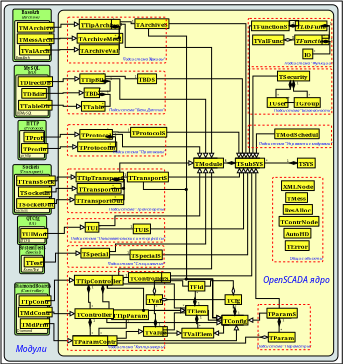 <?xml version="1.0" encoding="UTF-8"?>
<dia:diagram xmlns:dia="http://www.lysator.liu.se/~alla/dia/">
  <dia:layer name="Тло" visible="true">
    <dia:group>
      <dia:object type="Standard - Box" version="0" id="O0">
        <dia:attribute name="obj_pos">
          <dia:point val="1.4,1.2"/>
        </dia:attribute>
        <dia:attribute name="obj_bb">
          <dia:rectangle val="1.4,1.2;64.6,68.4"/>
        </dia:attribute>
        <dia:attribute name="elem_corner">
          <dia:point val="1.4,1.2"/>
        </dia:attribute>
        <dia:attribute name="elem_width">
          <dia:real val="63.2"/>
        </dia:attribute>
        <dia:attribute name="elem_height">
          <dia:real val="67.2"/>
        </dia:attribute>
        <dia:attribute name="border_width">
          <dia:real val="0"/>
        </dia:attribute>
        <dia:attribute name="show_background">
          <dia:boolean val="false"/>
        </dia:attribute>
        <dia:attribute name="corner_radius">
          <dia:real val="1.175e-39"/>
        </dia:attribute>
      </dia:object>
      <dia:object type="Standard - Box" version="0" id="O1">
        <dia:attribute name="obj_pos">
          <dia:point val="2,1.9"/>
        </dia:attribute>
        <dia:attribute name="obj_bb">
          <dia:rectangle val="1.975,1.875;63.825,67.925"/>
        </dia:attribute>
        <dia:attribute name="elem_corner">
          <dia:point val="2,1.9"/>
        </dia:attribute>
        <dia:attribute name="elem_width">
          <dia:real val="61.8"/>
        </dia:attribute>
        <dia:attribute name="elem_height">
          <dia:real val="66"/>
        </dia:attribute>
        <dia:attribute name="border_width">
          <dia:real val="0.05"/>
        </dia:attribute>
        <dia:attribute name="inner_color">
          <dia:color val="#d8e5e5"/>
        </dia:attribute>
        <dia:attribute name="show_background">
          <dia:boolean val="true"/>
        </dia:attribute>
        <dia:attribute name="corner_radius">
          <dia:real val="1"/>
        </dia:attribute>
      </dia:object>
      <dia:object type="Standard - Box" version="0" id="O2">
        <dia:attribute name="obj_pos">
          <dia:point val="12,2.9"/>
        </dia:attribute>
        <dia:attribute name="obj_bb">
          <dia:rectangle val="11.975,2.875;63.025,66.961"/>
        </dia:attribute>
        <dia:attribute name="elem_corner">
          <dia:point val="12,2.9"/>
        </dia:attribute>
        <dia:attribute name="elem_width">
          <dia:real val="51"/>
        </dia:attribute>
        <dia:attribute name="elem_height">
          <dia:real val="64.036"/>
        </dia:attribute>
        <dia:attribute name="border_width">
          <dia:real val="0.05"/>
        </dia:attribute>
        <dia:attribute name="inner_color">
          <dia:color val="#fcffbd"/>
        </dia:attribute>
        <dia:attribute name="show_background">
          <dia:boolean val="true"/>
        </dia:attribute>
        <dia:attribute name="corner_radius">
          <dia:real val="1"/>
        </dia:attribute>
      </dia:object>
      <dia:object type="Standard - Box" version="0" id="O3">
        <dia:attribute name="obj_pos">
          <dia:point val="47.182,13.777"/>
        </dia:attribute>
        <dia:attribute name="obj_bb">
          <dia:rectangle val="47.157,13.752;62.688,22.188"/>
        </dia:attribute>
        <dia:attribute name="elem_corner">
          <dia:point val="47.182,13.777"/>
        </dia:attribute>
        <dia:attribute name="elem_width">
          <dia:real val="15.48"/>
        </dia:attribute>
        <dia:attribute name="elem_height">
          <dia:real val="8.385"/>
        </dia:attribute>
        <dia:attribute name="border_width">
          <dia:real val="0.05"/>
        </dia:attribute>
        <dia:attribute name="border_color">
          <dia:color val="#ff0000"/>
        </dia:attribute>
        <dia:attribute name="show_background">
          <dia:boolean val="false"/>
        </dia:attribute>
        <dia:attribute name="line_style">
          <dia:enum val="1"/>
        </dia:attribute>
        <dia:attribute name="dashlength">
          <dia:real val="0.4"/>
        </dia:attribute>
        <dia:attribute name="corner_radius">
          <dia:real val="0.2"/>
        </dia:attribute>
      </dia:object>
      <dia:object type="Standard - Box" version="0" id="O4">
        <dia:attribute name="obj_pos">
          <dia:point val="47.182,4.428"/>
        </dia:attribute>
        <dia:attribute name="obj_bb">
          <dia:rectangle val="47.157,4.402;62.688,13.387"/>
        </dia:attribute>
        <dia:attribute name="elem_corner">
          <dia:point val="47.182,4.428"/>
        </dia:attribute>
        <dia:attribute name="elem_width">
          <dia:real val="15.48"/>
        </dia:attribute>
        <dia:attribute name="elem_height">
          <dia:real val="8.935"/>
        </dia:attribute>
        <dia:attribute name="border_width">
          <dia:real val="0.05"/>
        </dia:attribute>
        <dia:attribute name="border_color">
          <dia:color val="#ff0000"/>
        </dia:attribute>
        <dia:attribute name="show_background">
          <dia:boolean val="false"/>
        </dia:attribute>
        <dia:attribute name="line_style">
          <dia:enum val="1"/>
        </dia:attribute>
        <dia:attribute name="dashlength">
          <dia:real val="0.4"/>
        </dia:attribute>
        <dia:attribute name="corner_radius">
          <dia:real val="0.2"/>
        </dia:attribute>
      </dia:object>
      <dia:group>
        <dia:object type="Standard - Box" version="0" id="O5">
          <dia:attribute name="obj_pos">
            <dia:point val="3.95,53.4"/>
          </dia:attribute>
          <dia:attribute name="obj_bb">
            <dia:rectangle val="3.925,53.375;10.375,63.083"/>
          </dia:attribute>
          <dia:attribute name="elem_corner">
            <dia:point val="3.95,53.4"/>
          </dia:attribute>
          <dia:attribute name="elem_width">
            <dia:real val="6.4"/>
          </dia:attribute>
          <dia:attribute name="elem_height">
            <dia:real val="9.658"/>
          </dia:attribute>
          <dia:attribute name="border_width">
            <dia:real val="0.05"/>
          </dia:attribute>
          <dia:attribute name="inner_color">
            <dia:color val="#a4ff6e"/>
          </dia:attribute>
          <dia:attribute name="show_background">
            <dia:boolean val="true"/>
          </dia:attribute>
          <dia:attribute name="corner_radius">
            <dia:real val="0.3"/>
          </dia:attribute>
        </dia:object>
        <dia:object type="Standard - Text" version="0" id="O6">
          <dia:attribute name="obj_pos">
            <dia:point val="7.136,54.304"/>
          </dia:attribute>
          <dia:attribute name="obj_bb">
            <dia:rectangle val="4.511,53.554;9.761,54.804"/>
          </dia:attribute>
          <dia:attribute name="text">
            <dia:composite type="text">
              <dia:attribute name="string">
                <dia:string>#DiamondBoards#</dia:string>
              </dia:attribute>
              <dia:attribute name="font">
                <dia:font family="serif" style="80" name="Times-Bold"/>
              </dia:attribute>
              <dia:attribute name="height">
                <dia:real val="1"/>
              </dia:attribute>
              <dia:attribute name="pos">
                <dia:point val="7.136,54.304"/>
              </dia:attribute>
              <dia:attribute name="color">
                <dia:color val="#000000"/>
              </dia:attribute>
              <dia:attribute name="alignment">
                <dia:enum val="1"/>
              </dia:attribute>
            </dia:composite>
          </dia:attribute>
        </dia:object>
        <dia:object type="Standard - Text" version="0" id="O7">
          <dia:attribute name="obj_pos">
            <dia:point val="7.136,55.105"/>
          </dia:attribute>
          <dia:attribute name="obj_bb">
            <dia:rectangle val="5.287,54.355;8.986,55.605"/>
          </dia:attribute>
          <dia:attribute name="text">
            <dia:composite type="text">
              <dia:attribute name="string">
                <dia:string>#(Controller)#</dia:string>
              </dia:attribute>
              <dia:attribute name="font">
                <dia:font family="serif" style="8" name="Times-Italic"/>
              </dia:attribute>
              <dia:attribute name="height">
                <dia:real val="1"/>
              </dia:attribute>
              <dia:attribute name="pos">
                <dia:point val="7.136,55.105"/>
              </dia:attribute>
              <dia:attribute name="color">
                <dia:color val="#000000"/>
              </dia:attribute>
              <dia:attribute name="alignment">
                <dia:enum val="1"/>
              </dia:attribute>
            </dia:composite>
          </dia:attribute>
        </dia:object>
        <dia:object type="Standard - Box" version="0" id="O8">
          <dia:attribute name="obj_pos">
            <dia:point val="4.25,55.458"/>
          </dia:attribute>
          <dia:attribute name="obj_bb">
            <dia:rectangle val="4.225,55.433;10.075,62.783"/>
          </dia:attribute>
          <dia:attribute name="elem_corner">
            <dia:point val="4.25,55.458"/>
          </dia:attribute>
          <dia:attribute name="elem_width">
            <dia:real val="5.8"/>
          </dia:attribute>
          <dia:attribute name="elem_height">
            <dia:real val="7.3"/>
          </dia:attribute>
          <dia:attribute name="border_width">
            <dia:real val="0.05"/>
          </dia:attribute>
          <dia:attribute name="inner_color">
            <dia:color val="#fcffbd"/>
          </dia:attribute>
          <dia:attribute name="show_background">
            <dia:boolean val="true"/>
          </dia:attribute>
          <dia:attribute name="corner_radius">
            <dia:real val="0.2"/>
          </dia:attribute>
        </dia:object>
        <dia:object type="UML - Class" version="0" id="O9">
          <dia:attribute name="obj_pos">
            <dia:point val="4.624,57.906"/>
          </dia:attribute>
          <dia:attribute name="obj_bb">
            <dia:rectangle val="4.574,57.856;9.774,59.756"/>
          </dia:attribute>
          <dia:attribute name="elem_corner">
            <dia:point val="4.624,57.906"/>
          </dia:attribute>
          <dia:attribute name="elem_width">
            <dia:real val="5.1"/>
          </dia:attribute>
          <dia:attribute name="elem_height">
            <dia:real val="1.8"/>
          </dia:attribute>
          <dia:attribute name="name">
            <dia:string>#TMdContr#</dia:string>
          </dia:attribute>
          <dia:attribute name="stereotype">
            <dia:string>##</dia:string>
          </dia:attribute>
          <dia:attribute name="comment">
            <dia:string>##</dia:string>
          </dia:attribute>
          <dia:attribute name="abstract">
            <dia:boolean val="false"/>
          </dia:attribute>
          <dia:attribute name="suppress_attributes">
            <dia:boolean val="false"/>
          </dia:attribute>
          <dia:attribute name="suppress_operations">
            <dia:boolean val="false"/>
          </dia:attribute>
          <dia:attribute name="visible_attributes">
            <dia:boolean val="false"/>
          </dia:attribute>
          <dia:attribute name="visible_operations">
            <dia:boolean val="false"/>
          </dia:attribute>
          <dia:attribute name="visible_comments">
            <dia:boolean val="false"/>
          </dia:attribute>
          <dia:attribute name="wrap_operations">
            <dia:boolean val="false"/>
          </dia:attribute>
          <dia:attribute name="wrap_after_char">
            <dia:int val="40"/>
          </dia:attribute>
          <dia:attribute name="line_color">
            <dia:color val="#000000"/>
          </dia:attribute>
          <dia:attribute name="fill_color">
            <dia:color val="#fdff32"/>
          </dia:attribute>
          <dia:attribute name="text_color">
            <dia:color val="#000000"/>
          </dia:attribute>
          <dia:attribute name="normal_font">
            <dia:font family="courier new" style="0" name="Courier"/>
          </dia:attribute>
          <dia:attribute name="abstract_font">
            <dia:font family="courier new" style="0" name="Courier"/>
          </dia:attribute>
          <dia:attribute name="polymorphic_font">
            <dia:font family="monospace" style="8" name="Courier-Oblique"/>
          </dia:attribute>
          <dia:attribute name="classname_font">
            <dia:font family="serif" style="80" name="Times-Bold"/>
          </dia:attribute>
          <dia:attribute name="abstract_classname_font">
            <dia:font family="arial" style="0" name="Helvetica"/>
          </dia:attribute>
          <dia:attribute name="comment_font">
            <dia:font family="sans" style="8" name="Helvetica-Oblique"/>
          </dia:attribute>
          <dia:attribute name="normal_font_height">
            <dia:real val="0.8"/>
          </dia:attribute>
          <dia:attribute name="polymorphic_font_height">
            <dia:real val="0.8"/>
          </dia:attribute>
          <dia:attribute name="abstract_font_height">
            <dia:real val="0.8"/>
          </dia:attribute>
          <dia:attribute name="classname_font_height">
            <dia:real val="1.4"/>
          </dia:attribute>
          <dia:attribute name="abstract_classname_font_height">
            <dia:real val="1"/>
          </dia:attribute>
          <dia:attribute name="comment_font_height">
            <dia:real val="1"/>
          </dia:attribute>
          <dia:attribute name="attributes"/>
          <dia:attribute name="operations"/>
          <dia:attribute name="template">
            <dia:boolean val="false"/>
          </dia:attribute>
          <dia:attribute name="templates"/>
        </dia:object>
        <dia:object type="UML - Class" version="0" id="O10">
          <dia:attribute name="obj_pos">
            <dia:point val="4.974,60.048"/>
          </dia:attribute>
          <dia:attribute name="obj_bb">
            <dia:rectangle val="4.924,59.998;9.424,61.898"/>
          </dia:attribute>
          <dia:attribute name="elem_corner">
            <dia:point val="4.974,60.048"/>
          </dia:attribute>
          <dia:attribute name="elem_width">
            <dia:real val="4.4"/>
          </dia:attribute>
          <dia:attribute name="elem_height">
            <dia:real val="1.8"/>
          </dia:attribute>
          <dia:attribute name="name">
            <dia:string>#TMdPrm#</dia:string>
          </dia:attribute>
          <dia:attribute name="stereotype">
            <dia:string>##</dia:string>
          </dia:attribute>
          <dia:attribute name="comment">
            <dia:string>##</dia:string>
          </dia:attribute>
          <dia:attribute name="abstract">
            <dia:boolean val="false"/>
          </dia:attribute>
          <dia:attribute name="suppress_attributes">
            <dia:boolean val="false"/>
          </dia:attribute>
          <dia:attribute name="suppress_operations">
            <dia:boolean val="false"/>
          </dia:attribute>
          <dia:attribute name="visible_attributes">
            <dia:boolean val="false"/>
          </dia:attribute>
          <dia:attribute name="visible_operations">
            <dia:boolean val="false"/>
          </dia:attribute>
          <dia:attribute name="visible_comments">
            <dia:boolean val="false"/>
          </dia:attribute>
          <dia:attribute name="wrap_operations">
            <dia:boolean val="false"/>
          </dia:attribute>
          <dia:attribute name="wrap_after_char">
            <dia:int val="40"/>
          </dia:attribute>
          <dia:attribute name="line_color">
            <dia:color val="#000000"/>
          </dia:attribute>
          <dia:attribute name="fill_color">
            <dia:color val="#fdff32"/>
          </dia:attribute>
          <dia:attribute name="text_color">
            <dia:color val="#000000"/>
          </dia:attribute>
          <dia:attribute name="normal_font">
            <dia:font family="courier new" style="0" name="Courier"/>
          </dia:attribute>
          <dia:attribute name="abstract_font">
            <dia:font family="courier new" style="0" name="Courier"/>
          </dia:attribute>
          <dia:attribute name="polymorphic_font">
            <dia:font family="monospace" style="8" name="Courier-Oblique"/>
          </dia:attribute>
          <dia:attribute name="classname_font">
            <dia:font family="serif" style="80" name="Times-Bold"/>
          </dia:attribute>
          <dia:attribute name="abstract_classname_font">
            <dia:font family="arial" style="0" name="Helvetica"/>
          </dia:attribute>
          <dia:attribute name="comment_font">
            <dia:font family="sans" style="8" name="Helvetica-Oblique"/>
          </dia:attribute>
          <dia:attribute name="normal_font_height">
            <dia:real val="0.8"/>
          </dia:attribute>
          <dia:attribute name="polymorphic_font_height">
            <dia:real val="0.8"/>
          </dia:attribute>
          <dia:attribute name="abstract_font_height">
            <dia:real val="0.8"/>
          </dia:attribute>
          <dia:attribute name="classname_font_height">
            <dia:real val="1.4"/>
          </dia:attribute>
          <dia:attribute name="abstract_classname_font_height">
            <dia:real val="1"/>
          </dia:attribute>
          <dia:attribute name="comment_font_height">
            <dia:real val="1"/>
          </dia:attribute>
          <dia:attribute name="attributes"/>
          <dia:attribute name="operations"/>
          <dia:attribute name="template">
            <dia:boolean val="false"/>
          </dia:attribute>
          <dia:attribute name="templates"/>
        </dia:object>
        <dia:object type="UML - Class" version="0" id="O11">
          <dia:attribute name="obj_pos">
            <dia:point val="4.749,55.794"/>
          </dia:attribute>
          <dia:attribute name="obj_bb">
            <dia:rectangle val="4.699,55.744;9.649,57.644"/>
          </dia:attribute>
          <dia:attribute name="elem_corner">
            <dia:point val="4.749,55.794"/>
          </dia:attribute>
          <dia:attribute name="elem_width">
            <dia:real val="4.85"/>
          </dia:attribute>
          <dia:attribute name="elem_height">
            <dia:real val="1.8"/>
          </dia:attribute>
          <dia:attribute name="name">
            <dia:string>#TTpContr#</dia:string>
          </dia:attribute>
          <dia:attribute name="stereotype">
            <dia:string>##</dia:string>
          </dia:attribute>
          <dia:attribute name="comment">
            <dia:string>##</dia:string>
          </dia:attribute>
          <dia:attribute name="abstract">
            <dia:boolean val="false"/>
          </dia:attribute>
          <dia:attribute name="suppress_attributes">
            <dia:boolean val="false"/>
          </dia:attribute>
          <dia:attribute name="suppress_operations">
            <dia:boolean val="false"/>
          </dia:attribute>
          <dia:attribute name="visible_attributes">
            <dia:boolean val="false"/>
          </dia:attribute>
          <dia:attribute name="visible_operations">
            <dia:boolean val="false"/>
          </dia:attribute>
          <dia:attribute name="visible_comments">
            <dia:boolean val="false"/>
          </dia:attribute>
          <dia:attribute name="wrap_operations">
            <dia:boolean val="false"/>
          </dia:attribute>
          <dia:attribute name="wrap_after_char">
            <dia:int val="40"/>
          </dia:attribute>
          <dia:attribute name="line_color">
            <dia:color val="#000000"/>
          </dia:attribute>
          <dia:attribute name="fill_color">
            <dia:color val="#fdff32"/>
          </dia:attribute>
          <dia:attribute name="text_color">
            <dia:color val="#000000"/>
          </dia:attribute>
          <dia:attribute name="normal_font">
            <dia:font family="courier new" style="0" name="Courier"/>
          </dia:attribute>
          <dia:attribute name="abstract_font">
            <dia:font family="courier new" style="0" name="Courier"/>
          </dia:attribute>
          <dia:attribute name="polymorphic_font">
            <dia:font family="monospace" style="8" name="Courier-Oblique"/>
          </dia:attribute>
          <dia:attribute name="classname_font">
            <dia:font family="serif" style="80" name="Times-Bold"/>
          </dia:attribute>
          <dia:attribute name="abstract_classname_font">
            <dia:font family="arial" style="0" name="Helvetica"/>
          </dia:attribute>
          <dia:attribute name="comment_font">
            <dia:font family="sans" style="8" name="Helvetica-Oblique"/>
          </dia:attribute>
          <dia:attribute name="normal_font_height">
            <dia:real val="0.8"/>
          </dia:attribute>
          <dia:attribute name="polymorphic_font_height">
            <dia:real val="0.8"/>
          </dia:attribute>
          <dia:attribute name="abstract_font_height">
            <dia:real val="0.8"/>
          </dia:attribute>
          <dia:attribute name="classname_font_height">
            <dia:real val="1.4"/>
          </dia:attribute>
          <dia:attribute name="abstract_classname_font_height">
            <dia:real val="1"/>
          </dia:attribute>
          <dia:attribute name="comment_font_height">
            <dia:real val="1"/>
          </dia:attribute>
          <dia:attribute name="attributes"/>
          <dia:attribute name="operations"/>
          <dia:attribute name="template">
            <dia:boolean val="false"/>
          </dia:attribute>
          <dia:attribute name="templates"/>
        </dia:object>
        <dia:object type="Standard - Text" version="0" id="O12">
          <dia:attribute name="obj_pos">
            <dia:point val="4.365,62.474"/>
          </dia:attribute>
          <dia:attribute name="obj_bb">
            <dia:rectangle val="4.365,61.874;6.915,62.874"/>
          </dia:attribute>
          <dia:attribute name="text">
            <dia:composite type="text">
              <dia:attribute name="string">
                <dia:string>#Diamond#</dia:string>
              </dia:attribute>
              <dia:attribute name="font">
                <dia:font family="sans" style="0" name="Helvetica"/>
              </dia:attribute>
              <dia:attribute name="height">
                <dia:real val="0.8"/>
              </dia:attribute>
              <dia:attribute name="pos">
                <dia:point val="4.365,62.474"/>
              </dia:attribute>
              <dia:attribute name="color">
                <dia:color val="#000000"/>
              </dia:attribute>
              <dia:attribute name="alignment">
                <dia:enum val="0"/>
              </dia:attribute>
            </dia:composite>
          </dia:attribute>
        </dia:object>
      </dia:group>
      <dia:group>
        <dia:object type="Standard - Box" version="0" id="O13">
          <dia:attribute name="obj_pos">
            <dia:point val="4.85,46.3"/>
          </dia:attribute>
          <dia:attribute name="obj_bb">
            <dia:rectangle val="4.825,46.275;9.475,51.725"/>
          </dia:attribute>
          <dia:attribute name="elem_corner">
            <dia:point val="4.85,46.3"/>
          </dia:attribute>
          <dia:attribute name="elem_width">
            <dia:real val="4.6"/>
          </dia:attribute>
          <dia:attribute name="elem_height">
            <dia:real val="5.4"/>
          </dia:attribute>
          <dia:attribute name="border_width">
            <dia:real val="0.05"/>
          </dia:attribute>
          <dia:attribute name="inner_color">
            <dia:color val="#a4ff6e"/>
          </dia:attribute>
          <dia:attribute name="show_background">
            <dia:boolean val="true"/>
          </dia:attribute>
          <dia:attribute name="corner_radius">
            <dia:real val="0.3"/>
          </dia:attribute>
        </dia:object>
        <dia:object type="Standard - Text" version="0" id="O14">
          <dia:attribute name="obj_pos">
            <dia:point val="7.25,47.2"/>
          </dia:attribute>
          <dia:attribute name="obj_bb">
            <dia:rectangle val="5.175,46.45;9.325,47.7"/>
          </dia:attribute>
          <dia:attribute name="text">
            <dia:composite type="text">
              <dia:attribute name="string">
                <dia:string>#SystemTests#</dia:string>
              </dia:attribute>
              <dia:attribute name="font">
                <dia:font family="serif" style="80" name="Times-Bold"/>
              </dia:attribute>
              <dia:attribute name="height">
                <dia:real val="1"/>
              </dia:attribute>
              <dia:attribute name="pos">
                <dia:point val="7.25,47.2"/>
              </dia:attribute>
              <dia:attribute name="color">
                <dia:color val="#000000"/>
              </dia:attribute>
              <dia:attribute name="alignment">
                <dia:enum val="1"/>
              </dia:attribute>
            </dia:composite>
          </dia:attribute>
        </dia:object>
        <dia:object type="Standard - Text" version="0" id="O15">
          <dia:attribute name="obj_pos">
            <dia:point val="7.319,47.955"/>
          </dia:attribute>
          <dia:attribute name="obj_bb">
            <dia:rectangle val="5.919,47.205;8.719,48.455"/>
          </dia:attribute>
          <dia:attribute name="text">
            <dia:composite type="text">
              <dia:attribute name="string">
                <dia:string>#(Special)#</dia:string>
              </dia:attribute>
              <dia:attribute name="font">
                <dia:font family="serif" style="8" name="Times-Italic"/>
              </dia:attribute>
              <dia:attribute name="height">
                <dia:real val="1"/>
              </dia:attribute>
              <dia:attribute name="pos">
                <dia:point val="7.319,47.955"/>
              </dia:attribute>
              <dia:attribute name="color">
                <dia:color val="#000000"/>
              </dia:attribute>
              <dia:attribute name="alignment">
                <dia:enum val="1"/>
              </dia:attribute>
            </dia:composite>
          </dia:attribute>
        </dia:object>
        <dia:object type="Standard - Box" version="0" id="O16">
          <dia:attribute name="obj_pos">
            <dia:point val="5.15,48.288"/>
          </dia:attribute>
          <dia:attribute name="obj_bb">
            <dia:rectangle val="5.125,48.263;9.175,51.425"/>
          </dia:attribute>
          <dia:attribute name="elem_corner">
            <dia:point val="5.15,48.288"/>
          </dia:attribute>
          <dia:attribute name="elem_width">
            <dia:real val="4.0"/>
          </dia:attribute>
          <dia:attribute name="elem_height">
            <dia:real val="3.112"/>
          </dia:attribute>
          <dia:attribute name="border_width">
            <dia:real val="0.05"/>
          </dia:attribute>
          <dia:attribute name="inner_color">
            <dia:color val="#fcffbd"/>
          </dia:attribute>
          <dia:attribute name="show_background">
            <dia:boolean val="true"/>
          </dia:attribute>
          <dia:attribute name="corner_radius">
            <dia:real val="0.2"/>
          </dia:attribute>
        </dia:object>
        <dia:object type="UML - Class" version="0" id="O17">
          <dia:attribute name="obj_pos">
            <dia:point val="5.694,48.644"/>
          </dia:attribute>
          <dia:attribute name="obj_bb">
            <dia:rectangle val="5.644,48.594;8.794,50.494"/>
          </dia:attribute>
          <dia:attribute name="elem_corner">
            <dia:point val="5.694,48.644"/>
          </dia:attribute>
          <dia:attribute name="elem_width">
            <dia:real val="3.05"/>
          </dia:attribute>
          <dia:attribute name="elem_height">
            <dia:real val="1.8"/>
          </dia:attribute>
          <dia:attribute name="name">
            <dia:string>#TTest#</dia:string>
          </dia:attribute>
          <dia:attribute name="stereotype">
            <dia:string>##</dia:string>
          </dia:attribute>
          <dia:attribute name="comment">
            <dia:string>##</dia:string>
          </dia:attribute>
          <dia:attribute name="abstract">
            <dia:boolean val="false"/>
          </dia:attribute>
          <dia:attribute name="suppress_attributes">
            <dia:boolean val="false"/>
          </dia:attribute>
          <dia:attribute name="suppress_operations">
            <dia:boolean val="false"/>
          </dia:attribute>
          <dia:attribute name="visible_attributes">
            <dia:boolean val="false"/>
          </dia:attribute>
          <dia:attribute name="visible_operations">
            <dia:boolean val="false"/>
          </dia:attribute>
          <dia:attribute name="visible_comments">
            <dia:boolean val="false"/>
          </dia:attribute>
          <dia:attribute name="wrap_operations">
            <dia:boolean val="false"/>
          </dia:attribute>
          <dia:attribute name="wrap_after_char">
            <dia:int val="40"/>
          </dia:attribute>
          <dia:attribute name="line_color">
            <dia:color val="#000000"/>
          </dia:attribute>
          <dia:attribute name="fill_color">
            <dia:color val="#fdff32"/>
          </dia:attribute>
          <dia:attribute name="text_color">
            <dia:color val="#000000"/>
          </dia:attribute>
          <dia:attribute name="normal_font">
            <dia:font family="courier new" style="0" name="Courier"/>
          </dia:attribute>
          <dia:attribute name="abstract_font">
            <dia:font family="courier new" style="0" name="Courier"/>
          </dia:attribute>
          <dia:attribute name="polymorphic_font">
            <dia:font family="monospace" style="8" name="Courier-Oblique"/>
          </dia:attribute>
          <dia:attribute name="classname_font">
            <dia:font family="serif" style="80" name="Times-Bold"/>
          </dia:attribute>
          <dia:attribute name="abstract_classname_font">
            <dia:font family="arial" style="0" name="Helvetica"/>
          </dia:attribute>
          <dia:attribute name="comment_font">
            <dia:font family="sans" style="8" name="Helvetica-Oblique"/>
          </dia:attribute>
          <dia:attribute name="normal_font_height">
            <dia:real val="0.8"/>
          </dia:attribute>
          <dia:attribute name="polymorphic_font_height">
            <dia:real val="0.8"/>
          </dia:attribute>
          <dia:attribute name="abstract_font_height">
            <dia:real val="0.8"/>
          </dia:attribute>
          <dia:attribute name="classname_font_height">
            <dia:real val="1.4"/>
          </dia:attribute>
          <dia:attribute name="abstract_classname_font_height">
            <dia:real val="1"/>
          </dia:attribute>
          <dia:attribute name="comment_font_height">
            <dia:real val="1"/>
          </dia:attribute>
          <dia:attribute name="attributes"/>
          <dia:attribute name="operations"/>
          <dia:attribute name="template">
            <dia:boolean val="false"/>
          </dia:attribute>
          <dia:attribute name="templates"/>
        </dia:object>
        <dia:object type="Standard - Text" version="0" id="O18">
          <dia:attribute name="obj_pos">
            <dia:point val="5.55,51.2"/>
          </dia:attribute>
          <dia:attribute name="obj_bb">
            <dia:rectangle val="5.55,50.6;8.45,51.6"/>
          </dia:attribute>
          <dia:attribute name="text">
            <dia:composite type="text">
              <dia:attribute name="string">
                <dia:string>#KernelTest#</dia:string>
              </dia:attribute>
              <dia:attribute name="font">
                <dia:font family="sans" style="8" name="Helvetica-Oblique"/>
              </dia:attribute>
              <dia:attribute name="height">
                <dia:real val="0.8"/>
              </dia:attribute>
              <dia:attribute name="pos">
                <dia:point val="5.55,51.2"/>
              </dia:attribute>
              <dia:attribute name="color">
                <dia:color val="#000000"/>
              </dia:attribute>
              <dia:attribute name="alignment">
                <dia:enum val="0"/>
              </dia:attribute>
            </dia:composite>
          </dia:attribute>
        </dia:object>
      </dia:group>
      <dia:group>
        <dia:object type="Standard - Box" version="0" id="O19">
          <dia:attribute name="obj_pos">
            <dia:point val="4.45,41"/>
          </dia:attribute>
          <dia:attribute name="obj_bb">
            <dia:rectangle val="4.425,40.975;9.875,46.321"/>
          </dia:attribute>
          <dia:attribute name="elem_corner">
            <dia:point val="4.45,41"/>
          </dia:attribute>
          <dia:attribute name="elem_width">
            <dia:real val="5.4"/>
          </dia:attribute>
          <dia:attribute name="elem_height">
            <dia:real val="5.296"/>
          </dia:attribute>
          <dia:attribute name="border_width">
            <dia:real val="0.05"/>
          </dia:attribute>
          <dia:attribute name="inner_color">
            <dia:color val="#a4ff6e"/>
          </dia:attribute>
          <dia:attribute name="show_background">
            <dia:boolean val="true"/>
          </dia:attribute>
          <dia:attribute name="corner_radius">
            <dia:real val="0.3"/>
          </dia:attribute>
        </dia:object>
        <dia:object type="Standard - Text" version="0" id="O20">
          <dia:attribute name="obj_pos">
            <dia:point val="7.265,41.812"/>
          </dia:attribute>
          <dia:attribute name="obj_bb">
            <dia:rectangle val="6.14,41.062;8.39,42.312"/>
          </dia:attribute>
          <dia:attribute name="text">
            <dia:composite type="text">
              <dia:attribute name="string">
                <dia:string>#QTCfg#</dia:string>
              </dia:attribute>
              <dia:attribute name="font">
                <dia:font family="serif" style="80" name="Times-Bold"/>
              </dia:attribute>
              <dia:attribute name="height">
                <dia:real val="1"/>
              </dia:attribute>
              <dia:attribute name="pos">
                <dia:point val="7.265,41.812"/>
              </dia:attribute>
              <dia:attribute name="color">
                <dia:color val="#000000"/>
              </dia:attribute>
              <dia:attribute name="alignment">
                <dia:enum val="1"/>
              </dia:attribute>
            </dia:composite>
          </dia:attribute>
        </dia:object>
        <dia:object type="Standard - Text" version="0" id="O21">
          <dia:attribute name="obj_pos">
            <dia:point val="7.184,42.655"/>
          </dia:attribute>
          <dia:attribute name="obj_bb">
            <dia:rectangle val="6.534,41.905;7.834,43.155"/>
          </dia:attribute>
          <dia:attribute name="text">
            <dia:composite type="text">
              <dia:attribute name="string">
                <dia:string>#(UI)#</dia:string>
              </dia:attribute>
              <dia:attribute name="font">
                <dia:font family="serif" style="8" name="Times-Italic"/>
              </dia:attribute>
              <dia:attribute name="height">
                <dia:real val="1"/>
              </dia:attribute>
              <dia:attribute name="pos">
                <dia:point val="7.184,42.655"/>
              </dia:attribute>
              <dia:attribute name="color">
                <dia:color val="#000000"/>
              </dia:attribute>
              <dia:attribute name="alignment">
                <dia:enum val="1"/>
              </dia:attribute>
            </dia:composite>
          </dia:attribute>
        </dia:object>
        <dia:object type="Standard - Box" version="0" id="O22">
          <dia:attribute name="obj_pos">
            <dia:point val="4.75,42.996"/>
          </dia:attribute>
          <dia:attribute name="obj_bb">
            <dia:rectangle val="4.725,42.971;9.575,46.021"/>
          </dia:attribute>
          <dia:attribute name="elem_corner">
            <dia:point val="4.75,42.996"/>
          </dia:attribute>
          <dia:attribute name="elem_width">
            <dia:real val="4.8"/>
          </dia:attribute>
          <dia:attribute name="elem_height">
            <dia:real val="3"/>
          </dia:attribute>
          <dia:attribute name="border_width">
            <dia:real val="0.05"/>
          </dia:attribute>
          <dia:attribute name="inner_color">
            <dia:color val="#fcffbd"/>
          </dia:attribute>
          <dia:attribute name="show_background">
            <dia:boolean val="true"/>
          </dia:attribute>
          <dia:attribute name="corner_radius">
            <dia:real val="0.2"/>
          </dia:attribute>
        </dia:object>
        <dia:object type="UML - Class" version="0" id="O23">
          <dia:attribute name="obj_pos">
            <dia:point val="5.059,43.344"/>
          </dia:attribute>
          <dia:attribute name="obj_bb">
            <dia:rectangle val="5.009,43.294;9.309,45.194"/>
          </dia:attribute>
          <dia:attribute name="elem_corner">
            <dia:point val="5.059,43.344"/>
          </dia:attribute>
          <dia:attribute name="elem_width">
            <dia:real val="4.2"/>
          </dia:attribute>
          <dia:attribute name="elem_height">
            <dia:real val="1.8"/>
          </dia:attribute>
          <dia:attribute name="name">
            <dia:string>#TUIMod#</dia:string>
          </dia:attribute>
          <dia:attribute name="stereotype">
            <dia:string>##</dia:string>
          </dia:attribute>
          <dia:attribute name="comment">
            <dia:string>##</dia:string>
          </dia:attribute>
          <dia:attribute name="abstract">
            <dia:boolean val="false"/>
          </dia:attribute>
          <dia:attribute name="suppress_attributes">
            <dia:boolean val="false"/>
          </dia:attribute>
          <dia:attribute name="suppress_operations">
            <dia:boolean val="false"/>
          </dia:attribute>
          <dia:attribute name="visible_attributes">
            <dia:boolean val="false"/>
          </dia:attribute>
          <dia:attribute name="visible_operations">
            <dia:boolean val="false"/>
          </dia:attribute>
          <dia:attribute name="visible_comments">
            <dia:boolean val="false"/>
          </dia:attribute>
          <dia:attribute name="wrap_operations">
            <dia:boolean val="false"/>
          </dia:attribute>
          <dia:attribute name="wrap_after_char">
            <dia:int val="40"/>
          </dia:attribute>
          <dia:attribute name="line_color">
            <dia:color val="#000000"/>
          </dia:attribute>
          <dia:attribute name="fill_color">
            <dia:color val="#fdff32"/>
          </dia:attribute>
          <dia:attribute name="text_color">
            <dia:color val="#000000"/>
          </dia:attribute>
          <dia:attribute name="normal_font">
            <dia:font family="courier new" style="0" name="Courier"/>
          </dia:attribute>
          <dia:attribute name="abstract_font">
            <dia:font family="courier new" style="0" name="Courier"/>
          </dia:attribute>
          <dia:attribute name="polymorphic_font">
            <dia:font family="monospace" style="8" name="Courier-Oblique"/>
          </dia:attribute>
          <dia:attribute name="classname_font">
            <dia:font family="serif" style="80" name="Times-Bold"/>
          </dia:attribute>
          <dia:attribute name="abstract_classname_font">
            <dia:font family="arial" style="0" name="Helvetica"/>
          </dia:attribute>
          <dia:attribute name="comment_font">
            <dia:font family="sans" style="8" name="Helvetica-Oblique"/>
          </dia:attribute>
          <dia:attribute name="normal_font_height">
            <dia:real val="0.8"/>
          </dia:attribute>
          <dia:attribute name="polymorphic_font_height">
            <dia:real val="0.8"/>
          </dia:attribute>
          <dia:attribute name="abstract_font_height">
            <dia:real val="0.8"/>
          </dia:attribute>
          <dia:attribute name="classname_font_height">
            <dia:real val="1.4"/>
          </dia:attribute>
          <dia:attribute name="abstract_classname_font_height">
            <dia:real val="1"/>
          </dia:attribute>
          <dia:attribute name="comment_font_height">
            <dia:real val="1"/>
          </dia:attribute>
          <dia:attribute name="attributes"/>
          <dia:attribute name="operations"/>
          <dia:attribute name="template">
            <dia:boolean val="false"/>
          </dia:attribute>
          <dia:attribute name="templates"/>
        </dia:object>
        <dia:object type="Standard - Text" version="0" id="O24">
          <dia:attribute name="obj_pos">
            <dia:point val="4.865,45.812"/>
          </dia:attribute>
          <dia:attribute name="obj_bb">
            <dia:rectangle val="4.865,45.212;6.915,46.212"/>
          </dia:attribute>
          <dia:attribute name="text">
            <dia:composite type="text">
              <dia:attribute name="string">
                <dia:string>#QTCFG#</dia:string>
              </dia:attribute>
              <dia:attribute name="font">
                <dia:font family="sans" style="8" name="Helvetica-Oblique"/>
              </dia:attribute>
              <dia:attribute name="height">
                <dia:real val="0.8"/>
              </dia:attribute>
              <dia:attribute name="pos">
                <dia:point val="4.865,45.812"/>
              </dia:attribute>
              <dia:attribute name="color">
                <dia:color val="#000000"/>
              </dia:attribute>
              <dia:attribute name="alignment">
                <dia:enum val="0"/>
              </dia:attribute>
            </dia:composite>
          </dia:attribute>
        </dia:object>
      </dia:group>
      <dia:group>
        <dia:object type="Standard - Box" version="0" id="O25">
          <dia:attribute name="obj_pos">
            <dia:point val="3.6,31.5"/>
          </dia:attribute>
          <dia:attribute name="obj_bb">
            <dia:rectangle val="3.575,31.475;10.725,40.725"/>
          </dia:attribute>
          <dia:attribute name="elem_corner">
            <dia:point val="3.6,31.5"/>
          </dia:attribute>
          <dia:attribute name="elem_width">
            <dia:real val="7.1"/>
          </dia:attribute>
          <dia:attribute name="elem_height">
            <dia:real val="9.2"/>
          </dia:attribute>
          <dia:attribute name="border_width">
            <dia:real val="0.05"/>
          </dia:attribute>
          <dia:attribute name="inner_color">
            <dia:color val="#a4ff6e"/>
          </dia:attribute>
          <dia:attribute name="show_background">
            <dia:boolean val="true"/>
          </dia:attribute>
          <dia:attribute name="corner_radius">
            <dia:real val="0.3"/>
          </dia:attribute>
        </dia:object>
        <dia:object type="Standard - Text" version="0" id="O26">
          <dia:attribute name="obj_pos">
            <dia:point val="6.944,32.255"/>
          </dia:attribute>
          <dia:attribute name="obj_bb">
            <dia:rectangle val="5.644,31.505;8.244,32.755"/>
          </dia:attribute>
          <dia:attribute name="text">
            <dia:composite type="text">
              <dia:attribute name="string">
                <dia:string>#Sockets#</dia:string>
              </dia:attribute>
              <dia:attribute name="font">
                <dia:font family="serif" style="80" name="Times-Bold"/>
              </dia:attribute>
              <dia:attribute name="height">
                <dia:real val="1"/>
              </dia:attribute>
              <dia:attribute name="pos">
                <dia:point val="6.944,32.255"/>
              </dia:attribute>
              <dia:attribute name="color">
                <dia:color val="#000000"/>
              </dia:attribute>
              <dia:attribute name="alignment">
                <dia:enum val="1"/>
              </dia:attribute>
            </dia:composite>
          </dia:attribute>
        </dia:object>
        <dia:object type="Standard - Text" version="0" id="O27">
          <dia:attribute name="obj_pos">
            <dia:point val="6.957,33.055"/>
          </dia:attribute>
          <dia:attribute name="obj_bb">
            <dia:rectangle val="5.182,32.305;8.732,33.555"/>
          </dia:attribute>
          <dia:attribute name="text">
            <dia:composite type="text">
              <dia:attribute name="string">
                <dia:string>#(Transport)#</dia:string>
              </dia:attribute>
              <dia:attribute name="font">
                <dia:font family="serif" style="8" name="Times-Italic"/>
              </dia:attribute>
              <dia:attribute name="height">
                <dia:real val="1"/>
              </dia:attribute>
              <dia:attribute name="pos">
                <dia:point val="6.957,33.055"/>
              </dia:attribute>
              <dia:attribute name="color">
                <dia:color val="#000000"/>
              </dia:attribute>
              <dia:attribute name="alignment">
                <dia:enum val="1"/>
              </dia:attribute>
            </dia:composite>
          </dia:attribute>
        </dia:object>
        <dia:object type="Standard - Box" version="0" id="O28">
          <dia:attribute name="obj_pos">
            <dia:point val="3.9,33.3"/>
          </dia:attribute>
          <dia:attribute name="obj_bb">
            <dia:rectangle val="3.875,33.275;10.425,40.425"/>
          </dia:attribute>
          <dia:attribute name="elem_corner">
            <dia:point val="3.9,33.3"/>
          </dia:attribute>
          <dia:attribute name="elem_width">
            <dia:real val="6.5"/>
          </dia:attribute>
          <dia:attribute name="elem_height">
            <dia:real val="7.1"/>
          </dia:attribute>
          <dia:attribute name="border_width">
            <dia:real val="0.05"/>
          </dia:attribute>
          <dia:attribute name="inner_color">
            <dia:color val="#fcffbd"/>
          </dia:attribute>
          <dia:attribute name="show_background">
            <dia:boolean val="true"/>
          </dia:attribute>
          <dia:attribute name="corner_radius">
            <dia:real val="0.2"/>
          </dia:attribute>
        </dia:object>
        <dia:object type="UML - Class" version="0" id="O29">
          <dia:attribute name="obj_pos">
            <dia:point val="4.3,33.6"/>
          </dia:attribute>
          <dia:attribute name="obj_bb">
            <dia:rectangle val="4.25,33.55;10.05,35.45"/>
          </dia:attribute>
          <dia:attribute name="elem_corner">
            <dia:point val="4.3,33.6"/>
          </dia:attribute>
          <dia:attribute name="elem_width">
            <dia:real val="5.7"/>
          </dia:attribute>
          <dia:attribute name="elem_height">
            <dia:real val="1.8"/>
          </dia:attribute>
          <dia:attribute name="name">
            <dia:string>#TTransSock#</dia:string>
          </dia:attribute>
          <dia:attribute name="stereotype">
            <dia:string>##</dia:string>
          </dia:attribute>
          <dia:attribute name="comment">
            <dia:string>##</dia:string>
          </dia:attribute>
          <dia:attribute name="abstract">
            <dia:boolean val="false"/>
          </dia:attribute>
          <dia:attribute name="suppress_attributes">
            <dia:boolean val="false"/>
          </dia:attribute>
          <dia:attribute name="suppress_operations">
            <dia:boolean val="false"/>
          </dia:attribute>
          <dia:attribute name="visible_attributes">
            <dia:boolean val="false"/>
          </dia:attribute>
          <dia:attribute name="visible_operations">
            <dia:boolean val="false"/>
          </dia:attribute>
          <dia:attribute name="visible_comments">
            <dia:boolean val="false"/>
          </dia:attribute>
          <dia:attribute name="wrap_operations">
            <dia:boolean val="false"/>
          </dia:attribute>
          <dia:attribute name="wrap_after_char">
            <dia:int val="40"/>
          </dia:attribute>
          <dia:attribute name="line_color">
            <dia:color val="#000000"/>
          </dia:attribute>
          <dia:attribute name="fill_color">
            <dia:color val="#fdff32"/>
          </dia:attribute>
          <dia:attribute name="text_color">
            <dia:color val="#000000"/>
          </dia:attribute>
          <dia:attribute name="normal_font">
            <dia:font family="courier new" style="0" name="Courier"/>
          </dia:attribute>
          <dia:attribute name="abstract_font">
            <dia:font family="courier new" style="0" name="Courier"/>
          </dia:attribute>
          <dia:attribute name="polymorphic_font">
            <dia:font family="monospace" style="8" name="Courier-Oblique"/>
          </dia:attribute>
          <dia:attribute name="classname_font">
            <dia:font family="serif" style="80" name="Times-Bold"/>
          </dia:attribute>
          <dia:attribute name="abstract_classname_font">
            <dia:font family="arial" style="0" name="Helvetica"/>
          </dia:attribute>
          <dia:attribute name="comment_font">
            <dia:font family="sans" style="8" name="Helvetica-Oblique"/>
          </dia:attribute>
          <dia:attribute name="normal_font_height">
            <dia:real val="0.8"/>
          </dia:attribute>
          <dia:attribute name="polymorphic_font_height">
            <dia:real val="0.8"/>
          </dia:attribute>
          <dia:attribute name="abstract_font_height">
            <dia:real val="0.8"/>
          </dia:attribute>
          <dia:attribute name="classname_font_height">
            <dia:real val="1.4"/>
          </dia:attribute>
          <dia:attribute name="abstract_classname_font_height">
            <dia:real val="1"/>
          </dia:attribute>
          <dia:attribute name="comment_font_height">
            <dia:real val="1"/>
          </dia:attribute>
          <dia:attribute name="attributes"/>
          <dia:attribute name="operations"/>
          <dia:attribute name="template">
            <dia:boolean val="false"/>
          </dia:attribute>
          <dia:attribute name="templates"/>
        </dia:object>
        <dia:object type="UML - Class" version="0" id="O30">
          <dia:attribute name="obj_pos">
            <dia:point val="4.632,35.656"/>
          </dia:attribute>
          <dia:attribute name="obj_bb">
            <dia:rectangle val="4.582,35.606;9.682,37.506"/>
          </dia:attribute>
          <dia:attribute name="elem_corner">
            <dia:point val="4.632,35.656"/>
          </dia:attribute>
          <dia:attribute name="elem_width">
            <dia:real val="5"/>
          </dia:attribute>
          <dia:attribute name="elem_height">
            <dia:real val="1.8"/>
          </dia:attribute>
          <dia:attribute name="name">
            <dia:string>#TSocketIn#</dia:string>
          </dia:attribute>
          <dia:attribute name="stereotype">
            <dia:string>##</dia:string>
          </dia:attribute>
          <dia:attribute name="comment">
            <dia:string>##</dia:string>
          </dia:attribute>
          <dia:attribute name="abstract">
            <dia:boolean val="false"/>
          </dia:attribute>
          <dia:attribute name="suppress_attributes">
            <dia:boolean val="false"/>
          </dia:attribute>
          <dia:attribute name="suppress_operations">
            <dia:boolean val="false"/>
          </dia:attribute>
          <dia:attribute name="visible_attributes">
            <dia:boolean val="false"/>
          </dia:attribute>
          <dia:attribute name="visible_operations">
            <dia:boolean val="false"/>
          </dia:attribute>
          <dia:attribute name="visible_comments">
            <dia:boolean val="false"/>
          </dia:attribute>
          <dia:attribute name="wrap_operations">
            <dia:boolean val="false"/>
          </dia:attribute>
          <dia:attribute name="wrap_after_char">
            <dia:int val="40"/>
          </dia:attribute>
          <dia:attribute name="line_color">
            <dia:color val="#000000"/>
          </dia:attribute>
          <dia:attribute name="fill_color">
            <dia:color val="#fdff32"/>
          </dia:attribute>
          <dia:attribute name="text_color">
            <dia:color val="#000000"/>
          </dia:attribute>
          <dia:attribute name="normal_font">
            <dia:font family="courier new" style="0" name="Courier"/>
          </dia:attribute>
          <dia:attribute name="abstract_font">
            <dia:font family="courier new" style="0" name="Courier"/>
          </dia:attribute>
          <dia:attribute name="polymorphic_font">
            <dia:font family="monospace" style="8" name="Courier-Oblique"/>
          </dia:attribute>
          <dia:attribute name="classname_font">
            <dia:font family="serif" style="80" name="Times-Bold"/>
          </dia:attribute>
          <dia:attribute name="abstract_classname_font">
            <dia:font family="arial" style="0" name="Helvetica"/>
          </dia:attribute>
          <dia:attribute name="comment_font">
            <dia:font family="sans" style="8" name="Helvetica-Oblique"/>
          </dia:attribute>
          <dia:attribute name="normal_font_height">
            <dia:real val="0.8"/>
          </dia:attribute>
          <dia:attribute name="polymorphic_font_height">
            <dia:real val="0.8"/>
          </dia:attribute>
          <dia:attribute name="abstract_font_height">
            <dia:real val="0.8"/>
          </dia:attribute>
          <dia:attribute name="classname_font_height">
            <dia:real val="1.4"/>
          </dia:attribute>
          <dia:attribute name="abstract_classname_font_height">
            <dia:real val="1"/>
          </dia:attribute>
          <dia:attribute name="comment_font_height">
            <dia:real val="1"/>
          </dia:attribute>
          <dia:attribute name="attributes"/>
          <dia:attribute name="operations"/>
          <dia:attribute name="template">
            <dia:boolean val="false"/>
          </dia:attribute>
          <dia:attribute name="templates"/>
        </dia:object>
        <dia:object type="UML - Class" version="0" id="O31">
          <dia:attribute name="obj_pos">
            <dia:point val="4.3,37.8"/>
          </dia:attribute>
          <dia:attribute name="obj_bb">
            <dia:rectangle val="4.25,37.75;10.15,39.65"/>
          </dia:attribute>
          <dia:attribute name="elem_corner">
            <dia:point val="4.3,37.8"/>
          </dia:attribute>
          <dia:attribute name="elem_width">
            <dia:real val="5.8"/>
          </dia:attribute>
          <dia:attribute name="elem_height">
            <dia:real val="1.8"/>
          </dia:attribute>
          <dia:attribute name="name">
            <dia:string>#TSocketOut#</dia:string>
          </dia:attribute>
          <dia:attribute name="stereotype">
            <dia:string>##</dia:string>
          </dia:attribute>
          <dia:attribute name="comment">
            <dia:string>##</dia:string>
          </dia:attribute>
          <dia:attribute name="abstract">
            <dia:boolean val="false"/>
          </dia:attribute>
          <dia:attribute name="suppress_attributes">
            <dia:boolean val="false"/>
          </dia:attribute>
          <dia:attribute name="suppress_operations">
            <dia:boolean val="false"/>
          </dia:attribute>
          <dia:attribute name="visible_attributes">
            <dia:boolean val="false"/>
          </dia:attribute>
          <dia:attribute name="visible_operations">
            <dia:boolean val="false"/>
          </dia:attribute>
          <dia:attribute name="visible_comments">
            <dia:boolean val="false"/>
          </dia:attribute>
          <dia:attribute name="wrap_operations">
            <dia:boolean val="false"/>
          </dia:attribute>
          <dia:attribute name="wrap_after_char">
            <dia:int val="40"/>
          </dia:attribute>
          <dia:attribute name="line_color">
            <dia:color val="#000000"/>
          </dia:attribute>
          <dia:attribute name="fill_color">
            <dia:color val="#fdff32"/>
          </dia:attribute>
          <dia:attribute name="text_color">
            <dia:color val="#000000"/>
          </dia:attribute>
          <dia:attribute name="normal_font">
            <dia:font family="courier new" style="0" name="Courier"/>
          </dia:attribute>
          <dia:attribute name="abstract_font">
            <dia:font family="courier new" style="0" name="Courier"/>
          </dia:attribute>
          <dia:attribute name="polymorphic_font">
            <dia:font family="monospace" style="8" name="Courier-Oblique"/>
          </dia:attribute>
          <dia:attribute name="classname_font">
            <dia:font family="serif" style="80" name="Times-Bold"/>
          </dia:attribute>
          <dia:attribute name="abstract_classname_font">
            <dia:font family="arial" style="0" name="Helvetica"/>
          </dia:attribute>
          <dia:attribute name="comment_font">
            <dia:font family="sans" style="8" name="Helvetica-Oblique"/>
          </dia:attribute>
          <dia:attribute name="normal_font_height">
            <dia:real val="0.8"/>
          </dia:attribute>
          <dia:attribute name="polymorphic_font_height">
            <dia:real val="0.8"/>
          </dia:attribute>
          <dia:attribute name="abstract_font_height">
            <dia:real val="0.8"/>
          </dia:attribute>
          <dia:attribute name="classname_font_height">
            <dia:real val="1.4"/>
          </dia:attribute>
          <dia:attribute name="abstract_classname_font_height">
            <dia:real val="1"/>
          </dia:attribute>
          <dia:attribute name="comment_font_height">
            <dia:real val="1"/>
          </dia:attribute>
          <dia:attribute name="attributes"/>
          <dia:attribute name="operations"/>
          <dia:attribute name="template">
            <dia:boolean val="false"/>
          </dia:attribute>
          <dia:attribute name="templates"/>
        </dia:object>
        <dia:object type="Standard - Text" version="0" id="O32">
          <dia:attribute name="obj_pos">
            <dia:point val="4.05,40.247"/>
          </dia:attribute>
          <dia:attribute name="obj_bb">
            <dia:rectangle val="4.05,39.647;6.25,40.647"/>
          </dia:attribute>
          <dia:attribute name="text">
            <dia:composite type="text">
              <dia:attribute name="string">
                <dia:string>#Sockets#</dia:string>
              </dia:attribute>
              <dia:attribute name="font">
                <dia:font family="sans" style="8" name="Helvetica-Oblique"/>
              </dia:attribute>
              <dia:attribute name="height">
                <dia:real val="0.8"/>
              </dia:attribute>
              <dia:attribute name="pos">
                <dia:point val="4.05,40.247"/>
              </dia:attribute>
              <dia:attribute name="color">
                <dia:color val="#000000"/>
              </dia:attribute>
              <dia:attribute name="alignment">
                <dia:enum val="0"/>
              </dia:attribute>
            </dia:composite>
          </dia:attribute>
        </dia:object>
      </dia:group>
      <dia:group>
        <dia:object type="Standard - Box" version="0" id="O33">
          <dia:attribute name="obj_pos">
            <dia:point val="4.55,23.3"/>
          </dia:attribute>
          <dia:attribute name="obj_bb">
            <dia:rectangle val="4.525,23.275;9.775,30.625"/>
          </dia:attribute>
          <dia:attribute name="elem_corner">
            <dia:point val="4.55,23.3"/>
          </dia:attribute>
          <dia:attribute name="elem_width">
            <dia:real val="5.2"/>
          </dia:attribute>
          <dia:attribute name="elem_height">
            <dia:real val="7.3"/>
          </dia:attribute>
          <dia:attribute name="border_width">
            <dia:real val="0.05"/>
          </dia:attribute>
          <dia:attribute name="inner_color">
            <dia:color val="#a4ff6e"/>
          </dia:attribute>
          <dia:attribute name="show_background">
            <dia:boolean val="true"/>
          </dia:attribute>
          <dia:attribute name="corner_radius">
            <dia:real val="0.3"/>
          </dia:attribute>
        </dia:object>
        <dia:object type="Standard - Text" version="0" id="O34">
          <dia:attribute name="obj_pos">
            <dia:point val="7.266,24.204"/>
          </dia:attribute>
          <dia:attribute name="obj_bb">
            <dia:rectangle val="6.241,23.454;8.291,24.704"/>
          </dia:attribute>
          <dia:attribute name="text">
            <dia:composite type="text">
              <dia:attribute name="string">
                <dia:string>#HTTP#</dia:string>
              </dia:attribute>
              <dia:attribute name="font">
                <dia:font family="serif" style="80" name="Times-Bold"/>
              </dia:attribute>
              <dia:attribute name="height">
                <dia:real val="1"/>
              </dia:attribute>
              <dia:attribute name="pos">
                <dia:point val="7.266,24.204"/>
              </dia:attribute>
              <dia:attribute name="color">
                <dia:color val="#000000"/>
              </dia:attribute>
              <dia:attribute name="alignment">
                <dia:enum val="1"/>
              </dia:attribute>
            </dia:composite>
          </dia:attribute>
        </dia:object>
        <dia:object type="Standard - Text" version="0" id="O35">
          <dia:attribute name="obj_pos">
            <dia:point val="7.35,25"/>
          </dia:attribute>
          <dia:attribute name="obj_bb">
            <dia:rectangle val="5.775,24.25;8.925,25.5"/>
          </dia:attribute>
          <dia:attribute name="text">
            <dia:composite type="text">
              <dia:attribute name="string">
                <dia:string>#(Protocol)#</dia:string>
              </dia:attribute>
              <dia:attribute name="font">
                <dia:font family="serif" style="8" name="Times-Italic"/>
              </dia:attribute>
              <dia:attribute name="height">
                <dia:real val="1"/>
              </dia:attribute>
              <dia:attribute name="pos">
                <dia:point val="7.35,25"/>
              </dia:attribute>
              <dia:attribute name="color">
                <dia:color val="#000000"/>
              </dia:attribute>
              <dia:attribute name="alignment">
                <dia:enum val="1"/>
              </dia:attribute>
            </dia:composite>
          </dia:attribute>
        </dia:object>
        <dia:object type="Standard - Box" version="0" id="O36">
          <dia:attribute name="obj_pos">
            <dia:point val="4.85,25.188"/>
          </dia:attribute>
          <dia:attribute name="obj_bb">
            <dia:rectangle val="4.825,25.163;9.475,30.325"/>
          </dia:attribute>
          <dia:attribute name="elem_corner">
            <dia:point val="4.85,25.188"/>
          </dia:attribute>
          <dia:attribute name="elem_width">
            <dia:real val="4.6"/>
          </dia:attribute>
          <dia:attribute name="elem_height">
            <dia:real val="5.112"/>
          </dia:attribute>
          <dia:attribute name="border_width">
            <dia:real val="0.05"/>
          </dia:attribute>
          <dia:attribute name="inner_color">
            <dia:color val="#fcffbd"/>
          </dia:attribute>
          <dia:attribute name="show_background">
            <dia:boolean val="true"/>
          </dia:attribute>
          <dia:attribute name="corner_radius">
            <dia:real val="0.2"/>
          </dia:attribute>
        </dia:object>
        <dia:object type="UML - Class" version="0" id="O37">
          <dia:attribute name="obj_pos">
            <dia:point val="5.653,25.494"/>
          </dia:attribute>
          <dia:attribute name="obj_bb">
            <dia:rectangle val="5.603,25.444;8.803,27.344"/>
          </dia:attribute>
          <dia:attribute name="elem_corner">
            <dia:point val="5.653,25.494"/>
          </dia:attribute>
          <dia:attribute name="elem_width">
            <dia:real val="3.1"/>
          </dia:attribute>
          <dia:attribute name="elem_height">
            <dia:real val="1.8"/>
          </dia:attribute>
          <dia:attribute name="name">
            <dia:string>#TProt#</dia:string>
          </dia:attribute>
          <dia:attribute name="stereotype">
            <dia:string>##</dia:string>
          </dia:attribute>
          <dia:attribute name="comment">
            <dia:string>##</dia:string>
          </dia:attribute>
          <dia:attribute name="abstract">
            <dia:boolean val="false"/>
          </dia:attribute>
          <dia:attribute name="suppress_attributes">
            <dia:boolean val="false"/>
          </dia:attribute>
          <dia:attribute name="suppress_operations">
            <dia:boolean val="false"/>
          </dia:attribute>
          <dia:attribute name="visible_attributes">
            <dia:boolean val="false"/>
          </dia:attribute>
          <dia:attribute name="visible_operations">
            <dia:boolean val="false"/>
          </dia:attribute>
          <dia:attribute name="visible_comments">
            <dia:boolean val="false"/>
          </dia:attribute>
          <dia:attribute name="wrap_operations">
            <dia:boolean val="false"/>
          </dia:attribute>
          <dia:attribute name="wrap_after_char">
            <dia:int val="40"/>
          </dia:attribute>
          <dia:attribute name="line_color">
            <dia:color val="#000000"/>
          </dia:attribute>
          <dia:attribute name="fill_color">
            <dia:color val="#fdff32"/>
          </dia:attribute>
          <dia:attribute name="text_color">
            <dia:color val="#000000"/>
          </dia:attribute>
          <dia:attribute name="normal_font">
            <dia:font family="courier new" style="0" name="Courier"/>
          </dia:attribute>
          <dia:attribute name="abstract_font">
            <dia:font family="courier new" style="0" name="Courier"/>
          </dia:attribute>
          <dia:attribute name="polymorphic_font">
            <dia:font family="monospace" style="8" name="Courier-Oblique"/>
          </dia:attribute>
          <dia:attribute name="classname_font">
            <dia:font family="serif" style="80" name="Times-Bold"/>
          </dia:attribute>
          <dia:attribute name="abstract_classname_font">
            <dia:font family="arial" style="0" name="Helvetica"/>
          </dia:attribute>
          <dia:attribute name="comment_font">
            <dia:font family="sans" style="8" name="Helvetica-Oblique"/>
          </dia:attribute>
          <dia:attribute name="normal_font_height">
            <dia:real val="0.8"/>
          </dia:attribute>
          <dia:attribute name="polymorphic_font_height">
            <dia:real val="0.8"/>
          </dia:attribute>
          <dia:attribute name="abstract_font_height">
            <dia:real val="0.8"/>
          </dia:attribute>
          <dia:attribute name="classname_font_height">
            <dia:real val="1.4"/>
          </dia:attribute>
          <dia:attribute name="abstract_classname_font_height">
            <dia:real val="1"/>
          </dia:attribute>
          <dia:attribute name="comment_font_height">
            <dia:real val="1"/>
          </dia:attribute>
          <dia:attribute name="attributes"/>
          <dia:attribute name="operations"/>
          <dia:attribute name="template">
            <dia:boolean val="false"/>
          </dia:attribute>
          <dia:attribute name="templates"/>
        </dia:object>
        <dia:object type="UML - Class" version="0" id="O38">
          <dia:attribute name="obj_pos">
            <dia:point val="5.203,27.606"/>
          </dia:attribute>
          <dia:attribute name="obj_bb">
            <dia:rectangle val="5.153,27.556;9.203,29.456"/>
          </dia:attribute>
          <dia:attribute name="elem_corner">
            <dia:point val="5.203,27.606"/>
          </dia:attribute>
          <dia:attribute name="elem_width">
            <dia:real val="3.95"/>
          </dia:attribute>
          <dia:attribute name="elem_height">
            <dia:real val="1.8"/>
          </dia:attribute>
          <dia:attribute name="name">
            <dia:string>#TProtIn#</dia:string>
          </dia:attribute>
          <dia:attribute name="stereotype">
            <dia:string>##</dia:string>
          </dia:attribute>
          <dia:attribute name="comment">
            <dia:string>##</dia:string>
          </dia:attribute>
          <dia:attribute name="abstract">
            <dia:boolean val="false"/>
          </dia:attribute>
          <dia:attribute name="suppress_attributes">
            <dia:boolean val="false"/>
          </dia:attribute>
          <dia:attribute name="suppress_operations">
            <dia:boolean val="false"/>
          </dia:attribute>
          <dia:attribute name="visible_attributes">
            <dia:boolean val="false"/>
          </dia:attribute>
          <dia:attribute name="visible_operations">
            <dia:boolean val="false"/>
          </dia:attribute>
          <dia:attribute name="visible_comments">
            <dia:boolean val="false"/>
          </dia:attribute>
          <dia:attribute name="wrap_operations">
            <dia:boolean val="false"/>
          </dia:attribute>
          <dia:attribute name="wrap_after_char">
            <dia:int val="40"/>
          </dia:attribute>
          <dia:attribute name="line_color">
            <dia:color val="#000000"/>
          </dia:attribute>
          <dia:attribute name="fill_color">
            <dia:color val="#fdff32"/>
          </dia:attribute>
          <dia:attribute name="text_color">
            <dia:color val="#000000"/>
          </dia:attribute>
          <dia:attribute name="normal_font">
            <dia:font family="courier new" style="0" name="Courier"/>
          </dia:attribute>
          <dia:attribute name="abstract_font">
            <dia:font family="courier new" style="0" name="Courier"/>
          </dia:attribute>
          <dia:attribute name="polymorphic_font">
            <dia:font family="monospace" style="8" name="Courier-Oblique"/>
          </dia:attribute>
          <dia:attribute name="classname_font">
            <dia:font family="serif" style="80" name="Times-Bold"/>
          </dia:attribute>
          <dia:attribute name="abstract_classname_font">
            <dia:font family="arial" style="0" name="Helvetica"/>
          </dia:attribute>
          <dia:attribute name="comment_font">
            <dia:font family="sans" style="8" name="Helvetica-Oblique"/>
          </dia:attribute>
          <dia:attribute name="normal_font_height">
            <dia:real val="0.8"/>
          </dia:attribute>
          <dia:attribute name="polymorphic_font_height">
            <dia:real val="0.8"/>
          </dia:attribute>
          <dia:attribute name="abstract_font_height">
            <dia:real val="0.8"/>
          </dia:attribute>
          <dia:attribute name="classname_font_height">
            <dia:real val="1.4"/>
          </dia:attribute>
          <dia:attribute name="abstract_classname_font_height">
            <dia:real val="1"/>
          </dia:attribute>
          <dia:attribute name="comment_font_height">
            <dia:real val="1"/>
          </dia:attribute>
          <dia:attribute name="attributes"/>
          <dia:attribute name="operations"/>
          <dia:attribute name="template">
            <dia:boolean val="false"/>
          </dia:attribute>
          <dia:attribute name="templates"/>
        </dia:object>
        <dia:object type="Standard - Text" version="0" id="O39">
          <dia:attribute name="obj_pos">
            <dia:point val="5.1,30.038"/>
          </dia:attribute>
          <dia:attribute name="obj_bb">
            <dia:rectangle val="5.1,29.438;7.0,30.438"/>
          </dia:attribute>
          <dia:attribute name="text">
            <dia:composite type="text">
              <dia:attribute name="string">
                <dia:string>#pr_http#</dia:string>
              </dia:attribute>
              <dia:attribute name="font">
                <dia:font family="sans" style="8" name="Helvetica-Oblique"/>
              </dia:attribute>
              <dia:attribute name="height">
                <dia:real val="0.8"/>
              </dia:attribute>
              <dia:attribute name="pos">
                <dia:point val="5.1,30.038"/>
              </dia:attribute>
              <dia:attribute name="color">
                <dia:color val="#000000"/>
              </dia:attribute>
              <dia:attribute name="alignment">
                <dia:enum val="0"/>
              </dia:attribute>
            </dia:composite>
          </dia:attribute>
        </dia:object>
      </dia:group>
      <dia:group>
        <dia:object type="Standard - Box" version="0" id="O40">
          <dia:attribute name="obj_pos">
            <dia:point val="3.85,13.1"/>
          </dia:attribute>
          <dia:attribute name="obj_bb">
            <dia:rectangle val="3.825,13.075;10.475,22.825"/>
          </dia:attribute>
          <dia:attribute name="elem_corner">
            <dia:point val="3.85,13.1"/>
          </dia:attribute>
          <dia:attribute name="elem_width">
            <dia:real val="6.6"/>
          </dia:attribute>
          <dia:attribute name="elem_height">
            <dia:real val="9.7"/>
          </dia:attribute>
          <dia:attribute name="border_width">
            <dia:real val="0.05"/>
          </dia:attribute>
          <dia:attribute name="inner_color">
            <dia:color val="#a4ff6e"/>
          </dia:attribute>
          <dia:attribute name="show_background">
            <dia:boolean val="true"/>
          </dia:attribute>
          <dia:attribute name="corner_radius">
            <dia:real val="0.3"/>
          </dia:attribute>
        </dia:object>
        <dia:object type="Standard - Text" version="0" id="O41">
          <dia:attribute name="obj_pos">
            <dia:point val="7.097,13.995"/>
          </dia:attribute>
          <dia:attribute name="obj_bb">
            <dia:rectangle val="5.797,13.245;8.397,14.495"/>
          </dia:attribute>
          <dia:attribute name="text">
            <dia:composite type="text">
              <dia:attribute name="string">
                <dia:string>#MySQL#</dia:string>
              </dia:attribute>
              <dia:attribute name="font">
                <dia:font family="serif" style="80" name="Times-Bold"/>
              </dia:attribute>
              <dia:attribute name="height">
                <dia:real val="1"/>
              </dia:attribute>
              <dia:attribute name="pos">
                <dia:point val="7.097,13.995"/>
              </dia:attribute>
              <dia:attribute name="color">
                <dia:color val="#000000"/>
              </dia:attribute>
              <dia:attribute name="alignment">
                <dia:enum val="1"/>
              </dia:attribute>
            </dia:composite>
          </dia:attribute>
        </dia:object>
        <dia:object type="Standard - Text" version="0" id="O42">
          <dia:attribute name="obj_pos">
            <dia:point val="7.097,14.689"/>
          </dia:attribute>
          <dia:attribute name="obj_bb">
            <dia:rectangle val="6.347,13.939;7.847,15.189"/>
          </dia:attribute>
          <dia:attribute name="text">
            <dia:composite type="text">
              <dia:attribute name="string">
                <dia:string>#(BD)#</dia:string>
              </dia:attribute>
              <dia:attribute name="font">
                <dia:font family="serif" style="8" name="Times-Italic"/>
              </dia:attribute>
              <dia:attribute name="height">
                <dia:real val="1"/>
              </dia:attribute>
              <dia:attribute name="pos">
                <dia:point val="7.097,14.689"/>
              </dia:attribute>
              <dia:attribute name="color">
                <dia:color val="#000000"/>
              </dia:attribute>
              <dia:attribute name="alignment">
                <dia:enum val="1"/>
              </dia:attribute>
            </dia:composite>
          </dia:attribute>
        </dia:object>
        <dia:object type="Standard - Box" version="0" id="O43">
          <dia:attribute name="obj_pos">
            <dia:point val="4.15,14.898"/>
          </dia:attribute>
          <dia:attribute name="obj_bb">
            <dia:rectangle val="4.125,14.873;10.175,22.525"/>
          </dia:attribute>
          <dia:attribute name="elem_corner">
            <dia:point val="4.15,14.898"/>
          </dia:attribute>
          <dia:attribute name="elem_width">
            <dia:real val="6"/>
          </dia:attribute>
          <dia:attribute name="elem_height">
            <dia:real val="7.602"/>
          </dia:attribute>
          <dia:attribute name="border_width">
            <dia:real val="0.05"/>
          </dia:attribute>
          <dia:attribute name="inner_color">
            <dia:color val="#fcffbd"/>
          </dia:attribute>
          <dia:attribute name="show_background">
            <dia:boolean val="true"/>
          </dia:attribute>
          <dia:attribute name="corner_radius">
            <dia:real val="0.2"/>
          </dia:attribute>
        </dia:object>
        <dia:object type="UML - Class" version="0" id="O44">
          <dia:attribute name="obj_pos">
            <dia:point val="4.574,15.227"/>
          </dia:attribute>
          <dia:attribute name="obj_bb">
            <dia:rectangle val="4.524,15.177;9.874,17.077"/>
          </dia:attribute>
          <dia:attribute name="elem_corner">
            <dia:point val="4.574,15.227"/>
          </dia:attribute>
          <dia:attribute name="elem_width">
            <dia:real val="5.25"/>
          </dia:attribute>
          <dia:attribute name="elem_height">
            <dia:real val="1.8"/>
          </dia:attribute>
          <dia:attribute name="name">
            <dia:string>#TDirectDB#</dia:string>
          </dia:attribute>
          <dia:attribute name="stereotype">
            <dia:string>##</dia:string>
          </dia:attribute>
          <dia:attribute name="comment">
            <dia:string>##</dia:string>
          </dia:attribute>
          <dia:attribute name="abstract">
            <dia:boolean val="false"/>
          </dia:attribute>
          <dia:attribute name="suppress_attributes">
            <dia:boolean val="false"/>
          </dia:attribute>
          <dia:attribute name="suppress_operations">
            <dia:boolean val="false"/>
          </dia:attribute>
          <dia:attribute name="visible_attributes">
            <dia:boolean val="false"/>
          </dia:attribute>
          <dia:attribute name="visible_operations">
            <dia:boolean val="false"/>
          </dia:attribute>
          <dia:attribute name="visible_comments">
            <dia:boolean val="false"/>
          </dia:attribute>
          <dia:attribute name="wrap_operations">
            <dia:boolean val="false"/>
          </dia:attribute>
          <dia:attribute name="wrap_after_char">
            <dia:int val="40"/>
          </dia:attribute>
          <dia:attribute name="line_color">
            <dia:color val="#000000"/>
          </dia:attribute>
          <dia:attribute name="fill_color">
            <dia:color val="#fdff32"/>
          </dia:attribute>
          <dia:attribute name="text_color">
            <dia:color val="#000000"/>
          </dia:attribute>
          <dia:attribute name="normal_font">
            <dia:font family="courier new" style="0" name="Courier"/>
          </dia:attribute>
          <dia:attribute name="abstract_font">
            <dia:font family="courier new" style="0" name="Courier"/>
          </dia:attribute>
          <dia:attribute name="polymorphic_font">
            <dia:font family="monospace" style="8" name="Courier-Oblique"/>
          </dia:attribute>
          <dia:attribute name="classname_font">
            <dia:font family="serif" style="80" name="Times-Bold"/>
          </dia:attribute>
          <dia:attribute name="abstract_classname_font">
            <dia:font family="arial" style="0" name="Helvetica"/>
          </dia:attribute>
          <dia:attribute name="comment_font">
            <dia:font family="sans" style="8" name="Helvetica-Oblique"/>
          </dia:attribute>
          <dia:attribute name="normal_font_height">
            <dia:real val="0.8"/>
          </dia:attribute>
          <dia:attribute name="polymorphic_font_height">
            <dia:real val="0.8"/>
          </dia:attribute>
          <dia:attribute name="abstract_font_height">
            <dia:real val="0.8"/>
          </dia:attribute>
          <dia:attribute name="classname_font_height">
            <dia:real val="1.4"/>
          </dia:attribute>
          <dia:attribute name="abstract_classname_font_height">
            <dia:real val="1"/>
          </dia:attribute>
          <dia:attribute name="comment_font_height">
            <dia:real val="1"/>
          </dia:attribute>
          <dia:attribute name="attributes"/>
          <dia:attribute name="operations"/>
          <dia:attribute name="template">
            <dia:boolean val="false"/>
          </dia:attribute>
          <dia:attribute name="templates"/>
        </dia:object>
        <dia:object type="UML - Class" version="0" id="O45">
          <dia:attribute name="obj_pos">
            <dia:point val="5.25,17.4"/>
          </dia:attribute>
          <dia:attribute name="obj_bb">
            <dia:rectangle val="5.2,17.35;9.05,19.25"/>
          </dia:attribute>
          <dia:attribute name="elem_corner">
            <dia:point val="5.25,17.4"/>
          </dia:attribute>
          <dia:attribute name="elem_width">
            <dia:real val="3.75"/>
          </dia:attribute>
          <dia:attribute name="elem_height">
            <dia:real val="1.8"/>
          </dia:attribute>
          <dia:attribute name="name">
            <dia:string>#TDBdir#</dia:string>
          </dia:attribute>
          <dia:attribute name="stereotype">
            <dia:string>##</dia:string>
          </dia:attribute>
          <dia:attribute name="comment">
            <dia:string>##</dia:string>
          </dia:attribute>
          <dia:attribute name="abstract">
            <dia:boolean val="false"/>
          </dia:attribute>
          <dia:attribute name="suppress_attributes">
            <dia:boolean val="false"/>
          </dia:attribute>
          <dia:attribute name="suppress_operations">
            <dia:boolean val="false"/>
          </dia:attribute>
          <dia:attribute name="visible_attributes">
            <dia:boolean val="false"/>
          </dia:attribute>
          <dia:attribute name="visible_operations">
            <dia:boolean val="false"/>
          </dia:attribute>
          <dia:attribute name="visible_comments">
            <dia:boolean val="false"/>
          </dia:attribute>
          <dia:attribute name="wrap_operations">
            <dia:boolean val="false"/>
          </dia:attribute>
          <dia:attribute name="wrap_after_char">
            <dia:int val="40"/>
          </dia:attribute>
          <dia:attribute name="line_color">
            <dia:color val="#000000"/>
          </dia:attribute>
          <dia:attribute name="fill_color">
            <dia:color val="#fdff32"/>
          </dia:attribute>
          <dia:attribute name="text_color">
            <dia:color val="#000000"/>
          </dia:attribute>
          <dia:attribute name="normal_font">
            <dia:font family="courier new" style="0" name="Courier"/>
          </dia:attribute>
          <dia:attribute name="abstract_font">
            <dia:font family="courier new" style="0" name="Courier"/>
          </dia:attribute>
          <dia:attribute name="polymorphic_font">
            <dia:font family="monospace" style="8" name="Courier-Oblique"/>
          </dia:attribute>
          <dia:attribute name="classname_font">
            <dia:font family="serif" style="80" name="Times-Bold"/>
          </dia:attribute>
          <dia:attribute name="abstract_classname_font">
            <dia:font family="arial" style="0" name="Helvetica"/>
          </dia:attribute>
          <dia:attribute name="comment_font">
            <dia:font family="sans" style="8" name="Helvetica-Oblique"/>
          </dia:attribute>
          <dia:attribute name="normal_font_height">
            <dia:real val="0.8"/>
          </dia:attribute>
          <dia:attribute name="polymorphic_font_height">
            <dia:real val="0.8"/>
          </dia:attribute>
          <dia:attribute name="abstract_font_height">
            <dia:real val="0.8"/>
          </dia:attribute>
          <dia:attribute name="classname_font_height">
            <dia:real val="1.4"/>
          </dia:attribute>
          <dia:attribute name="abstract_classname_font_height">
            <dia:real val="1"/>
          </dia:attribute>
          <dia:attribute name="comment_font_height">
            <dia:real val="1"/>
          </dia:attribute>
          <dia:attribute name="attributes"/>
          <dia:attribute name="operations"/>
          <dia:attribute name="template">
            <dia:boolean val="false"/>
          </dia:attribute>
          <dia:attribute name="templates"/>
        </dia:object>
        <dia:object type="UML - Class" version="0" id="O46">
          <dia:attribute name="obj_pos">
            <dia:point val="4.65,19.6"/>
          </dia:attribute>
          <dia:attribute name="obj_bb">
            <dia:rectangle val="4.6,19.55;9.6,21.45"/>
          </dia:attribute>
          <dia:attribute name="elem_corner">
            <dia:point val="4.65,19.6"/>
          </dia:attribute>
          <dia:attribute name="elem_width">
            <dia:real val="4.9"/>
          </dia:attribute>
          <dia:attribute name="elem_height">
            <dia:real val="1.8"/>
          </dia:attribute>
          <dia:attribute name="name">
            <dia:string>#TTableDir#</dia:string>
          </dia:attribute>
          <dia:attribute name="stereotype">
            <dia:string>##</dia:string>
          </dia:attribute>
          <dia:attribute name="comment">
            <dia:string>##</dia:string>
          </dia:attribute>
          <dia:attribute name="abstract">
            <dia:boolean val="false"/>
          </dia:attribute>
          <dia:attribute name="suppress_attributes">
            <dia:boolean val="false"/>
          </dia:attribute>
          <dia:attribute name="suppress_operations">
            <dia:boolean val="false"/>
          </dia:attribute>
          <dia:attribute name="visible_attributes">
            <dia:boolean val="false"/>
          </dia:attribute>
          <dia:attribute name="visible_operations">
            <dia:boolean val="false"/>
          </dia:attribute>
          <dia:attribute name="visible_comments">
            <dia:boolean val="false"/>
          </dia:attribute>
          <dia:attribute name="wrap_operations">
            <dia:boolean val="false"/>
          </dia:attribute>
          <dia:attribute name="wrap_after_char">
            <dia:int val="40"/>
          </dia:attribute>
          <dia:attribute name="line_color">
            <dia:color val="#000000"/>
          </dia:attribute>
          <dia:attribute name="fill_color">
            <dia:color val="#fdff32"/>
          </dia:attribute>
          <dia:attribute name="text_color">
            <dia:color val="#000000"/>
          </dia:attribute>
          <dia:attribute name="normal_font">
            <dia:font family="courier new" style="0" name="Courier"/>
          </dia:attribute>
          <dia:attribute name="abstract_font">
            <dia:font family="courier new" style="0" name="Courier"/>
          </dia:attribute>
          <dia:attribute name="polymorphic_font">
            <dia:font family="monospace" style="8" name="Courier-Oblique"/>
          </dia:attribute>
          <dia:attribute name="classname_font">
            <dia:font family="serif" style="80" name="Times-Bold"/>
          </dia:attribute>
          <dia:attribute name="abstract_classname_font">
            <dia:font family="arial" style="0" name="Helvetica"/>
          </dia:attribute>
          <dia:attribute name="comment_font">
            <dia:font family="sans" style="8" name="Helvetica-Oblique"/>
          </dia:attribute>
          <dia:attribute name="normal_font_height">
            <dia:real val="0.8"/>
          </dia:attribute>
          <dia:attribute name="polymorphic_font_height">
            <dia:real val="0.8"/>
          </dia:attribute>
          <dia:attribute name="abstract_font_height">
            <dia:real val="0.8"/>
          </dia:attribute>
          <dia:attribute name="classname_font_height">
            <dia:real val="1.4"/>
          </dia:attribute>
          <dia:attribute name="abstract_classname_font_height">
            <dia:real val="1"/>
          </dia:attribute>
          <dia:attribute name="comment_font_height">
            <dia:real val="1"/>
          </dia:attribute>
          <dia:attribute name="attributes"/>
          <dia:attribute name="operations"/>
          <dia:attribute name="template">
            <dia:boolean val="false"/>
          </dia:attribute>
          <dia:attribute name="templates"/>
        </dia:object>
        <dia:object type="Standard - Text" version="0" id="O47">
          <dia:attribute name="obj_pos">
            <dia:point val="4.35,22.2"/>
          </dia:attribute>
          <dia:attribute name="obj_bb">
            <dia:rectangle val="4.35,21.6;7.15,22.6"/>
          </dia:attribute>
          <dia:attribute name="text">
            <dia:composite type="text">
              <dia:attribute name="string">
                <dia:string>#BDMySQL#</dia:string>
              </dia:attribute>
              <dia:attribute name="font">
                <dia:font family="sans" style="8" name="Helvetica-Oblique"/>
              </dia:attribute>
              <dia:attribute name="height">
                <dia:real val="0.8"/>
              </dia:attribute>
              <dia:attribute name="pos">
                <dia:point val="4.35,22.2"/>
              </dia:attribute>
              <dia:attribute name="color">
                <dia:color val="#000000"/>
              </dia:attribute>
              <dia:attribute name="alignment">
                <dia:enum val="0"/>
              </dia:attribute>
            </dia:composite>
          </dia:attribute>
        </dia:object>
      </dia:group>
      <dia:group>
        <dia:object type="Standard - Box" version="0" id="O48">
          <dia:attribute name="obj_pos">
            <dia:point val="3.6,2.7"/>
          </dia:attribute>
          <dia:attribute name="obj_bb">
            <dia:rectangle val="3.575,2.675;10.725,12.425"/>
          </dia:attribute>
          <dia:attribute name="elem_corner">
            <dia:point val="3.6,2.7"/>
          </dia:attribute>
          <dia:attribute name="elem_width">
            <dia:real val="7.1"/>
          </dia:attribute>
          <dia:attribute name="elem_height">
            <dia:real val="9.7"/>
          </dia:attribute>
          <dia:attribute name="border_width">
            <dia:real val="0.05"/>
          </dia:attribute>
          <dia:attribute name="inner_color">
            <dia:color val="#a4ff6e"/>
          </dia:attribute>
          <dia:attribute name="show_background">
            <dia:boolean val="true"/>
          </dia:attribute>
          <dia:attribute name="corner_radius">
            <dia:real val="0.3"/>
          </dia:attribute>
        </dia:object>
        <dia:object type="Standard - Text" version="0" id="O49">
          <dia:attribute name="obj_pos">
            <dia:point val="6.861,3.604"/>
          </dia:attribute>
          <dia:attribute name="obj_bb">
            <dia:rectangle val="5.411,2.854;8.311,4.104"/>
          </dia:attribute>
          <dia:attribute name="text">
            <dia:composite type="text">
              <dia:attribute name="string">
                <dia:string>#BaseArh#</dia:string>
              </dia:attribute>
              <dia:attribute name="font">
                <dia:font family="serif" style="80" name="Times-Bold"/>
              </dia:attribute>
              <dia:attribute name="height">
                <dia:real val="1"/>
              </dia:attribute>
              <dia:attribute name="pos">
                <dia:point val="6.861,3.604"/>
              </dia:attribute>
              <dia:attribute name="color">
                <dia:color val="#000000"/>
              </dia:attribute>
              <dia:attribute name="alignment">
                <dia:enum val="1"/>
              </dia:attribute>
            </dia:composite>
          </dia:attribute>
        </dia:object>
        <dia:object type="Standard - Text" version="0" id="O50">
          <dia:attribute name="obj_pos">
            <dia:point val="6.861,4.455"/>
          </dia:attribute>
          <dia:attribute name="obj_bb">
            <dia:rectangle val="5.436,3.705;8.286,4.955"/>
          </dia:attribute>
          <dia:attribute name="text">
            <dia:composite type="text">
              <dia:attribute name="string">
                <dia:string>#(Archive)#</dia:string>
              </dia:attribute>
              <dia:attribute name="font">
                <dia:font family="serif" style="8" name="Times-Italic"/>
              </dia:attribute>
              <dia:attribute name="height">
                <dia:real val="1"/>
              </dia:attribute>
              <dia:attribute name="pos">
                <dia:point val="6.861,4.455"/>
              </dia:attribute>
              <dia:attribute name="color">
                <dia:color val="#000000"/>
              </dia:attribute>
              <dia:attribute name="alignment">
                <dia:enum val="1"/>
              </dia:attribute>
            </dia:composite>
          </dia:attribute>
        </dia:object>
        <dia:object type="Standard - Box" version="0" id="O51">
          <dia:attribute name="obj_pos">
            <dia:point val="3.938,4.838"/>
          </dia:attribute>
          <dia:attribute name="obj_bb">
            <dia:rectangle val="3.913,4.813;10.434,12.125"/>
          </dia:attribute>
          <dia:attribute name="elem_corner">
            <dia:point val="3.938,4.838"/>
          </dia:attribute>
          <dia:attribute name="elem_width">
            <dia:real val="6.471"/>
          </dia:attribute>
          <dia:attribute name="elem_height">
            <dia:real val="7.262"/>
          </dia:attribute>
          <dia:attribute name="border_width">
            <dia:real val="0.05"/>
          </dia:attribute>
          <dia:attribute name="inner_color">
            <dia:color val="#fcffbd"/>
          </dia:attribute>
          <dia:attribute name="show_background">
            <dia:boolean val="true"/>
          </dia:attribute>
          <dia:attribute name="corner_radius">
            <dia:real val="0.2"/>
          </dia:attribute>
        </dia:object>
        <dia:object type="UML - Class" version="0" id="O52">
          <dia:attribute name="obj_pos">
            <dia:point val="4.443,5.161"/>
          </dia:attribute>
          <dia:attribute name="obj_bb">
            <dia:rectangle val="4.393,5.111;9.943,7.011"/>
          </dia:attribute>
          <dia:attribute name="elem_corner">
            <dia:point val="4.443,5.161"/>
          </dia:attribute>
          <dia:attribute name="elem_width">
            <dia:real val="5.45"/>
          </dia:attribute>
          <dia:attribute name="elem_height">
            <dia:real val="1.8"/>
          </dia:attribute>
          <dia:attribute name="name">
            <dia:string>#TMArchive#</dia:string>
          </dia:attribute>
          <dia:attribute name="stereotype">
            <dia:string>##</dia:string>
          </dia:attribute>
          <dia:attribute name="comment">
            <dia:string>##</dia:string>
          </dia:attribute>
          <dia:attribute name="abstract">
            <dia:boolean val="false"/>
          </dia:attribute>
          <dia:attribute name="suppress_attributes">
            <dia:boolean val="false"/>
          </dia:attribute>
          <dia:attribute name="suppress_operations">
            <dia:boolean val="false"/>
          </dia:attribute>
          <dia:attribute name="visible_attributes">
            <dia:boolean val="false"/>
          </dia:attribute>
          <dia:attribute name="visible_operations">
            <dia:boolean val="false"/>
          </dia:attribute>
          <dia:attribute name="visible_comments">
            <dia:boolean val="false"/>
          </dia:attribute>
          <dia:attribute name="wrap_operations">
            <dia:boolean val="false"/>
          </dia:attribute>
          <dia:attribute name="wrap_after_char">
            <dia:int val="40"/>
          </dia:attribute>
          <dia:attribute name="line_color">
            <dia:color val="#000000"/>
          </dia:attribute>
          <dia:attribute name="fill_color">
            <dia:color val="#fdff32"/>
          </dia:attribute>
          <dia:attribute name="text_color">
            <dia:color val="#000000"/>
          </dia:attribute>
          <dia:attribute name="normal_font">
            <dia:font family="courier new" style="0" name="Courier"/>
          </dia:attribute>
          <dia:attribute name="abstract_font">
            <dia:font family="courier new" style="0" name="Courier"/>
          </dia:attribute>
          <dia:attribute name="polymorphic_font">
            <dia:font family="monospace" style="8" name="Courier-Oblique"/>
          </dia:attribute>
          <dia:attribute name="classname_font">
            <dia:font family="serif" style="80" name="Times-Bold"/>
          </dia:attribute>
          <dia:attribute name="abstract_classname_font">
            <dia:font family="arial" style="0" name="Helvetica"/>
          </dia:attribute>
          <dia:attribute name="comment_font">
            <dia:font family="sans" style="8" name="Helvetica-Oblique"/>
          </dia:attribute>
          <dia:attribute name="normal_font_height">
            <dia:real val="0.8"/>
          </dia:attribute>
          <dia:attribute name="polymorphic_font_height">
            <dia:real val="0.8"/>
          </dia:attribute>
          <dia:attribute name="abstract_font_height">
            <dia:real val="0.8"/>
          </dia:attribute>
          <dia:attribute name="classname_font_height">
            <dia:real val="1.4"/>
          </dia:attribute>
          <dia:attribute name="abstract_classname_font_height">
            <dia:real val="1"/>
          </dia:attribute>
          <dia:attribute name="comment_font_height">
            <dia:real val="1"/>
          </dia:attribute>
          <dia:attribute name="attributes"/>
          <dia:attribute name="operations"/>
          <dia:attribute name="template">
            <dia:boolean val="false"/>
          </dia:attribute>
          <dia:attribute name="templates"/>
        </dia:object>
        <dia:object type="UML - Class" version="0" id="O53">
          <dia:attribute name="obj_pos">
            <dia:point val="4.843,9.377"/>
          </dia:attribute>
          <dia:attribute name="obj_bb">
            <dia:rectangle val="4.793,9.326;9.543,11.226"/>
          </dia:attribute>
          <dia:attribute name="elem_corner">
            <dia:point val="4.843,9.377"/>
          </dia:attribute>
          <dia:attribute name="elem_width">
            <dia:real val="4.65"/>
          </dia:attribute>
          <dia:attribute name="elem_height">
            <dia:real val="1.8"/>
          </dia:attribute>
          <dia:attribute name="name">
            <dia:string>#TValArch#</dia:string>
          </dia:attribute>
          <dia:attribute name="stereotype">
            <dia:string>##</dia:string>
          </dia:attribute>
          <dia:attribute name="comment">
            <dia:string>##</dia:string>
          </dia:attribute>
          <dia:attribute name="abstract">
            <dia:boolean val="false"/>
          </dia:attribute>
          <dia:attribute name="suppress_attributes">
            <dia:boolean val="false"/>
          </dia:attribute>
          <dia:attribute name="suppress_operations">
            <dia:boolean val="false"/>
          </dia:attribute>
          <dia:attribute name="visible_attributes">
            <dia:boolean val="false"/>
          </dia:attribute>
          <dia:attribute name="visible_operations">
            <dia:boolean val="false"/>
          </dia:attribute>
          <dia:attribute name="visible_comments">
            <dia:boolean val="false"/>
          </dia:attribute>
          <dia:attribute name="wrap_operations">
            <dia:boolean val="false"/>
          </dia:attribute>
          <dia:attribute name="wrap_after_char">
            <dia:int val="40"/>
          </dia:attribute>
          <dia:attribute name="line_color">
            <dia:color val="#000000"/>
          </dia:attribute>
          <dia:attribute name="fill_color">
            <dia:color val="#fdff32"/>
          </dia:attribute>
          <dia:attribute name="text_color">
            <dia:color val="#000000"/>
          </dia:attribute>
          <dia:attribute name="normal_font">
            <dia:font family="courier new" style="0" name="Courier"/>
          </dia:attribute>
          <dia:attribute name="abstract_font">
            <dia:font family="courier new" style="0" name="Courier"/>
          </dia:attribute>
          <dia:attribute name="polymorphic_font">
            <dia:font family="monospace" style="8" name="Courier-Oblique"/>
          </dia:attribute>
          <dia:attribute name="classname_font">
            <dia:font family="serif" style="80" name="Times-Bold"/>
          </dia:attribute>
          <dia:attribute name="abstract_classname_font">
            <dia:font family="arial" style="0" name="Helvetica"/>
          </dia:attribute>
          <dia:attribute name="comment_font">
            <dia:font family="sans" style="8" name="Helvetica-Oblique"/>
          </dia:attribute>
          <dia:attribute name="normal_font_height">
            <dia:real val="0.8"/>
          </dia:attribute>
          <dia:attribute name="polymorphic_font_height">
            <dia:real val="0.8"/>
          </dia:attribute>
          <dia:attribute name="abstract_font_height">
            <dia:real val="0.8"/>
          </dia:attribute>
          <dia:attribute name="classname_font_height">
            <dia:real val="1.4"/>
          </dia:attribute>
          <dia:attribute name="abstract_classname_font_height">
            <dia:real val="1"/>
          </dia:attribute>
          <dia:attribute name="comment_font_height">
            <dia:real val="1"/>
          </dia:attribute>
          <dia:attribute name="attributes"/>
          <dia:attribute name="operations"/>
          <dia:attribute name="template">
            <dia:boolean val="false"/>
          </dia:attribute>
          <dia:attribute name="templates"/>
        </dia:object>
        <dia:object type="UML - Class" version="0" id="O54">
          <dia:attribute name="obj_pos">
            <dia:point val="4.418,7.291"/>
          </dia:attribute>
          <dia:attribute name="obj_bb">
            <dia:rectangle val="4.368,7.241;9.968,9.141"/>
          </dia:attribute>
          <dia:attribute name="elem_corner">
            <dia:point val="4.418,7.291"/>
          </dia:attribute>
          <dia:attribute name="elem_width">
            <dia:real val="5.5"/>
          </dia:attribute>
          <dia:attribute name="elem_height">
            <dia:real val="1.8"/>
          </dia:attribute>
          <dia:attribute name="name">
            <dia:string>#TMessArch#</dia:string>
          </dia:attribute>
          <dia:attribute name="stereotype">
            <dia:string>##</dia:string>
          </dia:attribute>
          <dia:attribute name="comment">
            <dia:string>##</dia:string>
          </dia:attribute>
          <dia:attribute name="abstract">
            <dia:boolean val="false"/>
          </dia:attribute>
          <dia:attribute name="suppress_attributes">
            <dia:boolean val="false"/>
          </dia:attribute>
          <dia:attribute name="suppress_operations">
            <dia:boolean val="false"/>
          </dia:attribute>
          <dia:attribute name="visible_attributes">
            <dia:boolean val="false"/>
          </dia:attribute>
          <dia:attribute name="visible_operations">
            <dia:boolean val="false"/>
          </dia:attribute>
          <dia:attribute name="visible_comments">
            <dia:boolean val="false"/>
          </dia:attribute>
          <dia:attribute name="wrap_operations">
            <dia:boolean val="false"/>
          </dia:attribute>
          <dia:attribute name="wrap_after_char">
            <dia:int val="40"/>
          </dia:attribute>
          <dia:attribute name="line_color">
            <dia:color val="#000000"/>
          </dia:attribute>
          <dia:attribute name="fill_color">
            <dia:color val="#fdff32"/>
          </dia:attribute>
          <dia:attribute name="text_color">
            <dia:color val="#000000"/>
          </dia:attribute>
          <dia:attribute name="normal_font">
            <dia:font family="courier new" style="0" name="Courier"/>
          </dia:attribute>
          <dia:attribute name="abstract_font">
            <dia:font family="courier new" style="0" name="Courier"/>
          </dia:attribute>
          <dia:attribute name="polymorphic_font">
            <dia:font family="monospace" style="8" name="Courier-Oblique"/>
          </dia:attribute>
          <dia:attribute name="classname_font">
            <dia:font family="serif" style="80" name="Times-Bold"/>
          </dia:attribute>
          <dia:attribute name="abstract_classname_font">
            <dia:font family="arial" style="0" name="Helvetica"/>
          </dia:attribute>
          <dia:attribute name="comment_font">
            <dia:font family="sans" style="8" name="Helvetica-Oblique"/>
          </dia:attribute>
          <dia:attribute name="normal_font_height">
            <dia:real val="0.8"/>
          </dia:attribute>
          <dia:attribute name="polymorphic_font_height">
            <dia:real val="0.8"/>
          </dia:attribute>
          <dia:attribute name="abstract_font_height">
            <dia:real val="0.8"/>
          </dia:attribute>
          <dia:attribute name="classname_font_height">
            <dia:real val="1.4"/>
          </dia:attribute>
          <dia:attribute name="abstract_classname_font_height">
            <dia:real val="1"/>
          </dia:attribute>
          <dia:attribute name="comment_font_height">
            <dia:real val="1"/>
          </dia:attribute>
          <dia:attribute name="attributes"/>
          <dia:attribute name="operations"/>
          <dia:attribute name="template">
            <dia:boolean val="false"/>
          </dia:attribute>
          <dia:attribute name="templates"/>
        </dia:object>
        <dia:object type="Standard - Text" version="0" id="O55">
          <dia:attribute name="obj_pos">
            <dia:point val="4.115,11.956"/>
          </dia:attribute>
          <dia:attribute name="obj_bb">
            <dia:rectangle val="4.115,11.356;6.765,12.356"/>
          </dia:attribute>
          <dia:attribute name="text">
            <dia:composite type="text">
              <dia:attribute name="string">
                <dia:string>#BaseArch#</dia:string>
              </dia:attribute>
              <dia:attribute name="font">
                <dia:font family="sans" style="8" name="Helvetica-Oblique"/>
              </dia:attribute>
              <dia:attribute name="height">
                <dia:real val="0.8"/>
              </dia:attribute>
              <dia:attribute name="pos">
                <dia:point val="4.115,11.956"/>
              </dia:attribute>
              <dia:attribute name="color">
                <dia:color val="#000000"/>
              </dia:attribute>
              <dia:attribute name="alignment">
                <dia:enum val="0"/>
              </dia:attribute>
            </dia:composite>
          </dia:attribute>
        </dia:object>
      </dia:group>
      <dia:object type="UML - Class" version="0" id="O56">
        <dia:attribute name="obj_pos">
          <dia:point val="52.1,24.9"/>
        </dia:attribute>
        <dia:attribute name="obj_bb">
          <dia:rectangle val="52.05,24.85;58.55,26.75"/>
        </dia:attribute>
        <dia:attribute name="elem_corner">
          <dia:point val="52.1,24.9"/>
        </dia:attribute>
        <dia:attribute name="elem_width">
          <dia:real val="6.4"/>
        </dia:attribute>
        <dia:attribute name="elem_height">
          <dia:real val="1.8"/>
        </dia:attribute>
        <dia:attribute name="name">
          <dia:string>#TModSchedul#</dia:string>
        </dia:attribute>
        <dia:attribute name="stereotype">
          <dia:string>##</dia:string>
        </dia:attribute>
        <dia:attribute name="comment">
          <dia:string>##</dia:string>
        </dia:attribute>
        <dia:attribute name="abstract">
          <dia:boolean val="false"/>
        </dia:attribute>
        <dia:attribute name="suppress_attributes">
          <dia:boolean val="false"/>
        </dia:attribute>
        <dia:attribute name="suppress_operations">
          <dia:boolean val="false"/>
        </dia:attribute>
        <dia:attribute name="visible_attributes">
          <dia:boolean val="false"/>
        </dia:attribute>
        <dia:attribute name="visible_operations">
          <dia:boolean val="false"/>
        </dia:attribute>
        <dia:attribute name="visible_comments">
          <dia:boolean val="false"/>
        </dia:attribute>
        <dia:attribute name="wrap_operations">
          <dia:boolean val="false"/>
        </dia:attribute>
        <dia:attribute name="wrap_after_char">
          <dia:int val="40"/>
        </dia:attribute>
        <dia:attribute name="line_color">
          <dia:color val="#000000"/>
        </dia:attribute>
        <dia:attribute name="fill_color">
          <dia:color val="#fdff32"/>
        </dia:attribute>
        <dia:attribute name="text_color">
          <dia:color val="#000000"/>
        </dia:attribute>
        <dia:attribute name="normal_font">
          <dia:font family="courier new" style="0" name="Courier"/>
        </dia:attribute>
        <dia:attribute name="abstract_font">
          <dia:font family="courier new" style="0" name="Courier"/>
        </dia:attribute>
        <dia:attribute name="polymorphic_font">
          <dia:font family="monospace" style="8" name="Courier-Oblique"/>
        </dia:attribute>
        <dia:attribute name="classname_font">
          <dia:font family="serif" style="80" name="Times-Bold"/>
        </dia:attribute>
        <dia:attribute name="abstract_classname_font">
          <dia:font family="arial" style="0" name="Helvetica"/>
        </dia:attribute>
        <dia:attribute name="comment_font">
          <dia:font family="sans" style="8" name="Helvetica-Oblique"/>
        </dia:attribute>
        <dia:attribute name="normal_font_height">
          <dia:real val="0.8"/>
        </dia:attribute>
        <dia:attribute name="polymorphic_font_height">
          <dia:real val="0.8"/>
        </dia:attribute>
        <dia:attribute name="abstract_font_height">
          <dia:real val="0.8"/>
        </dia:attribute>
        <dia:attribute name="classname_font_height">
          <dia:real val="1.4"/>
        </dia:attribute>
        <dia:attribute name="abstract_classname_font_height">
          <dia:real val="1"/>
        </dia:attribute>
        <dia:attribute name="comment_font_height">
          <dia:real val="1"/>
        </dia:attribute>
        <dia:attribute name="attributes"/>
        <dia:attribute name="operations"/>
        <dia:attribute name="template">
          <dia:boolean val="false"/>
        </dia:attribute>
        <dia:attribute name="templates"/>
      </dia:object>
      <dia:object type="UML - Class" version="0" id="O57">
        <dia:attribute name="obj_pos">
          <dia:point val="44.8,30.3"/>
        </dia:attribute>
        <dia:attribute name="obj_bb">
          <dia:rectangle val="44.75,30.25;49.4,32.15"/>
        </dia:attribute>
        <dia:attribute name="elem_corner">
          <dia:point val="44.8,30.3"/>
        </dia:attribute>
        <dia:attribute name="elem_width">
          <dia:real val="4.55"/>
        </dia:attribute>
        <dia:attribute name="elem_height">
          <dia:real val="1.8"/>
        </dia:attribute>
        <dia:attribute name="name">
          <dia:string>#TSubSYS#</dia:string>
        </dia:attribute>
        <dia:attribute name="stereotype">
          <dia:string>##</dia:string>
        </dia:attribute>
        <dia:attribute name="comment">
          <dia:string>##</dia:string>
        </dia:attribute>
        <dia:attribute name="abstract">
          <dia:boolean val="false"/>
        </dia:attribute>
        <dia:attribute name="suppress_attributes">
          <dia:boolean val="false"/>
        </dia:attribute>
        <dia:attribute name="suppress_operations">
          <dia:boolean val="false"/>
        </dia:attribute>
        <dia:attribute name="visible_attributes">
          <dia:boolean val="false"/>
        </dia:attribute>
        <dia:attribute name="visible_operations">
          <dia:boolean val="false"/>
        </dia:attribute>
        <dia:attribute name="visible_comments">
          <dia:boolean val="false"/>
        </dia:attribute>
        <dia:attribute name="wrap_operations">
          <dia:boolean val="false"/>
        </dia:attribute>
        <dia:attribute name="wrap_after_char">
          <dia:int val="40"/>
        </dia:attribute>
        <dia:attribute name="line_color">
          <dia:color val="#000000"/>
        </dia:attribute>
        <dia:attribute name="fill_color">
          <dia:color val="#fdff32"/>
        </dia:attribute>
        <dia:attribute name="text_color">
          <dia:color val="#000000"/>
        </dia:attribute>
        <dia:attribute name="normal_font">
          <dia:font family="courier new" style="0" name="Courier"/>
        </dia:attribute>
        <dia:attribute name="abstract_font">
          <dia:font family="courier new" style="0" name="Courier"/>
        </dia:attribute>
        <dia:attribute name="polymorphic_font">
          <dia:font family="monospace" style="8" name="Courier-Oblique"/>
        </dia:attribute>
        <dia:attribute name="classname_font">
          <dia:font family="serif" style="80" name="Times-Bold"/>
        </dia:attribute>
        <dia:attribute name="abstract_classname_font">
          <dia:font family="arial" style="0" name="Helvetica"/>
        </dia:attribute>
        <dia:attribute name="comment_font">
          <dia:font family="sans" style="8" name="Helvetica-Oblique"/>
        </dia:attribute>
        <dia:attribute name="normal_font_height">
          <dia:real val="0.8"/>
        </dia:attribute>
        <dia:attribute name="polymorphic_font_height">
          <dia:real val="0.8"/>
        </dia:attribute>
        <dia:attribute name="abstract_font_height">
          <dia:real val="0.8"/>
        </dia:attribute>
        <dia:attribute name="classname_font_height">
          <dia:real val="1.4"/>
        </dia:attribute>
        <dia:attribute name="abstract_classname_font_height">
          <dia:real val="1"/>
        </dia:attribute>
        <dia:attribute name="comment_font_height">
          <dia:real val="1"/>
        </dia:attribute>
        <dia:attribute name="attributes"/>
        <dia:attribute name="operations"/>
        <dia:attribute name="template">
          <dia:boolean val="false"/>
        </dia:attribute>
        <dia:attribute name="templates"/>
      </dia:object>
      <dia:object type="UML - Generalization" version="1" id="O58">
        <dia:attribute name="obj_pos">
          <dia:point val="46.1,30.3"/>
        </dia:attribute>
        <dia:attribute name="obj_bb">
          <dia:rectangle val="29.8,14.8;46.95,30.35"/>
        </dia:attribute>
        <dia:attribute name="orth_points">
          <dia:point val="46.1,30.3"/>
          <dia:point val="46.1,15.6"/>
          <dia:point val="29.85,15.6"/>
        </dia:attribute>
        <dia:attribute name="orth_orient">
          <dia:enum val="1"/>
          <dia:enum val="0"/>
        </dia:attribute>
        <dia:attribute name="orth_autoroute">
          <dia:boolean val="false"/>
        </dia:attribute>
        <dia:attribute name="line_colour">
          <dia:color val="#000000"/>
        </dia:attribute>
        <dia:attribute name="name">
          <dia:string>##</dia:string>
        </dia:attribute>
        <dia:attribute name="stereotype">
          <dia:string>##</dia:string>
        </dia:attribute>
        <dia:connections>
          <dia:connection handle="0" to="O112" connection="1"/>
        </dia:connections>
      </dia:object>
      <dia:object type="UML - Generalization" version="1" id="O59">
        <dia:attribute name="obj_pos">
          <dia:point val="46.75,30.3"/>
        </dia:attribute>
        <dia:attribute name="obj_bb">
          <dia:rectangle val="31.2,4.6;47.6,30.35"/>
        </dia:attribute>
        <dia:attribute name="orth_points">
          <dia:point val="46.75,30.3"/>
          <dia:point val="46.75,5.4"/>
          <dia:point val="31.25,5.4"/>
        </dia:attribute>
        <dia:attribute name="orth_orient">
          <dia:enum val="1"/>
          <dia:enum val="0"/>
        </dia:attribute>
        <dia:attribute name="orth_autoroute">
          <dia:boolean val="false"/>
        </dia:attribute>
        <dia:attribute name="line_colour">
          <dia:color val="#000000"/>
        </dia:attribute>
        <dia:attribute name="name">
          <dia:string>##</dia:string>
        </dia:attribute>
        <dia:attribute name="stereotype">
          <dia:string>##</dia:string>
        </dia:attribute>
        <dia:connections>
          <dia:connection handle="0" to="O112" connection="2"/>
          <dia:connection handle="1" to="O169" connection="4"/>
        </dia:connections>
      </dia:object>
      <dia:object type="UML - Class" version="0" id="O60">
        <dia:attribute name="obj_pos">
          <dia:point val="37.1,30.3"/>
        </dia:attribute>
        <dia:attribute name="obj_bb">
          <dia:rectangle val="37.05,30.25;41.55,32.15"/>
        </dia:attribute>
        <dia:attribute name="elem_corner">
          <dia:point val="37.1,30.3"/>
        </dia:attribute>
        <dia:attribute name="elem_width">
          <dia:real val="4.4"/>
        </dia:attribute>
        <dia:attribute name="elem_height">
          <dia:real val="1.8"/>
        </dia:attribute>
        <dia:attribute name="name">
          <dia:string>#TModule#</dia:string>
        </dia:attribute>
        <dia:attribute name="stereotype">
          <dia:string>##</dia:string>
        </dia:attribute>
        <dia:attribute name="comment">
          <dia:string>##</dia:string>
        </dia:attribute>
        <dia:attribute name="abstract">
          <dia:boolean val="false"/>
        </dia:attribute>
        <dia:attribute name="suppress_attributes">
          <dia:boolean val="false"/>
        </dia:attribute>
        <dia:attribute name="suppress_operations">
          <dia:boolean val="false"/>
        </dia:attribute>
        <dia:attribute name="visible_attributes">
          <dia:boolean val="false"/>
        </dia:attribute>
        <dia:attribute name="visible_operations">
          <dia:boolean val="false"/>
        </dia:attribute>
        <dia:attribute name="visible_comments">
          <dia:boolean val="false"/>
        </dia:attribute>
        <dia:attribute name="wrap_operations">
          <dia:boolean val="false"/>
        </dia:attribute>
        <dia:attribute name="wrap_after_char">
          <dia:int val="40"/>
        </dia:attribute>
        <dia:attribute name="line_color">
          <dia:color val="#000000"/>
        </dia:attribute>
        <dia:attribute name="fill_color">
          <dia:color val="#fdff32"/>
        </dia:attribute>
        <dia:attribute name="text_color">
          <dia:color val="#000000"/>
        </dia:attribute>
        <dia:attribute name="normal_font">
          <dia:font family="courier new" style="0" name="Courier"/>
        </dia:attribute>
        <dia:attribute name="abstract_font">
          <dia:font family="courier new" style="0" name="Courier"/>
        </dia:attribute>
        <dia:attribute name="polymorphic_font">
          <dia:font family="monospace" style="8" name="Courier-Oblique"/>
        </dia:attribute>
        <dia:attribute name="classname_font">
          <dia:font family="serif" style="80" name="Times-Bold"/>
        </dia:attribute>
        <dia:attribute name="abstract_classname_font">
          <dia:font family="arial" style="0" name="Helvetica"/>
        </dia:attribute>
        <dia:attribute name="comment_font">
          <dia:font family="sans" style="8" name="Helvetica-Oblique"/>
        </dia:attribute>
        <dia:attribute name="normal_font_height">
          <dia:real val="0.8"/>
        </dia:attribute>
        <dia:attribute name="polymorphic_font_height">
          <dia:real val="0.8"/>
        </dia:attribute>
        <dia:attribute name="abstract_font_height">
          <dia:real val="0.8"/>
        </dia:attribute>
        <dia:attribute name="classname_font_height">
          <dia:real val="1.4"/>
        </dia:attribute>
        <dia:attribute name="abstract_classname_font_height">
          <dia:real val="1"/>
        </dia:attribute>
        <dia:attribute name="comment_font_height">
          <dia:real val="1"/>
        </dia:attribute>
        <dia:attribute name="attributes"/>
        <dia:attribute name="operations"/>
        <dia:attribute name="template">
          <dia:boolean val="false"/>
        </dia:attribute>
        <dia:attribute name="templates"/>
      </dia:object>
      <dia:object type="UML - Generalization" version="1" id="O61">
        <dia:attribute name="obj_pos">
          <dia:point val="45.45,30.3"/>
        </dia:attribute>
        <dia:attribute name="obj_bb">
          <dia:rectangle val="30.7,24.7;46.3,30.35"/>
        </dia:attribute>
        <dia:attribute name="orth_points">
          <dia:point val="45.45,30.3"/>
          <dia:point val="45.45,25.5"/>
          <dia:point val="30.75,25.5"/>
        </dia:attribute>
        <dia:attribute name="orth_orient">
          <dia:enum val="1"/>
          <dia:enum val="0"/>
        </dia:attribute>
        <dia:attribute name="orth_autoroute">
          <dia:boolean val="false"/>
        </dia:attribute>
        <dia:attribute name="line_colour">
          <dia:color val="#000000"/>
        </dia:attribute>
        <dia:attribute name="name">
          <dia:string>##</dia:string>
        </dia:attribute>
        <dia:attribute name="stereotype">
          <dia:string>##</dia:string>
        </dia:attribute>
        <dia:connections>
          <dia:connection handle="0" to="O112" connection="0"/>
        </dia:connections>
      </dia:object>
      <dia:object type="UML - Generalization" version="1" id="O62">
        <dia:attribute name="obj_pos">
          <dia:point val="45.558,32.1"/>
        </dia:attribute>
        <dia:attribute name="obj_bb">
          <dia:rectangle val="30.7,32.05;46.408,34.6"/>
        </dia:attribute>
        <dia:attribute name="orth_points">
          <dia:point val="45.558,32.1"/>
          <dia:point val="45.558,33.8"/>
          <dia:point val="30.75,33.8"/>
        </dia:attribute>
        <dia:attribute name="orth_orient">
          <dia:enum val="1"/>
          <dia:enum val="0"/>
        </dia:attribute>
        <dia:attribute name="orth_autoroute">
          <dia:boolean val="false"/>
        </dia:attribute>
        <dia:attribute name="line_colour">
          <dia:color val="#000000"/>
        </dia:attribute>
        <dia:attribute name="name">
          <dia:string>##</dia:string>
        </dia:attribute>
        <dia:attribute name="stereotype">
          <dia:string>##</dia:string>
        </dia:attribute>
        <dia:connections>
          <dia:connection handle="0" to="O113" connection="0"/>
        </dia:connections>
      </dia:object>
      <dia:object type="UML - Generalization" version="1" id="O63">
        <dia:attribute name="obj_pos">
          <dia:point val="46.317,32.1"/>
        </dia:attribute>
        <dia:attribute name="obj_bb">
          <dia:rectangle val="28.7,32.05;47.167,44.2"/>
        </dia:attribute>
        <dia:attribute name="orth_points">
          <dia:point val="46.317,32.1"/>
          <dia:point val="46.317,43.4"/>
          <dia:point val="28.75,43.4"/>
        </dia:attribute>
        <dia:attribute name="orth_orient">
          <dia:enum val="1"/>
          <dia:enum val="0"/>
        </dia:attribute>
        <dia:attribute name="orth_autoroute">
          <dia:boolean val="false"/>
        </dia:attribute>
        <dia:attribute name="line_colour">
          <dia:color val="#000000"/>
        </dia:attribute>
        <dia:attribute name="name">
          <dia:string>##</dia:string>
        </dia:attribute>
        <dia:attribute name="stereotype">
          <dia:string>##</dia:string>
        </dia:attribute>
        <dia:connections>
          <dia:connection handle="0" to="O113" connection="1"/>
        </dia:connections>
      </dia:object>
      <dia:object type="UML - Generalization" version="1" id="O64">
        <dia:attribute name="obj_pos">
          <dia:point val="47.075,32.1"/>
        </dia:attribute>
        <dia:attribute name="obj_bb">
          <dia:rectangle val="30.05,32.05;47.925,49"/>
        </dia:attribute>
        <dia:attribute name="orth_points">
          <dia:point val="47.075,32.1"/>
          <dia:point val="47.075,48.2"/>
          <dia:point val="30.1,48.2"/>
        </dia:attribute>
        <dia:attribute name="orth_orient">
          <dia:enum val="1"/>
          <dia:enum val="0"/>
        </dia:attribute>
        <dia:attribute name="orth_autoroute">
          <dia:boolean val="false"/>
        </dia:attribute>
        <dia:attribute name="line_colour">
          <dia:color val="#000000"/>
        </dia:attribute>
        <dia:attribute name="name">
          <dia:string>##</dia:string>
        </dia:attribute>
        <dia:attribute name="stereotype">
          <dia:string>##</dia:string>
        </dia:attribute>
        <dia:connections>
          <dia:connection handle="0" to="O57" connection="6"/>
        </dia:connections>
      </dia:object>
      <dia:object type="UML - Generalization" version="1" id="O65">
        <dia:attribute name="obj_pos">
          <dia:point val="47.833,32.1"/>
        </dia:attribute>
        <dia:attribute name="obj_bb">
          <dia:rectangle val="31.1,32.05;48.683,52.9"/>
        </dia:attribute>
        <dia:attribute name="orth_points">
          <dia:point val="47.833,32.1"/>
          <dia:point val="47.833,52.1"/>
          <dia:point val="31.15,52.1"/>
        </dia:attribute>
        <dia:attribute name="orth_orient">
          <dia:enum val="1"/>
          <dia:enum val="0"/>
        </dia:attribute>
        <dia:attribute name="orth_autoroute">
          <dia:boolean val="false"/>
        </dia:attribute>
        <dia:attribute name="line_colour">
          <dia:color val="#000000"/>
        </dia:attribute>
        <dia:attribute name="name">
          <dia:string>##</dia:string>
        </dia:attribute>
        <dia:attribute name="stereotype">
          <dia:string>##</dia:string>
        </dia:attribute>
        <dia:connections>
          <dia:connection handle="0" to="O113" connection="3"/>
          <dia:connection handle="1" to="O214" connection="1"/>
        </dia:connections>
      </dia:object>
      <dia:object type="UML - Association" version="1" id="O66">
        <dia:attribute name="obj_pos">
          <dia:point val="41.5,31.2"/>
        </dia:attribute>
        <dia:attribute name="obj_bb">
          <dia:rectangle val="41.5,30.4;44.871,32"/>
        </dia:attribute>
        <dia:attribute name="orth_points">
          <dia:point val="41.5,31.2"/>
          <dia:point val="41.5,31.2"/>
          <dia:point val="44.8,31.2"/>
          <dia:point val="44.8,31.2"/>
        </dia:attribute>
        <dia:attribute name="orth_orient">
          <dia:enum val="0"/>
          <dia:enum val="1"/>
          <dia:enum val="0"/>
        </dia:attribute>
        <dia:attribute name="autorouting">
          <dia:boolean val="true"/>
        </dia:attribute>
        <dia:attribute name="name">
          <dia:string>##</dia:string>
        </dia:attribute>
        <dia:attribute name="direction">
          <dia:enum val="0"/>
        </dia:attribute>
        <dia:attribute name="ends">
          <dia:composite>
            <dia:attribute name="role">
              <dia:string>##</dia:string>
            </dia:attribute>
            <dia:attribute name="multiplicity">
              <dia:string>#*#</dia:string>
            </dia:attribute>
            <dia:attribute name="arrow">
              <dia:boolean val="false"/>
            </dia:attribute>
            <dia:attribute name="aggregate">
              <dia:enum val="0"/>
            </dia:attribute>
            <dia:attribute name="visibility">
              <dia:enum val="0"/>
            </dia:attribute>
          </dia:composite>
          <dia:composite>
            <dia:attribute name="role">
              <dia:string>##</dia:string>
            </dia:attribute>
            <dia:attribute name="multiplicity">
              <dia:string>#1#</dia:string>
            </dia:attribute>
            <dia:attribute name="arrow">
              <dia:boolean val="false"/>
            </dia:attribute>
            <dia:attribute name="aggregate">
              <dia:enum val="2"/>
            </dia:attribute>
            <dia:attribute name="visibility">
              <dia:enum val="0"/>
            </dia:attribute>
          </dia:composite>
        </dia:attribute>
        <dia:connections>
          <dia:connection handle="0" to="O60" connection="4"/>
          <dia:connection handle="1" to="O57" connection="3"/>
        </dia:connections>
      </dia:object>
      <dia:object type="UML - Class" version="0" id="O67">
        <dia:attribute name="obj_pos">
          <dia:point val="42.3,59.4"/>
        </dia:attribute>
        <dia:attribute name="obj_bb">
          <dia:rectangle val="42.25,59.35;46.4,61.25"/>
        </dia:attribute>
        <dia:attribute name="elem_corner">
          <dia:point val="42.3,59.4"/>
        </dia:attribute>
        <dia:attribute name="elem_width">
          <dia:real val="4.05"/>
        </dia:attribute>
        <dia:attribute name="elem_height">
          <dia:real val="1.8"/>
        </dia:attribute>
        <dia:attribute name="name">
          <dia:string>#TConfig#</dia:string>
        </dia:attribute>
        <dia:attribute name="stereotype">
          <dia:string>##</dia:string>
        </dia:attribute>
        <dia:attribute name="comment">
          <dia:string>##</dia:string>
        </dia:attribute>
        <dia:attribute name="abstract">
          <dia:boolean val="false"/>
        </dia:attribute>
        <dia:attribute name="suppress_attributes">
          <dia:boolean val="false"/>
        </dia:attribute>
        <dia:attribute name="suppress_operations">
          <dia:boolean val="false"/>
        </dia:attribute>
        <dia:attribute name="visible_attributes">
          <dia:boolean val="false"/>
        </dia:attribute>
        <dia:attribute name="visible_operations">
          <dia:boolean val="false"/>
        </dia:attribute>
        <dia:attribute name="visible_comments">
          <dia:boolean val="false"/>
        </dia:attribute>
        <dia:attribute name="wrap_operations">
          <dia:boolean val="false"/>
        </dia:attribute>
        <dia:attribute name="wrap_after_char">
          <dia:int val="40"/>
        </dia:attribute>
        <dia:attribute name="line_color">
          <dia:color val="#000000"/>
        </dia:attribute>
        <dia:attribute name="fill_color">
          <dia:color val="#fdff32"/>
        </dia:attribute>
        <dia:attribute name="text_color">
          <dia:color val="#000000"/>
        </dia:attribute>
        <dia:attribute name="normal_font">
          <dia:font family="Courier New" style="0" name="Courier"/>
        </dia:attribute>
        <dia:attribute name="abstract_font">
          <dia:font family="Courier New" style="0" name="Courier"/>
        </dia:attribute>
        <dia:attribute name="polymorphic_font">
          <dia:font family="monospace" style="8" name="Courier-Oblique"/>
        </dia:attribute>
        <dia:attribute name="classname_font">
          <dia:font family="serif" style="80" name="Times-Bold"/>
        </dia:attribute>
        <dia:attribute name="abstract_classname_font">
          <dia:font family="Arial" style="0" name="Helvetica"/>
        </dia:attribute>
        <dia:attribute name="comment_font">
          <dia:font family="sans" style="8" name="Helvetica-Oblique"/>
        </dia:attribute>
        <dia:attribute name="normal_font_height">
          <dia:real val="0.8"/>
        </dia:attribute>
        <dia:attribute name="polymorphic_font_height">
          <dia:real val="0.8"/>
        </dia:attribute>
        <dia:attribute name="abstract_font_height">
          <dia:real val="0.8"/>
        </dia:attribute>
        <dia:attribute name="classname_font_height">
          <dia:real val="1.4"/>
        </dia:attribute>
        <dia:attribute name="abstract_classname_font_height">
          <dia:real val="1"/>
        </dia:attribute>
        <dia:attribute name="comment_font_height">
          <dia:real val="1"/>
        </dia:attribute>
        <dia:attribute name="attributes"/>
        <dia:attribute name="operations"/>
        <dia:attribute name="template">
          <dia:boolean val="false"/>
        </dia:attribute>
        <dia:attribute name="templates"/>
      </dia:object>
      <dia:object type="UML - Association" version="1" id="O68">
        <dia:attribute name="obj_pos">
          <dia:point val="42.3,60.3"/>
        </dia:attribute>
        <dia:attribute name="obj_bb">
          <dia:rectangle val="38.95,57.7;42.35,61.1"/>
        </dia:attribute>
        <dia:attribute name="orth_points">
          <dia:point val="42.3,60.3"/>
          <dia:point val="39.8,60.3"/>
          <dia:point val="39.8,58.5"/>
          <dia:point val="39,58.5"/>
        </dia:attribute>
        <dia:attribute name="orth_orient">
          <dia:enum val="0"/>
          <dia:enum val="1"/>
          <dia:enum val="0"/>
        </dia:attribute>
        <dia:attribute name="autorouting">
          <dia:boolean val="false"/>
        </dia:attribute>
        <dia:attribute name="name">
          <dia:string>##</dia:string>
        </dia:attribute>
        <dia:attribute name="direction">
          <dia:enum val="0"/>
        </dia:attribute>
        <dia:attribute name="ends">
          <dia:composite>
            <dia:attribute name="role">
              <dia:string>##</dia:string>
            </dia:attribute>
            <dia:attribute name="multiplicity">
              <dia:string>#1#</dia:string>
            </dia:attribute>
            <dia:attribute name="arrow">
              <dia:boolean val="false"/>
            </dia:attribute>
            <dia:attribute name="aggregate">
              <dia:enum val="0"/>
            </dia:attribute>
            <dia:attribute name="visibility">
              <dia:enum val="0"/>
            </dia:attribute>
          </dia:composite>
          <dia:composite>
            <dia:attribute name="role">
              <dia:string>##</dia:string>
            </dia:attribute>
            <dia:attribute name="multiplicity">
              <dia:string>#1#</dia:string>
            </dia:attribute>
            <dia:attribute name="arrow">
              <dia:boolean val="false"/>
            </dia:attribute>
            <dia:attribute name="aggregate">
              <dia:enum val="0"/>
            </dia:attribute>
            <dia:attribute name="visibility">
              <dia:enum val="0"/>
            </dia:attribute>
          </dia:composite>
        </dia:attribute>
        <dia:connections>
          <dia:connection handle="0" to="O67" connection="3"/>
          <dia:connection handle="1" to="O135" connection="4"/>
        </dia:connections>
      </dia:object>
      <dia:object type="UML - Generalization" version="1" id="O69">
        <dia:attribute name="obj_pos">
          <dia:point val="42.3,60.75"/>
        </dia:attribute>
        <dia:attribute name="obj_bb">
          <dia:rectangle val="20.65,59.05;42.35,61.6"/>
        </dia:attribute>
        <dia:attribute name="orth_points">
          <dia:point val="42.3,60.75"/>
          <dia:point val="21,60.75"/>
          <dia:point val="21,59.1"/>
          <dia:point val="20.7,59.1"/>
        </dia:attribute>
        <dia:attribute name="orth_orient">
          <dia:enum val="0"/>
          <dia:enum val="1"/>
          <dia:enum val="0"/>
        </dia:attribute>
        <dia:attribute name="orth_autoroute">
          <dia:boolean val="false"/>
        </dia:attribute>
        <dia:attribute name="line_colour">
          <dia:color val="#000000"/>
        </dia:attribute>
        <dia:attribute name="name">
          <dia:string>##</dia:string>
        </dia:attribute>
        <dia:attribute name="stereotype">
          <dia:string>##</dia:string>
        </dia:attribute>
        <dia:connections>
          <dia:connection handle="0" to="O232" connection="0"/>
          <dia:connection handle="1" to="O147" connection="4"/>
        </dia:connections>
      </dia:object>
      <dia:object type="UML - Generalization" version="1" id="O70">
        <dia:attribute name="obj_pos">
          <dia:point val="45,61.2"/>
        </dia:attribute>
        <dia:attribute name="obj_bb">
          <dia:rectangle val="21.1,61.15;45.85,64.9"/>
        </dia:attribute>
        <dia:attribute name="orth_points">
          <dia:point val="45,61.2"/>
          <dia:point val="45,64.1"/>
          <dia:point val="21.15,64.1"/>
        </dia:attribute>
        <dia:attribute name="orth_orient">
          <dia:enum val="1"/>
          <dia:enum val="0"/>
        </dia:attribute>
        <dia:attribute name="orth_autoroute">
          <dia:boolean val="false"/>
        </dia:attribute>
        <dia:attribute name="line_colour">
          <dia:color val="#000000"/>
        </dia:attribute>
        <dia:attribute name="name">
          <dia:string>##</dia:string>
        </dia:attribute>
        <dia:attribute name="stereotype">
          <dia:string>##</dia:string>
        </dia:attribute>
        <dia:connections>
          <dia:connection handle="0" to="O235" connection="1"/>
        </dia:connections>
      </dia:object>
      <dia:object type="UML - Association" version="1" id="O71">
        <dia:attribute name="obj_pos">
          <dia:point val="21.15,64.55"/>
        </dia:attribute>
        <dia:attribute name="obj_bb">
          <dia:rectangle val="21.1,62.65;51.65,65.35"/>
        </dia:attribute>
        <dia:attribute name="orth_points">
          <dia:point val="21.15,64.55"/>
          <dia:point val="46.7,64.55"/>
          <dia:point val="46.7,63.45"/>
          <dia:point val="50.9,63.45"/>
        </dia:attribute>
        <dia:attribute name="orth_orient">
          <dia:enum val="0"/>
          <dia:enum val="1"/>
          <dia:enum val="0"/>
        </dia:attribute>
        <dia:attribute name="autorouting">
          <dia:boolean val="false"/>
        </dia:attribute>
        <dia:attribute name="name">
          <dia:string>##</dia:string>
        </dia:attribute>
        <dia:attribute name="direction">
          <dia:enum val="0"/>
        </dia:attribute>
        <dia:attribute name="ends">
          <dia:composite>
            <dia:attribute name="role">
              <dia:string>##</dia:string>
            </dia:attribute>
            <dia:attribute name="multiplicity">
              <dia:string>#*#</dia:string>
            </dia:attribute>
            <dia:attribute name="arrow">
              <dia:boolean val="false"/>
            </dia:attribute>
            <dia:attribute name="aggregate">
              <dia:enum val="0"/>
            </dia:attribute>
            <dia:attribute name="visibility">
              <dia:enum val="0"/>
            </dia:attribute>
          </dia:composite>
          <dia:composite>
            <dia:attribute name="role">
              <dia:string>##</dia:string>
            </dia:attribute>
            <dia:attribute name="multiplicity">
              <dia:string>#1#</dia:string>
            </dia:attribute>
            <dia:attribute name="arrow">
              <dia:boolean val="false"/>
            </dia:attribute>
            <dia:attribute name="aggregate">
              <dia:enum val="1"/>
            </dia:attribute>
            <dia:attribute name="visibility">
              <dia:enum val="0"/>
            </dia:attribute>
          </dia:composite>
        </dia:attribute>
      </dia:object>
      <dia:object type="Standard - Text" version="0" id="O72">
        <dia:attribute name="obj_pos">
          <dia:point val="56.1,53.4"/>
        </dia:attribute>
        <dia:attribute name="obj_bb">
          <dia:rectangle val="50.1,52;62.1,54.4"/>
        </dia:attribute>
        <dia:attribute name="text">
          <dia:composite type="text">
            <dia:attribute name="string">
              <dia:string>#OpenSCADA ядро#</dia:string>
            </dia:attribute>
            <dia:attribute name="font">
              <dia:font family="sans" style="8" name="Helvetica-Oblique"/>
            </dia:attribute>
            <dia:attribute name="height">
              <dia:real val="2"/>
            </dia:attribute>
            <dia:attribute name="pos">
              <dia:point val="56.1,53.4"/>
            </dia:attribute>
            <dia:attribute name="color">
              <dia:color val="#0000ff"/>
            </dia:attribute>
            <dia:attribute name="alignment">
              <dia:enum val="1"/>
            </dia:attribute>
          </dia:composite>
        </dia:attribute>
      </dia:object>
      <dia:object type="UML - Generalization" version="1" id="O73">
        <dia:attribute name="obj_pos">
          <dia:point val="40.4,30.3"/>
        </dia:attribute>
        <dia:attribute name="obj_bb">
          <dia:rectangle val="21.8,5.45;41.25,30.35"/>
        </dia:attribute>
        <dia:attribute name="orth_points">
          <dia:point val="40.4,30.3"/>
          <dia:point val="40.4,9.8"/>
          <dia:point val="24.4,9.8"/>
          <dia:point val="24.4,5.5"/>
          <dia:point val="21.85,5.5"/>
        </dia:attribute>
        <dia:attribute name="orth_orient">
          <dia:enum val="1"/>
          <dia:enum val="0"/>
          <dia:enum val="1"/>
          <dia:enum val="0"/>
        </dia:attribute>
        <dia:attribute name="orth_autoroute">
          <dia:boolean val="false"/>
        </dia:attribute>
        <dia:attribute name="line_colour">
          <dia:color val="#000000"/>
        </dia:attribute>
        <dia:attribute name="name">
          <dia:string>##</dia:string>
        </dia:attribute>
        <dia:attribute name="stereotype">
          <dia:string>##</dia:string>
        </dia:attribute>
        <dia:connections>
          <dia:connection handle="0" to="O110" connection="2"/>
          <dia:connection handle="1" to="O177" connection="1"/>
        </dia:connections>
      </dia:object>
      <dia:object type="UML - Generalization" version="1" id="O74">
        <dia:attribute name="obj_pos">
          <dia:point val="39.3,30.3"/>
        </dia:attribute>
        <dia:attribute name="obj_bb">
          <dia:rectangle val="19.95,15.55;40.15,30.35"/>
        </dia:attribute>
        <dia:attribute name="orth_points">
          <dia:point val="39.3,30.3"/>
          <dia:point val="39.3,19.4"/>
          <dia:point val="23.4,19.4"/>
          <dia:point val="23.4,15.6"/>
          <dia:point val="20,15.6"/>
        </dia:attribute>
        <dia:attribute name="orth_orient">
          <dia:enum val="1"/>
          <dia:enum val="0"/>
          <dia:enum val="1"/>
          <dia:enum val="0"/>
        </dia:attribute>
        <dia:attribute name="orth_autoroute">
          <dia:boolean val="false"/>
        </dia:attribute>
        <dia:attribute name="line_colour">
          <dia:color val="#000000"/>
        </dia:attribute>
        <dia:attribute name="name">
          <dia:string>##</dia:string>
        </dia:attribute>
        <dia:attribute name="stereotype">
          <dia:string>##</dia:string>
        </dia:attribute>
        <dia:connections>
          <dia:connection handle="0" to="O60" connection="1"/>
          <dia:connection handle="1" to="O121" connection="1"/>
        </dia:connections>
      </dia:object>
      <dia:object type="UML - Generalization" version="1" id="O75">
        <dia:attribute name="obj_pos">
          <dia:point val="38.2,30.3"/>
        </dia:attribute>
        <dia:attribute name="obj_bb">
          <dia:rectangle val="20.75,25.85;39.05,30.35"/>
        </dia:attribute>
        <dia:attribute name="orth_points">
          <dia:point val="38.2,30.3"/>
          <dia:point val="38.2,28.2"/>
          <dia:point val="23.9,28.2"/>
          <dia:point val="23.9,25.9"/>
          <dia:point val="20.8,25.9"/>
        </dia:attribute>
        <dia:attribute name="orth_orient">
          <dia:enum val="1"/>
          <dia:enum val="0"/>
          <dia:enum val="1"/>
          <dia:enum val="0"/>
        </dia:attribute>
        <dia:attribute name="orth_autoroute">
          <dia:boolean val="false"/>
        </dia:attribute>
        <dia:attribute name="line_colour">
          <dia:color val="#000000"/>
        </dia:attribute>
        <dia:attribute name="name">
          <dia:string>##</dia:string>
        </dia:attribute>
        <dia:attribute name="stereotype">
          <dia:string>##</dia:string>
        </dia:attribute>
        <dia:connections>
          <dia:connection handle="0" to="O110" connection="0"/>
          <dia:connection handle="1" to="O124" connection="1"/>
        </dia:connections>
      </dia:object>
      <dia:object type="UML - Generalization" version="1" id="O76">
        <dia:attribute name="obj_pos">
          <dia:point val="37.1,31.2"/>
        </dia:attribute>
        <dia:attribute name="obj_bb">
          <dia:rectangle val="22.05,30.35;37.15,33.4"/>
        </dia:attribute>
        <dia:attribute name="orth_points">
          <dia:point val="37.1,31.2"/>
          <dia:point val="23.4,31.2"/>
          <dia:point val="23.4,33.35"/>
          <dia:point val="22.1,33.35"/>
        </dia:attribute>
        <dia:attribute name="orth_orient">
          <dia:enum val="0"/>
          <dia:enum val="1"/>
          <dia:enum val="0"/>
        </dia:attribute>
        <dia:attribute name="orth_autoroute">
          <dia:boolean val="false"/>
        </dia:attribute>
        <dia:attribute name="line_colour">
          <dia:color val="#000000"/>
        </dia:attribute>
        <dia:attribute name="name">
          <dia:string>##</dia:string>
        </dia:attribute>
        <dia:attribute name="stereotype">
          <dia:string>##</dia:string>
        </dia:attribute>
        <dia:connections>
          <dia:connection handle="0" to="O60" connection="3"/>
          <dia:connection handle="1" to="O126" connection="2"/>
        </dia:connections>
      </dia:object>
      <dia:object type="UML - Generalization" version="1" id="O77">
        <dia:attribute name="obj_pos">
          <dia:point val="38.2,32.1"/>
        </dia:attribute>
        <dia:attribute name="obj_bb">
          <dia:rectangle val="19.25,32.05;39.05,42.85"/>
        </dia:attribute>
        <dia:attribute name="orth_points">
          <dia:point val="38.2,32.1"/>
          <dia:point val="38.2,41"/>
          <dia:point val="22.5,41"/>
          <dia:point val="22.5,42.8"/>
          <dia:point val="19.3,42.8"/>
        </dia:attribute>
        <dia:attribute name="orth_orient">
          <dia:enum val="1"/>
          <dia:enum val="0"/>
          <dia:enum val="1"/>
          <dia:enum val="0"/>
        </dia:attribute>
        <dia:attribute name="orth_autoroute">
          <dia:boolean val="false"/>
        </dia:attribute>
        <dia:attribute name="line_colour">
          <dia:color val="#000000"/>
        </dia:attribute>
        <dia:attribute name="name">
          <dia:string>##</dia:string>
        </dia:attribute>
        <dia:attribute name="stereotype">
          <dia:string>##</dia:string>
        </dia:attribute>
        <dia:connections>
          <dia:connection handle="0" to="O111" connection="0"/>
          <dia:connection handle="1" to="O127" connection="1"/>
        </dia:connections>
      </dia:object>
      <dia:object type="UML - Generalization" version="1" id="O78">
        <dia:attribute name="obj_pos">
          <dia:point val="40.4,32.1"/>
        </dia:attribute>
        <dia:attribute name="obj_bb">
          <dia:rectangle val="21.95,32.05;41.25,52.5"/>
        </dia:attribute>
        <dia:attribute name="orth_points">
          <dia:point val="40.4,32.1"/>
          <dia:point val="40.4,50.8"/>
          <dia:point val="23.2,50.8"/>
          <dia:point val="23.2,52.45"/>
          <dia:point val="22,52.45"/>
        </dia:attribute>
        <dia:attribute name="orth_orient">
          <dia:enum val="1"/>
          <dia:enum val="0"/>
          <dia:enum val="1"/>
          <dia:enum val="0"/>
        </dia:attribute>
        <dia:attribute name="orth_autoroute">
          <dia:boolean val="false"/>
        </dia:attribute>
        <dia:attribute name="line_colour">
          <dia:color val="#000000"/>
        </dia:attribute>
        <dia:attribute name="name">
          <dia:string>##</dia:string>
        </dia:attribute>
        <dia:attribute name="stereotype">
          <dia:string>##</dia:string>
        </dia:attribute>
        <dia:connections>
          <dia:connection handle="0" to="O111" connection="2"/>
          <dia:connection handle="1" to="O148" connection="2"/>
        </dia:connections>
      </dia:object>
      <dia:object type="UML - Class" version="0" id="O79">
        <dia:attribute name="obj_pos">
          <dia:point val="56.3,30.3"/>
        </dia:attribute>
        <dia:attribute name="obj_bb">
          <dia:rectangle val="56.25,30.25;59.35,32.15"/>
        </dia:attribute>
        <dia:attribute name="elem_corner">
          <dia:point val="56.3,30.3"/>
        </dia:attribute>
        <dia:attribute name="elem_width">
          <dia:real val="3"/>
        </dia:attribute>
        <dia:attribute name="elem_height">
          <dia:real val="1.8"/>
        </dia:attribute>
        <dia:attribute name="name">
          <dia:string>#TSYS#</dia:string>
        </dia:attribute>
        <dia:attribute name="stereotype">
          <dia:string>##</dia:string>
        </dia:attribute>
        <dia:attribute name="comment">
          <dia:string>##</dia:string>
        </dia:attribute>
        <dia:attribute name="abstract">
          <dia:boolean val="false"/>
        </dia:attribute>
        <dia:attribute name="suppress_attributes">
          <dia:boolean val="false"/>
        </dia:attribute>
        <dia:attribute name="suppress_operations">
          <dia:boolean val="false"/>
        </dia:attribute>
        <dia:attribute name="visible_attributes">
          <dia:boolean val="false"/>
        </dia:attribute>
        <dia:attribute name="visible_operations">
          <dia:boolean val="false"/>
        </dia:attribute>
        <dia:attribute name="visible_comments">
          <dia:boolean val="false"/>
        </dia:attribute>
        <dia:attribute name="wrap_operations">
          <dia:boolean val="false"/>
        </dia:attribute>
        <dia:attribute name="wrap_after_char">
          <dia:int val="40"/>
        </dia:attribute>
        <dia:attribute name="line_color">
          <dia:color val="#000000"/>
        </dia:attribute>
        <dia:attribute name="fill_color">
          <dia:color val="#fdff32"/>
        </dia:attribute>
        <dia:attribute name="text_color">
          <dia:color val="#000000"/>
        </dia:attribute>
        <dia:attribute name="normal_font">
          <dia:font family="courier new" style="0" name="Courier"/>
        </dia:attribute>
        <dia:attribute name="abstract_font">
          <dia:font family="courier new" style="0" name="Courier"/>
        </dia:attribute>
        <dia:attribute name="polymorphic_font">
          <dia:font family="monospace" style="8" name="Courier-Oblique"/>
        </dia:attribute>
        <dia:attribute name="classname_font">
          <dia:font family="serif" style="80" name="Times-Bold"/>
        </dia:attribute>
        <dia:attribute name="abstract_classname_font">
          <dia:font family="arial" style="0" name="Helvetica"/>
        </dia:attribute>
        <dia:attribute name="comment_font">
          <dia:font family="sans" style="8" name="Helvetica-Oblique"/>
        </dia:attribute>
        <dia:attribute name="normal_font_height">
          <dia:real val="0.8"/>
        </dia:attribute>
        <dia:attribute name="polymorphic_font_height">
          <dia:real val="0.8"/>
        </dia:attribute>
        <dia:attribute name="abstract_font_height">
          <dia:real val="0.8"/>
        </dia:attribute>
        <dia:attribute name="classname_font_height">
          <dia:real val="1.4"/>
        </dia:attribute>
        <dia:attribute name="abstract_classname_font_height">
          <dia:real val="1"/>
        </dia:attribute>
        <dia:attribute name="comment_font_height">
          <dia:real val="1"/>
        </dia:attribute>
        <dia:attribute name="attributes"/>
        <dia:attribute name="operations"/>
        <dia:attribute name="template">
          <dia:boolean val="false"/>
        </dia:attribute>
        <dia:attribute name="templates"/>
      </dia:object>
      <dia:object type="UML - Generalization" version="1" id="O80">
        <dia:attribute name="obj_pos">
          <dia:point val="42.3,59.85"/>
        </dia:attribute>
        <dia:attribute name="obj_bb">
          <dia:rectangle val="31.1,52.65;42.35,60.7"/>
        </dia:attribute>
        <dia:attribute name="orth_points">
          <dia:point val="42.3,59.85"/>
          <dia:point val="40.6,59.85"/>
          <dia:point val="40.6,52.7"/>
          <dia:point val="31.15,52.7"/>
        </dia:attribute>
        <dia:attribute name="orth_orient">
          <dia:enum val="0"/>
          <dia:enum val="1"/>
          <dia:enum val="0"/>
        </dia:attribute>
        <dia:attribute name="orth_autoroute">
          <dia:boolean val="false"/>
        </dia:attribute>
        <dia:attribute name="line_colour">
          <dia:color val="#000000"/>
        </dia:attribute>
        <dia:attribute name="name">
          <dia:string>##</dia:string>
        </dia:attribute>
        <dia:attribute name="stereotype">
          <dia:string>##</dia:string>
        </dia:attribute>
        <dia:connections>
          <dia:connection handle="0" to="O232" connection="2"/>
          <dia:connection handle="1" to="O214" connection="0"/>
        </dia:connections>
      </dia:object>
      <dia:object type="Standard - Line" version="0" id="O81">
        <dia:attribute name="obj_pos">
          <dia:point val="42.3,59.4"/>
        </dia:attribute>
        <dia:attribute name="obj_bb">
          <dia:rectangle val="42.25,59.35;46.4,59.45"/>
        </dia:attribute>
        <dia:attribute name="conn_endpoints">
          <dia:point val="42.3,59.4"/>
          <dia:point val="46.35,59.4"/>
        </dia:attribute>
        <dia:attribute name="numcp">
          <dia:int val="3"/>
        </dia:attribute>
        <dia:connections>
          <dia:connection handle="0" to="O67" connection="0"/>
          <dia:connection handle="1" to="O67" connection="2"/>
        </dia:connections>
      </dia:object>
      <dia:object type="UML - Generalization" version="1" id="O82">
        <dia:attribute name="obj_pos">
          <dia:point val="42.3,59.85"/>
        </dia:attribute>
        <dia:attribute name="obj_bb">
          <dia:rectangle val="27.725,34.65;42.35,60.7"/>
        </dia:attribute>
        <dia:attribute name="orth_points">
          <dia:point val="42.3,59.85"/>
          <dia:point val="40.6,59.85"/>
          <dia:point val="40.6,52.7"/>
          <dia:point val="35.763,52.7"/>
          <dia:point val="35.763,36.1"/>
          <dia:point val="27.775,36.1"/>
          <dia:point val="27.775,34.7"/>
        </dia:attribute>
        <dia:attribute name="orth_orient">
          <dia:enum val="0"/>
          <dia:enum val="1"/>
          <dia:enum val="0"/>
          <dia:enum val="1"/>
          <dia:enum val="0"/>
          <dia:enum val="1"/>
        </dia:attribute>
        <dia:attribute name="orth_autoroute">
          <dia:boolean val="false"/>
        </dia:attribute>
        <dia:attribute name="line_colour">
          <dia:color val="#000000"/>
        </dia:attribute>
        <dia:attribute name="name">
          <dia:string>##</dia:string>
        </dia:attribute>
        <dia:attribute name="stereotype">
          <dia:string>##</dia:string>
        </dia:attribute>
        <dia:connections>
          <dia:connection handle="0" to="O232" connection="2"/>
        </dia:connections>
      </dia:object>
      <dia:object type="UML - Generalization" version="1" id="O83">
        <dia:attribute name="obj_pos">
          <dia:point val="39.3,32.1"/>
        </dia:attribute>
        <dia:attribute name="obj_bb">
          <dia:rectangle val="20.4,32.05;40.15,47.65"/>
        </dia:attribute>
        <dia:attribute name="orth_points">
          <dia:point val="39.3,32.1"/>
          <dia:point val="39.3,46.2"/>
          <dia:point val="22.6,46.2"/>
          <dia:point val="22.6,47.6"/>
          <dia:point val="20.45,47.6"/>
        </dia:attribute>
        <dia:attribute name="orth_orient">
          <dia:enum val="1"/>
          <dia:enum val="0"/>
          <dia:enum val="1"/>
          <dia:enum val="0"/>
        </dia:attribute>
        <dia:attribute name="orth_autoroute">
          <dia:boolean val="false"/>
        </dia:attribute>
        <dia:attribute name="line_colour">
          <dia:color val="#000000"/>
        </dia:attribute>
        <dia:attribute name="name">
          <dia:string>##</dia:string>
        </dia:attribute>
        <dia:attribute name="stereotype">
          <dia:string>##</dia:string>
        </dia:attribute>
        <dia:connections>
          <dia:connection handle="0" to="O60" connection="6"/>
          <dia:connection handle="1" to="O117" connection="1"/>
        </dia:connections>
      </dia:object>
      <dia:object type="UML - Association" version="1" id="O84">
        <dia:attribute name="obj_pos">
          <dia:point val="49.35,31.2"/>
        </dia:attribute>
        <dia:attribute name="obj_bb">
          <dia:rectangle val="49.35,30.4;56.371,32"/>
        </dia:attribute>
        <dia:attribute name="orth_points">
          <dia:point val="49.35,31.2"/>
          <dia:point val="49.35,31.2"/>
          <dia:point val="56.3,31.2"/>
          <dia:point val="56.3,31.2"/>
        </dia:attribute>
        <dia:attribute name="orth_orient">
          <dia:enum val="0"/>
          <dia:enum val="1"/>
          <dia:enum val="0"/>
        </dia:attribute>
        <dia:attribute name="autorouting">
          <dia:boolean val="true"/>
        </dia:attribute>
        <dia:attribute name="name">
          <dia:string>##</dia:string>
        </dia:attribute>
        <dia:attribute name="direction">
          <dia:enum val="0"/>
        </dia:attribute>
        <dia:attribute name="ends">
          <dia:composite>
            <dia:attribute name="role">
              <dia:string>##</dia:string>
            </dia:attribute>
            <dia:attribute name="multiplicity">
              <dia:string>#*#</dia:string>
            </dia:attribute>
            <dia:attribute name="arrow">
              <dia:boolean val="false"/>
            </dia:attribute>
            <dia:attribute name="aggregate">
              <dia:enum val="0"/>
            </dia:attribute>
            <dia:attribute name="visibility">
              <dia:enum val="0"/>
            </dia:attribute>
          </dia:composite>
          <dia:composite>
            <dia:attribute name="role">
              <dia:string>##</dia:string>
            </dia:attribute>
            <dia:attribute name="multiplicity">
              <dia:string>#1#</dia:string>
            </dia:attribute>
            <dia:attribute name="arrow">
              <dia:boolean val="false"/>
            </dia:attribute>
            <dia:attribute name="aggregate">
              <dia:enum val="2"/>
            </dia:attribute>
            <dia:attribute name="visibility">
              <dia:enum val="0"/>
            </dia:attribute>
          </dia:composite>
        </dia:attribute>
        <dia:connections>
          <dia:connection handle="0" to="O57" connection="4"/>
          <dia:connection handle="1" to="O79" connection="3"/>
        </dia:connections>
      </dia:object>
      <dia:object type="UML - Generalization" version="1" id="O85">
        <dia:attribute name="obj_pos">
          <dia:point val="42.3,59.85"/>
        </dia:attribute>
        <dia:attribute name="obj_bb">
          <dia:rectangle val="28.675,6.25;42.35,60.7"/>
        </dia:attribute>
        <dia:attribute name="orth_points">
          <dia:point val="42.3,59.85"/>
          <dia:point val="40.6,59.85"/>
          <dia:point val="40.6,52.7"/>
          <dia:point val="35.763,52.7"/>
          <dia:point val="35.763,7.7"/>
          <dia:point val="28.725,7.7"/>
          <dia:point val="28.725,6.3"/>
        </dia:attribute>
        <dia:attribute name="orth_orient">
          <dia:enum val="0"/>
          <dia:enum val="1"/>
          <dia:enum val="0"/>
          <dia:enum val="1"/>
          <dia:enum val="0"/>
          <dia:enum val="1"/>
        </dia:attribute>
        <dia:attribute name="orth_autoroute">
          <dia:boolean val="false"/>
        </dia:attribute>
        <dia:attribute name="line_colour">
          <dia:color val="#000000"/>
        </dia:attribute>
        <dia:attribute name="name">
          <dia:string>##</dia:string>
        </dia:attribute>
        <dia:attribute name="stereotype">
          <dia:string>##</dia:string>
        </dia:attribute>
        <dia:connections>
          <dia:connection handle="0" to="O232" connection="2"/>
          <dia:connection handle="1" to="O169" connection="6"/>
        </dia:connections>
      </dia:object>
      <dia:object type="UML - Generalization" version="1" id="O86">
        <dia:attribute name="obj_pos">
          <dia:point val="46.35,60.3"/>
        </dia:attribute>
        <dia:attribute name="obj_bb">
          <dia:rectangle val="46.3,58.85;50.7,61.15"/>
        </dia:attribute>
        <dia:attribute name="orth_points">
          <dia:point val="46.35,60.3"/>
          <dia:point val="48.5,60.3"/>
          <dia:point val="48.5,59"/>
          <dia:point val="50.65,59"/>
        </dia:attribute>
        <dia:attribute name="orth_orient">
          <dia:enum val="0"/>
          <dia:enum val="1"/>
          <dia:enum val="0"/>
        </dia:attribute>
        <dia:attribute name="orth_autoroute">
          <dia:boolean val="true"/>
        </dia:attribute>
        <dia:attribute name="line_colour">
          <dia:color val="#000000"/>
        </dia:attribute>
        <dia:attribute name="name">
          <dia:string>##</dia:string>
        </dia:attribute>
        <dia:attribute name="stereotype">
          <dia:string>##</dia:string>
        </dia:attribute>
        <dia:connections>
          <dia:connection handle="0" to="O67" connection="4"/>
        </dia:connections>
      </dia:object>
      <dia:object type="Standard - Line" version="0" id="O87">
        <dia:attribute name="obj_pos">
          <dia:point val="50.65,59.9"/>
        </dia:attribute>
        <dia:attribute name="obj_bb">
          <dia:rectangle val="50.6,59.85;55.25,59.95"/>
        </dia:attribute>
        <dia:attribute name="conn_endpoints">
          <dia:point val="50.65,59.9"/>
          <dia:point val="55.2,59.9"/>
        </dia:attribute>
        <dia:attribute name="numcp">
          <dia:int val="2"/>
        </dia:attribute>
      </dia:object>
      <dia:object type="UML - Class" version="0" id="O88">
        <dia:attribute name="obj_pos">
          <dia:point val="52.6,14.2"/>
        </dia:attribute>
        <dia:attribute name="obj_bb">
          <dia:rectangle val="52.55,14.15;57.4,16.05"/>
        </dia:attribute>
        <dia:attribute name="elem_corner">
          <dia:point val="52.6,14.2"/>
        </dia:attribute>
        <dia:attribute name="elem_width">
          <dia:real val="4.75"/>
        </dia:attribute>
        <dia:attribute name="elem_height">
          <dia:real val="1.8"/>
        </dia:attribute>
        <dia:attribute name="name">
          <dia:string>#TSecurity#</dia:string>
        </dia:attribute>
        <dia:attribute name="stereotype">
          <dia:string>##</dia:string>
        </dia:attribute>
        <dia:attribute name="comment">
          <dia:string>##</dia:string>
        </dia:attribute>
        <dia:attribute name="abstract">
          <dia:boolean val="false"/>
        </dia:attribute>
        <dia:attribute name="suppress_attributes">
          <dia:boolean val="false"/>
        </dia:attribute>
        <dia:attribute name="suppress_operations">
          <dia:boolean val="false"/>
        </dia:attribute>
        <dia:attribute name="visible_attributes">
          <dia:boolean val="false"/>
        </dia:attribute>
        <dia:attribute name="visible_operations">
          <dia:boolean val="false"/>
        </dia:attribute>
        <dia:attribute name="visible_comments">
          <dia:boolean val="false"/>
        </dia:attribute>
        <dia:attribute name="wrap_operations">
          <dia:boolean val="false"/>
        </dia:attribute>
        <dia:attribute name="wrap_after_char">
          <dia:int val="40"/>
        </dia:attribute>
        <dia:attribute name="line_color">
          <dia:color val="#000000"/>
        </dia:attribute>
        <dia:attribute name="fill_color">
          <dia:color val="#fdff32"/>
        </dia:attribute>
        <dia:attribute name="text_color">
          <dia:color val="#000000"/>
        </dia:attribute>
        <dia:attribute name="normal_font">
          <dia:font family="courier new" style="0" name="Courier"/>
        </dia:attribute>
        <dia:attribute name="abstract_font">
          <dia:font family="courier new" style="0" name="Courier"/>
        </dia:attribute>
        <dia:attribute name="polymorphic_font">
          <dia:font family="monospace" style="8" name="Courier-Oblique"/>
        </dia:attribute>
        <dia:attribute name="classname_font">
          <dia:font family="serif" style="80" name="Times-Bold"/>
        </dia:attribute>
        <dia:attribute name="abstract_classname_font">
          <dia:font family="arial" style="0" name="Helvetica"/>
        </dia:attribute>
        <dia:attribute name="comment_font">
          <dia:font family="sans" style="8" name="Helvetica-Oblique"/>
        </dia:attribute>
        <dia:attribute name="normal_font_height">
          <dia:real val="0.8"/>
        </dia:attribute>
        <dia:attribute name="polymorphic_font_height">
          <dia:real val="0.8"/>
        </dia:attribute>
        <dia:attribute name="abstract_font_height">
          <dia:real val="0.8"/>
        </dia:attribute>
        <dia:attribute name="classname_font_height">
          <dia:real val="1.4"/>
        </dia:attribute>
        <dia:attribute name="abstract_classname_font_height">
          <dia:real val="1"/>
        </dia:attribute>
        <dia:attribute name="comment_font_height">
          <dia:real val="1"/>
        </dia:attribute>
        <dia:attribute name="attributes"/>
        <dia:attribute name="operations"/>
        <dia:attribute name="template">
          <dia:boolean val="false"/>
        </dia:attribute>
        <dia:attribute name="templates"/>
      </dia:object>
      <dia:object type="UML - Class" version="0" id="O89">
        <dia:attribute name="obj_pos">
          <dia:point val="50.7,19.1"/>
        </dia:attribute>
        <dia:attribute name="obj_bb">
          <dia:rectangle val="50.65,19.05;54,20.95"/>
        </dia:attribute>
        <dia:attribute name="elem_corner">
          <dia:point val="50.7,19.1"/>
        </dia:attribute>
        <dia:attribute name="elem_width">
          <dia:real val="3.25"/>
        </dia:attribute>
        <dia:attribute name="elem_height">
          <dia:real val="1.8"/>
        </dia:attribute>
        <dia:attribute name="name">
          <dia:string>#TUser#</dia:string>
        </dia:attribute>
        <dia:attribute name="stereotype">
          <dia:string>##</dia:string>
        </dia:attribute>
        <dia:attribute name="comment">
          <dia:string>##</dia:string>
        </dia:attribute>
        <dia:attribute name="abstract">
          <dia:boolean val="false"/>
        </dia:attribute>
        <dia:attribute name="suppress_attributes">
          <dia:boolean val="false"/>
        </dia:attribute>
        <dia:attribute name="suppress_operations">
          <dia:boolean val="false"/>
        </dia:attribute>
        <dia:attribute name="visible_attributes">
          <dia:boolean val="false"/>
        </dia:attribute>
        <dia:attribute name="visible_operations">
          <dia:boolean val="false"/>
        </dia:attribute>
        <dia:attribute name="visible_comments">
          <dia:boolean val="false"/>
        </dia:attribute>
        <dia:attribute name="wrap_operations">
          <dia:boolean val="false"/>
        </dia:attribute>
        <dia:attribute name="wrap_after_char">
          <dia:int val="40"/>
        </dia:attribute>
        <dia:attribute name="line_color">
          <dia:color val="#000000"/>
        </dia:attribute>
        <dia:attribute name="fill_color">
          <dia:color val="#fdff32"/>
        </dia:attribute>
        <dia:attribute name="text_color">
          <dia:color val="#000000"/>
        </dia:attribute>
        <dia:attribute name="normal_font">
          <dia:font family="courier new" style="0" name="Courier"/>
        </dia:attribute>
        <dia:attribute name="abstract_font">
          <dia:font family="courier new" style="0" name="Courier"/>
        </dia:attribute>
        <dia:attribute name="polymorphic_font">
          <dia:font family="monospace" style="8" name="Courier-Oblique"/>
        </dia:attribute>
        <dia:attribute name="classname_font">
          <dia:font family="serif" style="80" name="Times-Bold"/>
        </dia:attribute>
        <dia:attribute name="abstract_classname_font">
          <dia:font family="arial" style="0" name="Helvetica"/>
        </dia:attribute>
        <dia:attribute name="comment_font">
          <dia:font family="sans" style="8" name="Helvetica-Oblique"/>
        </dia:attribute>
        <dia:attribute name="normal_font_height">
          <dia:real val="0.8"/>
        </dia:attribute>
        <dia:attribute name="polymorphic_font_height">
          <dia:real val="0.8"/>
        </dia:attribute>
        <dia:attribute name="abstract_font_height">
          <dia:real val="0.8"/>
        </dia:attribute>
        <dia:attribute name="classname_font_height">
          <dia:real val="1.4"/>
        </dia:attribute>
        <dia:attribute name="abstract_classname_font_height">
          <dia:real val="1"/>
        </dia:attribute>
        <dia:attribute name="comment_font_height">
          <dia:real val="1"/>
        </dia:attribute>
        <dia:attribute name="attributes"/>
        <dia:attribute name="operations"/>
        <dia:attribute name="template">
          <dia:boolean val="false"/>
        </dia:attribute>
        <dia:attribute name="templates"/>
      </dia:object>
      <dia:object type="UML - Class" version="0" id="O90">
        <dia:attribute name="obj_pos">
          <dia:point val="55.7,19.1"/>
        </dia:attribute>
        <dia:attribute name="obj_bb">
          <dia:rectangle val="55.65,19.05;59.7,20.95"/>
        </dia:attribute>
        <dia:attribute name="elem_corner">
          <dia:point val="55.7,19.1"/>
        </dia:attribute>
        <dia:attribute name="elem_width">
          <dia:real val="3.95"/>
        </dia:attribute>
        <dia:attribute name="elem_height">
          <dia:real val="1.8"/>
        </dia:attribute>
        <dia:attribute name="name">
          <dia:string>#TGroup#</dia:string>
        </dia:attribute>
        <dia:attribute name="stereotype">
          <dia:string>##</dia:string>
        </dia:attribute>
        <dia:attribute name="comment">
          <dia:string>##</dia:string>
        </dia:attribute>
        <dia:attribute name="abstract">
          <dia:boolean val="false"/>
        </dia:attribute>
        <dia:attribute name="suppress_attributes">
          <dia:boolean val="false"/>
        </dia:attribute>
        <dia:attribute name="suppress_operations">
          <dia:boolean val="false"/>
        </dia:attribute>
        <dia:attribute name="visible_attributes">
          <dia:boolean val="false"/>
        </dia:attribute>
        <dia:attribute name="visible_operations">
          <dia:boolean val="false"/>
        </dia:attribute>
        <dia:attribute name="visible_comments">
          <dia:boolean val="false"/>
        </dia:attribute>
        <dia:attribute name="wrap_operations">
          <dia:boolean val="false"/>
        </dia:attribute>
        <dia:attribute name="wrap_after_char">
          <dia:int val="40"/>
        </dia:attribute>
        <dia:attribute name="line_color">
          <dia:color val="#000000"/>
        </dia:attribute>
        <dia:attribute name="fill_color">
          <dia:color val="#fdff32"/>
        </dia:attribute>
        <dia:attribute name="text_color">
          <dia:color val="#000000"/>
        </dia:attribute>
        <dia:attribute name="normal_font">
          <dia:font family="courier new" style="0" name="Courier"/>
        </dia:attribute>
        <dia:attribute name="abstract_font">
          <dia:font family="courier new" style="0" name="Courier"/>
        </dia:attribute>
        <dia:attribute name="polymorphic_font">
          <dia:font family="monospace" style="8" name="Courier-Oblique"/>
        </dia:attribute>
        <dia:attribute name="classname_font">
          <dia:font family="serif" style="80" name="Times-Bold"/>
        </dia:attribute>
        <dia:attribute name="abstract_classname_font">
          <dia:font family="arial" style="0" name="Helvetica"/>
        </dia:attribute>
        <dia:attribute name="comment_font">
          <dia:font family="sans" style="8" name="Helvetica-Oblique"/>
        </dia:attribute>
        <dia:attribute name="normal_font_height">
          <dia:real val="0.8"/>
        </dia:attribute>
        <dia:attribute name="polymorphic_font_height">
          <dia:real val="0.8"/>
        </dia:attribute>
        <dia:attribute name="abstract_font_height">
          <dia:real val="0.8"/>
        </dia:attribute>
        <dia:attribute name="classname_font_height">
          <dia:real val="1.4"/>
        </dia:attribute>
        <dia:attribute name="abstract_classname_font_height">
          <dia:real val="1"/>
        </dia:attribute>
        <dia:attribute name="comment_font_height">
          <dia:real val="1"/>
        </dia:attribute>
        <dia:attribute name="attributes"/>
        <dia:attribute name="operations"/>
        <dia:attribute name="template">
          <dia:boolean val="false"/>
        </dia:attribute>
        <dia:attribute name="templates"/>
      </dia:object>
      <dia:object type="UML - Association" version="1" id="O91">
        <dia:attribute name="obj_pos">
          <dia:point val="52.325,19.1"/>
        </dia:attribute>
        <dia:attribute name="obj_bb">
          <dia:rectangle val="52.275,15.25;55.875,19.9"/>
        </dia:attribute>
        <dia:attribute name="orth_points">
          <dia:point val="52.325,19.1"/>
          <dia:point val="52.325,17.55"/>
          <dia:point val="54.975,17.55"/>
          <dia:point val="54.975,16"/>
        </dia:attribute>
        <dia:attribute name="orth_orient">
          <dia:enum val="1"/>
          <dia:enum val="0"/>
          <dia:enum val="1"/>
        </dia:attribute>
        <dia:attribute name="autorouting">
          <dia:boolean val="false"/>
        </dia:attribute>
        <dia:attribute name="name">
          <dia:string>##</dia:string>
        </dia:attribute>
        <dia:attribute name="direction">
          <dia:enum val="0"/>
        </dia:attribute>
        <dia:attribute name="ends">
          <dia:composite>
            <dia:attribute name="role">
              <dia:string>##</dia:string>
            </dia:attribute>
            <dia:attribute name="multiplicity">
              <dia:string>#*#</dia:string>
            </dia:attribute>
            <dia:attribute name="arrow">
              <dia:boolean val="false"/>
            </dia:attribute>
            <dia:attribute name="aggregate">
              <dia:enum val="0"/>
            </dia:attribute>
            <dia:attribute name="visibility">
              <dia:enum val="0"/>
            </dia:attribute>
          </dia:composite>
          <dia:composite>
            <dia:attribute name="role">
              <dia:string>##</dia:string>
            </dia:attribute>
            <dia:attribute name="multiplicity">
              <dia:string>#1#</dia:string>
            </dia:attribute>
            <dia:attribute name="arrow">
              <dia:boolean val="false"/>
            </dia:attribute>
            <dia:attribute name="aggregate">
              <dia:enum val="2"/>
            </dia:attribute>
            <dia:attribute name="visibility">
              <dia:enum val="0"/>
            </dia:attribute>
          </dia:composite>
        </dia:attribute>
        <dia:connections>
          <dia:connection handle="0" to="O89" connection="1"/>
          <dia:connection handle="1" to="O88" connection="6"/>
        </dia:connections>
      </dia:object>
      <dia:object type="UML - Association" version="1" id="O92">
        <dia:attribute name="obj_pos">
          <dia:point val="53.95,20"/>
        </dia:attribute>
        <dia:attribute name="obj_bb">
          <dia:rectangle val="53.9,18.9;55.75,21.6"/>
        </dia:attribute>
        <dia:attribute name="orth_points">
          <dia:point val="53.95,20"/>
          <dia:point val="54.825,20"/>
          <dia:point val="54.825,20"/>
          <dia:point val="55.7,20"/>
        </dia:attribute>
        <dia:attribute name="orth_orient">
          <dia:enum val="0"/>
          <dia:enum val="1"/>
          <dia:enum val="0"/>
        </dia:attribute>
        <dia:attribute name="autorouting">
          <dia:boolean val="false"/>
        </dia:attribute>
        <dia:attribute name="name">
          <dia:string>##</dia:string>
        </dia:attribute>
        <dia:attribute name="direction">
          <dia:enum val="0"/>
        </dia:attribute>
        <dia:attribute name="ends">
          <dia:composite>
            <dia:attribute name="role">
              <dia:string>#*#</dia:string>
            </dia:attribute>
            <dia:attribute name="multiplicity">
              <dia:string>##</dia:string>
            </dia:attribute>
            <dia:attribute name="arrow">
              <dia:boolean val="false"/>
            </dia:attribute>
            <dia:attribute name="aggregate">
              <dia:enum val="0"/>
            </dia:attribute>
            <dia:attribute name="visibility">
              <dia:enum val="0"/>
            </dia:attribute>
          </dia:composite>
          <dia:composite>
            <dia:attribute name="role">
              <dia:string>##</dia:string>
            </dia:attribute>
            <dia:attribute name="multiplicity">
              <dia:string>##</dia:string>
            </dia:attribute>
            <dia:attribute name="arrow">
              <dia:boolean val="false"/>
            </dia:attribute>
            <dia:attribute name="aggregate">
              <dia:enum val="0"/>
            </dia:attribute>
            <dia:attribute name="visibility">
              <dia:enum val="0"/>
            </dia:attribute>
          </dia:composite>
        </dia:attribute>
        <dia:connections>
          <dia:connection handle="0" to="O89" connection="4"/>
          <dia:connection handle="1" to="O90" connection="3"/>
        </dia:connections>
      </dia:object>
      <dia:object type="UML - Association" version="1" id="O93">
        <dia:attribute name="obj_pos">
          <dia:point val="57.675,19.1"/>
        </dia:attribute>
        <dia:attribute name="obj_bb">
          <dia:rectangle val="54.225,15.25;58.225,19.9"/>
        </dia:attribute>
        <dia:attribute name="orth_points">
          <dia:point val="57.675,19.1"/>
          <dia:point val="57.675,17.55"/>
          <dia:point val="54.975,17.55"/>
          <dia:point val="54.975,16"/>
        </dia:attribute>
        <dia:attribute name="orth_orient">
          <dia:enum val="1"/>
          <dia:enum val="0"/>
          <dia:enum val="1"/>
        </dia:attribute>
        <dia:attribute name="autorouting">
          <dia:boolean val="true"/>
        </dia:attribute>
        <dia:attribute name="name">
          <dia:string>##</dia:string>
        </dia:attribute>
        <dia:attribute name="direction">
          <dia:enum val="0"/>
        </dia:attribute>
        <dia:attribute name="ends">
          <dia:composite>
            <dia:attribute name="role">
              <dia:string>##</dia:string>
            </dia:attribute>
            <dia:attribute name="multiplicity">
              <dia:string>#*#</dia:string>
            </dia:attribute>
            <dia:attribute name="arrow">
              <dia:boolean val="false"/>
            </dia:attribute>
            <dia:attribute name="aggregate">
              <dia:enum val="0"/>
            </dia:attribute>
            <dia:attribute name="visibility">
              <dia:enum val="0"/>
            </dia:attribute>
          </dia:composite>
          <dia:composite>
            <dia:attribute name="role">
              <dia:string>##</dia:string>
            </dia:attribute>
            <dia:attribute name="multiplicity">
              <dia:string>#1#</dia:string>
            </dia:attribute>
            <dia:attribute name="arrow">
              <dia:boolean val="false"/>
            </dia:attribute>
            <dia:attribute name="aggregate">
              <dia:enum val="2"/>
            </dia:attribute>
            <dia:attribute name="visibility">
              <dia:enum val="0"/>
            </dia:attribute>
          </dia:composite>
        </dia:attribute>
        <dia:connections>
          <dia:connection handle="0" to="O90" connection="1"/>
          <dia:connection handle="1" to="O88" connection="6"/>
        </dia:connections>
      </dia:object>
      <dia:object type="UML - Generalization" version="1" id="O94">
        <dia:attribute name="obj_pos">
          <dia:point val="16,15.6"/>
        </dia:attribute>
        <dia:attribute name="obj_bb">
          <dia:rectangle val="9.774,14.75;16.05,16.663"/>
        </dia:attribute>
        <dia:attribute name="orth_points">
          <dia:point val="16,15.6"/>
          <dia:point val="12.912,15.6"/>
          <dia:point val="12.912,16.127"/>
          <dia:point val="9.824,16.127"/>
        </dia:attribute>
        <dia:attribute name="orth_orient">
          <dia:enum val="0"/>
          <dia:enum val="1"/>
          <dia:enum val="0"/>
        </dia:attribute>
        <dia:attribute name="orth_autoroute">
          <dia:boolean val="true"/>
        </dia:attribute>
        <dia:attribute name="line_colour">
          <dia:color val="#000000"/>
        </dia:attribute>
        <dia:attribute name="name">
          <dia:string>##</dia:string>
        </dia:attribute>
        <dia:attribute name="stereotype">
          <dia:string>##</dia:string>
        </dia:attribute>
      </dia:object>
      <dia:object type="UML - Generalization" version="1" id="O95">
        <dia:attribute name="obj_pos">
          <dia:point val="16.8,18.2"/>
        </dia:attribute>
        <dia:attribute name="obj_bb">
          <dia:rectangle val="8.95,17.35;16.85,19.05"/>
        </dia:attribute>
        <dia:attribute name="orth_points">
          <dia:point val="16.8,18.2"/>
          <dia:point val="12.9,18.2"/>
          <dia:point val="12.9,18.3"/>
          <dia:point val="9,18.3"/>
        </dia:attribute>
        <dia:attribute name="orth_orient">
          <dia:enum val="0"/>
          <dia:enum val="1"/>
          <dia:enum val="0"/>
        </dia:attribute>
        <dia:attribute name="orth_autoroute">
          <dia:boolean val="true"/>
        </dia:attribute>
        <dia:attribute name="line_colour">
          <dia:color val="#000000"/>
        </dia:attribute>
        <dia:attribute name="name">
          <dia:string>##</dia:string>
        </dia:attribute>
        <dia:attribute name="stereotype">
          <dia:string>##</dia:string>
        </dia:attribute>
      </dia:object>
      <dia:object type="UML - Generalization" version="1" id="O96">
        <dia:attribute name="obj_pos">
          <dia:point val="16.3,20.7"/>
        </dia:attribute>
        <dia:attribute name="obj_bb">
          <dia:rectangle val="9.5,19.8;16.35,21.55"/>
        </dia:attribute>
        <dia:attribute name="orth_points">
          <dia:point val="16.3,20.7"/>
          <dia:point val="12.925,20.7"/>
          <dia:point val="12.925,20.5"/>
          <dia:point val="9.55,20.5"/>
        </dia:attribute>
        <dia:attribute name="orth_orient">
          <dia:enum val="0"/>
          <dia:enum val="1"/>
          <dia:enum val="0"/>
        </dia:attribute>
        <dia:attribute name="orth_autoroute">
          <dia:boolean val="true"/>
        </dia:attribute>
        <dia:attribute name="line_colour">
          <dia:color val="#000000"/>
        </dia:attribute>
        <dia:attribute name="name">
          <dia:string>##</dia:string>
        </dia:attribute>
        <dia:attribute name="stereotype">
          <dia:string>##</dia:string>
        </dia:attribute>
      </dia:object>
      <dia:object type="UML - Generalization" version="1" id="O97">
        <dia:attribute name="obj_pos">
          <dia:point val="16,25.9"/>
        </dia:attribute>
        <dia:attribute name="obj_bb">
          <dia:rectangle val="8.703,25.05;16.05,26.947"/>
        </dia:attribute>
        <dia:attribute name="orth_points">
          <dia:point val="16,25.9"/>
          <dia:point val="12.377,25.9"/>
          <dia:point val="12.377,26.394"/>
          <dia:point val="8.753,26.394"/>
        </dia:attribute>
        <dia:attribute name="orth_orient">
          <dia:enum val="0"/>
          <dia:enum val="1"/>
          <dia:enum val="0"/>
        </dia:attribute>
        <dia:attribute name="orth_autoroute">
          <dia:boolean val="true"/>
        </dia:attribute>
        <dia:attribute name="line_colour">
          <dia:color val="#000000"/>
        </dia:attribute>
        <dia:attribute name="name">
          <dia:string>##</dia:string>
        </dia:attribute>
        <dia:attribute name="stereotype">
          <dia:string>##</dia:string>
        </dia:attribute>
      </dia:object>
      <dia:object type="UML - Generalization" version="1" id="O98">
        <dia:attribute name="obj_pos">
          <dia:point val="15.6,28.2"/>
        </dia:attribute>
        <dia:attribute name="obj_bb">
          <dia:rectangle val="9.103,27.35;15.65,29.153"/>
        </dia:attribute>
        <dia:attribute name="orth_points">
          <dia:point val="15.6,28.2"/>
          <dia:point val="12.377,28.2"/>
          <dia:point val="12.377,28.506"/>
          <dia:point val="9.153,28.506"/>
        </dia:attribute>
        <dia:attribute name="orth_orient">
          <dia:enum val="0"/>
          <dia:enum val="1"/>
          <dia:enum val="0"/>
        </dia:attribute>
        <dia:attribute name="orth_autoroute">
          <dia:boolean val="true"/>
        </dia:attribute>
        <dia:attribute name="line_colour">
          <dia:color val="#000000"/>
        </dia:attribute>
        <dia:attribute name="name">
          <dia:string>##</dia:string>
        </dia:attribute>
        <dia:attribute name="stereotype">
          <dia:string>##</dia:string>
        </dia:attribute>
      </dia:object>
      <dia:object type="UML - Generalization" version="1" id="O99">
        <dia:attribute name="obj_pos">
          <dia:point val="15.3,33.8"/>
        </dia:attribute>
        <dia:attribute name="obj_bb">
          <dia:rectangle val="9.95,32.95;15.35,34.95"/>
        </dia:attribute>
        <dia:attribute name="orth_points">
          <dia:point val="15.3,33.8"/>
          <dia:point val="11.8,33.8"/>
          <dia:point val="11.8,34.5"/>
          <dia:point val="10,34.5"/>
        </dia:attribute>
        <dia:attribute name="orth_orient">
          <dia:enum val="0"/>
          <dia:enum val="1"/>
          <dia:enum val="0"/>
        </dia:attribute>
        <dia:attribute name="orth_autoroute">
          <dia:boolean val="false"/>
        </dia:attribute>
        <dia:attribute name="line_colour">
          <dia:color val="#000000"/>
        </dia:attribute>
        <dia:attribute name="name">
          <dia:string>##</dia:string>
        </dia:attribute>
        <dia:attribute name="stereotype">
          <dia:string>##</dia:string>
        </dia:attribute>
      </dia:object>
      <dia:object type="UML - Generalization" version="1" id="O100">
        <dia:attribute name="obj_pos">
          <dia:point val="15.5,35.9"/>
        </dia:attribute>
        <dia:attribute name="obj_bb">
          <dia:rectangle val="9.582,35.05;15.55,37.028"/>
        </dia:attribute>
        <dia:attribute name="orth_points">
          <dia:point val="15.5,35.9"/>
          <dia:point val="11.6,35.9"/>
          <dia:point val="11.6,36.556"/>
          <dia:point val="9.632,36.556"/>
        </dia:attribute>
        <dia:attribute name="orth_orient">
          <dia:enum val="0"/>
          <dia:enum val="1"/>
          <dia:enum val="0"/>
        </dia:attribute>
        <dia:attribute name="orth_autoroute">
          <dia:boolean val="false"/>
        </dia:attribute>
        <dia:attribute name="line_colour">
          <dia:color val="#000000"/>
        </dia:attribute>
        <dia:attribute name="name">
          <dia:string>##</dia:string>
        </dia:attribute>
        <dia:attribute name="stereotype">
          <dia:string>##</dia:string>
        </dia:attribute>
      </dia:object>
      <dia:object type="UML - Generalization" version="1" id="O101">
        <dia:attribute name="obj_pos">
          <dia:point val="15.1,38"/>
        </dia:attribute>
        <dia:attribute name="obj_bb">
          <dia:rectangle val="10.05,37.15;15.15,39.15"/>
        </dia:attribute>
        <dia:attribute name="orth_points">
          <dia:point val="15.1,38"/>
          <dia:point val="11.7,38"/>
          <dia:point val="11.7,38.7"/>
          <dia:point val="10.1,38.7"/>
        </dia:attribute>
        <dia:attribute name="orth_orient">
          <dia:enum val="0"/>
          <dia:enum val="1"/>
          <dia:enum val="0"/>
        </dia:attribute>
        <dia:attribute name="orth_autoroute">
          <dia:boolean val="false"/>
        </dia:attribute>
        <dia:attribute name="line_colour">
          <dia:color val="#000000"/>
        </dia:attribute>
        <dia:attribute name="name">
          <dia:string>##</dia:string>
        </dia:attribute>
        <dia:attribute name="stereotype">
          <dia:string>##</dia:string>
        </dia:attribute>
      </dia:object>
      <dia:object type="UML - Generalization" version="1" id="O102">
        <dia:attribute name="obj_pos">
          <dia:point val="17,43.1"/>
        </dia:attribute>
        <dia:attribute name="obj_bb">
          <dia:rectangle val="9.209,42.25;17.05,44.472"/>
        </dia:attribute>
        <dia:attribute name="orth_points">
          <dia:point val="17,43.1"/>
          <dia:point val="13.13,43.1"/>
          <dia:point val="13.13,44.244"/>
          <dia:point val="9.259,44.244"/>
        </dia:attribute>
        <dia:attribute name="orth_orient">
          <dia:enum val="0"/>
          <dia:enum val="1"/>
          <dia:enum val="0"/>
        </dia:attribute>
        <dia:attribute name="orth_autoroute">
          <dia:boolean val="true"/>
        </dia:attribute>
        <dia:attribute name="line_colour">
          <dia:color val="#000000"/>
        </dia:attribute>
        <dia:attribute name="name">
          <dia:string>##</dia:string>
        </dia:attribute>
        <dia:attribute name="stereotype">
          <dia:string>##</dia:string>
        </dia:attribute>
      </dia:object>
      <dia:object type="UML - Generalization" version="1" id="O103">
        <dia:attribute name="obj_pos">
          <dia:point val="16.2,47.9"/>
        </dia:attribute>
        <dia:attribute name="obj_bb">
          <dia:rectangle val="8.694,47.05;16.25,49.594"/>
        </dia:attribute>
        <dia:attribute name="orth_points">
          <dia:point val="16.2,47.9"/>
          <dia:point val="11.5,47.9"/>
          <dia:point val="11.5,49.544"/>
          <dia:point val="8.744,49.544"/>
        </dia:attribute>
        <dia:attribute name="orth_orient">
          <dia:enum val="0"/>
          <dia:enum val="1"/>
          <dia:enum val="0"/>
        </dia:attribute>
        <dia:attribute name="orth_autoroute">
          <dia:boolean val="false"/>
        </dia:attribute>
        <dia:attribute name="line_colour">
          <dia:color val="#000000"/>
        </dia:attribute>
        <dia:attribute name="name">
          <dia:string>##</dia:string>
        </dia:attribute>
        <dia:attribute name="stereotype">
          <dia:string>##</dia:string>
        </dia:attribute>
      </dia:object>
      <dia:object type="UML - Generalization" version="1" id="O104">
        <dia:attribute name="obj_pos">
          <dia:point val="15,52.9"/>
        </dia:attribute>
        <dia:attribute name="obj_bb">
          <dia:rectangle val="9.549,52.05;15.05,56.744"/>
        </dia:attribute>
        <dia:attribute name="orth_points">
          <dia:point val="15,52.9"/>
          <dia:point val="11.3,52.9"/>
          <dia:point val="11.3,56.694"/>
          <dia:point val="9.599,56.694"/>
        </dia:attribute>
        <dia:attribute name="orth_orient">
          <dia:enum val="0"/>
          <dia:enum val="1"/>
          <dia:enum val="0"/>
        </dia:attribute>
        <dia:attribute name="orth_autoroute">
          <dia:boolean val="false"/>
        </dia:attribute>
        <dia:attribute name="line_colour">
          <dia:color val="#000000"/>
        </dia:attribute>
        <dia:attribute name="name">
          <dia:string>##</dia:string>
        </dia:attribute>
        <dia:attribute name="stereotype">
          <dia:string>##</dia:string>
        </dia:attribute>
      </dia:object>
      <dia:object type="UML - Generalization" version="1" id="O105">
        <dia:attribute name="obj_pos">
          <dia:point val="15.1,59.1"/>
        </dia:attribute>
        <dia:attribute name="obj_bb">
          <dia:rectangle val="9.674,58.153;15.15,59.95"/>
        </dia:attribute>
        <dia:attribute name="orth_points">
          <dia:point val="15.1,59.1"/>
          <dia:point val="11.2,59.1"/>
          <dia:point val="11.2,58.806"/>
          <dia:point val="9.724,58.806"/>
        </dia:attribute>
        <dia:attribute name="orth_orient">
          <dia:enum val="0"/>
          <dia:enum val="1"/>
          <dia:enum val="0"/>
        </dia:attribute>
        <dia:attribute name="orth_autoroute">
          <dia:boolean val="false"/>
        </dia:attribute>
        <dia:attribute name="line_colour">
          <dia:color val="#000000"/>
        </dia:attribute>
        <dia:attribute name="name">
          <dia:string>##</dia:string>
        </dia:attribute>
        <dia:attribute name="stereotype">
          <dia:string>##</dia:string>
        </dia:attribute>
        <dia:connections>
          <dia:connection handle="0" to="O147" connection="3"/>
        </dia:connections>
      </dia:object>
      <dia:object type="UML - Generalization" version="1" id="O106">
        <dia:attribute name="obj_pos">
          <dia:point val="14.7,64.1"/>
        </dia:attribute>
        <dia:attribute name="obj_bb">
          <dia:rectangle val="9.324,60.898;14.75,64.95"/>
        </dia:attribute>
        <dia:attribute name="orth_points">
          <dia:point val="14.7,64.1"/>
          <dia:point val="11.2,64.1"/>
          <dia:point val="11.2,60.948"/>
          <dia:point val="9.374,60.948"/>
        </dia:attribute>
        <dia:attribute name="orth_orient">
          <dia:enum val="0"/>
          <dia:enum val="1"/>
          <dia:enum val="0"/>
        </dia:attribute>
        <dia:attribute name="orth_autoroute">
          <dia:boolean val="false"/>
        </dia:attribute>
        <dia:attribute name="line_colour">
          <dia:color val="#000000"/>
        </dia:attribute>
        <dia:attribute name="name">
          <dia:string>##</dia:string>
        </dia:attribute>
        <dia:attribute name="stereotype">
          <dia:string>##</dia:string>
        </dia:attribute>
      </dia:object>
      <dia:object type="UML - Generalization" version="1" id="O107">
        <dia:attribute name="obj_pos">
          <dia:point val="15.9,5.5"/>
        </dia:attribute>
        <dia:attribute name="obj_bb">
          <dia:rectangle val="9.843,4.65;15.95,6.581"/>
        </dia:attribute>
        <dia:attribute name="orth_points">
          <dia:point val="15.9,5.5"/>
          <dia:point val="12.896,5.5"/>
          <dia:point val="12.896,6.061"/>
          <dia:point val="9.893,6.061"/>
        </dia:attribute>
        <dia:attribute name="orth_orient">
          <dia:enum val="0"/>
          <dia:enum val="1"/>
          <dia:enum val="0"/>
        </dia:attribute>
        <dia:attribute name="orth_autoroute">
          <dia:boolean val="true"/>
        </dia:attribute>
        <dia:attribute name="line_colour">
          <dia:color val="#000000"/>
        </dia:attribute>
        <dia:attribute name="name">
          <dia:string>##</dia:string>
        </dia:attribute>
        <dia:attribute name="stereotype">
          <dia:string>##</dia:string>
        </dia:attribute>
        <dia:connections>
          <dia:connection handle="0" to="O172" connection="3"/>
        </dia:connections>
      </dia:object>
      <dia:object type="UML - Generalization" version="1" id="O108">
        <dia:attribute name="obj_pos">
          <dia:point val="15.5,8.1"/>
        </dia:attribute>
        <dia:attribute name="obj_bb">
          <dia:rectangle val="9.868,7.25;15.55,8.95"/>
        </dia:attribute>
        <dia:attribute name="orth_points">
          <dia:point val="15.5,8.1"/>
          <dia:point val="12.709,8.1"/>
          <dia:point val="12.709,8.191"/>
          <dia:point val="9.918,8.191"/>
        </dia:attribute>
        <dia:attribute name="orth_orient">
          <dia:enum val="0"/>
          <dia:enum val="1"/>
          <dia:enum val="0"/>
        </dia:attribute>
        <dia:attribute name="orth_autoroute">
          <dia:boolean val="true"/>
        </dia:attribute>
        <dia:attribute name="line_colour">
          <dia:color val="#000000"/>
        </dia:attribute>
        <dia:attribute name="name">
          <dia:string>##</dia:string>
        </dia:attribute>
        <dia:attribute name="stereotype">
          <dia:string>##</dia:string>
        </dia:attribute>
        <dia:connections>
          <dia:connection handle="0" to="O173" connection="3"/>
        </dia:connections>
      </dia:object>
      <dia:object type="UML - Generalization" version="1" id="O109">
        <dia:attribute name="obj_pos">
          <dia:point val="15.9,10.2"/>
        </dia:attribute>
        <dia:attribute name="obj_bb">
          <dia:rectangle val="9.443,9.35;15.95,11.05"/>
        </dia:attribute>
        <dia:attribute name="orth_points">
          <dia:point val="15.9,10.2"/>
          <dia:point val="12.696,10.2"/>
          <dia:point val="12.696,10.277"/>
          <dia:point val="9.493,10.277"/>
        </dia:attribute>
        <dia:attribute name="orth_orient">
          <dia:enum val="0"/>
          <dia:enum val="1"/>
          <dia:enum val="0"/>
        </dia:attribute>
        <dia:attribute name="orth_autoroute">
          <dia:boolean val="true"/>
        </dia:attribute>
        <dia:attribute name="line_colour">
          <dia:color val="#000000"/>
        </dia:attribute>
        <dia:attribute name="name">
          <dia:string>##</dia:string>
        </dia:attribute>
        <dia:attribute name="stereotype">
          <dia:string>##</dia:string>
        </dia:attribute>
        <dia:connections>
          <dia:connection handle="0" to="O175" connection="3"/>
        </dia:connections>
      </dia:object>
      <dia:object type="Standard - Line" version="0" id="O110">
        <dia:attribute name="obj_pos">
          <dia:point val="37.1,30.3"/>
        </dia:attribute>
        <dia:attribute name="obj_bb">
          <dia:rectangle val="37.05,30.25;41.55,30.35"/>
        </dia:attribute>
        <dia:attribute name="conn_endpoints">
          <dia:point val="37.1,30.3"/>
          <dia:point val="41.5,30.3"/>
        </dia:attribute>
        <dia:attribute name="numcp">
          <dia:int val="3"/>
        </dia:attribute>
        <dia:connections>
          <dia:connection handle="0" to="O60" connection="0"/>
          <dia:connection handle="1" to="O60" connection="2"/>
        </dia:connections>
      </dia:object>
      <dia:object type="Standard - Line" version="0" id="O111">
        <dia:attribute name="obj_pos">
          <dia:point val="37.1,32.1"/>
        </dia:attribute>
        <dia:attribute name="obj_bb">
          <dia:rectangle val="37.05,32.05;41.55,32.15"/>
        </dia:attribute>
        <dia:attribute name="conn_endpoints">
          <dia:point val="37.1,32.1"/>
          <dia:point val="41.5,32.1"/>
        </dia:attribute>
        <dia:attribute name="numcp">
          <dia:int val="3"/>
        </dia:attribute>
        <dia:connections>
          <dia:connection handle="0" to="O60" connection="5"/>
          <dia:connection handle="1" to="O60" connection="7"/>
        </dia:connections>
      </dia:object>
      <dia:object type="Standard - Line" version="0" id="O112">
        <dia:attribute name="obj_pos">
          <dia:point val="44.8,30.3"/>
        </dia:attribute>
        <dia:attribute name="obj_bb">
          <dia:rectangle val="44.75,30.25;49.4,30.35"/>
        </dia:attribute>
        <dia:attribute name="conn_endpoints">
          <dia:point val="44.8,30.3"/>
          <dia:point val="49.35,30.3"/>
        </dia:attribute>
        <dia:attribute name="numcp">
          <dia:int val="6"/>
        </dia:attribute>
        <dia:connections>
          <dia:connection handle="0" to="O57" connection="0"/>
          <dia:connection handle="1" to="O57" connection="2"/>
        </dia:connections>
      </dia:object>
      <dia:object type="Standard - Line" version="0" id="O113">
        <dia:attribute name="obj_pos">
          <dia:point val="44.8,32.1"/>
        </dia:attribute>
        <dia:attribute name="obj_bb">
          <dia:rectangle val="44.75,32.05;49.4,32.15"/>
        </dia:attribute>
        <dia:attribute name="conn_endpoints">
          <dia:point val="44.8,32.1"/>
          <dia:point val="49.35,32.1"/>
        </dia:attribute>
        <dia:attribute name="numcp">
          <dia:int val="5"/>
        </dia:attribute>
        <dia:connections>
          <dia:connection handle="0" to="O57" connection="5"/>
          <dia:connection handle="1" to="O57" connection="7"/>
        </dia:connections>
      </dia:object>
      <dia:object type="UML - Generalization" version="1" id="O114">
        <dia:attribute name="obj_pos">
          <dia:point val="48.7,30.3"/>
        </dia:attribute>
        <dia:attribute name="obj_bb">
          <dia:rectangle val="47.85,25;52.15,30.35"/>
        </dia:attribute>
        <dia:attribute name="orth_points">
          <dia:point val="48.7,30.3"/>
          <dia:point val="48.7,25.8"/>
          <dia:point val="52.1,25.8"/>
        </dia:attribute>
        <dia:attribute name="orth_orient">
          <dia:enum val="1"/>
          <dia:enum val="0"/>
        </dia:attribute>
        <dia:attribute name="orth_autoroute">
          <dia:boolean val="false"/>
        </dia:attribute>
        <dia:attribute name="line_colour">
          <dia:color val="#000000"/>
        </dia:attribute>
        <dia:attribute name="name">
          <dia:string>##</dia:string>
        </dia:attribute>
        <dia:attribute name="stereotype">
          <dia:string>##</dia:string>
        </dia:attribute>
        <dia:connections>
          <dia:connection handle="0" to="O112" connection="5"/>
          <dia:connection handle="1" to="O56" connection="3"/>
        </dia:connections>
      </dia:object>
      <dia:object type="UML - Generalization" version="1" id="O115">
        <dia:attribute name="obj_pos">
          <dia:point val="48.592,32.1"/>
        </dia:attribute>
        <dia:attribute name="obj_bb">
          <dia:rectangle val="47.742,32.05;52.975,58.15"/>
        </dia:attribute>
        <dia:attribute name="orth_points">
          <dia:point val="48.592,32.1"/>
          <dia:point val="48.592,56.3"/>
          <dia:point val="52.925,56.3"/>
          <dia:point val="52.925,58.1"/>
        </dia:attribute>
        <dia:attribute name="orth_orient">
          <dia:enum val="1"/>
          <dia:enum val="0"/>
          <dia:enum val="1"/>
        </dia:attribute>
        <dia:attribute name="orth_autoroute">
          <dia:boolean val="false"/>
        </dia:attribute>
        <dia:attribute name="line_colour">
          <dia:color val="#000000"/>
        </dia:attribute>
        <dia:attribute name="name">
          <dia:string>##</dia:string>
        </dia:attribute>
        <dia:attribute name="stereotype">
          <dia:string>##</dia:string>
        </dia:attribute>
        <dia:connections>
          <dia:connection handle="0" to="O113" connection="4"/>
        </dia:connections>
      </dia:object>
      <dia:object type="UML - Generalization" version="1" id="O116">
        <dia:attribute name="obj_pos">
          <dia:point val="48.05,30.3"/>
        </dia:attribute>
        <dia:attribute name="obj_bb">
          <dia:rectangle val="47.2,14.3;52.65,30.35"/>
        </dia:attribute>
        <dia:attribute name="orth_points">
          <dia:point val="48.05,30.3"/>
          <dia:point val="48.05,15.1"/>
          <dia:point val="52.6,15.1"/>
        </dia:attribute>
        <dia:attribute name="orth_orient">
          <dia:enum val="1"/>
          <dia:enum val="0"/>
        </dia:attribute>
        <dia:attribute name="orth_autoroute">
          <dia:boolean val="false"/>
        </dia:attribute>
        <dia:attribute name="line_colour">
          <dia:color val="#000000"/>
        </dia:attribute>
        <dia:attribute name="name">
          <dia:string>##</dia:string>
        </dia:attribute>
        <dia:attribute name="stereotype">
          <dia:string>##</dia:string>
        </dia:attribute>
        <dia:connections>
          <dia:connection handle="0" to="O112" connection="4"/>
          <dia:connection handle="1" to="O88" connection="3"/>
        </dia:connections>
      </dia:object>
      <dia:object type="Standard - Line" version="0" id="O117">
        <dia:attribute name="obj_pos">
          <dia:point val="20.45,48.8"/>
        </dia:attribute>
        <dia:attribute name="obj_bb">
          <dia:rectangle val="20.4,46.95;20.5,48.85"/>
        </dia:attribute>
        <dia:attribute name="conn_endpoints">
          <dia:point val="20.45,48.8"/>
          <dia:point val="20.45,47"/>
        </dia:attribute>
        <dia:attribute name="numcp">
          <dia:int val="2"/>
        </dia:attribute>
      </dia:object>
      <dia:object type="Standard - Ellipse" version="0" id="O118">
        <dia:attribute name="obj_pos">
          <dia:point val="35.5,35.9"/>
        </dia:attribute>
        <dia:attribute name="obj_bb">
          <dia:rectangle val="35.5,35.9;35.9,36.3"/>
        </dia:attribute>
        <dia:attribute name="elem_corner">
          <dia:point val="35.5,35.9"/>
        </dia:attribute>
        <dia:attribute name="elem_width">
          <dia:real val="0.4"/>
        </dia:attribute>
        <dia:attribute name="elem_height">
          <dia:real val="0.4"/>
        </dia:attribute>
        <dia:attribute name="border_width">
          <dia:real val="0"/>
        </dia:attribute>
        <dia:attribute name="inner_color">
          <dia:color val="#000000"/>
        </dia:attribute>
      </dia:object>
      <dia:object type="Standard - Ellipse" version="0" id="O119">
        <dia:attribute name="obj_pos">
          <dia:point val="35.5,52.5"/>
        </dia:attribute>
        <dia:attribute name="obj_bb">
          <dia:rectangle val="35.5,52.5;35.9,52.9"/>
        </dia:attribute>
        <dia:attribute name="elem_corner">
          <dia:point val="35.5,52.5"/>
        </dia:attribute>
        <dia:attribute name="elem_width">
          <dia:real val="0.4"/>
        </dia:attribute>
        <dia:attribute name="elem_height">
          <dia:real val="0.4"/>
        </dia:attribute>
        <dia:attribute name="border_width">
          <dia:real val="0"/>
        </dia:attribute>
        <dia:attribute name="inner_color">
          <dia:color val="#000000"/>
        </dia:attribute>
      </dia:object>
      <dia:object type="UML - Association" version="1" id="O120">
        <dia:attribute name="obj_pos">
          <dia:point val="20,15.15"/>
        </dia:attribute>
        <dia:attribute name="obj_bb">
          <dia:rectangle val="19.95,14.35;26.75,16.4"/>
        </dia:attribute>
        <dia:attribute name="orth_points">
          <dia:point val="20,15.15"/>
          <dia:point val="24.4,15.15"/>
          <dia:point val="24.4,15.6"/>
          <dia:point val="26.7,15.6"/>
        </dia:attribute>
        <dia:attribute name="orth_orient">
          <dia:enum val="0"/>
          <dia:enum val="1"/>
          <dia:enum val="0"/>
        </dia:attribute>
        <dia:attribute name="autorouting">
          <dia:boolean val="false"/>
        </dia:attribute>
        <dia:attribute name="name">
          <dia:string>##</dia:string>
        </dia:attribute>
        <dia:attribute name="direction">
          <dia:enum val="0"/>
        </dia:attribute>
        <dia:attribute name="ends">
          <dia:composite>
            <dia:attribute name="role">
              <dia:string>##</dia:string>
            </dia:attribute>
            <dia:attribute name="multiplicity">
              <dia:string>#*#</dia:string>
            </dia:attribute>
            <dia:attribute name="arrow">
              <dia:boolean val="false"/>
            </dia:attribute>
            <dia:attribute name="aggregate">
              <dia:enum val="0"/>
            </dia:attribute>
            <dia:attribute name="visibility">
              <dia:enum val="0"/>
            </dia:attribute>
          </dia:composite>
          <dia:composite>
            <dia:attribute name="role">
              <dia:string>##</dia:string>
            </dia:attribute>
            <dia:attribute name="multiplicity">
              <dia:string>#1#</dia:string>
            </dia:attribute>
            <dia:attribute name="arrow">
              <dia:boolean val="false"/>
            </dia:attribute>
            <dia:attribute name="aggregate">
              <dia:enum val="0"/>
            </dia:attribute>
            <dia:attribute name="visibility">
              <dia:enum val="0"/>
            </dia:attribute>
          </dia:composite>
        </dia:attribute>
        <dia:connections>
          <dia:connection handle="0" to="O121" connection="2"/>
        </dia:connections>
      </dia:object>
      <dia:object type="Standard - Line" version="0" id="O121">
        <dia:attribute name="obj_pos">
          <dia:point val="20,16.5"/>
        </dia:attribute>
        <dia:attribute name="obj_bb">
          <dia:rectangle val="19.95,14.65;20.05,16.55"/>
        </dia:attribute>
        <dia:attribute name="conn_endpoints">
          <dia:point val="20,16.5"/>
          <dia:point val="20,14.7"/>
        </dia:attribute>
        <dia:attribute name="numcp">
          <dia:int val="3"/>
        </dia:attribute>
      </dia:object>
      <dia:object type="Standard - Line" version="0" id="O122">
        <dia:attribute name="obj_pos">
          <dia:point val="19.4,19.1"/>
        </dia:attribute>
        <dia:attribute name="obj_bb">
          <dia:rectangle val="19.35,17.25;19.45,19.15"/>
        </dia:attribute>
        <dia:attribute name="conn_endpoints">
          <dia:point val="19.4,19.1"/>
          <dia:point val="19.4,17.3"/>
        </dia:attribute>
        <dia:attribute name="numcp">
          <dia:int val="2"/>
        </dia:attribute>
      </dia:object>
      <dia:object type="UML - Association" version="1" id="O123">
        <dia:attribute name="obj_pos">
          <dia:point val="20.8,25.45"/>
        </dia:attribute>
        <dia:attribute name="obj_bb">
          <dia:rectangle val="20.75,24.65;25.45,26.3"/>
        </dia:attribute>
        <dia:attribute name="orth_points">
          <dia:point val="20.8,25.45"/>
          <dia:point val="23.1,25.45"/>
          <dia:point val="23.1,25.5"/>
          <dia:point val="25.4,25.5"/>
        </dia:attribute>
        <dia:attribute name="orth_orient">
          <dia:enum val="0"/>
          <dia:enum val="1"/>
          <dia:enum val="0"/>
        </dia:attribute>
        <dia:attribute name="autorouting">
          <dia:boolean val="true"/>
        </dia:attribute>
        <dia:attribute name="name">
          <dia:string>##</dia:string>
        </dia:attribute>
        <dia:attribute name="direction">
          <dia:enum val="0"/>
        </dia:attribute>
        <dia:attribute name="ends">
          <dia:composite>
            <dia:attribute name="role">
              <dia:string>##</dia:string>
            </dia:attribute>
            <dia:attribute name="multiplicity">
              <dia:string>#*#</dia:string>
            </dia:attribute>
            <dia:attribute name="arrow">
              <dia:boolean val="false"/>
            </dia:attribute>
            <dia:attribute name="aggregate">
              <dia:enum val="0"/>
            </dia:attribute>
            <dia:attribute name="visibility">
              <dia:enum val="0"/>
            </dia:attribute>
          </dia:composite>
          <dia:composite>
            <dia:attribute name="role">
              <dia:string>##</dia:string>
            </dia:attribute>
            <dia:attribute name="multiplicity">
              <dia:string>#1#</dia:string>
            </dia:attribute>
            <dia:attribute name="arrow">
              <dia:boolean val="false"/>
            </dia:attribute>
            <dia:attribute name="aggregate">
              <dia:enum val="0"/>
            </dia:attribute>
            <dia:attribute name="visibility">
              <dia:enum val="0"/>
            </dia:attribute>
          </dia:composite>
        </dia:attribute>
        <dia:connections>
          <dia:connection handle="0" to="O124" connection="2"/>
        </dia:connections>
      </dia:object>
      <dia:object type="Standard - Line" version="0" id="O124">
        <dia:attribute name="obj_pos">
          <dia:point val="20.8,26.8"/>
        </dia:attribute>
        <dia:attribute name="obj_bb">
          <dia:rectangle val="20.75,24.95;20.85,26.85"/>
        </dia:attribute>
        <dia:attribute name="conn_endpoints">
          <dia:point val="20.8,26.8"/>
          <dia:point val="20.8,25"/>
        </dia:attribute>
        <dia:attribute name="numcp">
          <dia:int val="3"/>
        </dia:attribute>
      </dia:object>
      <dia:object type="UML - Association" version="1" id="O125">
        <dia:attribute name="obj_pos">
          <dia:point val="22.1,33.8"/>
        </dia:attribute>
        <dia:attribute name="obj_bb">
          <dia:rectangle val="22.1,33;24.871,34.6"/>
        </dia:attribute>
        <dia:attribute name="orth_points">
          <dia:point val="22.1,33.8"/>
          <dia:point val="22.1,33.8"/>
          <dia:point val="24.8,33.8"/>
          <dia:point val="24.8,33.8"/>
        </dia:attribute>
        <dia:attribute name="orth_orient">
          <dia:enum val="0"/>
          <dia:enum val="1"/>
          <dia:enum val="0"/>
        </dia:attribute>
        <dia:attribute name="autorouting">
          <dia:boolean val="true"/>
        </dia:attribute>
        <dia:attribute name="name">
          <dia:string>##</dia:string>
        </dia:attribute>
        <dia:attribute name="direction">
          <dia:enum val="0"/>
        </dia:attribute>
        <dia:attribute name="ends">
          <dia:composite>
            <dia:attribute name="role">
              <dia:string>##</dia:string>
            </dia:attribute>
            <dia:attribute name="multiplicity">
              <dia:string>#*#</dia:string>
            </dia:attribute>
            <dia:attribute name="arrow">
              <dia:boolean val="false"/>
            </dia:attribute>
            <dia:attribute name="aggregate">
              <dia:enum val="0"/>
            </dia:attribute>
            <dia:attribute name="visibility">
              <dia:enum val="0"/>
            </dia:attribute>
          </dia:composite>
          <dia:composite>
            <dia:attribute name="role">
              <dia:string>##</dia:string>
            </dia:attribute>
            <dia:attribute name="multiplicity">
              <dia:string>#1#</dia:string>
            </dia:attribute>
            <dia:attribute name="arrow">
              <dia:boolean val="false"/>
            </dia:attribute>
            <dia:attribute name="aggregate">
              <dia:enum val="0"/>
            </dia:attribute>
            <dia:attribute name="visibility">
              <dia:enum val="0"/>
            </dia:attribute>
          </dia:composite>
        </dia:attribute>
        <dia:connections>
          <dia:connection handle="0" to="O126" connection="1"/>
        </dia:connections>
      </dia:object>
      <dia:object type="Standard - Line" version="0" id="O126">
        <dia:attribute name="obj_pos">
          <dia:point val="22.1,34.7"/>
        </dia:attribute>
        <dia:attribute name="obj_bb">
          <dia:rectangle val="22.05,32.85;22.15,34.75"/>
        </dia:attribute>
        <dia:attribute name="conn_endpoints">
          <dia:point val="22.1,34.7"/>
          <dia:point val="22.1,32.9"/>
        </dia:attribute>
        <dia:attribute name="numcp">
          <dia:int val="3"/>
        </dia:attribute>
      </dia:object>
      <dia:object type="Standard - Line" version="0" id="O127">
        <dia:attribute name="obj_pos">
          <dia:point val="19.3,44"/>
        </dia:attribute>
        <dia:attribute name="obj_bb">
          <dia:rectangle val="19.25,42.15;19.35,44.05"/>
        </dia:attribute>
        <dia:attribute name="conn_endpoints">
          <dia:point val="19.3,44"/>
          <dia:point val="19.3,42.2"/>
        </dia:attribute>
        <dia:attribute name="numcp">
          <dia:int val="2"/>
        </dia:attribute>
      </dia:object>
      <dia:object type="Standard - Box" version="0" id="O128">
        <dia:attribute name="obj_pos">
          <dia:point val="13.7,51.3"/>
        </dia:attribute>
        <dia:attribute name="obj_bb">
          <dia:rectangle val="13.675,51.275;31.725,65.925"/>
        </dia:attribute>
        <dia:attribute name="elem_corner">
          <dia:point val="13.7,51.3"/>
        </dia:attribute>
        <dia:attribute name="elem_width">
          <dia:real val="18"/>
        </dia:attribute>
        <dia:attribute name="elem_height">
          <dia:real val="14.6"/>
        </dia:attribute>
        <dia:attribute name="border_width">
          <dia:real val="0.05"/>
        </dia:attribute>
        <dia:attribute name="border_color">
          <dia:color val="#ff0000"/>
        </dia:attribute>
        <dia:attribute name="show_background">
          <dia:boolean val="false"/>
        </dia:attribute>
        <dia:attribute name="line_style">
          <dia:enum val="1"/>
        </dia:attribute>
        <dia:attribute name="dashlength">
          <dia:real val="0.4"/>
        </dia:attribute>
        <dia:attribute name="corner_radius">
          <dia:real val="0.3"/>
        </dia:attribute>
      </dia:object>
      <dia:object type="UML - Class" version="0" id="O129">
        <dia:attribute name="obj_pos">
          <dia:point val="25,51.5"/>
        </dia:attribute>
        <dia:attribute name="obj_bb">
          <dia:rectangle val="24.95,51.45;31.2,53.35"/>
        </dia:attribute>
        <dia:attribute name="elem_corner">
          <dia:point val="25,51.5"/>
        </dia:attribute>
        <dia:attribute name="elem_width">
          <dia:real val="6.15"/>
        </dia:attribute>
        <dia:attribute name="elem_height">
          <dia:real val="1.8"/>
        </dia:attribute>
        <dia:attribute name="name">
          <dia:string>#TControllerS#</dia:string>
        </dia:attribute>
        <dia:attribute name="stereotype">
          <dia:string>##</dia:string>
        </dia:attribute>
        <dia:attribute name="comment">
          <dia:string>##</dia:string>
        </dia:attribute>
        <dia:attribute name="abstract">
          <dia:boolean val="false"/>
        </dia:attribute>
        <dia:attribute name="suppress_attributes">
          <dia:boolean val="false"/>
        </dia:attribute>
        <dia:attribute name="suppress_operations">
          <dia:boolean val="false"/>
        </dia:attribute>
        <dia:attribute name="visible_attributes">
          <dia:boolean val="false"/>
        </dia:attribute>
        <dia:attribute name="visible_operations">
          <dia:boolean val="false"/>
        </dia:attribute>
        <dia:attribute name="visible_comments">
          <dia:boolean val="false"/>
        </dia:attribute>
        <dia:attribute name="wrap_operations">
          <dia:boolean val="false"/>
        </dia:attribute>
        <dia:attribute name="wrap_after_char">
          <dia:int val="40"/>
        </dia:attribute>
        <dia:attribute name="line_color">
          <dia:color val="#000000"/>
        </dia:attribute>
        <dia:attribute name="fill_color">
          <dia:color val="#fdff32"/>
        </dia:attribute>
        <dia:attribute name="text_color">
          <dia:color val="#000000"/>
        </dia:attribute>
        <dia:attribute name="normal_font">
          <dia:font family="courier new" style="0" name="Courier"/>
        </dia:attribute>
        <dia:attribute name="abstract_font">
          <dia:font family="courier new" style="0" name="Courier"/>
        </dia:attribute>
        <dia:attribute name="polymorphic_font">
          <dia:font family="monospace" style="8" name="Courier-Oblique"/>
        </dia:attribute>
        <dia:attribute name="classname_font">
          <dia:font family="serif" style="80" name="Times-Bold"/>
        </dia:attribute>
        <dia:attribute name="abstract_classname_font">
          <dia:font family="arial" style="0" name="Helvetica"/>
        </dia:attribute>
        <dia:attribute name="comment_font">
          <dia:font family="sans" style="8" name="Helvetica-Oblique"/>
        </dia:attribute>
        <dia:attribute name="normal_font_height">
          <dia:real val="0.8"/>
        </dia:attribute>
        <dia:attribute name="polymorphic_font_height">
          <dia:real val="0.8"/>
        </dia:attribute>
        <dia:attribute name="abstract_font_height">
          <dia:real val="0.8"/>
        </dia:attribute>
        <dia:attribute name="classname_font_height">
          <dia:real val="1.4"/>
        </dia:attribute>
        <dia:attribute name="abstract_classname_font_height">
          <dia:real val="1"/>
        </dia:attribute>
        <dia:attribute name="comment_font_height">
          <dia:real val="1"/>
        </dia:attribute>
        <dia:attribute name="attributes"/>
        <dia:attribute name="operations"/>
        <dia:attribute name="template">
          <dia:boolean val="false"/>
        </dia:attribute>
        <dia:attribute name="templates"/>
      </dia:object>
      <dia:object type="UML - Generalization" version="1" id="O130">
        <dia:attribute name="obj_pos">
          <dia:point val="35.6,58.5"/>
        </dia:attribute>
        <dia:attribute name="obj_bb">
          <dia:rectangle val="21.075,53.6;35.65,59.35"/>
        </dia:attribute>
        <dia:attribute name="orth_points">
          <dia:point val="35.6,58.5"/>
          <dia:point val="27.8,58.5"/>
          <dia:point val="27.8,54.4"/>
          <dia:point val="21.125,54.4"/>
          <dia:point val="21.125,53.8"/>
        </dia:attribute>
        <dia:attribute name="orth_orient">
          <dia:enum val="0"/>
          <dia:enum val="1"/>
          <dia:enum val="0"/>
          <dia:enum val="1"/>
        </dia:attribute>
        <dia:attribute name="orth_autoroute">
          <dia:boolean val="false"/>
        </dia:attribute>
        <dia:attribute name="line_colour">
          <dia:color val="#000000"/>
        </dia:attribute>
        <dia:attribute name="name">
          <dia:string>##</dia:string>
        </dia:attribute>
        <dia:attribute name="stereotype">
          <dia:string>##</dia:string>
        </dia:attribute>
        <dia:connections>
          <dia:connection handle="0" to="O135" connection="3"/>
        </dia:connections>
      </dia:object>
      <dia:object type="UML - Association" version="1" id="O131">
        <dia:attribute name="obj_pos">
          <dia:point val="35.6,58.05"/>
        </dia:attribute>
        <dia:attribute name="obj_bb">
          <dia:rectangle val="21.25,52.55;35.65,58.85"/>
        </dia:attribute>
        <dia:attribute name="orth_points">
          <dia:point val="35.6,58.05"/>
          <dia:point val="33.5,58.05"/>
          <dia:point val="33.5,53.6"/>
          <dia:point val="23.962,53.6"/>
          <dia:point val="23.962,53.35"/>
          <dia:point val="22,53.35"/>
        </dia:attribute>
        <dia:attribute name="orth_orient">
          <dia:enum val="0"/>
          <dia:enum val="1"/>
          <dia:enum val="0"/>
          <dia:enum val="1"/>
          <dia:enum val="0"/>
        </dia:attribute>
        <dia:attribute name="autorouting">
          <dia:boolean val="false"/>
        </dia:attribute>
        <dia:attribute name="name">
          <dia:string>##</dia:string>
        </dia:attribute>
        <dia:attribute name="direction">
          <dia:enum val="0"/>
        </dia:attribute>
        <dia:attribute name="ends">
          <dia:composite>
            <dia:attribute name="role">
              <dia:string>##</dia:string>
            </dia:attribute>
            <dia:attribute name="multiplicity">
              <dia:string>#*#</dia:string>
            </dia:attribute>
            <dia:attribute name="arrow">
              <dia:boolean val="false"/>
            </dia:attribute>
            <dia:attribute name="aggregate">
              <dia:enum val="0"/>
            </dia:attribute>
            <dia:attribute name="visibility">
              <dia:enum val="0"/>
            </dia:attribute>
          </dia:composite>
          <dia:composite>
            <dia:attribute name="role">
              <dia:string>##</dia:string>
            </dia:attribute>
            <dia:attribute name="multiplicity">
              <dia:string>#1#</dia:string>
            </dia:attribute>
            <dia:attribute name="arrow">
              <dia:boolean val="false"/>
            </dia:attribute>
            <dia:attribute name="aggregate">
              <dia:enum val="2"/>
            </dia:attribute>
            <dia:attribute name="visibility">
              <dia:enum val="0"/>
            </dia:attribute>
          </dia:composite>
        </dia:attribute>
        <dia:connections>
          <dia:connection handle="0" to="O215" connection="2"/>
          <dia:connection handle="1" to="O148" connection="0"/>
        </dia:connections>
      </dia:object>
      <dia:object type="UML - Class" version="0" id="O132">
        <dia:attribute name="obj_pos">
          <dia:point val="27.8,61.5"/>
        </dia:attribute>
        <dia:attribute name="obj_bb">
          <dia:rectangle val="27.75,61.45;31.45,63.35"/>
        </dia:attribute>
        <dia:attribute name="elem_corner">
          <dia:point val="27.8,61.5"/>
        </dia:attribute>
        <dia:attribute name="elem_width">
          <dia:real val="3.6"/>
        </dia:attribute>
        <dia:attribute name="elem_height">
          <dia:real val="1.8"/>
        </dia:attribute>
        <dia:attribute name="name">
          <dia:string>#TValue#</dia:string>
        </dia:attribute>
        <dia:attribute name="stereotype">
          <dia:string>##</dia:string>
        </dia:attribute>
        <dia:attribute name="comment">
          <dia:string>##</dia:string>
        </dia:attribute>
        <dia:attribute name="abstract">
          <dia:boolean val="false"/>
        </dia:attribute>
        <dia:attribute name="suppress_attributes">
          <dia:boolean val="false"/>
        </dia:attribute>
        <dia:attribute name="suppress_operations">
          <dia:boolean val="false"/>
        </dia:attribute>
        <dia:attribute name="visible_attributes">
          <dia:boolean val="false"/>
        </dia:attribute>
        <dia:attribute name="visible_operations">
          <dia:boolean val="false"/>
        </dia:attribute>
        <dia:attribute name="visible_comments">
          <dia:boolean val="false"/>
        </dia:attribute>
        <dia:attribute name="wrap_operations">
          <dia:boolean val="false"/>
        </dia:attribute>
        <dia:attribute name="wrap_after_char">
          <dia:int val="40"/>
        </dia:attribute>
        <dia:attribute name="line_color">
          <dia:color val="#000000"/>
        </dia:attribute>
        <dia:attribute name="fill_color">
          <dia:color val="#fdff32"/>
        </dia:attribute>
        <dia:attribute name="text_color">
          <dia:color val="#000000"/>
        </dia:attribute>
        <dia:attribute name="normal_font">
          <dia:font family="courier new" style="0" name="Courier"/>
        </dia:attribute>
        <dia:attribute name="abstract_font">
          <dia:font family="courier new" style="0" name="Courier"/>
        </dia:attribute>
        <dia:attribute name="polymorphic_font">
          <dia:font family="monospace" style="8" name="Courier-Oblique"/>
        </dia:attribute>
        <dia:attribute name="classname_font">
          <dia:font family="serif" style="80" name="Times-Bold"/>
        </dia:attribute>
        <dia:attribute name="abstract_classname_font">
          <dia:font family="arial" style="0" name="Helvetica"/>
        </dia:attribute>
        <dia:attribute name="comment_font">
          <dia:font family="sans" style="8" name="Helvetica-Oblique"/>
        </dia:attribute>
        <dia:attribute name="normal_font_height">
          <dia:real val="0.8"/>
        </dia:attribute>
        <dia:attribute name="polymorphic_font_height">
          <dia:real val="0.8"/>
        </dia:attribute>
        <dia:attribute name="abstract_font_height">
          <dia:real val="0.8"/>
        </dia:attribute>
        <dia:attribute name="classname_font_height">
          <dia:real val="1.4"/>
        </dia:attribute>
        <dia:attribute name="abstract_classname_font_height">
          <dia:real val="1"/>
        </dia:attribute>
        <dia:attribute name="comment_font_height">
          <dia:real val="1"/>
        </dia:attribute>
        <dia:attribute name="attributes"/>
        <dia:attribute name="operations"/>
        <dia:attribute name="template">
          <dia:boolean val="false"/>
        </dia:attribute>
        <dia:attribute name="templates"/>
      </dia:object>
      <dia:object type="UML - Association" version="1" id="O133">
        <dia:attribute name="obj_pos">
          <dia:point val="31.4,62.1"/>
        </dia:attribute>
        <dia:attribute name="obj_bb">
          <dia:rectangle val="31.35,58.15;35.65,62.9"/>
        </dia:attribute>
        <dia:attribute name="orth_points">
          <dia:point val="31.4,62.1"/>
          <dia:point val="33.5,62.1"/>
          <dia:point val="33.5,58.95"/>
          <dia:point val="35.6,58.95"/>
        </dia:attribute>
        <dia:attribute name="orth_orient">
          <dia:enum val="0"/>
          <dia:enum val="1"/>
          <dia:enum val="0"/>
        </dia:attribute>
        <dia:attribute name="autorouting">
          <dia:boolean val="false"/>
        </dia:attribute>
        <dia:attribute name="name">
          <dia:string>##</dia:string>
        </dia:attribute>
        <dia:attribute name="direction">
          <dia:enum val="0"/>
        </dia:attribute>
        <dia:attribute name="ends">
          <dia:composite>
            <dia:attribute name="role">
              <dia:string>##</dia:string>
            </dia:attribute>
            <dia:attribute name="multiplicity">
              <dia:string>#*#</dia:string>
            </dia:attribute>
            <dia:attribute name="arrow">
              <dia:boolean val="false"/>
            </dia:attribute>
            <dia:attribute name="aggregate">
              <dia:enum val="0"/>
            </dia:attribute>
            <dia:attribute name="visibility">
              <dia:enum val="0"/>
            </dia:attribute>
          </dia:composite>
          <dia:composite>
            <dia:attribute name="role">
              <dia:string>##</dia:string>
            </dia:attribute>
            <dia:attribute name="multiplicity">
              <dia:string>#1#</dia:string>
            </dia:attribute>
            <dia:attribute name="arrow">
              <dia:boolean val="false"/>
            </dia:attribute>
            <dia:attribute name="aggregate">
              <dia:enum val="0"/>
            </dia:attribute>
            <dia:attribute name="visibility">
              <dia:enum val="0"/>
            </dia:attribute>
          </dia:composite>
        </dia:attribute>
        <dia:connections>
          <dia:connection handle="0" to="O223" connection="1"/>
          <dia:connection handle="1" to="O215" connection="0"/>
        </dia:connections>
      </dia:object>
      <dia:object type="UML - Generalization" version="1" id="O134">
        <dia:attribute name="obj_pos">
          <dia:point val="27.8,62.4"/>
        </dia:attribute>
        <dia:attribute name="obj_bb">
          <dia:rectangle val="21.1,61.55;27.85,63.825"/>
        </dia:attribute>
        <dia:attribute name="orth_points">
          <dia:point val="27.8,62.4"/>
          <dia:point val="24.596,62.4"/>
          <dia:point val="24.596,63.65"/>
          <dia:point val="21.15,63.65"/>
        </dia:attribute>
        <dia:attribute name="orth_orient">
          <dia:enum val="0"/>
          <dia:enum val="1"/>
          <dia:enum val="0"/>
        </dia:attribute>
        <dia:attribute name="orth_autoroute">
          <dia:boolean val="false"/>
        </dia:attribute>
        <dia:attribute name="line_colour">
          <dia:color val="#000000"/>
        </dia:attribute>
        <dia:attribute name="name">
          <dia:string>##</dia:string>
        </dia:attribute>
        <dia:attribute name="stereotype">
          <dia:string>##</dia:string>
        </dia:attribute>
        <dia:connections>
          <dia:connection handle="0" to="O132" connection="3"/>
        </dia:connections>
      </dia:object>
      <dia:object type="UML - Class" version="0" id="O135">
        <dia:attribute name="obj_pos">
          <dia:point val="35.6,57.6"/>
        </dia:attribute>
        <dia:attribute name="obj_bb">
          <dia:rectangle val="35.55,57.55;39.05,59.45"/>
        </dia:attribute>
        <dia:attribute name="elem_corner">
          <dia:point val="35.6,57.6"/>
        </dia:attribute>
        <dia:attribute name="elem_width">
          <dia:real val="3.4"/>
        </dia:attribute>
        <dia:attribute name="elem_height">
          <dia:real val="1.8"/>
        </dia:attribute>
        <dia:attribute name="name">
          <dia:string>#TElem#</dia:string>
        </dia:attribute>
        <dia:attribute name="stereotype">
          <dia:string>##</dia:string>
        </dia:attribute>
        <dia:attribute name="comment">
          <dia:string>##</dia:string>
        </dia:attribute>
        <dia:attribute name="abstract">
          <dia:boolean val="false"/>
        </dia:attribute>
        <dia:attribute name="suppress_attributes">
          <dia:boolean val="false"/>
        </dia:attribute>
        <dia:attribute name="suppress_operations">
          <dia:boolean val="false"/>
        </dia:attribute>
        <dia:attribute name="visible_attributes">
          <dia:boolean val="false"/>
        </dia:attribute>
        <dia:attribute name="visible_operations">
          <dia:boolean val="false"/>
        </dia:attribute>
        <dia:attribute name="visible_comments">
          <dia:boolean val="false"/>
        </dia:attribute>
        <dia:attribute name="wrap_operations">
          <dia:boolean val="false"/>
        </dia:attribute>
        <dia:attribute name="wrap_after_char">
          <dia:int val="40"/>
        </dia:attribute>
        <dia:attribute name="line_color">
          <dia:color val="#000000"/>
        </dia:attribute>
        <dia:attribute name="fill_color">
          <dia:color val="#fdff32"/>
        </dia:attribute>
        <dia:attribute name="text_color">
          <dia:color val="#000000"/>
        </dia:attribute>
        <dia:attribute name="normal_font">
          <dia:font family="courier new" style="0" name="Courier"/>
        </dia:attribute>
        <dia:attribute name="abstract_font">
          <dia:font family="courier new" style="0" name="Courier"/>
        </dia:attribute>
        <dia:attribute name="polymorphic_font">
          <dia:font family="monospace" style="8" name="Courier-Oblique"/>
        </dia:attribute>
        <dia:attribute name="classname_font">
          <dia:font family="serif" style="80" name="Times-Bold"/>
        </dia:attribute>
        <dia:attribute name="abstract_classname_font">
          <dia:font family="arial" style="0" name="Helvetica"/>
        </dia:attribute>
        <dia:attribute name="comment_font">
          <dia:font family="sans" style="8" name="Helvetica-Oblique"/>
        </dia:attribute>
        <dia:attribute name="normal_font_height">
          <dia:real val="0.8"/>
        </dia:attribute>
        <dia:attribute name="polymorphic_font_height">
          <dia:real val="0.8"/>
        </dia:attribute>
        <dia:attribute name="abstract_font_height">
          <dia:real val="0.8"/>
        </dia:attribute>
        <dia:attribute name="classname_font_height">
          <dia:real val="1.4"/>
        </dia:attribute>
        <dia:attribute name="abstract_classname_font_height">
          <dia:real val="1"/>
        </dia:attribute>
        <dia:attribute name="comment_font_height">
          <dia:real val="1"/>
        </dia:attribute>
        <dia:attribute name="attributes"/>
        <dia:attribute name="operations"/>
        <dia:attribute name="template">
          <dia:boolean val="false"/>
        </dia:attribute>
        <dia:attribute name="templates"/>
      </dia:object>
      <dia:object type="UML - Generalization" version="1" id="O136">
        <dia:attribute name="obj_pos">
          <dia:point val="35.6,58.5"/>
        </dia:attribute>
        <dia:attribute name="obj_bb">
          <dia:rectangle val="27.25,57.65;35.65,59.7"/>
        </dia:attribute>
        <dia:attribute name="orth_points">
          <dia:point val="35.6,58.5"/>
          <dia:point val="27.8,58.5"/>
          <dia:point val="27.8,59.3"/>
          <dia:point val="27.3,59.3"/>
        </dia:attribute>
        <dia:attribute name="orth_orient">
          <dia:enum val="0"/>
          <dia:enum val="1"/>
          <dia:enum val="0"/>
        </dia:attribute>
        <dia:attribute name="orth_autoroute">
          <dia:boolean val="false"/>
        </dia:attribute>
        <dia:attribute name="line_colour">
          <dia:color val="#000000"/>
        </dia:attribute>
        <dia:attribute name="name">
          <dia:string>##</dia:string>
        </dia:attribute>
        <dia:attribute name="stereotype">
          <dia:string>##</dia:string>
        </dia:attribute>
        <dia:connections>
          <dia:connection handle="0" to="O135" connection="3"/>
          <dia:connection handle="1" to="O141" connection="4"/>
        </dia:connections>
      </dia:object>
      <dia:object type="UML - Association" version="1" id="O137">
        <dia:attribute name="obj_pos">
          <dia:point val="22,52.9"/>
        </dia:attribute>
        <dia:attribute name="obj_bb">
          <dia:rectangle val="21.95,51.6;25.05,53.7"/>
        </dia:attribute>
        <dia:attribute name="orth_points">
          <dia:point val="22,52.9"/>
          <dia:point val="24.1,52.9"/>
          <dia:point val="24.1,52.4"/>
          <dia:point val="25,52.4"/>
        </dia:attribute>
        <dia:attribute name="orth_orient">
          <dia:enum val="0"/>
          <dia:enum val="1"/>
          <dia:enum val="0"/>
        </dia:attribute>
        <dia:attribute name="autorouting">
          <dia:boolean val="false"/>
        </dia:attribute>
        <dia:attribute name="name">
          <dia:string>##</dia:string>
        </dia:attribute>
        <dia:attribute name="direction">
          <dia:enum val="0"/>
        </dia:attribute>
        <dia:attribute name="ends">
          <dia:composite>
            <dia:attribute name="role">
              <dia:string>##</dia:string>
            </dia:attribute>
            <dia:attribute name="multiplicity">
              <dia:string>#*#</dia:string>
            </dia:attribute>
            <dia:attribute name="arrow">
              <dia:boolean val="false"/>
            </dia:attribute>
            <dia:attribute name="aggregate">
              <dia:enum val="0"/>
            </dia:attribute>
            <dia:attribute name="visibility">
              <dia:enum val="0"/>
            </dia:attribute>
          </dia:composite>
          <dia:composite>
            <dia:attribute name="role">
              <dia:string>##</dia:string>
            </dia:attribute>
            <dia:attribute name="multiplicity">
              <dia:string>#1#</dia:string>
            </dia:attribute>
            <dia:attribute name="arrow">
              <dia:boolean val="false"/>
            </dia:attribute>
            <dia:attribute name="aggregate">
              <dia:enum val="0"/>
            </dia:attribute>
            <dia:attribute name="visibility">
              <dia:enum val="0"/>
            </dia:attribute>
          </dia:composite>
        </dia:attribute>
        <dia:connections>
          <dia:connection handle="0" to="O148" connection="1"/>
          <dia:connection handle="1" to="O129" connection="3"/>
        </dia:connections>
      </dia:object>
      <dia:object type="UML - Association" version="1" id="O138">
        <dia:attribute name="obj_pos">
          <dia:point val="17.9,58.2"/>
        </dia:attribute>
        <dia:attribute name="obj_bb">
          <dia:rectangle val="16.875,53.05;18.525,59"/>
        </dia:attribute>
        <dia:attribute name="orth_points">
          <dia:point val="17.9,58.2"/>
          <dia:point val="17.9,57"/>
          <dia:point val="17.625,57"/>
          <dia:point val="17.625,53.8"/>
        </dia:attribute>
        <dia:attribute name="orth_orient">
          <dia:enum val="1"/>
          <dia:enum val="0"/>
          <dia:enum val="1"/>
        </dia:attribute>
        <dia:attribute name="autorouting">
          <dia:boolean val="false"/>
        </dia:attribute>
        <dia:attribute name="name">
          <dia:string>##</dia:string>
        </dia:attribute>
        <dia:attribute name="direction">
          <dia:enum val="0"/>
        </dia:attribute>
        <dia:attribute name="ends">
          <dia:composite>
            <dia:attribute name="role">
              <dia:string>##</dia:string>
            </dia:attribute>
            <dia:attribute name="multiplicity">
              <dia:string>#*#</dia:string>
            </dia:attribute>
            <dia:attribute name="arrow">
              <dia:boolean val="false"/>
            </dia:attribute>
            <dia:attribute name="aggregate">
              <dia:enum val="0"/>
            </dia:attribute>
            <dia:attribute name="visibility">
              <dia:enum val="0"/>
            </dia:attribute>
          </dia:composite>
          <dia:composite>
            <dia:attribute name="role">
              <dia:string>##</dia:string>
            </dia:attribute>
            <dia:attribute name="multiplicity">
              <dia:string>#1#</dia:string>
            </dia:attribute>
            <dia:attribute name="arrow">
              <dia:boolean val="false"/>
            </dia:attribute>
            <dia:attribute name="aggregate">
              <dia:enum val="2"/>
            </dia:attribute>
            <dia:attribute name="visibility">
              <dia:enum val="0"/>
            </dia:attribute>
          </dia:composite>
        </dia:attribute>
        <dia:connections>
          <dia:connection handle="0" to="O147" connection="1"/>
        </dia:connections>
      </dia:object>
      <dia:object type="UML - Association" version="1" id="O139">
        <dia:attribute name="obj_pos">
          <dia:point val="17.925,63.2"/>
        </dia:attribute>
        <dia:attribute name="obj_bb">
          <dia:rectangle val="17.15,59.25;18.8,64"/>
        </dia:attribute>
        <dia:attribute name="orth_points">
          <dia:point val="17.925,63.2"/>
          <dia:point val="17.925,61.8"/>
          <dia:point val="17.9,61.8"/>
          <dia:point val="17.9,60"/>
        </dia:attribute>
        <dia:attribute name="orth_orient">
          <dia:enum val="1"/>
          <dia:enum val="0"/>
          <dia:enum val="1"/>
        </dia:attribute>
        <dia:attribute name="autorouting">
          <dia:boolean val="false"/>
        </dia:attribute>
        <dia:attribute name="name">
          <dia:string>##</dia:string>
        </dia:attribute>
        <dia:attribute name="direction">
          <dia:enum val="0"/>
        </dia:attribute>
        <dia:attribute name="ends">
          <dia:composite>
            <dia:attribute name="role">
              <dia:string>##</dia:string>
            </dia:attribute>
            <dia:attribute name="multiplicity">
              <dia:string>#*#</dia:string>
            </dia:attribute>
            <dia:attribute name="arrow">
              <dia:boolean val="false"/>
            </dia:attribute>
            <dia:attribute name="aggregate">
              <dia:enum val="0"/>
            </dia:attribute>
            <dia:attribute name="visibility">
              <dia:enum val="0"/>
            </dia:attribute>
          </dia:composite>
          <dia:composite>
            <dia:attribute name="role">
              <dia:string>##</dia:string>
            </dia:attribute>
            <dia:attribute name="multiplicity">
              <dia:string>#1#</dia:string>
            </dia:attribute>
            <dia:attribute name="arrow">
              <dia:boolean val="false"/>
            </dia:attribute>
            <dia:attribute name="aggregate">
              <dia:enum val="2"/>
            </dia:attribute>
            <dia:attribute name="visibility">
              <dia:enum val="0"/>
            </dia:attribute>
          </dia:composite>
        </dia:attribute>
        <dia:connections>
          <dia:connection handle="1" to="O147" connection="6"/>
        </dia:connections>
      </dia:object>
      <dia:object type="UML - Association" version="1" id="O140">
        <dia:attribute name="obj_pos">
          <dia:point val="21.9,59.3"/>
        </dia:attribute>
        <dia:attribute name="obj_bb">
          <dia:rectangle val="19.5,53.05;21.95,60.1"/>
        </dia:attribute>
        <dia:attribute name="orth_points">
          <dia:point val="21.9,59.3"/>
          <dia:point val="21.4,59.3"/>
          <dia:point val="21.4,56.9"/>
          <dia:point val="20.25,56.9"/>
          <dia:point val="20.25,53.8"/>
        </dia:attribute>
        <dia:attribute name="orth_orient">
          <dia:enum val="0"/>
          <dia:enum val="1"/>
          <dia:enum val="0"/>
          <dia:enum val="1"/>
        </dia:attribute>
        <dia:attribute name="autorouting">
          <dia:boolean val="false"/>
        </dia:attribute>
        <dia:attribute name="name">
          <dia:string>##</dia:string>
        </dia:attribute>
        <dia:attribute name="direction">
          <dia:enum val="0"/>
        </dia:attribute>
        <dia:attribute name="ends">
          <dia:composite>
            <dia:attribute name="role">
              <dia:string>##</dia:string>
            </dia:attribute>
            <dia:attribute name="multiplicity">
              <dia:string>#*#</dia:string>
            </dia:attribute>
            <dia:attribute name="arrow">
              <dia:boolean val="false"/>
            </dia:attribute>
            <dia:attribute name="aggregate">
              <dia:enum val="0"/>
            </dia:attribute>
            <dia:attribute name="visibility">
              <dia:enum val="0"/>
            </dia:attribute>
          </dia:composite>
          <dia:composite>
            <dia:attribute name="role">
              <dia:string>##</dia:string>
            </dia:attribute>
            <dia:attribute name="multiplicity">
              <dia:string>#1#</dia:string>
            </dia:attribute>
            <dia:attribute name="arrow">
              <dia:boolean val="false"/>
            </dia:attribute>
            <dia:attribute name="aggregate">
              <dia:enum val="2"/>
            </dia:attribute>
            <dia:attribute name="visibility">
              <dia:enum val="0"/>
            </dia:attribute>
          </dia:composite>
        </dia:attribute>
        <dia:connections>
          <dia:connection handle="0" to="O141" connection="3"/>
        </dia:connections>
      </dia:object>
      <dia:object type="UML - Class" version="0" id="O141">
        <dia:attribute name="obj_pos">
          <dia:point val="21.9,58.4"/>
        </dia:attribute>
        <dia:attribute name="obj_bb">
          <dia:rectangle val="21.85,58.35;27.35,60.25"/>
        </dia:attribute>
        <dia:attribute name="elem_corner">
          <dia:point val="21.9,58.4"/>
        </dia:attribute>
        <dia:attribute name="elem_width">
          <dia:real val="5.4"/>
        </dia:attribute>
        <dia:attribute name="elem_height">
          <dia:real val="1.8"/>
        </dia:attribute>
        <dia:attribute name="name">
          <dia:string>#TTipParam#</dia:string>
        </dia:attribute>
        <dia:attribute name="stereotype">
          <dia:string>##</dia:string>
        </dia:attribute>
        <dia:attribute name="comment">
          <dia:string>##</dia:string>
        </dia:attribute>
        <dia:attribute name="abstract">
          <dia:boolean val="false"/>
        </dia:attribute>
        <dia:attribute name="suppress_attributes">
          <dia:boolean val="false"/>
        </dia:attribute>
        <dia:attribute name="suppress_operations">
          <dia:boolean val="false"/>
        </dia:attribute>
        <dia:attribute name="visible_attributes">
          <dia:boolean val="false"/>
        </dia:attribute>
        <dia:attribute name="visible_operations">
          <dia:boolean val="false"/>
        </dia:attribute>
        <dia:attribute name="visible_comments">
          <dia:boolean val="false"/>
        </dia:attribute>
        <dia:attribute name="wrap_operations">
          <dia:boolean val="false"/>
        </dia:attribute>
        <dia:attribute name="wrap_after_char">
          <dia:int val="40"/>
        </dia:attribute>
        <dia:attribute name="line_color">
          <dia:color val="#000000"/>
        </dia:attribute>
        <dia:attribute name="fill_color">
          <dia:color val="#fdff32"/>
        </dia:attribute>
        <dia:attribute name="text_color">
          <dia:color val="#000000"/>
        </dia:attribute>
        <dia:attribute name="normal_font">
          <dia:font family="courier new" style="0" name="Courier"/>
        </dia:attribute>
        <dia:attribute name="abstract_font">
          <dia:font family="courier new" style="0" name="Courier"/>
        </dia:attribute>
        <dia:attribute name="polymorphic_font">
          <dia:font family="monospace" style="8" name="Courier-Oblique"/>
        </dia:attribute>
        <dia:attribute name="classname_font">
          <dia:font family="serif" style="80" name="Times-Bold"/>
        </dia:attribute>
        <dia:attribute name="abstract_classname_font">
          <dia:font family="arial" style="0" name="Helvetica"/>
        </dia:attribute>
        <dia:attribute name="comment_font">
          <dia:font family="sans" style="8" name="Helvetica-Oblique"/>
        </dia:attribute>
        <dia:attribute name="normal_font_height">
          <dia:real val="0.8"/>
        </dia:attribute>
        <dia:attribute name="polymorphic_font_height">
          <dia:real val="0.8"/>
        </dia:attribute>
        <dia:attribute name="abstract_font_height">
          <dia:real val="0.8"/>
        </dia:attribute>
        <dia:attribute name="classname_font_height">
          <dia:real val="1.4"/>
        </dia:attribute>
        <dia:attribute name="abstract_classname_font_height">
          <dia:real val="1"/>
        </dia:attribute>
        <dia:attribute name="comment_font_height">
          <dia:real val="1"/>
        </dia:attribute>
        <dia:attribute name="attributes"/>
        <dia:attribute name="operations"/>
        <dia:attribute name="template">
          <dia:boolean val="false"/>
        </dia:attribute>
        <dia:attribute name="templates"/>
      </dia:object>
      <dia:object type="UML - Association" version="1" id="O142">
        <dia:attribute name="obj_pos">
          <dia:point val="19.538,63.2"/>
        </dia:attribute>
        <dia:attribute name="obj_bb">
          <dia:rectangle val="19.488,60.15;25.15,64"/>
        </dia:attribute>
        <dia:attribute name="orth_points">
          <dia:point val="19.538,63.2"/>
          <dia:point val="19.538,61.8"/>
          <dia:point val="24.6,61.8"/>
          <dia:point val="24.6,60.2"/>
        </dia:attribute>
        <dia:attribute name="orth_orient">
          <dia:enum val="1"/>
          <dia:enum val="0"/>
          <dia:enum val="1"/>
        </dia:attribute>
        <dia:attribute name="autorouting">
          <dia:boolean val="false"/>
        </dia:attribute>
        <dia:attribute name="name">
          <dia:string>##</dia:string>
        </dia:attribute>
        <dia:attribute name="direction">
          <dia:enum val="0"/>
        </dia:attribute>
        <dia:attribute name="ends">
          <dia:composite>
            <dia:attribute name="role">
              <dia:string>##</dia:string>
            </dia:attribute>
            <dia:attribute name="multiplicity">
              <dia:string>#*#</dia:string>
            </dia:attribute>
            <dia:attribute name="arrow">
              <dia:boolean val="false"/>
            </dia:attribute>
            <dia:attribute name="aggregate">
              <dia:enum val="0"/>
            </dia:attribute>
            <dia:attribute name="visibility">
              <dia:enum val="0"/>
            </dia:attribute>
          </dia:composite>
          <dia:composite>
            <dia:attribute name="role">
              <dia:string>##</dia:string>
            </dia:attribute>
            <dia:attribute name="multiplicity">
              <dia:string>#1#</dia:string>
            </dia:attribute>
            <dia:attribute name="arrow">
              <dia:boolean val="false"/>
            </dia:attribute>
            <dia:attribute name="aggregate">
              <dia:enum val="0"/>
            </dia:attribute>
            <dia:attribute name="visibility">
              <dia:enum val="0"/>
            </dia:attribute>
          </dia:composite>
        </dia:attribute>
        <dia:connections>
          <dia:connection handle="0" to="O149" connection="2"/>
          <dia:connection handle="1" to="O141" connection="6"/>
        </dia:connections>
      </dia:object>
      <dia:group>
        <dia:object type="UML - Class" version="0" id="O143">
          <dia:attribute name="obj_pos">
            <dia:point val="15,52"/>
          </dia:attribute>
          <dia:attribute name="obj_bb">
            <dia:rectangle val="14.95,51.95;22.05,53.85"/>
          </dia:attribute>
          <dia:attribute name="elem_corner">
            <dia:point val="15,52"/>
          </dia:attribute>
          <dia:attribute name="elem_width">
            <dia:real val="7"/>
          </dia:attribute>
          <dia:attribute name="elem_height">
            <dia:real val="1.8"/>
          </dia:attribute>
          <dia:attribute name="name">
            <dia:string>#TTipController#</dia:string>
          </dia:attribute>
          <dia:attribute name="stereotype">
            <dia:string>##</dia:string>
          </dia:attribute>
          <dia:attribute name="comment">
            <dia:string>##</dia:string>
          </dia:attribute>
          <dia:attribute name="abstract">
            <dia:boolean val="false"/>
          </dia:attribute>
          <dia:attribute name="suppress_attributes">
            <dia:boolean val="false"/>
          </dia:attribute>
          <dia:attribute name="suppress_operations">
            <dia:boolean val="false"/>
          </dia:attribute>
          <dia:attribute name="visible_attributes">
            <dia:boolean val="false"/>
          </dia:attribute>
          <dia:attribute name="visible_operations">
            <dia:boolean val="false"/>
          </dia:attribute>
          <dia:attribute name="visible_comments">
            <dia:boolean val="false"/>
          </dia:attribute>
          <dia:attribute name="wrap_operations">
            <dia:boolean val="false"/>
          </dia:attribute>
          <dia:attribute name="wrap_after_char">
            <dia:int val="40"/>
          </dia:attribute>
          <dia:attribute name="line_color">
            <dia:color val="#000000"/>
          </dia:attribute>
          <dia:attribute name="fill_color">
            <dia:color val="#fdff32"/>
          </dia:attribute>
          <dia:attribute name="text_color">
            <dia:color val="#000000"/>
          </dia:attribute>
          <dia:attribute name="normal_font">
            <dia:font family="courier new" style="0" name="Courier"/>
          </dia:attribute>
          <dia:attribute name="abstract_font">
            <dia:font family="courier new" style="0" name="Courier"/>
          </dia:attribute>
          <dia:attribute name="polymorphic_font">
            <dia:font family="monospace" style="8" name="Courier-Oblique"/>
          </dia:attribute>
          <dia:attribute name="classname_font">
            <dia:font family="serif" style="80" name="Times-Bold"/>
          </dia:attribute>
          <dia:attribute name="abstract_classname_font">
            <dia:font family="arial" style="0" name="Helvetica"/>
          </dia:attribute>
          <dia:attribute name="comment_font">
            <dia:font family="sans" style="8" name="Helvetica-Oblique"/>
          </dia:attribute>
          <dia:attribute name="normal_font_height">
            <dia:real val="0.8"/>
          </dia:attribute>
          <dia:attribute name="polymorphic_font_height">
            <dia:real val="0.8"/>
          </dia:attribute>
          <dia:attribute name="abstract_font_height">
            <dia:real val="0.8"/>
          </dia:attribute>
          <dia:attribute name="classname_font_height">
            <dia:real val="1.4"/>
          </dia:attribute>
          <dia:attribute name="abstract_classname_font_height">
            <dia:real val="1"/>
          </dia:attribute>
          <dia:attribute name="comment_font_height">
            <dia:real val="1"/>
          </dia:attribute>
          <dia:attribute name="attributes"/>
          <dia:attribute name="operations"/>
          <dia:attribute name="template">
            <dia:boolean val="false"/>
          </dia:attribute>
          <dia:attribute name="templates"/>
        </dia:object>
        <dia:object type="Standard - Line" version="0" id="O144">
          <dia:attribute name="obj_pos">
            <dia:point val="15,53.8"/>
          </dia:attribute>
          <dia:attribute name="obj_bb">
            <dia:rectangle val="14.95,53.75;22.05,53.85"/>
          </dia:attribute>
          <dia:attribute name="conn_endpoints">
            <dia:point val="15,53.8"/>
            <dia:point val="22,53.8"/>
          </dia:attribute>
          <dia:attribute name="numcp">
            <dia:int val="7"/>
          </dia:attribute>
          <dia:connections>
            <dia:connection handle="0" to="O143" connection="5"/>
            <dia:connection handle="1" to="O143" connection="7"/>
          </dia:connections>
        </dia:object>
      </dia:group>
      <dia:group>
        <dia:object type="UML - Class" version="0" id="O145">
          <dia:attribute name="obj_pos">
            <dia:point val="14.7,63.2"/>
          </dia:attribute>
          <dia:attribute name="obj_bb">
            <dia:rectangle val="14.65,63.15;21.2,65.05"/>
          </dia:attribute>
          <dia:attribute name="elem_corner">
            <dia:point val="14.7,63.2"/>
          </dia:attribute>
          <dia:attribute name="elem_width">
            <dia:real val="6.45"/>
          </dia:attribute>
          <dia:attribute name="elem_height">
            <dia:real val="1.8"/>
          </dia:attribute>
          <dia:attribute name="name">
            <dia:string>#TParamContr#</dia:string>
          </dia:attribute>
          <dia:attribute name="stereotype">
            <dia:string>##</dia:string>
          </dia:attribute>
          <dia:attribute name="comment">
            <dia:string>##</dia:string>
          </dia:attribute>
          <dia:attribute name="abstract">
            <dia:boolean val="false"/>
          </dia:attribute>
          <dia:attribute name="suppress_attributes">
            <dia:boolean val="false"/>
          </dia:attribute>
          <dia:attribute name="suppress_operations">
            <dia:boolean val="false"/>
          </dia:attribute>
          <dia:attribute name="visible_attributes">
            <dia:boolean val="false"/>
          </dia:attribute>
          <dia:attribute name="visible_operations">
            <dia:boolean val="false"/>
          </dia:attribute>
          <dia:attribute name="visible_comments">
            <dia:boolean val="false"/>
          </dia:attribute>
          <dia:attribute name="wrap_operations">
            <dia:boolean val="false"/>
          </dia:attribute>
          <dia:attribute name="wrap_after_char">
            <dia:int val="40"/>
          </dia:attribute>
          <dia:attribute name="line_color">
            <dia:color val="#000000"/>
          </dia:attribute>
          <dia:attribute name="fill_color">
            <dia:color val="#fdff32"/>
          </dia:attribute>
          <dia:attribute name="text_color">
            <dia:color val="#000000"/>
          </dia:attribute>
          <dia:attribute name="normal_font">
            <dia:font family="courier new" style="0" name="Courier"/>
          </dia:attribute>
          <dia:attribute name="abstract_font">
            <dia:font family="courier new" style="0" name="Courier"/>
          </dia:attribute>
          <dia:attribute name="polymorphic_font">
            <dia:font family="monospace" style="8" name="Courier-Oblique"/>
          </dia:attribute>
          <dia:attribute name="classname_font">
            <dia:font family="serif" style="80" name="Times-Bold"/>
          </dia:attribute>
          <dia:attribute name="abstract_classname_font">
            <dia:font family="arial" style="0" name="Helvetica"/>
          </dia:attribute>
          <dia:attribute name="comment_font">
            <dia:font family="sans" style="8" name="Helvetica-Oblique"/>
          </dia:attribute>
          <dia:attribute name="normal_font_height">
            <dia:real val="0.8"/>
          </dia:attribute>
          <dia:attribute name="polymorphic_font_height">
            <dia:real val="0.8"/>
          </dia:attribute>
          <dia:attribute name="abstract_font_height">
            <dia:real val="0.8"/>
          </dia:attribute>
          <dia:attribute name="classname_font_height">
            <dia:real val="1.4"/>
          </dia:attribute>
          <dia:attribute name="abstract_classname_font_height">
            <dia:real val="1"/>
          </dia:attribute>
          <dia:attribute name="comment_font_height">
            <dia:real val="1"/>
          </dia:attribute>
          <dia:attribute name="attributes"/>
          <dia:attribute name="operations"/>
          <dia:attribute name="template">
            <dia:boolean val="false"/>
          </dia:attribute>
          <dia:attribute name="templates"/>
        </dia:object>
        <dia:object type="Standard - Line" version="0" id="O146">
          <dia:attribute name="obj_pos">
            <dia:point val="21.15,63.2"/>
          </dia:attribute>
          <dia:attribute name="obj_bb">
            <dia:rectangle val="21.1,63.15;21.2,65.05"/>
          </dia:attribute>
          <dia:attribute name="conn_endpoints">
            <dia:point val="21.15,63.2"/>
            <dia:point val="21.15,65"/>
          </dia:attribute>
          <dia:attribute name="numcp">
            <dia:int val="3"/>
          </dia:attribute>
          <dia:connections>
            <dia:connection handle="0" to="O145" connection="2"/>
            <dia:connection handle="1" to="O145" connection="7"/>
          </dia:connections>
        </dia:object>
      </dia:group>
      <dia:object type="UML - Class" version="0" id="O147">
        <dia:attribute name="obj_pos">
          <dia:point val="15.1,58.2"/>
        </dia:attribute>
        <dia:attribute name="obj_bb">
          <dia:rectangle val="15.05,58.15;20.75,60.05"/>
        </dia:attribute>
        <dia:attribute name="elem_corner">
          <dia:point val="15.1,58.2"/>
        </dia:attribute>
        <dia:attribute name="elem_width">
          <dia:real val="5.6"/>
        </dia:attribute>
        <dia:attribute name="elem_height">
          <dia:real val="1.8"/>
        </dia:attribute>
        <dia:attribute name="name">
          <dia:string>#TController#</dia:string>
        </dia:attribute>
        <dia:attribute name="stereotype">
          <dia:string>##</dia:string>
        </dia:attribute>
        <dia:attribute name="comment">
          <dia:string>##</dia:string>
        </dia:attribute>
        <dia:attribute name="abstract">
          <dia:boolean val="false"/>
        </dia:attribute>
        <dia:attribute name="suppress_attributes">
          <dia:boolean val="false"/>
        </dia:attribute>
        <dia:attribute name="suppress_operations">
          <dia:boolean val="false"/>
        </dia:attribute>
        <dia:attribute name="visible_attributes">
          <dia:boolean val="false"/>
        </dia:attribute>
        <dia:attribute name="visible_operations">
          <dia:boolean val="false"/>
        </dia:attribute>
        <dia:attribute name="visible_comments">
          <dia:boolean val="false"/>
        </dia:attribute>
        <dia:attribute name="wrap_operations">
          <dia:boolean val="false"/>
        </dia:attribute>
        <dia:attribute name="wrap_after_char">
          <dia:int val="40"/>
        </dia:attribute>
        <dia:attribute name="line_color">
          <dia:color val="#000000"/>
        </dia:attribute>
        <dia:attribute name="fill_color">
          <dia:color val="#fdff32"/>
        </dia:attribute>
        <dia:attribute name="text_color">
          <dia:color val="#000000"/>
        </dia:attribute>
        <dia:attribute name="normal_font">
          <dia:font family="courier new" style="0" name="Courier"/>
        </dia:attribute>
        <dia:attribute name="abstract_font">
          <dia:font family="courier new" style="0" name="Courier"/>
        </dia:attribute>
        <dia:attribute name="polymorphic_font">
          <dia:font family="monospace" style="8" name="Courier-Oblique"/>
        </dia:attribute>
        <dia:attribute name="classname_font">
          <dia:font family="serif" style="80" name="Times-Bold"/>
        </dia:attribute>
        <dia:attribute name="abstract_classname_font">
          <dia:font family="arial" style="0" name="Helvetica"/>
        </dia:attribute>
        <dia:attribute name="comment_font">
          <dia:font family="sans" style="8" name="Helvetica-Oblique"/>
        </dia:attribute>
        <dia:attribute name="normal_font_height">
          <dia:real val="0.8"/>
        </dia:attribute>
        <dia:attribute name="polymorphic_font_height">
          <dia:real val="0.8"/>
        </dia:attribute>
        <dia:attribute name="abstract_font_height">
          <dia:real val="0.8"/>
        </dia:attribute>
        <dia:attribute name="classname_font_height">
          <dia:real val="1.4"/>
        </dia:attribute>
        <dia:attribute name="abstract_classname_font_height">
          <dia:real val="1"/>
        </dia:attribute>
        <dia:attribute name="comment_font_height">
          <dia:real val="1"/>
        </dia:attribute>
        <dia:attribute name="attributes"/>
        <dia:attribute name="operations"/>
        <dia:attribute name="template">
          <dia:boolean val="false"/>
        </dia:attribute>
        <dia:attribute name="templates"/>
      </dia:object>
      <dia:object type="Standard - Line" version="0" id="O148">
        <dia:attribute name="obj_pos">
          <dia:point val="22,53.8"/>
        </dia:attribute>
        <dia:attribute name="obj_bb">
          <dia:rectangle val="21.95,51.95;22.05,53.85"/>
        </dia:attribute>
        <dia:attribute name="conn_endpoints">
          <dia:point val="22,53.8"/>
          <dia:point val="22,52"/>
        </dia:attribute>
        <dia:attribute name="numcp">
          <dia:int val="3"/>
        </dia:attribute>
      </dia:object>
      <dia:object type="Standard - Line" version="0" id="O149">
        <dia:attribute name="obj_pos">
          <dia:point val="14.7,63.2"/>
        </dia:attribute>
        <dia:attribute name="obj_bb">
          <dia:rectangle val="14.65,63.15;21.2,63.25"/>
        </dia:attribute>
        <dia:attribute name="conn_endpoints">
          <dia:point val="14.7,63.2"/>
          <dia:point val="21.15,63.2"/>
        </dia:attribute>
        <dia:attribute name="numcp">
          <dia:int val="3"/>
        </dia:attribute>
      </dia:object>
      <dia:object type="Standard - Ellipse" version="0" id="O150">
        <dia:attribute name="obj_pos">
          <dia:point val="27.6,58.3"/>
        </dia:attribute>
        <dia:attribute name="obj_bb">
          <dia:rectangle val="27.6,58.3;28,58.7"/>
        </dia:attribute>
        <dia:attribute name="elem_corner">
          <dia:point val="27.6,58.3"/>
        </dia:attribute>
        <dia:attribute name="elem_width">
          <dia:real val="0.4"/>
        </dia:attribute>
        <dia:attribute name="elem_height">
          <dia:real val="0.4"/>
        </dia:attribute>
        <dia:attribute name="border_width">
          <dia:real val="0"/>
        </dia:attribute>
        <dia:attribute name="inner_color">
          <dia:color val="#000000"/>
        </dia:attribute>
      </dia:object>
      <dia:object type="Standard - Text" version="0" id="O151">
        <dia:attribute name="obj_pos">
          <dia:point val="7,66.2"/>
        </dia:attribute>
        <dia:attribute name="obj_bb">
          <dia:rectangle val="4.425,64.8;9.575,67.2"/>
        </dia:attribute>
        <dia:attribute name="text">
          <dia:composite type="text">
            <dia:attribute name="string">
              <dia:string>#Модули#</dia:string>
            </dia:attribute>
            <dia:attribute name="font">
              <dia:font family="sans" style="8" name="Helvetica-Oblique"/>
            </dia:attribute>
            <dia:attribute name="height">
              <dia:real val="2"/>
            </dia:attribute>
            <dia:attribute name="pos">
              <dia:point val="7,66.2"/>
            </dia:attribute>
            <dia:attribute name="color">
              <dia:color val="#0000ff"/>
            </dia:attribute>
            <dia:attribute name="alignment">
              <dia:enum val="1"/>
            </dia:attribute>
          </dia:composite>
        </dia:attribute>
      </dia:object>
      <dia:object type="UML - Association" version="1" id="O152">
        <dia:attribute name="obj_pos">
          <dia:point val="20.45,48.2"/>
        </dia:attribute>
        <dia:attribute name="obj_bb">
          <dia:rectangle val="20.45,47.4;25.85,49.8"/>
        </dia:attribute>
        <dia:attribute name="orth_points">
          <dia:point val="20.45,48.2"/>
          <dia:point val="20.45,48.2"/>
          <dia:point val="25.3,48.2"/>
          <dia:point val="25.3,48.2"/>
        </dia:attribute>
        <dia:attribute name="orth_orient">
          <dia:enum val="0"/>
          <dia:enum val="1"/>
          <dia:enum val="0"/>
        </dia:attribute>
        <dia:attribute name="autorouting">
          <dia:boolean val="true"/>
        </dia:attribute>
        <dia:attribute name="name">
          <dia:string>##</dia:string>
        </dia:attribute>
        <dia:attribute name="direction">
          <dia:enum val="0"/>
        </dia:attribute>
        <dia:attribute name="ends">
          <dia:composite>
            <dia:attribute name="role">
              <dia:string>##</dia:string>
            </dia:attribute>
            <dia:attribute name="multiplicity">
              <dia:string>#*#</dia:string>
            </dia:attribute>
            <dia:attribute name="arrow">
              <dia:boolean val="false"/>
            </dia:attribute>
            <dia:attribute name="aggregate">
              <dia:enum val="0"/>
            </dia:attribute>
            <dia:attribute name="visibility">
              <dia:enum val="0"/>
            </dia:attribute>
          </dia:composite>
          <dia:composite>
            <dia:attribute name="role">
              <dia:string>##</dia:string>
            </dia:attribute>
            <dia:attribute name="multiplicity">
              <dia:string>#1#</dia:string>
            </dia:attribute>
            <dia:attribute name="arrow">
              <dia:boolean val="false"/>
            </dia:attribute>
            <dia:attribute name="aggregate">
              <dia:enum val="0"/>
            </dia:attribute>
            <dia:attribute name="visibility">
              <dia:enum val="0"/>
            </dia:attribute>
          </dia:composite>
        </dia:attribute>
        <dia:connections>
          <dia:connection handle="0" to="O117" connection="0"/>
        </dia:connections>
      </dia:object>
      <dia:object type="UML - Class" version="0" id="O153">
        <dia:attribute name="obj_pos">
          <dia:point val="47.8,4.9"/>
        </dia:attribute>
        <dia:attribute name="obj_bb">
          <dia:rectangle val="47.75,4.85;53.25,6.75"/>
        </dia:attribute>
        <dia:attribute name="elem_corner">
          <dia:point val="47.8,4.9"/>
        </dia:attribute>
        <dia:attribute name="elem_width">
          <dia:real val="5.4"/>
        </dia:attribute>
        <dia:attribute name="elem_height">
          <dia:real val="1.8"/>
        </dia:attribute>
        <dia:attribute name="name">
          <dia:string>#TFunctionS#</dia:string>
        </dia:attribute>
        <dia:attribute name="stereotype">
          <dia:string>##</dia:string>
        </dia:attribute>
        <dia:attribute name="comment">
          <dia:string>##</dia:string>
        </dia:attribute>
        <dia:attribute name="abstract">
          <dia:boolean val="false"/>
        </dia:attribute>
        <dia:attribute name="suppress_attributes">
          <dia:boolean val="false"/>
        </dia:attribute>
        <dia:attribute name="suppress_operations">
          <dia:boolean val="false"/>
        </dia:attribute>
        <dia:attribute name="visible_attributes">
          <dia:boolean val="false"/>
        </dia:attribute>
        <dia:attribute name="visible_operations">
          <dia:boolean val="false"/>
        </dia:attribute>
        <dia:attribute name="visible_comments">
          <dia:boolean val="false"/>
        </dia:attribute>
        <dia:attribute name="wrap_operations">
          <dia:boolean val="false"/>
        </dia:attribute>
        <dia:attribute name="wrap_after_char">
          <dia:int val="40"/>
        </dia:attribute>
        <dia:attribute name="line_color">
          <dia:color val="#000000"/>
        </dia:attribute>
        <dia:attribute name="fill_color">
          <dia:color val="#fdff32"/>
        </dia:attribute>
        <dia:attribute name="text_color">
          <dia:color val="#000000"/>
        </dia:attribute>
        <dia:attribute name="normal_font">
          <dia:font family="courier new" style="0" name="Courier"/>
        </dia:attribute>
        <dia:attribute name="abstract_font">
          <dia:font family="courier new" style="0" name="Courier"/>
        </dia:attribute>
        <dia:attribute name="polymorphic_font">
          <dia:font family="monospace" style="8" name="Courier-Oblique"/>
        </dia:attribute>
        <dia:attribute name="classname_font">
          <dia:font family="serif" style="80" name="Times-Bold"/>
        </dia:attribute>
        <dia:attribute name="abstract_classname_font">
          <dia:font family="arial" style="0" name="Helvetica"/>
        </dia:attribute>
        <dia:attribute name="comment_font">
          <dia:font family="sans" style="8" name="Helvetica-Oblique"/>
        </dia:attribute>
        <dia:attribute name="normal_font_height">
          <dia:real val="0.8"/>
        </dia:attribute>
        <dia:attribute name="polymorphic_font_height">
          <dia:real val="0.8"/>
        </dia:attribute>
        <dia:attribute name="abstract_font_height">
          <dia:real val="0.8"/>
        </dia:attribute>
        <dia:attribute name="classname_font_height">
          <dia:real val="1.4"/>
        </dia:attribute>
        <dia:attribute name="abstract_classname_font_height">
          <dia:real val="1"/>
        </dia:attribute>
        <dia:attribute name="comment_font_height">
          <dia:real val="1"/>
        </dia:attribute>
        <dia:attribute name="attributes"/>
        <dia:attribute name="operations"/>
        <dia:attribute name="template">
          <dia:boolean val="false"/>
        </dia:attribute>
        <dia:attribute name="templates"/>
      </dia:object>
      <dia:object type="UML - Generalization" version="1" id="O154">
        <dia:attribute name="obj_pos">
          <dia:point val="47.4,30.3"/>
        </dia:attribute>
        <dia:attribute name="obj_bb">
          <dia:rectangle val="46.55,5;48.25,30.35"/>
        </dia:attribute>
        <dia:attribute name="orth_points">
          <dia:point val="47.4,30.3"/>
          <dia:point val="47.4,5.8"/>
          <dia:point val="47.8,5.8"/>
        </dia:attribute>
        <dia:attribute name="orth_orient">
          <dia:enum val="1"/>
          <dia:enum val="0"/>
        </dia:attribute>
        <dia:attribute name="orth_autoroute">
          <dia:boolean val="false"/>
        </dia:attribute>
        <dia:attribute name="line_colour">
          <dia:color val="#000000"/>
        </dia:attribute>
        <dia:attribute name="name">
          <dia:string>##</dia:string>
        </dia:attribute>
        <dia:attribute name="stereotype">
          <dia:string>##</dia:string>
        </dia:attribute>
        <dia:connections>
          <dia:connection handle="0" to="O112" connection="3"/>
          <dia:connection handle="1" to="O153" connection="3"/>
        </dia:connections>
      </dia:object>
      <dia:object type="UML - Class" version="0" id="O155">
        <dia:attribute name="obj_pos">
          <dia:point val="55.9,4.9"/>
        </dia:attribute>
        <dia:attribute name="obj_bb">
          <dia:rectangle val="55.85,4.85;60.75,6.75"/>
        </dia:attribute>
        <dia:attribute name="elem_corner">
          <dia:point val="55.9,4.9"/>
        </dia:attribute>
        <dia:attribute name="elem_width">
          <dia:real val="4.8"/>
        </dia:attribute>
        <dia:attribute name="elem_height">
          <dia:real val="1.8"/>
        </dia:attribute>
        <dia:attribute name="name">
          <dia:string>#TLibFunc#</dia:string>
        </dia:attribute>
        <dia:attribute name="stereotype">
          <dia:string>##</dia:string>
        </dia:attribute>
        <dia:attribute name="comment">
          <dia:string>##</dia:string>
        </dia:attribute>
        <dia:attribute name="abstract">
          <dia:boolean val="true"/>
        </dia:attribute>
        <dia:attribute name="suppress_attributes">
          <dia:boolean val="false"/>
        </dia:attribute>
        <dia:attribute name="suppress_operations">
          <dia:boolean val="false"/>
        </dia:attribute>
        <dia:attribute name="visible_attributes">
          <dia:boolean val="false"/>
        </dia:attribute>
        <dia:attribute name="visible_operations">
          <dia:boolean val="false"/>
        </dia:attribute>
        <dia:attribute name="visible_comments">
          <dia:boolean val="false"/>
        </dia:attribute>
        <dia:attribute name="wrap_operations">
          <dia:boolean val="false"/>
        </dia:attribute>
        <dia:attribute name="wrap_after_char">
          <dia:int val="40"/>
        </dia:attribute>
        <dia:attribute name="line_color">
          <dia:color val="#000000"/>
        </dia:attribute>
        <dia:attribute name="fill_color">
          <dia:color val="#fdff32"/>
        </dia:attribute>
        <dia:attribute name="text_color">
          <dia:color val="#000000"/>
        </dia:attribute>
        <dia:attribute name="normal_font">
          <dia:font family="courier new" style="0" name="Courier"/>
        </dia:attribute>
        <dia:attribute name="abstract_font">
          <dia:font family="courier new" style="0" name="Courier"/>
        </dia:attribute>
        <dia:attribute name="polymorphic_font">
          <dia:font family="monospace" style="8" name="Courier-Oblique"/>
        </dia:attribute>
        <dia:attribute name="classname_font">
          <dia:font family="serif" style="80" name="Times-Bold"/>
        </dia:attribute>
        <dia:attribute name="abstract_classname_font">
          <dia:font family="serif" style="88" name="Times-BoldItalic"/>
        </dia:attribute>
        <dia:attribute name="comment_font">
          <dia:font family="sans" style="8" name="Helvetica-Oblique"/>
        </dia:attribute>
        <dia:attribute name="normal_font_height">
          <dia:real val="0.8"/>
        </dia:attribute>
        <dia:attribute name="polymorphic_font_height">
          <dia:real val="0.8"/>
        </dia:attribute>
        <dia:attribute name="abstract_font_height">
          <dia:real val="0.8"/>
        </dia:attribute>
        <dia:attribute name="classname_font_height">
          <dia:real val="1.4"/>
        </dia:attribute>
        <dia:attribute name="abstract_classname_font_height">
          <dia:real val="1.4"/>
        </dia:attribute>
        <dia:attribute name="comment_font_height">
          <dia:real val="1"/>
        </dia:attribute>
        <dia:attribute name="attributes"/>
        <dia:attribute name="operations"/>
        <dia:attribute name="template">
          <dia:boolean val="false"/>
        </dia:attribute>
        <dia:attribute name="templates"/>
      </dia:object>
      <dia:object type="UML - Association" version="1" id="O156">
        <dia:attribute name="obj_pos">
          <dia:point val="55.9,5.8"/>
        </dia:attribute>
        <dia:attribute name="obj_bb">
          <dia:rectangle val="53.129,5;55.9,6.6"/>
        </dia:attribute>
        <dia:attribute name="orth_points">
          <dia:point val="55.9,5.8"/>
          <dia:point val="55.9,5.8"/>
          <dia:point val="53.2,5.8"/>
          <dia:point val="53.2,5.8"/>
        </dia:attribute>
        <dia:attribute name="orth_orient">
          <dia:enum val="0"/>
          <dia:enum val="1"/>
          <dia:enum val="0"/>
        </dia:attribute>
        <dia:attribute name="autorouting">
          <dia:boolean val="true"/>
        </dia:attribute>
        <dia:attribute name="name">
          <dia:string>##</dia:string>
        </dia:attribute>
        <dia:attribute name="direction">
          <dia:enum val="0"/>
        </dia:attribute>
        <dia:attribute name="ends">
          <dia:composite>
            <dia:attribute name="role">
              <dia:string>##</dia:string>
            </dia:attribute>
            <dia:attribute name="multiplicity">
              <dia:string>#*#</dia:string>
            </dia:attribute>
            <dia:attribute name="arrow">
              <dia:boolean val="false"/>
            </dia:attribute>
            <dia:attribute name="aggregate">
              <dia:enum val="0"/>
            </dia:attribute>
            <dia:attribute name="visibility">
              <dia:enum val="0"/>
            </dia:attribute>
          </dia:composite>
          <dia:composite>
            <dia:attribute name="role">
              <dia:string>##</dia:string>
            </dia:attribute>
            <dia:attribute name="multiplicity">
              <dia:string>#1#</dia:string>
            </dia:attribute>
            <dia:attribute name="arrow">
              <dia:boolean val="false"/>
            </dia:attribute>
            <dia:attribute name="aggregate">
              <dia:enum val="2"/>
            </dia:attribute>
            <dia:attribute name="visibility">
              <dia:enum val="0"/>
            </dia:attribute>
          </dia:composite>
        </dia:attribute>
        <dia:connections>
          <dia:connection handle="0" to="O155" connection="3"/>
          <dia:connection handle="1" to="O153" connection="4"/>
        </dia:connections>
      </dia:object>
      <dia:object type="UML - Class" version="0" id="O157">
        <dia:attribute name="obj_pos">
          <dia:point val="55.8,7.5"/>
        </dia:attribute>
        <dia:attribute name="obj_bb">
          <dia:rectangle val="55.75,7.45;60.9,9.35"/>
        </dia:attribute>
        <dia:attribute name="elem_corner">
          <dia:point val="55.8,7.5"/>
        </dia:attribute>
        <dia:attribute name="elem_width">
          <dia:real val="5.05"/>
        </dia:attribute>
        <dia:attribute name="elem_height">
          <dia:real val="1.8"/>
        </dia:attribute>
        <dia:attribute name="name">
          <dia:string>#TFunction#</dia:string>
        </dia:attribute>
        <dia:attribute name="stereotype">
          <dia:string>##</dia:string>
        </dia:attribute>
        <dia:attribute name="comment">
          <dia:string>##</dia:string>
        </dia:attribute>
        <dia:attribute name="abstract">
          <dia:boolean val="true"/>
        </dia:attribute>
        <dia:attribute name="suppress_attributes">
          <dia:boolean val="false"/>
        </dia:attribute>
        <dia:attribute name="suppress_operations">
          <dia:boolean val="false"/>
        </dia:attribute>
        <dia:attribute name="visible_attributes">
          <dia:boolean val="false"/>
        </dia:attribute>
        <dia:attribute name="visible_operations">
          <dia:boolean val="false"/>
        </dia:attribute>
        <dia:attribute name="visible_comments">
          <dia:boolean val="false"/>
        </dia:attribute>
        <dia:attribute name="wrap_operations">
          <dia:boolean val="false"/>
        </dia:attribute>
        <dia:attribute name="wrap_after_char">
          <dia:int val="40"/>
        </dia:attribute>
        <dia:attribute name="line_color">
          <dia:color val="#000000"/>
        </dia:attribute>
        <dia:attribute name="fill_color">
          <dia:color val="#fdff32"/>
        </dia:attribute>
        <dia:attribute name="text_color">
          <dia:color val="#000000"/>
        </dia:attribute>
        <dia:attribute name="normal_font">
          <dia:font family="courier new" style="0" name="Courier"/>
        </dia:attribute>
        <dia:attribute name="abstract_font">
          <dia:font family="courier new" style="0" name="Courier"/>
        </dia:attribute>
        <dia:attribute name="polymorphic_font">
          <dia:font family="monospace" style="8" name="Courier-Oblique"/>
        </dia:attribute>
        <dia:attribute name="classname_font">
          <dia:font family="serif" style="80" name="Times-Bold"/>
        </dia:attribute>
        <dia:attribute name="abstract_classname_font">
          <dia:font family="serif" style="88" name="Times-BoldItalic"/>
        </dia:attribute>
        <dia:attribute name="comment_font">
          <dia:font family="sans" style="8" name="Helvetica-Oblique"/>
        </dia:attribute>
        <dia:attribute name="normal_font_height">
          <dia:real val="0.8"/>
        </dia:attribute>
        <dia:attribute name="polymorphic_font_height">
          <dia:real val="0.8"/>
        </dia:attribute>
        <dia:attribute name="abstract_font_height">
          <dia:real val="0.8"/>
        </dia:attribute>
        <dia:attribute name="classname_font_height">
          <dia:real val="1.4"/>
        </dia:attribute>
        <dia:attribute name="abstract_classname_font_height">
          <dia:real val="1.4"/>
        </dia:attribute>
        <dia:attribute name="comment_font_height">
          <dia:real val="1"/>
        </dia:attribute>
        <dia:attribute name="attributes"/>
        <dia:attribute name="operations"/>
        <dia:attribute name="template">
          <dia:boolean val="false"/>
        </dia:attribute>
        <dia:attribute name="templates"/>
      </dia:object>
      <dia:object type="UML - Association" version="1" id="O158">
        <dia:attribute name="obj_pos">
          <dia:point val="60.85,8.1"/>
        </dia:attribute>
        <dia:attribute name="obj_bb">
          <dia:rectangle val="59.95,5;62.65,8.9"/>
        </dia:attribute>
        <dia:attribute name="orth_points">
          <dia:point val="60.85,8.1"/>
          <dia:point val="62.2,8.1"/>
          <dia:point val="62.2,5.8"/>
          <dia:point val="60.7,5.8"/>
        </dia:attribute>
        <dia:attribute name="orth_orient">
          <dia:enum val="0"/>
          <dia:enum val="1"/>
          <dia:enum val="0"/>
        </dia:attribute>
        <dia:attribute name="autorouting">
          <dia:boolean val="false"/>
        </dia:attribute>
        <dia:attribute name="name">
          <dia:string>##</dia:string>
        </dia:attribute>
        <dia:attribute name="direction">
          <dia:enum val="0"/>
        </dia:attribute>
        <dia:attribute name="ends">
          <dia:composite>
            <dia:attribute name="role">
              <dia:string>##</dia:string>
            </dia:attribute>
            <dia:attribute name="multiplicity">
              <dia:string>#*#</dia:string>
            </dia:attribute>
            <dia:attribute name="arrow">
              <dia:boolean val="false"/>
            </dia:attribute>
            <dia:attribute name="aggregate">
              <dia:enum val="0"/>
            </dia:attribute>
            <dia:attribute name="visibility">
              <dia:enum val="0"/>
            </dia:attribute>
          </dia:composite>
          <dia:composite>
            <dia:attribute name="role">
              <dia:string>##</dia:string>
            </dia:attribute>
            <dia:attribute name="multiplicity">
              <dia:string>#1#</dia:string>
            </dia:attribute>
            <dia:attribute name="arrow">
              <dia:boolean val="false"/>
            </dia:attribute>
            <dia:attribute name="aggregate">
              <dia:enum val="2"/>
            </dia:attribute>
            <dia:attribute name="visibility">
              <dia:enum val="0"/>
            </dia:attribute>
          </dia:composite>
        </dia:attribute>
        <dia:connections>
          <dia:connection handle="0" to="O160" connection="1"/>
          <dia:connection handle="1" to="O155" connection="4"/>
        </dia:connections>
      </dia:object>
      <dia:object type="UML - Class" version="0" id="O159">
        <dia:attribute name="obj_pos">
          <dia:point val="57.3,10.1"/>
        </dia:attribute>
        <dia:attribute name="obj_bb">
          <dia:rectangle val="57.25,10.05;59.1,11.95"/>
        </dia:attribute>
        <dia:attribute name="elem_corner">
          <dia:point val="57.3,10.1"/>
        </dia:attribute>
        <dia:attribute name="elem_width">
          <dia:real val="1.75"/>
        </dia:attribute>
        <dia:attribute name="elem_height">
          <dia:real val="1.8"/>
        </dia:attribute>
        <dia:attribute name="name">
          <dia:string>#IO#</dia:string>
        </dia:attribute>
        <dia:attribute name="stereotype">
          <dia:string>##</dia:string>
        </dia:attribute>
        <dia:attribute name="comment">
          <dia:string>##</dia:string>
        </dia:attribute>
        <dia:attribute name="abstract">
          <dia:boolean val="false"/>
        </dia:attribute>
        <dia:attribute name="suppress_attributes">
          <dia:boolean val="false"/>
        </dia:attribute>
        <dia:attribute name="suppress_operations">
          <dia:boolean val="false"/>
        </dia:attribute>
        <dia:attribute name="visible_attributes">
          <dia:boolean val="false"/>
        </dia:attribute>
        <dia:attribute name="visible_operations">
          <dia:boolean val="false"/>
        </dia:attribute>
        <dia:attribute name="visible_comments">
          <dia:boolean val="false"/>
        </dia:attribute>
        <dia:attribute name="wrap_operations">
          <dia:boolean val="false"/>
        </dia:attribute>
        <dia:attribute name="wrap_after_char">
          <dia:int val="40"/>
        </dia:attribute>
        <dia:attribute name="line_color">
          <dia:color val="#000000"/>
        </dia:attribute>
        <dia:attribute name="fill_color">
          <dia:color val="#fdff32"/>
        </dia:attribute>
        <dia:attribute name="text_color">
          <dia:color val="#000000"/>
        </dia:attribute>
        <dia:attribute name="normal_font">
          <dia:font family="courier new" style="0" name="Courier"/>
        </dia:attribute>
        <dia:attribute name="abstract_font">
          <dia:font family="courier new" style="0" name="Courier"/>
        </dia:attribute>
        <dia:attribute name="polymorphic_font">
          <dia:font family="monospace" style="8" name="Courier-Oblique"/>
        </dia:attribute>
        <dia:attribute name="classname_font">
          <dia:font family="serif" style="80" name="Times-Bold"/>
        </dia:attribute>
        <dia:attribute name="abstract_classname_font">
          <dia:font family="arial" style="0" name="Helvetica"/>
        </dia:attribute>
        <dia:attribute name="comment_font">
          <dia:font family="sans" style="8" name="Helvetica-Oblique"/>
        </dia:attribute>
        <dia:attribute name="normal_font_height">
          <dia:real val="0.8"/>
        </dia:attribute>
        <dia:attribute name="polymorphic_font_height">
          <dia:real val="0.8"/>
        </dia:attribute>
        <dia:attribute name="abstract_font_height">
          <dia:real val="0.8"/>
        </dia:attribute>
        <dia:attribute name="classname_font_height">
          <dia:real val="1.4"/>
        </dia:attribute>
        <dia:attribute name="abstract_classname_font_height">
          <dia:real val="1"/>
        </dia:attribute>
        <dia:attribute name="comment_font_height">
          <dia:real val="1"/>
        </dia:attribute>
        <dia:attribute name="attributes"/>
        <dia:attribute name="operations"/>
        <dia:attribute name="template">
          <dia:boolean val="false"/>
        </dia:attribute>
        <dia:attribute name="templates"/>
      </dia:object>
      <dia:object type="Standard - Line" version="0" id="O160">
        <dia:attribute name="obj_pos">
          <dia:point val="60.85,9.3"/>
        </dia:attribute>
        <dia:attribute name="obj_bb">
          <dia:rectangle val="60.8,7.45;60.9,9.35"/>
        </dia:attribute>
        <dia:attribute name="conn_endpoints">
          <dia:point val="60.85,9.3"/>
          <dia:point val="60.85,7.5"/>
        </dia:attribute>
        <dia:attribute name="numcp">
          <dia:int val="2"/>
        </dia:attribute>
        <dia:connections>
          <dia:connection handle="0" to="O157" connection="7"/>
          <dia:connection handle="1" to="O157" connection="2"/>
        </dia:connections>
      </dia:object>
      <dia:object type="UML - Association" version="1" id="O161">
        <dia:attribute name="obj_pos">
          <dia:point val="59.05,11"/>
        </dia:attribute>
        <dia:attribute name="obj_bb">
          <dia:rectangle val="59,7.9;62.8,11.8"/>
        </dia:attribute>
        <dia:attribute name="orth_points">
          <dia:point val="59.05,11"/>
          <dia:point val="62.3,11"/>
          <dia:point val="62.3,8.7"/>
          <dia:point val="60.85,8.7"/>
        </dia:attribute>
        <dia:attribute name="orth_orient">
          <dia:enum val="0"/>
          <dia:enum val="1"/>
          <dia:enum val="0"/>
        </dia:attribute>
        <dia:attribute name="autorouting">
          <dia:boolean val="false"/>
        </dia:attribute>
        <dia:attribute name="name">
          <dia:string>##</dia:string>
        </dia:attribute>
        <dia:attribute name="direction">
          <dia:enum val="0"/>
        </dia:attribute>
        <dia:attribute name="ends">
          <dia:composite>
            <dia:attribute name="role">
              <dia:string>##</dia:string>
            </dia:attribute>
            <dia:attribute name="multiplicity">
              <dia:string>#*#</dia:string>
            </dia:attribute>
            <dia:attribute name="arrow">
              <dia:boolean val="false"/>
            </dia:attribute>
            <dia:attribute name="aggregate">
              <dia:enum val="0"/>
            </dia:attribute>
            <dia:attribute name="visibility">
              <dia:enum val="0"/>
            </dia:attribute>
          </dia:composite>
          <dia:composite>
            <dia:attribute name="role">
              <dia:string>##</dia:string>
            </dia:attribute>
            <dia:attribute name="multiplicity">
              <dia:string>#1#</dia:string>
            </dia:attribute>
            <dia:attribute name="arrow">
              <dia:boolean val="false"/>
            </dia:attribute>
            <dia:attribute name="aggregate">
              <dia:enum val="2"/>
            </dia:attribute>
            <dia:attribute name="visibility">
              <dia:enum val="0"/>
            </dia:attribute>
          </dia:composite>
        </dia:attribute>
        <dia:connections>
          <dia:connection handle="0" to="O159" connection="4"/>
          <dia:connection handle="1" to="O160" connection="0"/>
        </dia:connections>
      </dia:object>
      <dia:object type="UML - Class" version="0" id="O162">
        <dia:attribute name="obj_pos">
          <dia:point val="48,7.5"/>
        </dia:attribute>
        <dia:attribute name="obj_bb">
          <dia:rectangle val="47.95,7.45;52.65,9.35"/>
        </dia:attribute>
        <dia:attribute name="elem_corner">
          <dia:point val="48,7.5"/>
        </dia:attribute>
        <dia:attribute name="elem_width">
          <dia:real val="4.6"/>
        </dia:attribute>
        <dia:attribute name="elem_height">
          <dia:real val="1.8"/>
        </dia:attribute>
        <dia:attribute name="name">
          <dia:string>#TValFunc#</dia:string>
        </dia:attribute>
        <dia:attribute name="stereotype">
          <dia:string>##</dia:string>
        </dia:attribute>
        <dia:attribute name="comment">
          <dia:string>##</dia:string>
        </dia:attribute>
        <dia:attribute name="abstract">
          <dia:boolean val="false"/>
        </dia:attribute>
        <dia:attribute name="suppress_attributes">
          <dia:boolean val="false"/>
        </dia:attribute>
        <dia:attribute name="suppress_operations">
          <dia:boolean val="false"/>
        </dia:attribute>
        <dia:attribute name="visible_attributes">
          <dia:boolean val="false"/>
        </dia:attribute>
        <dia:attribute name="visible_operations">
          <dia:boolean val="false"/>
        </dia:attribute>
        <dia:attribute name="visible_comments">
          <dia:boolean val="false"/>
        </dia:attribute>
        <dia:attribute name="wrap_operations">
          <dia:boolean val="false"/>
        </dia:attribute>
        <dia:attribute name="wrap_after_char">
          <dia:int val="40"/>
        </dia:attribute>
        <dia:attribute name="line_color">
          <dia:color val="#000000"/>
        </dia:attribute>
        <dia:attribute name="fill_color">
          <dia:color val="#fdff32"/>
        </dia:attribute>
        <dia:attribute name="text_color">
          <dia:color val="#000000"/>
        </dia:attribute>
        <dia:attribute name="normal_font">
          <dia:font family="courier new" style="0" name="Courier"/>
        </dia:attribute>
        <dia:attribute name="abstract_font">
          <dia:font family="courier new" style="0" name="Courier"/>
        </dia:attribute>
        <dia:attribute name="polymorphic_font">
          <dia:font family="monospace" style="8" name="Courier-Oblique"/>
        </dia:attribute>
        <dia:attribute name="classname_font">
          <dia:font family="serif" style="80" name="Times-Bold"/>
        </dia:attribute>
        <dia:attribute name="abstract_classname_font">
          <dia:font family="arial" style="0" name="Helvetica"/>
        </dia:attribute>
        <dia:attribute name="comment_font">
          <dia:font family="sans" style="8" name="Helvetica-Oblique"/>
        </dia:attribute>
        <dia:attribute name="normal_font_height">
          <dia:real val="0.8"/>
        </dia:attribute>
        <dia:attribute name="polymorphic_font_height">
          <dia:real val="0.8"/>
        </dia:attribute>
        <dia:attribute name="abstract_font_height">
          <dia:real val="0.8"/>
        </dia:attribute>
        <dia:attribute name="classname_font_height">
          <dia:real val="1.4"/>
        </dia:attribute>
        <dia:attribute name="abstract_classname_font_height">
          <dia:real val="1"/>
        </dia:attribute>
        <dia:attribute name="comment_font_height">
          <dia:real val="1"/>
        </dia:attribute>
        <dia:attribute name="attributes"/>
        <dia:attribute name="operations"/>
        <dia:attribute name="template">
          <dia:boolean val="false"/>
        </dia:attribute>
        <dia:attribute name="templates"/>
      </dia:object>
      <dia:object type="Standard - Box" version="0" id="O163">
        <dia:attribute name="obj_pos">
          <dia:point val="51.7,33.862"/>
        </dia:attribute>
        <dia:attribute name="obj_bb">
          <dia:rectangle val="51.675,33.837;61.025,49.525"/>
        </dia:attribute>
        <dia:attribute name="elem_corner">
          <dia:point val="51.7,33.862"/>
        </dia:attribute>
        <dia:attribute name="elem_width">
          <dia:real val="9.3"/>
        </dia:attribute>
        <dia:attribute name="elem_height">
          <dia:real val="15.638"/>
        </dia:attribute>
        <dia:attribute name="border_width">
          <dia:real val="0.05"/>
        </dia:attribute>
        <dia:attribute name="border_color">
          <dia:color val="#ff0000"/>
        </dia:attribute>
        <dia:attribute name="show_background">
          <dia:boolean val="false"/>
        </dia:attribute>
        <dia:attribute name="line_style">
          <dia:enum val="1"/>
        </dia:attribute>
        <dia:attribute name="dashlength">
          <dia:real val="0.4"/>
        </dia:attribute>
        <dia:attribute name="corner_radius">
          <dia:real val="0.2"/>
        </dia:attribute>
      </dia:object>
      <dia:object type="UML - Class" version="0" id="O164">
        <dia:attribute name="obj_pos">
          <dia:point val="54.125,36.7"/>
        </dia:attribute>
        <dia:attribute name="obj_bb">
          <dia:rectangle val="54.075,36.65;57.625,38.55"/>
        </dia:attribute>
        <dia:attribute name="elem_corner">
          <dia:point val="54.125,36.7"/>
        </dia:attribute>
        <dia:attribute name="elem_width">
          <dia:real val="3.45"/>
        </dia:attribute>
        <dia:attribute name="elem_height">
          <dia:real val="1.8"/>
        </dia:attribute>
        <dia:attribute name="name">
          <dia:string>#TMess#</dia:string>
        </dia:attribute>
        <dia:attribute name="stereotype">
          <dia:string>##</dia:string>
        </dia:attribute>
        <dia:attribute name="comment">
          <dia:string>##</dia:string>
        </dia:attribute>
        <dia:attribute name="abstract">
          <dia:boolean val="false"/>
        </dia:attribute>
        <dia:attribute name="suppress_attributes">
          <dia:boolean val="false"/>
        </dia:attribute>
        <dia:attribute name="suppress_operations">
          <dia:boolean val="false"/>
        </dia:attribute>
        <dia:attribute name="visible_attributes">
          <dia:boolean val="false"/>
        </dia:attribute>
        <dia:attribute name="visible_operations">
          <dia:boolean val="false"/>
        </dia:attribute>
        <dia:attribute name="visible_comments">
          <dia:boolean val="false"/>
        </dia:attribute>
        <dia:attribute name="wrap_operations">
          <dia:boolean val="false"/>
        </dia:attribute>
        <dia:attribute name="wrap_after_char">
          <dia:int val="40"/>
        </dia:attribute>
        <dia:attribute name="line_color">
          <dia:color val="#000000"/>
        </dia:attribute>
        <dia:attribute name="fill_color">
          <dia:color val="#fdff32"/>
        </dia:attribute>
        <dia:attribute name="text_color">
          <dia:color val="#000000"/>
        </dia:attribute>
        <dia:attribute name="normal_font">
          <dia:font family="Courier New" style="0" name="Courier"/>
        </dia:attribute>
        <dia:attribute name="abstract_font">
          <dia:font family="Courier New" style="0" name="Courier"/>
        </dia:attribute>
        <dia:attribute name="polymorphic_font">
          <dia:font family="monospace" style="8" name="Courier-Oblique"/>
        </dia:attribute>
        <dia:attribute name="classname_font">
          <dia:font family="serif" style="80" name="Times-Bold"/>
        </dia:attribute>
        <dia:attribute name="abstract_classname_font">
          <dia:font family="Arial" style="0" name="Helvetica"/>
        </dia:attribute>
        <dia:attribute name="comment_font">
          <dia:font family="sans" style="8" name="Helvetica-Oblique"/>
        </dia:attribute>
        <dia:attribute name="normal_font_height">
          <dia:real val="0.8"/>
        </dia:attribute>
        <dia:attribute name="polymorphic_font_height">
          <dia:real val="0.8"/>
        </dia:attribute>
        <dia:attribute name="abstract_font_height">
          <dia:real val="0.8"/>
        </dia:attribute>
        <dia:attribute name="classname_font_height">
          <dia:real val="1.4"/>
        </dia:attribute>
        <dia:attribute name="abstract_classname_font_height">
          <dia:real val="1"/>
        </dia:attribute>
        <dia:attribute name="comment_font_height">
          <dia:real val="1"/>
        </dia:attribute>
        <dia:attribute name="attributes"/>
        <dia:attribute name="operations"/>
        <dia:attribute name="template">
          <dia:boolean val="false"/>
        </dia:attribute>
        <dia:attribute name="templates"/>
      </dia:object>
      <dia:object type="UML - Class" version="0" id="O165">
        <dia:attribute name="obj_pos">
          <dia:point val="54.05,45.6"/>
        </dia:attribute>
        <dia:attribute name="obj_bb">
          <dia:rectangle val="54,45.55;57.7,47.45"/>
        </dia:attribute>
        <dia:attribute name="elem_corner">
          <dia:point val="54.05,45.6"/>
        </dia:attribute>
        <dia:attribute name="elem_width">
          <dia:real val="3.6"/>
        </dia:attribute>
        <dia:attribute name="elem_height">
          <dia:real val="1.8"/>
        </dia:attribute>
        <dia:attribute name="name">
          <dia:string>#TError#</dia:string>
        </dia:attribute>
        <dia:attribute name="stereotype">
          <dia:string>##</dia:string>
        </dia:attribute>
        <dia:attribute name="comment">
          <dia:string>##</dia:string>
        </dia:attribute>
        <dia:attribute name="abstract">
          <dia:boolean val="false"/>
        </dia:attribute>
        <dia:attribute name="suppress_attributes">
          <dia:boolean val="false"/>
        </dia:attribute>
        <dia:attribute name="suppress_operations">
          <dia:boolean val="false"/>
        </dia:attribute>
        <dia:attribute name="visible_attributes">
          <dia:boolean val="false"/>
        </dia:attribute>
        <dia:attribute name="visible_operations">
          <dia:boolean val="false"/>
        </dia:attribute>
        <dia:attribute name="visible_comments">
          <dia:boolean val="false"/>
        </dia:attribute>
        <dia:attribute name="wrap_operations">
          <dia:boolean val="false"/>
        </dia:attribute>
        <dia:attribute name="wrap_after_char">
          <dia:int val="40"/>
        </dia:attribute>
        <dia:attribute name="line_color">
          <dia:color val="#000000"/>
        </dia:attribute>
        <dia:attribute name="fill_color">
          <dia:color val="#fdff32"/>
        </dia:attribute>
        <dia:attribute name="text_color">
          <dia:color val="#000000"/>
        </dia:attribute>
        <dia:attribute name="normal_font">
          <dia:font family="Courier New" style="0" name="Courier"/>
        </dia:attribute>
        <dia:attribute name="abstract_font">
          <dia:font family="Courier New" style="0" name="Courier"/>
        </dia:attribute>
        <dia:attribute name="polymorphic_font">
          <dia:font family="monospace" style="8" name="Courier-Oblique"/>
        </dia:attribute>
        <dia:attribute name="classname_font">
          <dia:font family="serif" style="80" name="Times-Bold"/>
        </dia:attribute>
        <dia:attribute name="abstract_classname_font">
          <dia:font family="Arial" style="0" name="Helvetica"/>
        </dia:attribute>
        <dia:attribute name="comment_font">
          <dia:font family="sans" style="8" name="Helvetica-Oblique"/>
        </dia:attribute>
        <dia:attribute name="normal_font_height">
          <dia:real val="0.8"/>
        </dia:attribute>
        <dia:attribute name="polymorphic_font_height">
          <dia:real val="0.8"/>
        </dia:attribute>
        <dia:attribute name="abstract_font_height">
          <dia:real val="0.8"/>
        </dia:attribute>
        <dia:attribute name="classname_font_height">
          <dia:real val="1.4"/>
        </dia:attribute>
        <dia:attribute name="abstract_classname_font_height">
          <dia:real val="1"/>
        </dia:attribute>
        <dia:attribute name="comment_font_height">
          <dia:real val="1"/>
        </dia:attribute>
        <dia:attribute name="attributes"/>
        <dia:attribute name="operations"/>
        <dia:attribute name="template">
          <dia:boolean val="false"/>
        </dia:attribute>
        <dia:attribute name="templates"/>
      </dia:object>
      <dia:object type="UML - Class" version="0" id="O166">
        <dia:attribute name="obj_pos">
          <dia:point val="52.9,41.1"/>
        </dia:attribute>
        <dia:attribute name="obj_bb">
          <dia:rectangle val="52.85,41.05;58.85,42.95"/>
        </dia:attribute>
        <dia:attribute name="elem_corner">
          <dia:point val="52.9,41.1"/>
        </dia:attribute>
        <dia:attribute name="elem_width">
          <dia:real val="5.9"/>
        </dia:attribute>
        <dia:attribute name="elem_height">
          <dia:real val="1.8"/>
        </dia:attribute>
        <dia:attribute name="name">
          <dia:string>#TContrNode#</dia:string>
        </dia:attribute>
        <dia:attribute name="stereotype">
          <dia:string>##</dia:string>
        </dia:attribute>
        <dia:attribute name="comment">
          <dia:string>##</dia:string>
        </dia:attribute>
        <dia:attribute name="abstract">
          <dia:boolean val="false"/>
        </dia:attribute>
        <dia:attribute name="suppress_attributes">
          <dia:boolean val="false"/>
        </dia:attribute>
        <dia:attribute name="suppress_operations">
          <dia:boolean val="false"/>
        </dia:attribute>
        <dia:attribute name="visible_attributes">
          <dia:boolean val="false"/>
        </dia:attribute>
        <dia:attribute name="visible_operations">
          <dia:boolean val="false"/>
        </dia:attribute>
        <dia:attribute name="visible_comments">
          <dia:boolean val="false"/>
        </dia:attribute>
        <dia:attribute name="wrap_operations">
          <dia:boolean val="false"/>
        </dia:attribute>
        <dia:attribute name="wrap_after_char">
          <dia:int val="40"/>
        </dia:attribute>
        <dia:attribute name="line_color">
          <dia:color val="#000000"/>
        </dia:attribute>
        <dia:attribute name="fill_color">
          <dia:color val="#fdff32"/>
        </dia:attribute>
        <dia:attribute name="text_color">
          <dia:color val="#000000"/>
        </dia:attribute>
        <dia:attribute name="normal_font">
          <dia:font family="Courier New" style="0" name="Courier"/>
        </dia:attribute>
        <dia:attribute name="abstract_font">
          <dia:font family="serif" style="88" name="Times-BoldItalic"/>
        </dia:attribute>
        <dia:attribute name="polymorphic_font">
          <dia:font family="monospace" style="8" name="Courier-Oblique"/>
        </dia:attribute>
        <dia:attribute name="classname_font">
          <dia:font family="serif" style="80" name="Times-Bold"/>
        </dia:attribute>
        <dia:attribute name="abstract_classname_font">
          <dia:font family="serif" style="88" name="Times-BoldItalic"/>
        </dia:attribute>
        <dia:attribute name="comment_font">
          <dia:font family="sans" style="8" name="Helvetica-Oblique"/>
        </dia:attribute>
        <dia:attribute name="normal_font_height">
          <dia:real val="0.8"/>
        </dia:attribute>
        <dia:attribute name="polymorphic_font_height">
          <dia:real val="0.8"/>
        </dia:attribute>
        <dia:attribute name="abstract_font_height">
          <dia:real val="1.4"/>
        </dia:attribute>
        <dia:attribute name="classname_font_height">
          <dia:real val="1.4"/>
        </dia:attribute>
        <dia:attribute name="abstract_classname_font_height">
          <dia:real val="1.4"/>
        </dia:attribute>
        <dia:attribute name="comment_font_height">
          <dia:real val="1"/>
        </dia:attribute>
        <dia:attribute name="attributes"/>
        <dia:attribute name="operations"/>
        <dia:attribute name="template">
          <dia:boolean val="false"/>
        </dia:attribute>
        <dia:attribute name="templates"/>
      </dia:object>
      <dia:object type="UML - Class" version="0" id="O167">
        <dia:attribute name="obj_pos">
          <dia:point val="53.8,43.3"/>
        </dia:attribute>
        <dia:attribute name="obj_bb">
          <dia:rectangle val="53.75,43.25;57.95,45.15"/>
        </dia:attribute>
        <dia:attribute name="elem_corner">
          <dia:point val="53.8,43.3"/>
        </dia:attribute>
        <dia:attribute name="elem_width">
          <dia:real val="4.1"/>
        </dia:attribute>
        <dia:attribute name="elem_height">
          <dia:real val="1.8"/>
        </dia:attribute>
        <dia:attribute name="name">
          <dia:string>#AutoHD#</dia:string>
        </dia:attribute>
        <dia:attribute name="stereotype">
          <dia:string>##</dia:string>
        </dia:attribute>
        <dia:attribute name="comment">
          <dia:string>##</dia:string>
        </dia:attribute>
        <dia:attribute name="abstract">
          <dia:boolean val="false"/>
        </dia:attribute>
        <dia:attribute name="suppress_attributes">
          <dia:boolean val="false"/>
        </dia:attribute>
        <dia:attribute name="suppress_operations">
          <dia:boolean val="false"/>
        </dia:attribute>
        <dia:attribute name="visible_attributes">
          <dia:boolean val="false"/>
        </dia:attribute>
        <dia:attribute name="visible_operations">
          <dia:boolean val="false"/>
        </dia:attribute>
        <dia:attribute name="visible_comments">
          <dia:boolean val="false"/>
        </dia:attribute>
        <dia:attribute name="wrap_operations">
          <dia:boolean val="false"/>
        </dia:attribute>
        <dia:attribute name="wrap_after_char">
          <dia:int val="40"/>
        </dia:attribute>
        <dia:attribute name="line_color">
          <dia:color val="#000000"/>
        </dia:attribute>
        <dia:attribute name="fill_color">
          <dia:color val="#fdff32"/>
        </dia:attribute>
        <dia:attribute name="text_color">
          <dia:color val="#000000"/>
        </dia:attribute>
        <dia:attribute name="normal_font">
          <dia:font family="Courier New" style="0" name="Courier"/>
        </dia:attribute>
        <dia:attribute name="abstract_font">
          <dia:font family="Courier New" style="0" name="Courier"/>
        </dia:attribute>
        <dia:attribute name="polymorphic_font">
          <dia:font family="monospace" style="8" name="Courier-Oblique"/>
        </dia:attribute>
        <dia:attribute name="classname_font">
          <dia:font family="serif" style="80" name="Times-Bold"/>
        </dia:attribute>
        <dia:attribute name="abstract_classname_font">
          <dia:font family="arial" style="0" name="Helvetica"/>
        </dia:attribute>
        <dia:attribute name="comment_font">
          <dia:font family="sans" style="8" name="Helvetica-Oblique"/>
        </dia:attribute>
        <dia:attribute name="normal_font_height">
          <dia:real val="0.8"/>
        </dia:attribute>
        <dia:attribute name="polymorphic_font_height">
          <dia:real val="0.8"/>
        </dia:attribute>
        <dia:attribute name="abstract_font_height">
          <dia:real val="0.8"/>
        </dia:attribute>
        <dia:attribute name="classname_font_height">
          <dia:real val="1.4"/>
        </dia:attribute>
        <dia:attribute name="abstract_classname_font_height">
          <dia:real val="1"/>
        </dia:attribute>
        <dia:attribute name="comment_font_height">
          <dia:real val="1"/>
        </dia:attribute>
        <dia:attribute name="attributes"/>
        <dia:attribute name="operations"/>
        <dia:attribute name="template">
          <dia:boolean val="false"/>
        </dia:attribute>
        <dia:attribute name="templates"/>
      </dia:object>
      <dia:object type="Standard - Text" version="0" id="O168">
        <dia:attribute name="obj_pos">
          <dia:point val="57.9,49.1"/>
        </dia:attribute>
        <dia:attribute name="obj_bb">
          <dia:rectangle val="54.975,48.35;60.825,49.6"/>
        </dia:attribute>
        <dia:attribute name="text">
          <dia:composite type="text">
            <dia:attribute name="string">
              <dia:string>#Общие объекты#</dia:string>
            </dia:attribute>
            <dia:attribute name="font">
              <dia:font family="sans" style="8" name="Helvetica-Oblique"/>
            </dia:attribute>
            <dia:attribute name="height">
              <dia:real val="1"/>
            </dia:attribute>
            <dia:attribute name="pos">
              <dia:point val="57.9,49.1"/>
            </dia:attribute>
            <dia:attribute name="color">
              <dia:color val="#0000ff"/>
            </dia:attribute>
            <dia:attribute name="alignment">
              <dia:enum val="1"/>
            </dia:attribute>
          </dia:composite>
        </dia:attribute>
      </dia:object>
      <dia:object type="UML - Class" version="0" id="O169">
        <dia:attribute name="obj_pos">
          <dia:point val="26.2,4.5"/>
        </dia:attribute>
        <dia:attribute name="obj_bb">
          <dia:rectangle val="26.15,4.45;31.3,6.35"/>
        </dia:attribute>
        <dia:attribute name="elem_corner">
          <dia:point val="26.2,4.5"/>
        </dia:attribute>
        <dia:attribute name="elem_width">
          <dia:real val="5.05"/>
        </dia:attribute>
        <dia:attribute name="elem_height">
          <dia:real val="1.8"/>
        </dia:attribute>
        <dia:attribute name="name">
          <dia:string>#TArchiveS#</dia:string>
        </dia:attribute>
        <dia:attribute name="stereotype">
          <dia:string>##</dia:string>
        </dia:attribute>
        <dia:attribute name="comment">
          <dia:string>##</dia:string>
        </dia:attribute>
        <dia:attribute name="abstract">
          <dia:boolean val="false"/>
        </dia:attribute>
        <dia:attribute name="suppress_attributes">
          <dia:boolean val="false"/>
        </dia:attribute>
        <dia:attribute name="suppress_operations">
          <dia:boolean val="false"/>
        </dia:attribute>
        <dia:attribute name="visible_attributes">
          <dia:boolean val="false"/>
        </dia:attribute>
        <dia:attribute name="visible_operations">
          <dia:boolean val="false"/>
        </dia:attribute>
        <dia:attribute name="visible_comments">
          <dia:boolean val="false"/>
        </dia:attribute>
        <dia:attribute name="wrap_operations">
          <dia:boolean val="false"/>
        </dia:attribute>
        <dia:attribute name="wrap_after_char">
          <dia:int val="40"/>
        </dia:attribute>
        <dia:attribute name="line_color">
          <dia:color val="#000000"/>
        </dia:attribute>
        <dia:attribute name="fill_color">
          <dia:color val="#fdff32"/>
        </dia:attribute>
        <dia:attribute name="text_color">
          <dia:color val="#000000"/>
        </dia:attribute>
        <dia:attribute name="normal_font">
          <dia:font family="courier new" style="0" name="Courier"/>
        </dia:attribute>
        <dia:attribute name="abstract_font">
          <dia:font family="courier new" style="0" name="Courier"/>
        </dia:attribute>
        <dia:attribute name="polymorphic_font">
          <dia:font family="monospace" style="8" name="Courier-Oblique"/>
        </dia:attribute>
        <dia:attribute name="classname_font">
          <dia:font family="serif" style="80" name="Times-Bold"/>
        </dia:attribute>
        <dia:attribute name="abstract_classname_font">
          <dia:font family="arial" style="0" name="Helvetica"/>
        </dia:attribute>
        <dia:attribute name="comment_font">
          <dia:font family="sans" style="8" name="Helvetica-Oblique"/>
        </dia:attribute>
        <dia:attribute name="normal_font_height">
          <dia:real val="0.8"/>
        </dia:attribute>
        <dia:attribute name="polymorphic_font_height">
          <dia:real val="0.8"/>
        </dia:attribute>
        <dia:attribute name="abstract_font_height">
          <dia:real val="0.8"/>
        </dia:attribute>
        <dia:attribute name="classname_font_height">
          <dia:real val="1.4"/>
        </dia:attribute>
        <dia:attribute name="abstract_classname_font_height">
          <dia:real val="1"/>
        </dia:attribute>
        <dia:attribute name="comment_font_height">
          <dia:real val="1"/>
        </dia:attribute>
        <dia:attribute name="attributes"/>
        <dia:attribute name="operations"/>
        <dia:attribute name="template">
          <dia:boolean val="false"/>
        </dia:attribute>
        <dia:attribute name="templates"/>
      </dia:object>
      <dia:object type="UML - Association" version="1" id="O170">
        <dia:attribute name="obj_pos">
          <dia:point val="21.85,5.05"/>
        </dia:attribute>
        <dia:attribute name="obj_bb">
          <dia:rectangle val="21.8,4.25;26.25,6.2"/>
        </dia:attribute>
        <dia:attribute name="orth_points">
          <dia:point val="21.85,5.05"/>
          <dia:point val="25.5,5.05"/>
          <dia:point val="25.5,5.4"/>
          <dia:point val="26.2,5.4"/>
        </dia:attribute>
        <dia:attribute name="orth_orient">
          <dia:enum val="0"/>
          <dia:enum val="1"/>
          <dia:enum val="0"/>
        </dia:attribute>
        <dia:attribute name="autorouting">
          <dia:boolean val="false"/>
        </dia:attribute>
        <dia:attribute name="name">
          <dia:string>##</dia:string>
        </dia:attribute>
        <dia:attribute name="direction">
          <dia:enum val="0"/>
        </dia:attribute>
        <dia:attribute name="ends">
          <dia:composite>
            <dia:attribute name="role">
              <dia:string>##</dia:string>
            </dia:attribute>
            <dia:attribute name="multiplicity">
              <dia:string>#*#</dia:string>
            </dia:attribute>
            <dia:attribute name="arrow">
              <dia:boolean val="false"/>
            </dia:attribute>
            <dia:attribute name="aggregate">
              <dia:enum val="0"/>
            </dia:attribute>
            <dia:attribute name="visibility">
              <dia:enum val="0"/>
            </dia:attribute>
          </dia:composite>
          <dia:composite>
            <dia:attribute name="role">
              <dia:string>##</dia:string>
            </dia:attribute>
            <dia:attribute name="multiplicity">
              <dia:string>#1#</dia:string>
            </dia:attribute>
            <dia:attribute name="arrow">
              <dia:boolean val="false"/>
            </dia:attribute>
            <dia:attribute name="aggregate">
              <dia:enum val="0"/>
            </dia:attribute>
            <dia:attribute name="visibility">
              <dia:enum val="0"/>
            </dia:attribute>
          </dia:composite>
        </dia:attribute>
        <dia:connections>
          <dia:connection handle="0" to="O177" connection="2"/>
          <dia:connection handle="1" to="O169" connection="3"/>
        </dia:connections>
      </dia:object>
      <dia:object type="Standard - Box" version="0" id="O171">
        <dia:attribute name="obj_pos">
          <dia:point val="13.714,4.2"/>
        </dia:attribute>
        <dia:attribute name="obj_bb">
          <dia:rectangle val="13.689,4.175;32.025,12.706"/>
        </dia:attribute>
        <dia:attribute name="elem_corner">
          <dia:point val="13.714,4.2"/>
        </dia:attribute>
        <dia:attribute name="elem_width">
          <dia:real val="18.286"/>
        </dia:attribute>
        <dia:attribute name="elem_height">
          <dia:real val="8.481"/>
        </dia:attribute>
        <dia:attribute name="border_width">
          <dia:real val="0.05"/>
        </dia:attribute>
        <dia:attribute name="border_color">
          <dia:color val="#ff0000"/>
        </dia:attribute>
        <dia:attribute name="show_background">
          <dia:boolean val="false"/>
        </dia:attribute>
        <dia:attribute name="line_style">
          <dia:enum val="1"/>
        </dia:attribute>
        <dia:attribute name="dashlength">
          <dia:real val="0.4"/>
        </dia:attribute>
        <dia:attribute name="corner_radius">
          <dia:real val="0.3"/>
        </dia:attribute>
      </dia:object>
      <dia:object type="UML - Class" version="0" id="O172">
        <dia:attribute name="obj_pos">
          <dia:point val="15.9,4.6"/>
        </dia:attribute>
        <dia:attribute name="obj_bb">
          <dia:rectangle val="15.85,4.55;21.9,6.45"/>
        </dia:attribute>
        <dia:attribute name="elem_corner">
          <dia:point val="15.9,4.6"/>
        </dia:attribute>
        <dia:attribute name="elem_width">
          <dia:real val="5.95"/>
        </dia:attribute>
        <dia:attribute name="elem_height">
          <dia:real val="1.8"/>
        </dia:attribute>
        <dia:attribute name="name">
          <dia:string>#TTipArchive#</dia:string>
        </dia:attribute>
        <dia:attribute name="stereotype">
          <dia:string>##</dia:string>
        </dia:attribute>
        <dia:attribute name="comment">
          <dia:string>##</dia:string>
        </dia:attribute>
        <dia:attribute name="abstract">
          <dia:boolean val="false"/>
        </dia:attribute>
        <dia:attribute name="suppress_attributes">
          <dia:boolean val="false"/>
        </dia:attribute>
        <dia:attribute name="suppress_operations">
          <dia:boolean val="false"/>
        </dia:attribute>
        <dia:attribute name="visible_attributes">
          <dia:boolean val="false"/>
        </dia:attribute>
        <dia:attribute name="visible_operations">
          <dia:boolean val="false"/>
        </dia:attribute>
        <dia:attribute name="visible_comments">
          <dia:boolean val="false"/>
        </dia:attribute>
        <dia:attribute name="wrap_operations">
          <dia:boolean val="false"/>
        </dia:attribute>
        <dia:attribute name="wrap_after_char">
          <dia:int val="40"/>
        </dia:attribute>
        <dia:attribute name="line_color">
          <dia:color val="#000000"/>
        </dia:attribute>
        <dia:attribute name="fill_color">
          <dia:color val="#fdff32"/>
        </dia:attribute>
        <dia:attribute name="text_color">
          <dia:color val="#000000"/>
        </dia:attribute>
        <dia:attribute name="normal_font">
          <dia:font family="courier new" style="0" name="Courier"/>
        </dia:attribute>
        <dia:attribute name="abstract_font">
          <dia:font family="courier new" style="0" name="Courier"/>
        </dia:attribute>
        <dia:attribute name="polymorphic_font">
          <dia:font family="monospace" style="8" name="Courier-Oblique"/>
        </dia:attribute>
        <dia:attribute name="classname_font">
          <dia:font family="serif" style="80" name="Times-Bold"/>
        </dia:attribute>
        <dia:attribute name="abstract_classname_font">
          <dia:font family="arial" style="0" name="Helvetica"/>
        </dia:attribute>
        <dia:attribute name="comment_font">
          <dia:font family="sans" style="8" name="Helvetica-Oblique"/>
        </dia:attribute>
        <dia:attribute name="normal_font_height">
          <dia:real val="0.8"/>
        </dia:attribute>
        <dia:attribute name="polymorphic_font_height">
          <dia:real val="0.8"/>
        </dia:attribute>
        <dia:attribute name="abstract_font_height">
          <dia:real val="0.8"/>
        </dia:attribute>
        <dia:attribute name="classname_font_height">
          <dia:real val="1.4"/>
        </dia:attribute>
        <dia:attribute name="abstract_classname_font_height">
          <dia:real val="1"/>
        </dia:attribute>
        <dia:attribute name="comment_font_height">
          <dia:real val="1"/>
        </dia:attribute>
        <dia:attribute name="attributes"/>
        <dia:attribute name="operations"/>
        <dia:attribute name="template">
          <dia:boolean val="false"/>
        </dia:attribute>
        <dia:attribute name="templates"/>
      </dia:object>
      <dia:object type="UML - Class" version="0" id="O173">
        <dia:attribute name="obj_pos">
          <dia:point val="15.5,7.2"/>
        </dia:attribute>
        <dia:attribute name="obj_bb">
          <dia:rectangle val="15.45,7.15;22.25,9.05"/>
        </dia:attribute>
        <dia:attribute name="elem_corner">
          <dia:point val="15.5,7.2"/>
        </dia:attribute>
        <dia:attribute name="elem_width">
          <dia:real val="6.7"/>
        </dia:attribute>
        <dia:attribute name="elem_height">
          <dia:real val="1.8"/>
        </dia:attribute>
        <dia:attribute name="name">
          <dia:string>#TArchiveMess#</dia:string>
        </dia:attribute>
        <dia:attribute name="stereotype">
          <dia:string>##</dia:string>
        </dia:attribute>
        <dia:attribute name="comment">
          <dia:string>##</dia:string>
        </dia:attribute>
        <dia:attribute name="abstract">
          <dia:boolean val="false"/>
        </dia:attribute>
        <dia:attribute name="suppress_attributes">
          <dia:boolean val="false"/>
        </dia:attribute>
        <dia:attribute name="suppress_operations">
          <dia:boolean val="false"/>
        </dia:attribute>
        <dia:attribute name="visible_attributes">
          <dia:boolean val="false"/>
        </dia:attribute>
        <dia:attribute name="visible_operations">
          <dia:boolean val="false"/>
        </dia:attribute>
        <dia:attribute name="visible_comments">
          <dia:boolean val="false"/>
        </dia:attribute>
        <dia:attribute name="wrap_operations">
          <dia:boolean val="false"/>
        </dia:attribute>
        <dia:attribute name="wrap_after_char">
          <dia:int val="40"/>
        </dia:attribute>
        <dia:attribute name="line_color">
          <dia:color val="#000000"/>
        </dia:attribute>
        <dia:attribute name="fill_color">
          <dia:color val="#fdff32"/>
        </dia:attribute>
        <dia:attribute name="text_color">
          <dia:color val="#000000"/>
        </dia:attribute>
        <dia:attribute name="normal_font">
          <dia:font family="courier new" style="0" name="Courier"/>
        </dia:attribute>
        <dia:attribute name="abstract_font">
          <dia:font family="courier new" style="0" name="Courier"/>
        </dia:attribute>
        <dia:attribute name="polymorphic_font">
          <dia:font family="monospace" style="8" name="Courier-Oblique"/>
        </dia:attribute>
        <dia:attribute name="classname_font">
          <dia:font family="serif" style="80" name="Times-Bold"/>
        </dia:attribute>
        <dia:attribute name="abstract_classname_font">
          <dia:font family="arial" style="0" name="Helvetica"/>
        </dia:attribute>
        <dia:attribute name="comment_font">
          <dia:font family="sans" style="8" name="Helvetica-Oblique"/>
        </dia:attribute>
        <dia:attribute name="normal_font_height">
          <dia:real val="0.8"/>
        </dia:attribute>
        <dia:attribute name="polymorphic_font_height">
          <dia:real val="0.8"/>
        </dia:attribute>
        <dia:attribute name="abstract_font_height">
          <dia:real val="0.8"/>
        </dia:attribute>
        <dia:attribute name="classname_font_height">
          <dia:real val="1.4"/>
        </dia:attribute>
        <dia:attribute name="abstract_classname_font_height">
          <dia:real val="1"/>
        </dia:attribute>
        <dia:attribute name="comment_font_height">
          <dia:real val="1"/>
        </dia:attribute>
        <dia:attribute name="attributes"/>
        <dia:attribute name="operations"/>
        <dia:attribute name="template">
          <dia:boolean val="false"/>
        </dia:attribute>
        <dia:attribute name="templates"/>
      </dia:object>
      <dia:object type="UML - Association" version="1" id="O174">
        <dia:attribute name="obj_pos">
          <dia:point val="21.75,10.2"/>
        </dia:attribute>
        <dia:attribute name="obj_bb">
          <dia:rectangle val="21.1,5.15;23.8,11"/>
        </dia:attribute>
        <dia:attribute name="orth_points">
          <dia:point val="21.75,10.2"/>
          <dia:point val="23.3,10.2"/>
          <dia:point val="23.3,5.95"/>
          <dia:point val="21.85,5.95"/>
        </dia:attribute>
        <dia:attribute name="orth_orient">
          <dia:enum val="0"/>
          <dia:enum val="1"/>
          <dia:enum val="0"/>
        </dia:attribute>
        <dia:attribute name="autorouting">
          <dia:boolean val="false"/>
        </dia:attribute>
        <dia:attribute name="name">
          <dia:string>##</dia:string>
        </dia:attribute>
        <dia:attribute name="direction">
          <dia:enum val="0"/>
        </dia:attribute>
        <dia:attribute name="ends">
          <dia:composite>
            <dia:attribute name="role">
              <dia:string>##</dia:string>
            </dia:attribute>
            <dia:attribute name="multiplicity">
              <dia:string>#*#</dia:string>
            </dia:attribute>
            <dia:attribute name="arrow">
              <dia:boolean val="false"/>
            </dia:attribute>
            <dia:attribute name="aggregate">
              <dia:enum val="0"/>
            </dia:attribute>
            <dia:attribute name="visibility">
              <dia:enum val="0"/>
            </dia:attribute>
          </dia:composite>
          <dia:composite>
            <dia:attribute name="role">
              <dia:string>##</dia:string>
            </dia:attribute>
            <dia:attribute name="multiplicity">
              <dia:string>#1#</dia:string>
            </dia:attribute>
            <dia:attribute name="arrow">
              <dia:boolean val="false"/>
            </dia:attribute>
            <dia:attribute name="aggregate">
              <dia:enum val="2"/>
            </dia:attribute>
            <dia:attribute name="visibility">
              <dia:enum val="0"/>
            </dia:attribute>
          </dia:composite>
        </dia:attribute>
        <dia:connections>
          <dia:connection handle="0" to="O175" connection="4"/>
          <dia:connection handle="1" to="O177" connection="0"/>
        </dia:connections>
      </dia:object>
      <dia:object type="UML - Class" version="0" id="O175">
        <dia:attribute name="obj_pos">
          <dia:point val="15.9,9.3"/>
        </dia:attribute>
        <dia:attribute name="obj_bb">
          <dia:rectangle val="15.85,9.25;21.8,11.15"/>
        </dia:attribute>
        <dia:attribute name="elem_corner">
          <dia:point val="15.9,9.3"/>
        </dia:attribute>
        <dia:attribute name="elem_width">
          <dia:real val="5.85"/>
        </dia:attribute>
        <dia:attribute name="elem_height">
          <dia:real val="1.8"/>
        </dia:attribute>
        <dia:attribute name="name">
          <dia:string>#TArchiveVal#</dia:string>
        </dia:attribute>
        <dia:attribute name="stereotype">
          <dia:string>##</dia:string>
        </dia:attribute>
        <dia:attribute name="comment">
          <dia:string>##</dia:string>
        </dia:attribute>
        <dia:attribute name="abstract">
          <dia:boolean val="false"/>
        </dia:attribute>
        <dia:attribute name="suppress_attributes">
          <dia:boolean val="false"/>
        </dia:attribute>
        <dia:attribute name="suppress_operations">
          <dia:boolean val="false"/>
        </dia:attribute>
        <dia:attribute name="visible_attributes">
          <dia:boolean val="false"/>
        </dia:attribute>
        <dia:attribute name="visible_operations">
          <dia:boolean val="false"/>
        </dia:attribute>
        <dia:attribute name="visible_comments">
          <dia:boolean val="false"/>
        </dia:attribute>
        <dia:attribute name="wrap_operations">
          <dia:boolean val="false"/>
        </dia:attribute>
        <dia:attribute name="wrap_after_char">
          <dia:int val="40"/>
        </dia:attribute>
        <dia:attribute name="line_color">
          <dia:color val="#000000"/>
        </dia:attribute>
        <dia:attribute name="fill_color">
          <dia:color val="#fdff32"/>
        </dia:attribute>
        <dia:attribute name="text_color">
          <dia:color val="#000000"/>
        </dia:attribute>
        <dia:attribute name="normal_font">
          <dia:font family="courier new" style="0" name="Courier"/>
        </dia:attribute>
        <dia:attribute name="abstract_font">
          <dia:font family="courier new" style="0" name="Courier"/>
        </dia:attribute>
        <dia:attribute name="polymorphic_font">
          <dia:font family="monospace" style="8" name="Courier-Oblique"/>
        </dia:attribute>
        <dia:attribute name="classname_font">
          <dia:font family="serif" style="80" name="Times-Bold"/>
        </dia:attribute>
        <dia:attribute name="abstract_classname_font">
          <dia:font family="arial" style="0" name="Helvetica"/>
        </dia:attribute>
        <dia:attribute name="comment_font">
          <dia:font family="sans" style="8" name="Helvetica-Oblique"/>
        </dia:attribute>
        <dia:attribute name="normal_font_height">
          <dia:real val="0.8"/>
        </dia:attribute>
        <dia:attribute name="polymorphic_font_height">
          <dia:real val="0.8"/>
        </dia:attribute>
        <dia:attribute name="abstract_font_height">
          <dia:real val="0.8"/>
        </dia:attribute>
        <dia:attribute name="classname_font_height">
          <dia:real val="1.4"/>
        </dia:attribute>
        <dia:attribute name="abstract_classname_font_height">
          <dia:real val="1"/>
        </dia:attribute>
        <dia:attribute name="comment_font_height">
          <dia:real val="1"/>
        </dia:attribute>
        <dia:attribute name="attributes"/>
        <dia:attribute name="operations"/>
        <dia:attribute name="template">
          <dia:boolean val="false"/>
        </dia:attribute>
        <dia:attribute name="templates"/>
      </dia:object>
      <dia:object type="UML - Association" version="1" id="O176">
        <dia:attribute name="obj_pos">
          <dia:point val="22.2,8.1"/>
        </dia:attribute>
        <dia:attribute name="obj_bb">
          <dia:rectangle val="21.1,5.15;23.8,8.9"/>
        </dia:attribute>
        <dia:attribute name="orth_points">
          <dia:point val="22.2,8.1"/>
          <dia:point val="23.3,8.1"/>
          <dia:point val="23.3,5.95"/>
          <dia:point val="21.85,5.95"/>
        </dia:attribute>
        <dia:attribute name="orth_orient">
          <dia:enum val="0"/>
          <dia:enum val="1"/>
          <dia:enum val="0"/>
        </dia:attribute>
        <dia:attribute name="autorouting">
          <dia:boolean val="false"/>
        </dia:attribute>
        <dia:attribute name="name">
          <dia:string>##</dia:string>
        </dia:attribute>
        <dia:attribute name="direction">
          <dia:enum val="0"/>
        </dia:attribute>
        <dia:attribute name="ends">
          <dia:composite>
            <dia:attribute name="role">
              <dia:string>##</dia:string>
            </dia:attribute>
            <dia:attribute name="multiplicity">
              <dia:string>#*#</dia:string>
            </dia:attribute>
            <dia:attribute name="arrow">
              <dia:boolean val="false"/>
            </dia:attribute>
            <dia:attribute name="aggregate">
              <dia:enum val="0"/>
            </dia:attribute>
            <dia:attribute name="visibility">
              <dia:enum val="0"/>
            </dia:attribute>
          </dia:composite>
          <dia:composite>
            <dia:attribute name="role">
              <dia:string>##</dia:string>
            </dia:attribute>
            <dia:attribute name="multiplicity">
              <dia:string>#1#</dia:string>
            </dia:attribute>
            <dia:attribute name="arrow">
              <dia:boolean val="false"/>
            </dia:attribute>
            <dia:attribute name="aggregate">
              <dia:enum val="2"/>
            </dia:attribute>
            <dia:attribute name="visibility">
              <dia:enum val="0"/>
            </dia:attribute>
          </dia:composite>
        </dia:attribute>
        <dia:connections>
          <dia:connection handle="0" to="O173" connection="4"/>
          <dia:connection handle="1" to="O177" connection="0"/>
        </dia:connections>
      </dia:object>
      <dia:object type="Standard - Line" version="0" id="O177">
        <dia:attribute name="obj_pos">
          <dia:point val="21.85,6.4"/>
        </dia:attribute>
        <dia:attribute name="obj_bb">
          <dia:rectangle val="21.8,4.55;21.9,6.45"/>
        </dia:attribute>
        <dia:attribute name="conn_endpoints">
          <dia:point val="21.85,6.4"/>
          <dia:point val="21.85,4.6"/>
        </dia:attribute>
        <dia:attribute name="numcp">
          <dia:int val="3"/>
        </dia:attribute>
        <dia:connections>
          <dia:connection handle="0" to="O172" connection="7"/>
          <dia:connection handle="1" to="O172" connection="2"/>
        </dia:connections>
      </dia:object>
      <dia:object type="Standard - Ellipse" version="0" id="O178">
        <dia:attribute name="obj_pos">
          <dia:point val="23.1,7.8"/>
        </dia:attribute>
        <dia:attribute name="obj_bb">
          <dia:rectangle val="23.1,7.8;23.5,8.2"/>
        </dia:attribute>
        <dia:attribute name="elem_corner">
          <dia:point val="23.1,7.8"/>
        </dia:attribute>
        <dia:attribute name="elem_width">
          <dia:real val="0.4"/>
        </dia:attribute>
        <dia:attribute name="elem_height">
          <dia:real val="0.4"/>
        </dia:attribute>
        <dia:attribute name="border_width">
          <dia:real val="0"/>
        </dia:attribute>
        <dia:attribute name="inner_color">
          <dia:color val="#000000"/>
        </dia:attribute>
      </dia:object>
      <dia:object type="Standard - Text" version="0" id="O179">
        <dia:attribute name="obj_pos">
          <dia:point val="27.9,12.2"/>
        </dia:attribute>
        <dia:attribute name="obj_bb">
          <dia:rectangle val="23.975,11.45;31.825,12.7"/>
        </dia:attribute>
        <dia:attribute name="text">
          <dia:composite type="text">
            <dia:attribute name="string">
              <dia:string>#Подсистема "Архивы"#</dia:string>
            </dia:attribute>
            <dia:attribute name="font">
              <dia:font family="sans" style="8" name="Helvetica-Oblique"/>
            </dia:attribute>
            <dia:attribute name="height">
              <dia:real val="1"/>
            </dia:attribute>
            <dia:attribute name="pos">
              <dia:point val="27.9,12.2"/>
            </dia:attribute>
            <dia:attribute name="color">
              <dia:color val="#0000ff"/>
            </dia:attribute>
            <dia:attribute name="alignment">
              <dia:enum val="1"/>
            </dia:attribute>
          </dia:composite>
        </dia:attribute>
      </dia:object>
      <dia:group>
        <dia:object type="Standard - Box" version="0" id="O180">
          <dia:attribute name="obj_pos">
            <dia:point val="13.7,14.2"/>
          </dia:attribute>
          <dia:attribute name="obj_bb">
            <dia:rectangle val="13.675,14.175;31.825,22.125"/>
          </dia:attribute>
          <dia:attribute name="elem_corner">
            <dia:point val="13.7,14.2"/>
          </dia:attribute>
          <dia:attribute name="elem_width">
            <dia:real val="18.1"/>
          </dia:attribute>
          <dia:attribute name="elem_height">
            <dia:real val="7.9"/>
          </dia:attribute>
          <dia:attribute name="border_width">
            <dia:real val="0.05"/>
          </dia:attribute>
          <dia:attribute name="border_color">
            <dia:color val="#ff0000"/>
          </dia:attribute>
          <dia:attribute name="show_background">
            <dia:boolean val="false"/>
          </dia:attribute>
          <dia:attribute name="line_style">
            <dia:enum val="1"/>
          </dia:attribute>
          <dia:attribute name="dashlength">
            <dia:real val="0.4"/>
          </dia:attribute>
          <dia:attribute name="corner_radius">
            <dia:real val="0.3"/>
          </dia:attribute>
        </dia:object>
        <dia:object type="UML - Class" version="0" id="O181">
          <dia:attribute name="obj_pos">
            <dia:point val="26.7,14.7"/>
          </dia:attribute>
          <dia:attribute name="obj_bb">
            <dia:rectangle val="26.65,14.65;29.9,16.55"/>
          </dia:attribute>
          <dia:attribute name="elem_corner">
            <dia:point val="26.7,14.7"/>
          </dia:attribute>
          <dia:attribute name="elem_width">
            <dia:real val="3.15"/>
          </dia:attribute>
          <dia:attribute name="elem_height">
            <dia:real val="1.8"/>
          </dia:attribute>
          <dia:attribute name="name">
            <dia:string>#TBDS#</dia:string>
          </dia:attribute>
          <dia:attribute name="stereotype">
            <dia:string>##</dia:string>
          </dia:attribute>
          <dia:attribute name="comment">
            <dia:string>##</dia:string>
          </dia:attribute>
          <dia:attribute name="abstract">
            <dia:boolean val="false"/>
          </dia:attribute>
          <dia:attribute name="suppress_attributes">
            <dia:boolean val="false"/>
          </dia:attribute>
          <dia:attribute name="suppress_operations">
            <dia:boolean val="false"/>
          </dia:attribute>
          <dia:attribute name="visible_attributes">
            <dia:boolean val="false"/>
          </dia:attribute>
          <dia:attribute name="visible_operations">
            <dia:boolean val="false"/>
          </dia:attribute>
          <dia:attribute name="visible_comments">
            <dia:boolean val="false"/>
          </dia:attribute>
          <dia:attribute name="wrap_operations">
            <dia:boolean val="false"/>
          </dia:attribute>
          <dia:attribute name="wrap_after_char">
            <dia:int val="40"/>
          </dia:attribute>
          <dia:attribute name="line_color">
            <dia:color val="#000000"/>
          </dia:attribute>
          <dia:attribute name="fill_color">
            <dia:color val="#fdff32"/>
          </dia:attribute>
          <dia:attribute name="text_color">
            <dia:color val="#000000"/>
          </dia:attribute>
          <dia:attribute name="normal_font">
            <dia:font family="courier new" style="0" name="Courier"/>
          </dia:attribute>
          <dia:attribute name="abstract_font">
            <dia:font family="courier new" style="0" name="Courier"/>
          </dia:attribute>
          <dia:attribute name="polymorphic_font">
            <dia:font family="monospace" style="8" name="Courier-Oblique"/>
          </dia:attribute>
          <dia:attribute name="classname_font">
            <dia:font family="serif" style="80" name="Times-Bold"/>
          </dia:attribute>
          <dia:attribute name="abstract_classname_font">
            <dia:font family="arial" style="0" name="Helvetica"/>
          </dia:attribute>
          <dia:attribute name="comment_font">
            <dia:font family="sans" style="8" name="Helvetica-Oblique"/>
          </dia:attribute>
          <dia:attribute name="normal_font_height">
            <dia:real val="0.8"/>
          </dia:attribute>
          <dia:attribute name="polymorphic_font_height">
            <dia:real val="0.8"/>
          </dia:attribute>
          <dia:attribute name="abstract_font_height">
            <dia:real val="0.8"/>
          </dia:attribute>
          <dia:attribute name="classname_font_height">
            <dia:real val="1.4"/>
          </dia:attribute>
          <dia:attribute name="abstract_classname_font_height">
            <dia:real val="1"/>
          </dia:attribute>
          <dia:attribute name="comment_font_height">
            <dia:real val="1"/>
          </dia:attribute>
          <dia:attribute name="attributes"/>
          <dia:attribute name="operations"/>
          <dia:attribute name="template">
            <dia:boolean val="false"/>
          </dia:attribute>
          <dia:attribute name="templates"/>
        </dia:object>
        <dia:object type="UML - Class" version="0" id="O182">
          <dia:attribute name="obj_pos">
            <dia:point val="16,14.7"/>
          </dia:attribute>
          <dia:attribute name="obj_bb">
            <dia:rectangle val="15.95,14.65;20.05,16.55"/>
          </dia:attribute>
          <dia:attribute name="elem_corner">
            <dia:point val="16,14.7"/>
          </dia:attribute>
          <dia:attribute name="elem_width">
            <dia:real val="4"/>
          </dia:attribute>
          <dia:attribute name="elem_height">
            <dia:real val="1.8"/>
          </dia:attribute>
          <dia:attribute name="name">
            <dia:string>#TTipBD#</dia:string>
          </dia:attribute>
          <dia:attribute name="stereotype">
            <dia:string>##</dia:string>
          </dia:attribute>
          <dia:attribute name="comment">
            <dia:string>##</dia:string>
          </dia:attribute>
          <dia:attribute name="abstract">
            <dia:boolean val="false"/>
          </dia:attribute>
          <dia:attribute name="suppress_attributes">
            <dia:boolean val="false"/>
          </dia:attribute>
          <dia:attribute name="suppress_operations">
            <dia:boolean val="false"/>
          </dia:attribute>
          <dia:attribute name="visible_attributes">
            <dia:boolean val="false"/>
          </dia:attribute>
          <dia:attribute name="visible_operations">
            <dia:boolean val="false"/>
          </dia:attribute>
          <dia:attribute name="visible_comments">
            <dia:boolean val="false"/>
          </dia:attribute>
          <dia:attribute name="wrap_operations">
            <dia:boolean val="false"/>
          </dia:attribute>
          <dia:attribute name="wrap_after_char">
            <dia:int val="40"/>
          </dia:attribute>
          <dia:attribute name="line_color">
            <dia:color val="#000000"/>
          </dia:attribute>
          <dia:attribute name="fill_color">
            <dia:color val="#fdff32"/>
          </dia:attribute>
          <dia:attribute name="text_color">
            <dia:color val="#000000"/>
          </dia:attribute>
          <dia:attribute name="normal_font">
            <dia:font family="courier new" style="0" name="Courier"/>
          </dia:attribute>
          <dia:attribute name="abstract_font">
            <dia:font family="courier new" style="0" name="Courier"/>
          </dia:attribute>
          <dia:attribute name="polymorphic_font">
            <dia:font family="monospace" style="8" name="Courier-Oblique"/>
          </dia:attribute>
          <dia:attribute name="classname_font">
            <dia:font family="serif" style="80" name="Times-Bold"/>
          </dia:attribute>
          <dia:attribute name="abstract_classname_font">
            <dia:font family="arial" style="0" name="Helvetica"/>
          </dia:attribute>
          <dia:attribute name="comment_font">
            <dia:font family="sans" style="8" name="Helvetica-Oblique"/>
          </dia:attribute>
          <dia:attribute name="normal_font_height">
            <dia:real val="0.8"/>
          </dia:attribute>
          <dia:attribute name="polymorphic_font_height">
            <dia:real val="0.8"/>
          </dia:attribute>
          <dia:attribute name="abstract_font_height">
            <dia:real val="0.8"/>
          </dia:attribute>
          <dia:attribute name="classname_font_height">
            <dia:real val="1.4"/>
          </dia:attribute>
          <dia:attribute name="abstract_classname_font_height">
            <dia:real val="1"/>
          </dia:attribute>
          <dia:attribute name="comment_font_height">
            <dia:real val="1"/>
          </dia:attribute>
          <dia:attribute name="attributes"/>
          <dia:attribute name="operations"/>
          <dia:attribute name="template">
            <dia:boolean val="false"/>
          </dia:attribute>
          <dia:attribute name="templates"/>
        </dia:object>
        <dia:object type="UML - Class" version="0" id="O183">
          <dia:attribute name="obj_pos">
            <dia:point val="16.8,17.3"/>
          </dia:attribute>
          <dia:attribute name="obj_bb">
            <dia:rectangle val="16.75,17.25;19.45,19.15"/>
          </dia:attribute>
          <dia:attribute name="elem_corner">
            <dia:point val="16.8,17.3"/>
          </dia:attribute>
          <dia:attribute name="elem_width">
            <dia:real val="2.6"/>
          </dia:attribute>
          <dia:attribute name="elem_height">
            <dia:real val="1.8"/>
          </dia:attribute>
          <dia:attribute name="name">
            <dia:string>#TBD#</dia:string>
          </dia:attribute>
          <dia:attribute name="stereotype">
            <dia:string>##</dia:string>
          </dia:attribute>
          <dia:attribute name="comment">
            <dia:string>##</dia:string>
          </dia:attribute>
          <dia:attribute name="abstract">
            <dia:boolean val="false"/>
          </dia:attribute>
          <dia:attribute name="suppress_attributes">
            <dia:boolean val="false"/>
          </dia:attribute>
          <dia:attribute name="suppress_operations">
            <dia:boolean val="false"/>
          </dia:attribute>
          <dia:attribute name="visible_attributes">
            <dia:boolean val="false"/>
          </dia:attribute>
          <dia:attribute name="visible_operations">
            <dia:boolean val="false"/>
          </dia:attribute>
          <dia:attribute name="visible_comments">
            <dia:boolean val="false"/>
          </dia:attribute>
          <dia:attribute name="wrap_operations">
            <dia:boolean val="false"/>
          </dia:attribute>
          <dia:attribute name="wrap_after_char">
            <dia:int val="40"/>
          </dia:attribute>
          <dia:attribute name="line_color">
            <dia:color val="#000000"/>
          </dia:attribute>
          <dia:attribute name="fill_color">
            <dia:color val="#fdff32"/>
          </dia:attribute>
          <dia:attribute name="text_color">
            <dia:color val="#000000"/>
          </dia:attribute>
          <dia:attribute name="normal_font">
            <dia:font family="courier new" style="0" name="Courier"/>
          </dia:attribute>
          <dia:attribute name="abstract_font">
            <dia:font family="courier new" style="0" name="Courier"/>
          </dia:attribute>
          <dia:attribute name="polymorphic_font">
            <dia:font family="monospace" style="8" name="Courier-Oblique"/>
          </dia:attribute>
          <dia:attribute name="classname_font">
            <dia:font family="serif" style="80" name="Times-Bold"/>
          </dia:attribute>
          <dia:attribute name="abstract_classname_font">
            <dia:font family="arial" style="0" name="Helvetica"/>
          </dia:attribute>
          <dia:attribute name="comment_font">
            <dia:font family="sans" style="8" name="Helvetica-Oblique"/>
          </dia:attribute>
          <dia:attribute name="normal_font_height">
            <dia:real val="0.8"/>
          </dia:attribute>
          <dia:attribute name="polymorphic_font_height">
            <dia:real val="0.8"/>
          </dia:attribute>
          <dia:attribute name="abstract_font_height">
            <dia:real val="0.8"/>
          </dia:attribute>
          <dia:attribute name="classname_font_height">
            <dia:real val="1.4"/>
          </dia:attribute>
          <dia:attribute name="abstract_classname_font_height">
            <dia:real val="1"/>
          </dia:attribute>
          <dia:attribute name="comment_font_height">
            <dia:real val="1"/>
          </dia:attribute>
          <dia:attribute name="attributes"/>
          <dia:attribute name="operations"/>
          <dia:attribute name="template">
            <dia:boolean val="false"/>
          </dia:attribute>
          <dia:attribute name="templates"/>
        </dia:object>
        <dia:object type="UML - Class" version="0" id="O184">
          <dia:attribute name="obj_pos">
            <dia:point val="16.3,19.8"/>
          </dia:attribute>
          <dia:attribute name="obj_bb">
            <dia:rectangle val="16.25,19.75;19.9,21.65"/>
          </dia:attribute>
          <dia:attribute name="elem_corner">
            <dia:point val="16.3,19.8"/>
          </dia:attribute>
          <dia:attribute name="elem_width">
            <dia:real val="3.55"/>
          </dia:attribute>
          <dia:attribute name="elem_height">
            <dia:real val="1.8"/>
          </dia:attribute>
          <dia:attribute name="name">
            <dia:string>#TTable#</dia:string>
          </dia:attribute>
          <dia:attribute name="stereotype">
            <dia:string>##</dia:string>
          </dia:attribute>
          <dia:attribute name="comment">
            <dia:string>##</dia:string>
          </dia:attribute>
          <dia:attribute name="abstract">
            <dia:boolean val="false"/>
          </dia:attribute>
          <dia:attribute name="suppress_attributes">
            <dia:boolean val="false"/>
          </dia:attribute>
          <dia:attribute name="suppress_operations">
            <dia:boolean val="false"/>
          </dia:attribute>
          <dia:attribute name="visible_attributes">
            <dia:boolean val="false"/>
          </dia:attribute>
          <dia:attribute name="visible_operations">
            <dia:boolean val="false"/>
          </dia:attribute>
          <dia:attribute name="visible_comments">
            <dia:boolean val="false"/>
          </dia:attribute>
          <dia:attribute name="wrap_operations">
            <dia:boolean val="false"/>
          </dia:attribute>
          <dia:attribute name="wrap_after_char">
            <dia:int val="40"/>
          </dia:attribute>
          <dia:attribute name="line_color">
            <dia:color val="#000000"/>
          </dia:attribute>
          <dia:attribute name="fill_color">
            <dia:color val="#fdff32"/>
          </dia:attribute>
          <dia:attribute name="text_color">
            <dia:color val="#000000"/>
          </dia:attribute>
          <dia:attribute name="normal_font">
            <dia:font family="courier new" style="0" name="Courier"/>
          </dia:attribute>
          <dia:attribute name="abstract_font">
            <dia:font family="courier new" style="0" name="Courier"/>
          </dia:attribute>
          <dia:attribute name="polymorphic_font">
            <dia:font family="monospace" style="8" name="Courier-Oblique"/>
          </dia:attribute>
          <dia:attribute name="classname_font">
            <dia:font family="serif" style="80" name="Times-Bold"/>
          </dia:attribute>
          <dia:attribute name="abstract_classname_font">
            <dia:font family="arial" style="0" name="Helvetica"/>
          </dia:attribute>
          <dia:attribute name="comment_font">
            <dia:font family="sans" style="8" name="Helvetica-Oblique"/>
          </dia:attribute>
          <dia:attribute name="normal_font_height">
            <dia:real val="0.8"/>
          </dia:attribute>
          <dia:attribute name="polymorphic_font_height">
            <dia:real val="0.8"/>
          </dia:attribute>
          <dia:attribute name="abstract_font_height">
            <dia:real val="0.8"/>
          </dia:attribute>
          <dia:attribute name="classname_font_height">
            <dia:real val="1.4"/>
          </dia:attribute>
          <dia:attribute name="abstract_classname_font_height">
            <dia:real val="1"/>
          </dia:attribute>
          <dia:attribute name="comment_font_height">
            <dia:real val="1"/>
          </dia:attribute>
          <dia:attribute name="attributes"/>
          <dia:attribute name="operations"/>
          <dia:attribute name="template">
            <dia:boolean val="false"/>
          </dia:attribute>
          <dia:attribute name="templates"/>
        </dia:object>
        <dia:object type="UML - Association" version="1" id="O185">
          <dia:attribute name="obj_pos">
            <dia:point val="19.4,17.9"/>
          </dia:attribute>
          <dia:attribute name="obj_bb">
            <dia:rectangle val="19.25,15.25;21.95,18.7"/>
          </dia:attribute>
          <dia:attribute name="orth_points">
            <dia:point val="19.4,17.9"/>
            <dia:point val="21.6,17.9"/>
            <dia:point val="21.6,16.05"/>
            <dia:point val="20,16.05"/>
          </dia:attribute>
          <dia:attribute name="orth_orient">
            <dia:enum val="0"/>
            <dia:enum val="1"/>
            <dia:enum val="0"/>
          </dia:attribute>
          <dia:attribute name="autorouting">
            <dia:boolean val="false"/>
          </dia:attribute>
          <dia:attribute name="name">
            <dia:string>##</dia:string>
          </dia:attribute>
          <dia:attribute name="direction">
            <dia:enum val="0"/>
          </dia:attribute>
          <dia:attribute name="ends">
            <dia:composite>
              <dia:attribute name="role">
                <dia:string>##</dia:string>
              </dia:attribute>
              <dia:attribute name="multiplicity">
                <dia:string>#*#</dia:string>
              </dia:attribute>
              <dia:attribute name="arrow">
                <dia:boolean val="false"/>
              </dia:attribute>
              <dia:attribute name="aggregate">
                <dia:enum val="0"/>
              </dia:attribute>
              <dia:attribute name="visibility">
                <dia:enum val="0"/>
              </dia:attribute>
            </dia:composite>
            <dia:composite>
              <dia:attribute name="role">
                <dia:string>##</dia:string>
              </dia:attribute>
              <dia:attribute name="multiplicity">
                <dia:string>#1#</dia:string>
              </dia:attribute>
              <dia:attribute name="arrow">
                <dia:boolean val="false"/>
              </dia:attribute>
              <dia:attribute name="aggregate">
                <dia:enum val="2"/>
              </dia:attribute>
              <dia:attribute name="visibility">
                <dia:enum val="0"/>
              </dia:attribute>
            </dia:composite>
          </dia:attribute>
        </dia:object>
        <dia:object type="UML - Association" version="1" id="O186">
          <dia:attribute name="obj_pos">
            <dia:point val="19.85,20.7"/>
          </dia:attribute>
          <dia:attribute name="obj_bb">
            <dia:rectangle val="18.65,17.7;21.7,21.5"/>
          </dia:attribute>
          <dia:attribute name="orth_points">
            <dia:point val="19.85,20.7"/>
            <dia:point val="21.6,20.7"/>
            <dia:point val="21.6,18.5"/>
            <dia:point val="19.4,18.5"/>
          </dia:attribute>
          <dia:attribute name="orth_orient">
            <dia:enum val="0"/>
            <dia:enum val="1"/>
            <dia:enum val="0"/>
          </dia:attribute>
          <dia:attribute name="autorouting">
            <dia:boolean val="false"/>
          </dia:attribute>
          <dia:attribute name="name">
            <dia:string>##</dia:string>
          </dia:attribute>
          <dia:attribute name="direction">
            <dia:enum val="0"/>
          </dia:attribute>
          <dia:attribute name="ends">
            <dia:composite>
              <dia:attribute name="role">
                <dia:string>##</dia:string>
              </dia:attribute>
              <dia:attribute name="multiplicity">
                <dia:string>#*#</dia:string>
              </dia:attribute>
              <dia:attribute name="arrow">
                <dia:boolean val="false"/>
              </dia:attribute>
              <dia:attribute name="aggregate">
                <dia:enum val="0"/>
              </dia:attribute>
              <dia:attribute name="visibility">
                <dia:enum val="0"/>
              </dia:attribute>
            </dia:composite>
            <dia:composite>
              <dia:attribute name="role">
                <dia:string>##</dia:string>
              </dia:attribute>
              <dia:attribute name="multiplicity">
                <dia:string>#1#</dia:string>
              </dia:attribute>
              <dia:attribute name="arrow">
                <dia:boolean val="false"/>
              </dia:attribute>
              <dia:attribute name="aggregate">
                <dia:enum val="2"/>
              </dia:attribute>
              <dia:attribute name="visibility">
                <dia:enum val="0"/>
              </dia:attribute>
            </dia:composite>
          </dia:attribute>
          <dia:connections>
            <dia:connection handle="0" to="O184" connection="4"/>
          </dia:connections>
        </dia:object>
        <dia:object type="Standard - Text" version="0" id="O187">
          <dia:attribute name="obj_pos">
            <dia:point val="26.6,21.6"/>
          </dia:attribute>
          <dia:attribute name="obj_bb">
            <dia:rectangle val="21.65,20.85;31.55,22.1"/>
          </dia:attribute>
          <dia:attribute name="text">
            <dia:composite type="text">
              <dia:attribute name="string">
                <dia:string>#Подсистема "Базы Данных"#</dia:string>
              </dia:attribute>
              <dia:attribute name="font">
                <dia:font family="sans" style="8" name="Helvetica-Oblique"/>
              </dia:attribute>
              <dia:attribute name="height">
                <dia:real val="1"/>
              </dia:attribute>
              <dia:attribute name="pos">
                <dia:point val="26.6,21.6"/>
              </dia:attribute>
              <dia:attribute name="color">
                <dia:color val="#0000ff"/>
              </dia:attribute>
              <dia:attribute name="alignment">
                <dia:enum val="1"/>
              </dia:attribute>
            </dia:composite>
          </dia:attribute>
        </dia:object>
      </dia:group>
      <dia:group>
        <dia:object type="Standard - Box" version="0" id="O188">
          <dia:attribute name="obj_pos">
            <dia:point val="13.7,24.1"/>
          </dia:attribute>
          <dia:attribute name="obj_bb">
            <dia:rectangle val="13.675,24.075;31.925,29.925"/>
          </dia:attribute>
          <dia:attribute name="elem_corner">
            <dia:point val="13.7,24.1"/>
          </dia:attribute>
          <dia:attribute name="elem_width">
            <dia:real val="18.2"/>
          </dia:attribute>
          <dia:attribute name="elem_height">
            <dia:real val="5.8"/>
          </dia:attribute>
          <dia:attribute name="border_width">
            <dia:real val="0.05"/>
          </dia:attribute>
          <dia:attribute name="border_color">
            <dia:color val="#ff0000"/>
          </dia:attribute>
          <dia:attribute name="show_background">
            <dia:boolean val="false"/>
          </dia:attribute>
          <dia:attribute name="line_style">
            <dia:enum val="1"/>
          </dia:attribute>
          <dia:attribute name="dashlength">
            <dia:real val="0.4"/>
          </dia:attribute>
          <dia:attribute name="corner_radius">
            <dia:real val="0.3"/>
          </dia:attribute>
        </dia:object>
        <dia:object type="UML - Class" version="0" id="O189">
          <dia:attribute name="obj_pos">
            <dia:point val="25.4,24.6"/>
          </dia:attribute>
          <dia:attribute name="obj_bb">
            <dia:rectangle val="25.35,24.55;30.8,26.45"/>
          </dia:attribute>
          <dia:attribute name="elem_corner">
            <dia:point val="25.4,24.6"/>
          </dia:attribute>
          <dia:attribute name="elem_width">
            <dia:real val="5.35"/>
          </dia:attribute>
          <dia:attribute name="elem_height">
            <dia:real val="1.8"/>
          </dia:attribute>
          <dia:attribute name="name">
            <dia:string>#TProtocolS#</dia:string>
          </dia:attribute>
          <dia:attribute name="stereotype">
            <dia:string>##</dia:string>
          </dia:attribute>
          <dia:attribute name="comment">
            <dia:string>##</dia:string>
          </dia:attribute>
          <dia:attribute name="abstract">
            <dia:boolean val="false"/>
          </dia:attribute>
          <dia:attribute name="suppress_attributes">
            <dia:boolean val="false"/>
          </dia:attribute>
          <dia:attribute name="suppress_operations">
            <dia:boolean val="false"/>
          </dia:attribute>
          <dia:attribute name="visible_attributes">
            <dia:boolean val="false"/>
          </dia:attribute>
          <dia:attribute name="visible_operations">
            <dia:boolean val="false"/>
          </dia:attribute>
          <dia:attribute name="visible_comments">
            <dia:boolean val="false"/>
          </dia:attribute>
          <dia:attribute name="wrap_operations">
            <dia:boolean val="false"/>
          </dia:attribute>
          <dia:attribute name="wrap_after_char">
            <dia:int val="40"/>
          </dia:attribute>
          <dia:attribute name="line_color">
            <dia:color val="#000000"/>
          </dia:attribute>
          <dia:attribute name="fill_color">
            <dia:color val="#fdff32"/>
          </dia:attribute>
          <dia:attribute name="text_color">
            <dia:color val="#000000"/>
          </dia:attribute>
          <dia:attribute name="normal_font">
            <dia:font family="courier new" style="0" name="Courier"/>
          </dia:attribute>
          <dia:attribute name="abstract_font">
            <dia:font family="courier new" style="0" name="Courier"/>
          </dia:attribute>
          <dia:attribute name="polymorphic_font">
            <dia:font family="monospace" style="8" name="Courier-Oblique"/>
          </dia:attribute>
          <dia:attribute name="classname_font">
            <dia:font family="serif" style="80" name="Times-Bold"/>
          </dia:attribute>
          <dia:attribute name="abstract_classname_font">
            <dia:font family="arial" style="0" name="Helvetica"/>
          </dia:attribute>
          <dia:attribute name="comment_font">
            <dia:font family="sans" style="8" name="Helvetica-Oblique"/>
          </dia:attribute>
          <dia:attribute name="normal_font_height">
            <dia:real val="0.8"/>
          </dia:attribute>
          <dia:attribute name="polymorphic_font_height">
            <dia:real val="0.8"/>
          </dia:attribute>
          <dia:attribute name="abstract_font_height">
            <dia:real val="0.8"/>
          </dia:attribute>
          <dia:attribute name="classname_font_height">
            <dia:real val="1.4"/>
          </dia:attribute>
          <dia:attribute name="abstract_classname_font_height">
            <dia:real val="1"/>
          </dia:attribute>
          <dia:attribute name="comment_font_height">
            <dia:real val="1"/>
          </dia:attribute>
          <dia:attribute name="attributes"/>
          <dia:attribute name="operations"/>
          <dia:attribute name="template">
            <dia:boolean val="false"/>
          </dia:attribute>
          <dia:attribute name="templates"/>
        </dia:object>
        <dia:object type="UML - Class" version="0" id="O190">
          <dia:attribute name="obj_pos">
            <dia:point val="16,25"/>
          </dia:attribute>
          <dia:attribute name="obj_bb">
            <dia:rectangle val="15.95,24.95;20.85,26.85"/>
          </dia:attribute>
          <dia:attribute name="elem_corner">
            <dia:point val="16,25"/>
          </dia:attribute>
          <dia:attribute name="elem_width">
            <dia:real val="4.8"/>
          </dia:attribute>
          <dia:attribute name="elem_height">
            <dia:real val="1.8"/>
          </dia:attribute>
          <dia:attribute name="name">
            <dia:string>#TProtocol#</dia:string>
          </dia:attribute>
          <dia:attribute name="stereotype">
            <dia:string>##</dia:string>
          </dia:attribute>
          <dia:attribute name="comment">
            <dia:string>##</dia:string>
          </dia:attribute>
          <dia:attribute name="abstract">
            <dia:boolean val="false"/>
          </dia:attribute>
          <dia:attribute name="suppress_attributes">
            <dia:boolean val="false"/>
          </dia:attribute>
          <dia:attribute name="suppress_operations">
            <dia:boolean val="false"/>
          </dia:attribute>
          <dia:attribute name="visible_attributes">
            <dia:boolean val="false"/>
          </dia:attribute>
          <dia:attribute name="visible_operations">
            <dia:boolean val="false"/>
          </dia:attribute>
          <dia:attribute name="visible_comments">
            <dia:boolean val="false"/>
          </dia:attribute>
          <dia:attribute name="wrap_operations">
            <dia:boolean val="false"/>
          </dia:attribute>
          <dia:attribute name="wrap_after_char">
            <dia:int val="40"/>
          </dia:attribute>
          <dia:attribute name="line_color">
            <dia:color val="#000000"/>
          </dia:attribute>
          <dia:attribute name="fill_color">
            <dia:color val="#fdff32"/>
          </dia:attribute>
          <dia:attribute name="text_color">
            <dia:color val="#000000"/>
          </dia:attribute>
          <dia:attribute name="normal_font">
            <dia:font family="courier new" style="0" name="Courier"/>
          </dia:attribute>
          <dia:attribute name="abstract_font">
            <dia:font family="courier new" style="0" name="Courier"/>
          </dia:attribute>
          <dia:attribute name="polymorphic_font">
            <dia:font family="monospace" style="8" name="Courier-Oblique"/>
          </dia:attribute>
          <dia:attribute name="classname_font">
            <dia:font family="serif" style="80" name="Times-Bold"/>
          </dia:attribute>
          <dia:attribute name="abstract_classname_font">
            <dia:font family="arial" style="0" name="Helvetica"/>
          </dia:attribute>
          <dia:attribute name="comment_font">
            <dia:font family="sans" style="8" name="Helvetica-Oblique"/>
          </dia:attribute>
          <dia:attribute name="normal_font_height">
            <dia:real val="0.8"/>
          </dia:attribute>
          <dia:attribute name="polymorphic_font_height">
            <dia:real val="0.8"/>
          </dia:attribute>
          <dia:attribute name="abstract_font_height">
            <dia:real val="0.8"/>
          </dia:attribute>
          <dia:attribute name="classname_font_height">
            <dia:real val="1.4"/>
          </dia:attribute>
          <dia:attribute name="abstract_classname_font_height">
            <dia:real val="1"/>
          </dia:attribute>
          <dia:attribute name="comment_font_height">
            <dia:real val="1"/>
          </dia:attribute>
          <dia:attribute name="attributes"/>
          <dia:attribute name="operations"/>
          <dia:attribute name="template">
            <dia:boolean val="false"/>
          </dia:attribute>
          <dia:attribute name="templates"/>
        </dia:object>
        <dia:object type="UML - Class" version="0" id="O191">
          <dia:attribute name="obj_pos">
            <dia:point val="15.6,27.3"/>
          </dia:attribute>
          <dia:attribute name="obj_bb">
            <dia:rectangle val="15.55,27.25;21.3,29.15"/>
          </dia:attribute>
          <dia:attribute name="elem_corner">
            <dia:point val="15.6,27.3"/>
          </dia:attribute>
          <dia:attribute name="elem_width">
            <dia:real val="5.65"/>
          </dia:attribute>
          <dia:attribute name="elem_height">
            <dia:real val="1.8"/>
          </dia:attribute>
          <dia:attribute name="name">
            <dia:string>#TProtocolIn#</dia:string>
          </dia:attribute>
          <dia:attribute name="stereotype">
            <dia:string>##</dia:string>
          </dia:attribute>
          <dia:attribute name="comment">
            <dia:string>##</dia:string>
          </dia:attribute>
          <dia:attribute name="abstract">
            <dia:boolean val="false"/>
          </dia:attribute>
          <dia:attribute name="suppress_attributes">
            <dia:boolean val="false"/>
          </dia:attribute>
          <dia:attribute name="suppress_operations">
            <dia:boolean val="false"/>
          </dia:attribute>
          <dia:attribute name="visible_attributes">
            <dia:boolean val="false"/>
          </dia:attribute>
          <dia:attribute name="visible_operations">
            <dia:boolean val="false"/>
          </dia:attribute>
          <dia:attribute name="visible_comments">
            <dia:boolean val="false"/>
          </dia:attribute>
          <dia:attribute name="wrap_operations">
            <dia:boolean val="false"/>
          </dia:attribute>
          <dia:attribute name="wrap_after_char">
            <dia:int val="40"/>
          </dia:attribute>
          <dia:attribute name="line_color">
            <dia:color val="#000000"/>
          </dia:attribute>
          <dia:attribute name="fill_color">
            <dia:color val="#fdff32"/>
          </dia:attribute>
          <dia:attribute name="text_color">
            <dia:color val="#000000"/>
          </dia:attribute>
          <dia:attribute name="normal_font">
            <dia:font family="courier new" style="0" name="Courier"/>
          </dia:attribute>
          <dia:attribute name="abstract_font">
            <dia:font family="courier new" style="0" name="Courier"/>
          </dia:attribute>
          <dia:attribute name="polymorphic_font">
            <dia:font family="monospace" style="8" name="Courier-Oblique"/>
          </dia:attribute>
          <dia:attribute name="classname_font">
            <dia:font family="serif" style="80" name="Times-Bold"/>
          </dia:attribute>
          <dia:attribute name="abstract_classname_font">
            <dia:font family="arial" style="0" name="Helvetica"/>
          </dia:attribute>
          <dia:attribute name="comment_font">
            <dia:font family="sans" style="8" name="Helvetica-Oblique"/>
          </dia:attribute>
          <dia:attribute name="normal_font_height">
            <dia:real val="0.8"/>
          </dia:attribute>
          <dia:attribute name="polymorphic_font_height">
            <dia:real val="0.8"/>
          </dia:attribute>
          <dia:attribute name="abstract_font_height">
            <dia:real val="0.8"/>
          </dia:attribute>
          <dia:attribute name="classname_font_height">
            <dia:real val="1.4"/>
          </dia:attribute>
          <dia:attribute name="abstract_classname_font_height">
            <dia:real val="1"/>
          </dia:attribute>
          <dia:attribute name="comment_font_height">
            <dia:real val="1"/>
          </dia:attribute>
          <dia:attribute name="attributes"/>
          <dia:attribute name="operations"/>
          <dia:attribute name="template">
            <dia:boolean val="false"/>
          </dia:attribute>
          <dia:attribute name="templates"/>
        </dia:object>
        <dia:object type="UML - Association" version="1" id="O192">
          <dia:attribute name="obj_pos">
            <dia:point val="21.25,28.2"/>
          </dia:attribute>
          <dia:attribute name="obj_bb">
            <dia:rectangle val="20.05,25.55;22.75,29"/>
          </dia:attribute>
          <dia:attribute name="orth_points">
            <dia:point val="21.25,28.2"/>
            <dia:point val="22.6,28.2"/>
            <dia:point val="22.6,26.35"/>
            <dia:point val="20.8,26.35"/>
          </dia:attribute>
          <dia:attribute name="orth_orient">
            <dia:enum val="0"/>
            <dia:enum val="1"/>
            <dia:enum val="0"/>
          </dia:attribute>
          <dia:attribute name="autorouting">
            <dia:boolean val="false"/>
          </dia:attribute>
          <dia:attribute name="name">
            <dia:string>##</dia:string>
          </dia:attribute>
          <dia:attribute name="direction">
            <dia:enum val="0"/>
          </dia:attribute>
          <dia:attribute name="ends">
            <dia:composite>
              <dia:attribute name="role">
                <dia:string>##</dia:string>
              </dia:attribute>
              <dia:attribute name="multiplicity">
                <dia:string>#*#</dia:string>
              </dia:attribute>
              <dia:attribute name="arrow">
                <dia:boolean val="false"/>
              </dia:attribute>
              <dia:attribute name="aggregate">
                <dia:enum val="0"/>
              </dia:attribute>
              <dia:attribute name="visibility">
                <dia:enum val="0"/>
              </dia:attribute>
            </dia:composite>
            <dia:composite>
              <dia:attribute name="role">
                <dia:string>##</dia:string>
              </dia:attribute>
              <dia:attribute name="multiplicity">
                <dia:string>#1#</dia:string>
              </dia:attribute>
              <dia:attribute name="arrow">
                <dia:boolean val="false"/>
              </dia:attribute>
              <dia:attribute name="aggregate">
                <dia:enum val="2"/>
              </dia:attribute>
              <dia:attribute name="visibility">
                <dia:enum val="0"/>
              </dia:attribute>
            </dia:composite>
          </dia:attribute>
          <dia:connections>
            <dia:connection handle="0" to="O191" connection="4"/>
          </dia:connections>
        </dia:object>
        <dia:object type="Standard - Text" version="0" id="O193">
          <dia:attribute name="obj_pos">
            <dia:point val="27,29.4"/>
          </dia:attribute>
          <dia:attribute name="obj_bb">
            <dia:rectangle val="22.35,28.65;31.65,29.9"/>
          </dia:attribute>
          <dia:attribute name="text">
            <dia:composite type="text">
              <dia:attribute name="string">
                <dia:string>#Подсистема "Протоколы"#</dia:string>
              </dia:attribute>
              <dia:attribute name="font">
                <dia:font family="sans" style="8" name="Helvetica-Oblique"/>
              </dia:attribute>
              <dia:attribute name="height">
                <dia:real val="1"/>
              </dia:attribute>
              <dia:attribute name="pos">
                <dia:point val="27,29.4"/>
              </dia:attribute>
              <dia:attribute name="color">
                <dia:color val="#0000ff"/>
              </dia:attribute>
              <dia:attribute name="alignment">
                <dia:enum val="1"/>
              </dia:attribute>
            </dia:composite>
          </dia:attribute>
        </dia:object>
      </dia:group>
      <dia:group>
        <dia:object type="Standard - Box" version="0" id="O194">
          <dia:attribute name="obj_pos">
            <dia:point val="13.7,32.3"/>
          </dia:attribute>
          <dia:attribute name="obj_bb">
            <dia:rectangle val="13.675,32.275;31.725,40.425"/>
          </dia:attribute>
          <dia:attribute name="elem_corner">
            <dia:point val="13.7,32.3"/>
          </dia:attribute>
          <dia:attribute name="elem_width">
            <dia:real val="18"/>
          </dia:attribute>
          <dia:attribute name="elem_height">
            <dia:real val="8.1"/>
          </dia:attribute>
          <dia:attribute name="border_width">
            <dia:real val="0.05"/>
          </dia:attribute>
          <dia:attribute name="border_color">
            <dia:color val="#ff0000"/>
          </dia:attribute>
          <dia:attribute name="show_background">
            <dia:boolean val="false"/>
          </dia:attribute>
          <dia:attribute name="line_style">
            <dia:enum val="1"/>
          </dia:attribute>
          <dia:attribute name="dashlength">
            <dia:real val="0.4"/>
          </dia:attribute>
          <dia:attribute name="corner_radius">
            <dia:real val="0.3"/>
          </dia:attribute>
        </dia:object>
        <dia:object type="UML - Class" version="0" id="O195">
          <dia:attribute name="obj_pos">
            <dia:point val="24.8,32.9"/>
          </dia:attribute>
          <dia:attribute name="obj_bb">
            <dia:rectangle val="24.75,32.85;30.8,34.75"/>
          </dia:attribute>
          <dia:attribute name="elem_corner">
            <dia:point val="24.8,32.9"/>
          </dia:attribute>
          <dia:attribute name="elem_width">
            <dia:real val="5.95"/>
          </dia:attribute>
          <dia:attribute name="elem_height">
            <dia:real val="1.8"/>
          </dia:attribute>
          <dia:attribute name="name">
            <dia:string>#TTransportS#</dia:string>
          </dia:attribute>
          <dia:attribute name="stereotype">
            <dia:string>##</dia:string>
          </dia:attribute>
          <dia:attribute name="comment">
            <dia:string>##</dia:string>
          </dia:attribute>
          <dia:attribute name="abstract">
            <dia:boolean val="false"/>
          </dia:attribute>
          <dia:attribute name="suppress_attributes">
            <dia:boolean val="false"/>
          </dia:attribute>
          <dia:attribute name="suppress_operations">
            <dia:boolean val="false"/>
          </dia:attribute>
          <dia:attribute name="visible_attributes">
            <dia:boolean val="false"/>
          </dia:attribute>
          <dia:attribute name="visible_operations">
            <dia:boolean val="false"/>
          </dia:attribute>
          <dia:attribute name="visible_comments">
            <dia:boolean val="false"/>
          </dia:attribute>
          <dia:attribute name="wrap_operations">
            <dia:boolean val="false"/>
          </dia:attribute>
          <dia:attribute name="wrap_after_char">
            <dia:int val="40"/>
          </dia:attribute>
          <dia:attribute name="line_color">
            <dia:color val="#000000"/>
          </dia:attribute>
          <dia:attribute name="fill_color">
            <dia:color val="#fdff32"/>
          </dia:attribute>
          <dia:attribute name="text_color">
            <dia:color val="#000000"/>
          </dia:attribute>
          <dia:attribute name="normal_font">
            <dia:font family="courier new" style="0" name="Courier"/>
          </dia:attribute>
          <dia:attribute name="abstract_font">
            <dia:font family="courier new" style="0" name="Courier"/>
          </dia:attribute>
          <dia:attribute name="polymorphic_font">
            <dia:font family="monospace" style="8" name="Courier-Oblique"/>
          </dia:attribute>
          <dia:attribute name="classname_font">
            <dia:font family="serif" style="80" name="Times-Bold"/>
          </dia:attribute>
          <dia:attribute name="abstract_classname_font">
            <dia:font family="arial" style="0" name="Helvetica"/>
          </dia:attribute>
          <dia:attribute name="comment_font">
            <dia:font family="sans" style="8" name="Helvetica-Oblique"/>
          </dia:attribute>
          <dia:attribute name="normal_font_height">
            <dia:real val="0.8"/>
          </dia:attribute>
          <dia:attribute name="polymorphic_font_height">
            <dia:real val="0.8"/>
          </dia:attribute>
          <dia:attribute name="abstract_font_height">
            <dia:real val="0.8"/>
          </dia:attribute>
          <dia:attribute name="classname_font_height">
            <dia:real val="1.4"/>
          </dia:attribute>
          <dia:attribute name="abstract_classname_font_height">
            <dia:real val="1"/>
          </dia:attribute>
          <dia:attribute name="comment_font_height">
            <dia:real val="1"/>
          </dia:attribute>
          <dia:attribute name="attributes"/>
          <dia:attribute name="operations"/>
          <dia:attribute name="template">
            <dia:boolean val="false"/>
          </dia:attribute>
          <dia:attribute name="templates"/>
        </dia:object>
        <dia:object type="UML - Class" version="0" id="O196">
          <dia:attribute name="obj_pos">
            <dia:point val="15.3,32.9"/>
          </dia:attribute>
          <dia:attribute name="obj_bb">
            <dia:rectangle val="15.25,32.85;22.15,34.75"/>
          </dia:attribute>
          <dia:attribute name="elem_corner">
            <dia:point val="15.3,32.9"/>
          </dia:attribute>
          <dia:attribute name="elem_width">
            <dia:real val="6.8"/>
          </dia:attribute>
          <dia:attribute name="elem_height">
            <dia:real val="1.8"/>
          </dia:attribute>
          <dia:attribute name="name">
            <dia:string>#TTipTransport#</dia:string>
          </dia:attribute>
          <dia:attribute name="stereotype">
            <dia:string>##</dia:string>
          </dia:attribute>
          <dia:attribute name="comment">
            <dia:string>##</dia:string>
          </dia:attribute>
          <dia:attribute name="abstract">
            <dia:boolean val="false"/>
          </dia:attribute>
          <dia:attribute name="suppress_attributes">
            <dia:boolean val="false"/>
          </dia:attribute>
          <dia:attribute name="suppress_operations">
            <dia:boolean val="false"/>
          </dia:attribute>
          <dia:attribute name="visible_attributes">
            <dia:boolean val="false"/>
          </dia:attribute>
          <dia:attribute name="visible_operations">
            <dia:boolean val="false"/>
          </dia:attribute>
          <dia:attribute name="visible_comments">
            <dia:boolean val="false"/>
          </dia:attribute>
          <dia:attribute name="wrap_operations">
            <dia:boolean val="false"/>
          </dia:attribute>
          <dia:attribute name="wrap_after_char">
            <dia:int val="40"/>
          </dia:attribute>
          <dia:attribute name="line_color">
            <dia:color val="#000000"/>
          </dia:attribute>
          <dia:attribute name="fill_color">
            <dia:color val="#fdff32"/>
          </dia:attribute>
          <dia:attribute name="text_color">
            <dia:color val="#000000"/>
          </dia:attribute>
          <dia:attribute name="normal_font">
            <dia:font family="courier new" style="0" name="Courier"/>
          </dia:attribute>
          <dia:attribute name="abstract_font">
            <dia:font family="courier new" style="0" name="Courier"/>
          </dia:attribute>
          <dia:attribute name="polymorphic_font">
            <dia:font family="monospace" style="8" name="Courier-Oblique"/>
          </dia:attribute>
          <dia:attribute name="classname_font">
            <dia:font family="serif" style="80" name="Times-Bold"/>
          </dia:attribute>
          <dia:attribute name="abstract_classname_font">
            <dia:font family="arial" style="0" name="Helvetica"/>
          </dia:attribute>
          <dia:attribute name="comment_font">
            <dia:font family="sans" style="8" name="Helvetica-Oblique"/>
          </dia:attribute>
          <dia:attribute name="normal_font_height">
            <dia:real val="0.8"/>
          </dia:attribute>
          <dia:attribute name="polymorphic_font_height">
            <dia:real val="0.8"/>
          </dia:attribute>
          <dia:attribute name="abstract_font_height">
            <dia:real val="0.8"/>
          </dia:attribute>
          <dia:attribute name="classname_font_height">
            <dia:real val="1.4"/>
          </dia:attribute>
          <dia:attribute name="abstract_classname_font_height">
            <dia:real val="1"/>
          </dia:attribute>
          <dia:attribute name="comment_font_height">
            <dia:real val="1"/>
          </dia:attribute>
          <dia:attribute name="attributes"/>
          <dia:attribute name="operations"/>
          <dia:attribute name="template">
            <dia:boolean val="false"/>
          </dia:attribute>
          <dia:attribute name="templates"/>
        </dia:object>
        <dia:object type="UML - Class" version="0" id="O197">
          <dia:attribute name="obj_pos">
            <dia:point val="15.5,35"/>
          </dia:attribute>
          <dia:attribute name="obj_bb">
            <dia:rectangle val="15.45,34.95;21.8,36.85"/>
          </dia:attribute>
          <dia:attribute name="elem_corner">
            <dia:point val="15.5,35"/>
          </dia:attribute>
          <dia:attribute name="elem_width">
            <dia:real val="6.25"/>
          </dia:attribute>
          <dia:attribute name="elem_height">
            <dia:real val="1.8"/>
          </dia:attribute>
          <dia:attribute name="name">
            <dia:string>#TTransportIn#</dia:string>
          </dia:attribute>
          <dia:attribute name="stereotype">
            <dia:string>##</dia:string>
          </dia:attribute>
          <dia:attribute name="comment">
            <dia:string>##</dia:string>
          </dia:attribute>
          <dia:attribute name="abstract">
            <dia:boolean val="false"/>
          </dia:attribute>
          <dia:attribute name="suppress_attributes">
            <dia:boolean val="false"/>
          </dia:attribute>
          <dia:attribute name="suppress_operations">
            <dia:boolean val="false"/>
          </dia:attribute>
          <dia:attribute name="visible_attributes">
            <dia:boolean val="false"/>
          </dia:attribute>
          <dia:attribute name="visible_operations">
            <dia:boolean val="false"/>
          </dia:attribute>
          <dia:attribute name="visible_comments">
            <dia:boolean val="false"/>
          </dia:attribute>
          <dia:attribute name="wrap_operations">
            <dia:boolean val="false"/>
          </dia:attribute>
          <dia:attribute name="wrap_after_char">
            <dia:int val="40"/>
          </dia:attribute>
          <dia:attribute name="line_color">
            <dia:color val="#000000"/>
          </dia:attribute>
          <dia:attribute name="fill_color">
            <dia:color val="#fdff32"/>
          </dia:attribute>
          <dia:attribute name="text_color">
            <dia:color val="#000000"/>
          </dia:attribute>
          <dia:attribute name="normal_font">
            <dia:font family="courier new" style="0" name="Courier"/>
          </dia:attribute>
          <dia:attribute name="abstract_font">
            <dia:font family="courier new" style="0" name="Courier"/>
          </dia:attribute>
          <dia:attribute name="polymorphic_font">
            <dia:font family="monospace" style="8" name="Courier-Oblique"/>
          </dia:attribute>
          <dia:attribute name="classname_font">
            <dia:font family="serif" style="80" name="Times-Bold"/>
          </dia:attribute>
          <dia:attribute name="abstract_classname_font">
            <dia:font family="arial" style="0" name="Helvetica"/>
          </dia:attribute>
          <dia:attribute name="comment_font">
            <dia:font family="sans" style="8" name="Helvetica-Oblique"/>
          </dia:attribute>
          <dia:attribute name="normal_font_height">
            <dia:real val="0.8"/>
          </dia:attribute>
          <dia:attribute name="polymorphic_font_height">
            <dia:real val="0.8"/>
          </dia:attribute>
          <dia:attribute name="abstract_font_height">
            <dia:real val="0.8"/>
          </dia:attribute>
          <dia:attribute name="classname_font_height">
            <dia:real val="1.4"/>
          </dia:attribute>
          <dia:attribute name="abstract_classname_font_height">
            <dia:real val="1"/>
          </dia:attribute>
          <dia:attribute name="comment_font_height">
            <dia:real val="1"/>
          </dia:attribute>
          <dia:attribute name="attributes"/>
          <dia:attribute name="operations"/>
          <dia:attribute name="template">
            <dia:boolean val="false"/>
          </dia:attribute>
          <dia:attribute name="templates"/>
        </dia:object>
        <dia:object type="UML - Association" version="1" id="O198">
          <dia:attribute name="obj_pos">
            <dia:point val="21.75,35.9"/>
          </dia:attribute>
          <dia:attribute name="obj_bb">
            <dia:rectangle val="21.35,33.45;24.3,36.7"/>
          </dia:attribute>
          <dia:attribute name="orth_points">
            <dia:point val="21.75,35.9"/>
            <dia:point val="24.2,35.9"/>
            <dia:point val="24.2,34.25"/>
            <dia:point val="22.1,34.25"/>
          </dia:attribute>
          <dia:attribute name="orth_orient">
            <dia:enum val="0"/>
            <dia:enum val="1"/>
            <dia:enum val="0"/>
          </dia:attribute>
          <dia:attribute name="autorouting">
            <dia:boolean val="false"/>
          </dia:attribute>
          <dia:attribute name="name">
            <dia:string>##</dia:string>
          </dia:attribute>
          <dia:attribute name="direction">
            <dia:enum val="0"/>
          </dia:attribute>
          <dia:attribute name="ends">
            <dia:composite>
              <dia:attribute name="role">
                <dia:string>##</dia:string>
              </dia:attribute>
              <dia:attribute name="multiplicity">
                <dia:string>#*#</dia:string>
              </dia:attribute>
              <dia:attribute name="arrow">
                <dia:boolean val="false"/>
              </dia:attribute>
              <dia:attribute name="aggregate">
                <dia:enum val="0"/>
              </dia:attribute>
              <dia:attribute name="visibility">
                <dia:enum val="0"/>
              </dia:attribute>
            </dia:composite>
            <dia:composite>
              <dia:attribute name="role">
                <dia:string>##</dia:string>
              </dia:attribute>
              <dia:attribute name="multiplicity">
                <dia:string>#1#</dia:string>
              </dia:attribute>
              <dia:attribute name="arrow">
                <dia:boolean val="false"/>
              </dia:attribute>
              <dia:attribute name="aggregate">
                <dia:enum val="2"/>
              </dia:attribute>
              <dia:attribute name="visibility">
                <dia:enum val="0"/>
              </dia:attribute>
            </dia:composite>
          </dia:attribute>
          <dia:connections>
            <dia:connection handle="0" to="O197" connection="4"/>
          </dia:connections>
        </dia:object>
        <dia:object type="UML - Class" version="0" id="O199">
          <dia:attribute name="obj_pos">
            <dia:point val="15.1,37.1"/>
          </dia:attribute>
          <dia:attribute name="obj_bb">
            <dia:rectangle val="15.05,37.05;22.2,38.95"/>
          </dia:attribute>
          <dia:attribute name="elem_corner">
            <dia:point val="15.1,37.1"/>
          </dia:attribute>
          <dia:attribute name="elem_width">
            <dia:real val="7.05"/>
          </dia:attribute>
          <dia:attribute name="elem_height">
            <dia:real val="1.8"/>
          </dia:attribute>
          <dia:attribute name="name">
            <dia:string>#TTransportOut#</dia:string>
          </dia:attribute>
          <dia:attribute name="stereotype">
            <dia:string>##</dia:string>
          </dia:attribute>
          <dia:attribute name="comment">
            <dia:string>##</dia:string>
          </dia:attribute>
          <dia:attribute name="abstract">
            <dia:boolean val="false"/>
          </dia:attribute>
          <dia:attribute name="suppress_attributes">
            <dia:boolean val="false"/>
          </dia:attribute>
          <dia:attribute name="suppress_operations">
            <dia:boolean val="false"/>
          </dia:attribute>
          <dia:attribute name="visible_attributes">
            <dia:boolean val="false"/>
          </dia:attribute>
          <dia:attribute name="visible_operations">
            <dia:boolean val="false"/>
          </dia:attribute>
          <dia:attribute name="visible_comments">
            <dia:boolean val="false"/>
          </dia:attribute>
          <dia:attribute name="wrap_operations">
            <dia:boolean val="false"/>
          </dia:attribute>
          <dia:attribute name="wrap_after_char">
            <dia:int val="40"/>
          </dia:attribute>
          <dia:attribute name="line_color">
            <dia:color val="#000000"/>
          </dia:attribute>
          <dia:attribute name="fill_color">
            <dia:color val="#fdff32"/>
          </dia:attribute>
          <dia:attribute name="text_color">
            <dia:color val="#000000"/>
          </dia:attribute>
          <dia:attribute name="normal_font">
            <dia:font family="courier new" style="0" name="Courier"/>
          </dia:attribute>
          <dia:attribute name="abstract_font">
            <dia:font family="courier new" style="0" name="Courier"/>
          </dia:attribute>
          <dia:attribute name="polymorphic_font">
            <dia:font family="monospace" style="8" name="Courier-Oblique"/>
          </dia:attribute>
          <dia:attribute name="classname_font">
            <dia:font family="serif" style="80" name="Times-Bold"/>
          </dia:attribute>
          <dia:attribute name="abstract_classname_font">
            <dia:font family="arial" style="0" name="Helvetica"/>
          </dia:attribute>
          <dia:attribute name="comment_font">
            <dia:font family="sans" style="8" name="Helvetica-Oblique"/>
          </dia:attribute>
          <dia:attribute name="normal_font_height">
            <dia:real val="0.8"/>
          </dia:attribute>
          <dia:attribute name="polymorphic_font_height">
            <dia:real val="0.8"/>
          </dia:attribute>
          <dia:attribute name="abstract_font_height">
            <dia:real val="0.8"/>
          </dia:attribute>
          <dia:attribute name="classname_font_height">
            <dia:real val="1.4"/>
          </dia:attribute>
          <dia:attribute name="abstract_classname_font_height">
            <dia:real val="1"/>
          </dia:attribute>
          <dia:attribute name="comment_font_height">
            <dia:real val="1"/>
          </dia:attribute>
          <dia:attribute name="attributes"/>
          <dia:attribute name="operations"/>
          <dia:attribute name="template">
            <dia:boolean val="false"/>
          </dia:attribute>
          <dia:attribute name="templates"/>
        </dia:object>
        <dia:object type="UML - Association" version="1" id="O200">
          <dia:attribute name="obj_pos">
            <dia:point val="22.15,38"/>
          </dia:attribute>
          <dia:attribute name="obj_bb">
            <dia:rectangle val="21.35,33.45;24.3,38.8"/>
          </dia:attribute>
          <dia:attribute name="orth_points">
            <dia:point val="22.15,38"/>
            <dia:point val="24.2,38"/>
            <dia:point val="24.2,34.25"/>
            <dia:point val="22.1,34.25"/>
          </dia:attribute>
          <dia:attribute name="orth_orient">
            <dia:enum val="0"/>
            <dia:enum val="1"/>
            <dia:enum val="0"/>
          </dia:attribute>
          <dia:attribute name="autorouting">
            <dia:boolean val="false"/>
          </dia:attribute>
          <dia:attribute name="name">
            <dia:string>##</dia:string>
          </dia:attribute>
          <dia:attribute name="direction">
            <dia:enum val="0"/>
          </dia:attribute>
          <dia:attribute name="ends">
            <dia:composite>
              <dia:attribute name="role">
                <dia:string>##</dia:string>
              </dia:attribute>
              <dia:attribute name="multiplicity">
                <dia:string>#*#</dia:string>
              </dia:attribute>
              <dia:attribute name="arrow">
                <dia:boolean val="false"/>
              </dia:attribute>
              <dia:attribute name="aggregate">
                <dia:enum val="0"/>
              </dia:attribute>
              <dia:attribute name="visibility">
                <dia:enum val="0"/>
              </dia:attribute>
            </dia:composite>
            <dia:composite>
              <dia:attribute name="role">
                <dia:string>##</dia:string>
              </dia:attribute>
              <dia:attribute name="multiplicity">
                <dia:string>#1#</dia:string>
              </dia:attribute>
              <dia:attribute name="arrow">
                <dia:boolean val="false"/>
              </dia:attribute>
              <dia:attribute name="aggregate">
                <dia:enum val="2"/>
              </dia:attribute>
              <dia:attribute name="visibility">
                <dia:enum val="0"/>
              </dia:attribute>
            </dia:composite>
          </dia:attribute>
          <dia:connections>
            <dia:connection handle="0" to="O199" connection="4"/>
          </dia:connections>
        </dia:object>
        <dia:object type="Standard - Ellipse" version="0" id="O201">
          <dia:attribute name="obj_pos">
            <dia:point val="23.9,35.7"/>
          </dia:attribute>
          <dia:attribute name="obj_bb">
            <dia:rectangle val="23.9,35.7;24.3,36.1"/>
          </dia:attribute>
          <dia:attribute name="elem_corner">
            <dia:point val="23.9,35.7"/>
          </dia:attribute>
          <dia:attribute name="elem_width">
            <dia:real val="0.4"/>
          </dia:attribute>
          <dia:attribute name="elem_height">
            <dia:real val="0.4"/>
          </dia:attribute>
          <dia:attribute name="border_width">
            <dia:real val="0"/>
          </dia:attribute>
          <dia:attribute name="inner_color">
            <dia:color val="#000000"/>
          </dia:attribute>
        </dia:object>
        <dia:object type="Standard - Text" version="0" id="O202">
          <dia:attribute name="obj_pos">
            <dia:point val="26.7,40"/>
          </dia:attribute>
          <dia:attribute name="obj_bb">
            <dia:rectangle val="21.875,39.25;31.525,40.5"/>
          </dia:attribute>
          <dia:attribute name="text">
            <dia:composite type="text">
              <dia:attribute name="string">
                <dia:string>#Подсистема "Транспорты"#</dia:string>
              </dia:attribute>
              <dia:attribute name="font">
                <dia:font family="sans" style="8" name="Helvetica-Oblique"/>
              </dia:attribute>
              <dia:attribute name="height">
                <dia:real val="1"/>
              </dia:attribute>
              <dia:attribute name="pos">
                <dia:point val="26.7,40"/>
              </dia:attribute>
              <dia:attribute name="color">
                <dia:color val="#0000ff"/>
              </dia:attribute>
              <dia:attribute name="alignment">
                <dia:enum val="1"/>
              </dia:attribute>
            </dia:composite>
          </dia:attribute>
        </dia:object>
      </dia:group>
      <dia:group>
        <dia:object type="Standard - Box" version="0" id="O203">
          <dia:attribute name="obj_pos">
            <dia:point val="13.7,41.5"/>
          </dia:attribute>
          <dia:attribute name="obj_bb">
            <dia:rectangle val="13.675,41.475;31.725,45.869"/>
          </dia:attribute>
          <dia:attribute name="elem_corner">
            <dia:point val="13.7,41.5"/>
          </dia:attribute>
          <dia:attribute name="elem_width">
            <dia:real val="18"/>
          </dia:attribute>
          <dia:attribute name="elem_height">
            <dia:real val="4.344"/>
          </dia:attribute>
          <dia:attribute name="border_width">
            <dia:real val="0.05"/>
          </dia:attribute>
          <dia:attribute name="border_color">
            <dia:color val="#ff0000"/>
          </dia:attribute>
          <dia:attribute name="show_background">
            <dia:boolean val="false"/>
          </dia:attribute>
          <dia:attribute name="line_style">
            <dia:enum val="1"/>
          </dia:attribute>
          <dia:attribute name="dashlength">
            <dia:real val="0.4"/>
          </dia:attribute>
          <dia:attribute name="corner_radius">
            <dia:real val="0.2"/>
          </dia:attribute>
        </dia:object>
        <dia:object type="UML - Association" version="1" id="O204">
          <dia:attribute name="obj_pos">
            <dia:point val="19.3,43.4"/>
          </dia:attribute>
          <dia:attribute name="obj_bb">
            <dia:rectangle val="19.3,42.6;25.971,44.2"/>
          </dia:attribute>
          <dia:attribute name="orth_points">
            <dia:point val="19.3,43.4"/>
            <dia:point val="19.3,43.4"/>
            <dia:point val="25.9,43.4"/>
            <dia:point val="25.9,43.4"/>
          </dia:attribute>
          <dia:attribute name="orth_orient">
            <dia:enum val="0"/>
            <dia:enum val="1"/>
            <dia:enum val="0"/>
          </dia:attribute>
          <dia:attribute name="autorouting">
            <dia:boolean val="true"/>
          </dia:attribute>
          <dia:attribute name="name">
            <dia:string>##</dia:string>
          </dia:attribute>
          <dia:attribute name="direction">
            <dia:enum val="0"/>
          </dia:attribute>
          <dia:attribute name="ends">
            <dia:composite>
              <dia:attribute name="role">
                <dia:string>##</dia:string>
              </dia:attribute>
              <dia:attribute name="multiplicity">
                <dia:string>#*#</dia:string>
              </dia:attribute>
              <dia:attribute name="arrow">
                <dia:boolean val="false"/>
              </dia:attribute>
              <dia:attribute name="aggregate">
                <dia:enum val="0"/>
              </dia:attribute>
              <dia:attribute name="visibility">
                <dia:enum val="0"/>
              </dia:attribute>
            </dia:composite>
            <dia:composite>
              <dia:attribute name="role">
                <dia:string>##</dia:string>
              </dia:attribute>
              <dia:attribute name="multiplicity">
                <dia:string>#1#</dia:string>
              </dia:attribute>
              <dia:attribute name="arrow">
                <dia:boolean val="false"/>
              </dia:attribute>
              <dia:attribute name="aggregate">
                <dia:enum val="0"/>
              </dia:attribute>
              <dia:attribute name="visibility">
                <dia:enum val="0"/>
              </dia:attribute>
            </dia:composite>
          </dia:attribute>
          <dia:connections>
            <dia:connection handle="1" to="O205" connection="3"/>
          </dia:connections>
        </dia:object>
        <dia:object type="UML - Class" version="0" id="O205">
          <dia:attribute name="obj_pos">
            <dia:point val="25.9,42.5"/>
          </dia:attribute>
          <dia:attribute name="obj_bb">
            <dia:rectangle val="25.85,42.45;28.8,44.35"/>
          </dia:attribute>
          <dia:attribute name="elem_corner">
            <dia:point val="25.9,42.5"/>
          </dia:attribute>
          <dia:attribute name="elem_width">
            <dia:real val="2.85"/>
          </dia:attribute>
          <dia:attribute name="elem_height">
            <dia:real val="1.8"/>
          </dia:attribute>
          <dia:attribute name="name">
            <dia:string>#TUIS#</dia:string>
          </dia:attribute>
          <dia:attribute name="stereotype">
            <dia:string>##</dia:string>
          </dia:attribute>
          <dia:attribute name="comment">
            <dia:string>##</dia:string>
          </dia:attribute>
          <dia:attribute name="abstract">
            <dia:boolean val="false"/>
          </dia:attribute>
          <dia:attribute name="suppress_attributes">
            <dia:boolean val="false"/>
          </dia:attribute>
          <dia:attribute name="suppress_operations">
            <dia:boolean val="false"/>
          </dia:attribute>
          <dia:attribute name="visible_attributes">
            <dia:boolean val="false"/>
          </dia:attribute>
          <dia:attribute name="visible_operations">
            <dia:boolean val="false"/>
          </dia:attribute>
          <dia:attribute name="visible_comments">
            <dia:boolean val="false"/>
          </dia:attribute>
          <dia:attribute name="wrap_operations">
            <dia:boolean val="false"/>
          </dia:attribute>
          <dia:attribute name="wrap_after_char">
            <dia:int val="40"/>
          </dia:attribute>
          <dia:attribute name="line_color">
            <dia:color val="#000000"/>
          </dia:attribute>
          <dia:attribute name="fill_color">
            <dia:color val="#fdff32"/>
          </dia:attribute>
          <dia:attribute name="text_color">
            <dia:color val="#000000"/>
          </dia:attribute>
          <dia:attribute name="normal_font">
            <dia:font family="courier new" style="0" name="Courier"/>
          </dia:attribute>
          <dia:attribute name="abstract_font">
            <dia:font family="courier new" style="0" name="Courier"/>
          </dia:attribute>
          <dia:attribute name="polymorphic_font">
            <dia:font family="monospace" style="8" name="Courier-Oblique"/>
          </dia:attribute>
          <dia:attribute name="classname_font">
            <dia:font family="serif" style="80" name="Times-Bold"/>
          </dia:attribute>
          <dia:attribute name="abstract_classname_font">
            <dia:font family="arial" style="0" name="Helvetica"/>
          </dia:attribute>
          <dia:attribute name="comment_font">
            <dia:font family="sans" style="8" name="Helvetica-Oblique"/>
          </dia:attribute>
          <dia:attribute name="normal_font_height">
            <dia:real val="0.8"/>
          </dia:attribute>
          <dia:attribute name="polymorphic_font_height">
            <dia:real val="0.8"/>
          </dia:attribute>
          <dia:attribute name="abstract_font_height">
            <dia:real val="0.8"/>
          </dia:attribute>
          <dia:attribute name="classname_font_height">
            <dia:real val="1.4"/>
          </dia:attribute>
          <dia:attribute name="abstract_classname_font_height">
            <dia:real val="1"/>
          </dia:attribute>
          <dia:attribute name="comment_font_height">
            <dia:real val="1"/>
          </dia:attribute>
          <dia:attribute name="attributes"/>
          <dia:attribute name="operations"/>
          <dia:attribute name="template">
            <dia:boolean val="false"/>
          </dia:attribute>
          <dia:attribute name="templates"/>
        </dia:object>
        <dia:object type="UML - Class" version="0" id="O206">
          <dia:attribute name="obj_pos">
            <dia:point val="17,42.2"/>
          </dia:attribute>
          <dia:attribute name="obj_bb">
            <dia:rectangle val="16.95,42.15;19.35,44.05"/>
          </dia:attribute>
          <dia:attribute name="elem_corner">
            <dia:point val="17,42.2"/>
          </dia:attribute>
          <dia:attribute name="elem_width">
            <dia:real val="2.3"/>
          </dia:attribute>
          <dia:attribute name="elem_height">
            <dia:real val="1.8"/>
          </dia:attribute>
          <dia:attribute name="name">
            <dia:string>#TUI#</dia:string>
          </dia:attribute>
          <dia:attribute name="stereotype">
            <dia:string>##</dia:string>
          </dia:attribute>
          <dia:attribute name="comment">
            <dia:string>##</dia:string>
          </dia:attribute>
          <dia:attribute name="abstract">
            <dia:boolean val="false"/>
          </dia:attribute>
          <dia:attribute name="suppress_attributes">
            <dia:boolean val="false"/>
          </dia:attribute>
          <dia:attribute name="suppress_operations">
            <dia:boolean val="false"/>
          </dia:attribute>
          <dia:attribute name="visible_attributes">
            <dia:boolean val="false"/>
          </dia:attribute>
          <dia:attribute name="visible_operations">
            <dia:boolean val="false"/>
          </dia:attribute>
          <dia:attribute name="visible_comments">
            <dia:boolean val="false"/>
          </dia:attribute>
          <dia:attribute name="wrap_operations">
            <dia:boolean val="false"/>
          </dia:attribute>
          <dia:attribute name="wrap_after_char">
            <dia:int val="40"/>
          </dia:attribute>
          <dia:attribute name="line_color">
            <dia:color val="#000000"/>
          </dia:attribute>
          <dia:attribute name="fill_color">
            <dia:color val="#fdff32"/>
          </dia:attribute>
          <dia:attribute name="text_color">
            <dia:color val="#000000"/>
          </dia:attribute>
          <dia:attribute name="normal_font">
            <dia:font family="courier new" style="0" name="Courier"/>
          </dia:attribute>
          <dia:attribute name="abstract_font">
            <dia:font family="courier new" style="0" name="Courier"/>
          </dia:attribute>
          <dia:attribute name="polymorphic_font">
            <dia:font family="monospace" style="8" name="Courier-Oblique"/>
          </dia:attribute>
          <dia:attribute name="classname_font">
            <dia:font family="serif" style="80" name="Times-Bold"/>
          </dia:attribute>
          <dia:attribute name="abstract_classname_font">
            <dia:font family="arial" style="0" name="Helvetica"/>
          </dia:attribute>
          <dia:attribute name="comment_font">
            <dia:font family="sans" style="8" name="Helvetica-Oblique"/>
          </dia:attribute>
          <dia:attribute name="normal_font_height">
            <dia:real val="0.8"/>
          </dia:attribute>
          <dia:attribute name="polymorphic_font_height">
            <dia:real val="0.8"/>
          </dia:attribute>
          <dia:attribute name="abstract_font_height">
            <dia:real val="0.8"/>
          </dia:attribute>
          <dia:attribute name="classname_font_height">
            <dia:real val="1.4"/>
          </dia:attribute>
          <dia:attribute name="abstract_classname_font_height">
            <dia:real val="1"/>
          </dia:attribute>
          <dia:attribute name="comment_font_height">
            <dia:real val="1"/>
          </dia:attribute>
          <dia:attribute name="attributes"/>
          <dia:attribute name="operations"/>
          <dia:attribute name="template">
            <dia:boolean val="false"/>
          </dia:attribute>
          <dia:attribute name="templates"/>
        </dia:object>
        <dia:object type="Standard - Text" version="0" id="O207">
          <dia:attribute name="obj_pos">
            <dia:point val="23.1,45.4"/>
          </dia:attribute>
          <dia:attribute name="obj_bb">
            <dia:rectangle val="14.725,44.65;31.475,45.9"/>
          </dia:attribute>
          <dia:attribute name="text">
            <dia:composite type="text">
              <dia:attribute name="string">
                <dia:string>#Подсистема "Пользовательские интерфейсы"#</dia:string>
              </dia:attribute>
              <dia:attribute name="font">
                <dia:font family="sans" style="8" name="Helvetica-Oblique"/>
              </dia:attribute>
              <dia:attribute name="height">
                <dia:real val="1"/>
              </dia:attribute>
              <dia:attribute name="pos">
                <dia:point val="23.1,45.4"/>
              </dia:attribute>
              <dia:attribute name="color">
                <dia:color val="#0000ff"/>
              </dia:attribute>
              <dia:attribute name="alignment">
                <dia:enum val="1"/>
              </dia:attribute>
            </dia:composite>
          </dia:attribute>
        </dia:object>
      </dia:group>
      <dia:group>
        <dia:object type="Standard - Box" version="0" id="O208">
          <dia:attribute name="obj_pos">
            <dia:point val="13.7,46.5"/>
          </dia:attribute>
          <dia:attribute name="obj_bb">
            <dia:rectangle val="13.675,46.475;31.625,50.525"/>
          </dia:attribute>
          <dia:attribute name="elem_corner">
            <dia:point val="13.7,46.5"/>
          </dia:attribute>
          <dia:attribute name="elem_width">
            <dia:real val="17.9"/>
          </dia:attribute>
          <dia:attribute name="elem_height">
            <dia:real val="4"/>
          </dia:attribute>
          <dia:attribute name="border_width">
            <dia:real val="0.05"/>
          </dia:attribute>
          <dia:attribute name="border_color">
            <dia:color val="#ff0000"/>
          </dia:attribute>
          <dia:attribute name="show_background">
            <dia:boolean val="false"/>
          </dia:attribute>
          <dia:attribute name="line_style">
            <dia:enum val="4"/>
          </dia:attribute>
          <dia:attribute name="dashlength">
            <dia:real val="4"/>
          </dia:attribute>
          <dia:attribute name="corner_radius">
            <dia:real val="0.3"/>
          </dia:attribute>
        </dia:object>
        <dia:object type="UML - Class" version="0" id="O209">
          <dia:attribute name="obj_pos">
            <dia:point val="25.3,47.3"/>
          </dia:attribute>
          <dia:attribute name="obj_bb">
            <dia:rectangle val="25.25,47.25;30.15,49.15"/>
          </dia:attribute>
          <dia:attribute name="elem_corner">
            <dia:point val="25.3,47.3"/>
          </dia:attribute>
          <dia:attribute name="elem_width">
            <dia:real val="4.8"/>
          </dia:attribute>
          <dia:attribute name="elem_height">
            <dia:real val="1.8"/>
          </dia:attribute>
          <dia:attribute name="name">
            <dia:string>#TSpecialS#</dia:string>
          </dia:attribute>
          <dia:attribute name="stereotype">
            <dia:string>##</dia:string>
          </dia:attribute>
          <dia:attribute name="comment">
            <dia:string>##</dia:string>
          </dia:attribute>
          <dia:attribute name="abstract">
            <dia:boolean val="false"/>
          </dia:attribute>
          <dia:attribute name="suppress_attributes">
            <dia:boolean val="false"/>
          </dia:attribute>
          <dia:attribute name="suppress_operations">
            <dia:boolean val="false"/>
          </dia:attribute>
          <dia:attribute name="visible_attributes">
            <dia:boolean val="false"/>
          </dia:attribute>
          <dia:attribute name="visible_operations">
            <dia:boolean val="false"/>
          </dia:attribute>
          <dia:attribute name="visible_comments">
            <dia:boolean val="false"/>
          </dia:attribute>
          <dia:attribute name="wrap_operations">
            <dia:boolean val="false"/>
          </dia:attribute>
          <dia:attribute name="wrap_after_char">
            <dia:int val="40"/>
          </dia:attribute>
          <dia:attribute name="line_color">
            <dia:color val="#000000"/>
          </dia:attribute>
          <dia:attribute name="fill_color">
            <dia:color val="#fdff32"/>
          </dia:attribute>
          <dia:attribute name="text_color">
            <dia:color val="#000000"/>
          </dia:attribute>
          <dia:attribute name="normal_font">
            <dia:font family="courier new" style="0" name="Courier"/>
          </dia:attribute>
          <dia:attribute name="abstract_font">
            <dia:font family="courier new" style="0" name="Courier"/>
          </dia:attribute>
          <dia:attribute name="polymorphic_font">
            <dia:font family="monospace" style="8" name="Courier-Oblique"/>
          </dia:attribute>
          <dia:attribute name="classname_font">
            <dia:font family="serif" style="80" name="Times-Bold"/>
          </dia:attribute>
          <dia:attribute name="abstract_classname_font">
            <dia:font family="arial" style="0" name="Helvetica"/>
          </dia:attribute>
          <dia:attribute name="comment_font">
            <dia:font family="sans" style="8" name="Helvetica-Oblique"/>
          </dia:attribute>
          <dia:attribute name="normal_font_height">
            <dia:real val="0.8"/>
          </dia:attribute>
          <dia:attribute name="polymorphic_font_height">
            <dia:real val="0.8"/>
          </dia:attribute>
          <dia:attribute name="abstract_font_height">
            <dia:real val="0.8"/>
          </dia:attribute>
          <dia:attribute name="classname_font_height">
            <dia:real val="1.4"/>
          </dia:attribute>
          <dia:attribute name="abstract_classname_font_height">
            <dia:real val="1"/>
          </dia:attribute>
          <dia:attribute name="comment_font_height">
            <dia:real val="1"/>
          </dia:attribute>
          <dia:attribute name="attributes"/>
          <dia:attribute name="operations"/>
          <dia:attribute name="template">
            <dia:boolean val="false"/>
          </dia:attribute>
          <dia:attribute name="templates"/>
        </dia:object>
        <dia:object type="UML - Class" version="0" id="O210">
          <dia:attribute name="obj_pos">
            <dia:point val="16.2,47"/>
          </dia:attribute>
          <dia:attribute name="obj_bb">
            <dia:rectangle val="16.15,46.95;20.5,48.85"/>
          </dia:attribute>
          <dia:attribute name="elem_corner">
            <dia:point val="16.2,47"/>
          </dia:attribute>
          <dia:attribute name="elem_width">
            <dia:real val="4.25"/>
          </dia:attribute>
          <dia:attribute name="elem_height">
            <dia:real val="1.8"/>
          </dia:attribute>
          <dia:attribute name="name">
            <dia:string>#TSpecial#</dia:string>
          </dia:attribute>
          <dia:attribute name="stereotype">
            <dia:string>##</dia:string>
          </dia:attribute>
          <dia:attribute name="comment">
            <dia:string>##</dia:string>
          </dia:attribute>
          <dia:attribute name="abstract">
            <dia:boolean val="false"/>
          </dia:attribute>
          <dia:attribute name="suppress_attributes">
            <dia:boolean val="false"/>
          </dia:attribute>
          <dia:attribute name="suppress_operations">
            <dia:boolean val="false"/>
          </dia:attribute>
          <dia:attribute name="visible_attributes">
            <dia:boolean val="false"/>
          </dia:attribute>
          <dia:attribute name="visible_operations">
            <dia:boolean val="false"/>
          </dia:attribute>
          <dia:attribute name="visible_comments">
            <dia:boolean val="false"/>
          </dia:attribute>
          <dia:attribute name="wrap_operations">
            <dia:boolean val="false"/>
          </dia:attribute>
          <dia:attribute name="wrap_after_char">
            <dia:int val="40"/>
          </dia:attribute>
          <dia:attribute name="line_color">
            <dia:color val="#000000"/>
          </dia:attribute>
          <dia:attribute name="fill_color">
            <dia:color val="#fdff32"/>
          </dia:attribute>
          <dia:attribute name="text_color">
            <dia:color val="#000000"/>
          </dia:attribute>
          <dia:attribute name="normal_font">
            <dia:font family="courier new" style="0" name="Courier"/>
          </dia:attribute>
          <dia:attribute name="abstract_font">
            <dia:font family="courier new" style="0" name="Courier"/>
          </dia:attribute>
          <dia:attribute name="polymorphic_font">
            <dia:font family="monospace" style="8" name="Courier-Oblique"/>
          </dia:attribute>
          <dia:attribute name="classname_font">
            <dia:font family="serif" style="80" name="Times-Bold"/>
          </dia:attribute>
          <dia:attribute name="abstract_classname_font">
            <dia:font family="arial" style="0" name="Helvetica"/>
          </dia:attribute>
          <dia:attribute name="comment_font">
            <dia:font family="sans" style="8" name="Helvetica-Oblique"/>
          </dia:attribute>
          <dia:attribute name="normal_font_height">
            <dia:real val="0.8"/>
          </dia:attribute>
          <dia:attribute name="polymorphic_font_height">
            <dia:real val="0.8"/>
          </dia:attribute>
          <dia:attribute name="abstract_font_height">
            <dia:real val="0.8"/>
          </dia:attribute>
          <dia:attribute name="classname_font_height">
            <dia:real val="1.4"/>
          </dia:attribute>
          <dia:attribute name="abstract_classname_font_height">
            <dia:real val="1"/>
          </dia:attribute>
          <dia:attribute name="comment_font_height">
            <dia:real val="1"/>
          </dia:attribute>
          <dia:attribute name="attributes"/>
          <dia:attribute name="operations"/>
          <dia:attribute name="template">
            <dia:boolean val="false"/>
          </dia:attribute>
          <dia:attribute name="templates"/>
        </dia:object>
        <dia:object type="Standard - Text" version="0" id="O211">
          <dia:attribute name="obj_pos">
            <dia:point val="26.5,50.1"/>
          </dia:attribute>
          <dia:attribute name="obj_bb">
            <dia:rectangle val="21.525,49.35;31.475,50.6"/>
          </dia:attribute>
          <dia:attribute name="text">
            <dia:composite type="text">
              <dia:attribute name="string">
                <dia:string>#Подсистема "Специальные"#</dia:string>
              </dia:attribute>
              <dia:attribute name="font">
                <dia:font family="sans" style="8" name="Helvetica-Oblique"/>
              </dia:attribute>
              <dia:attribute name="height">
                <dia:real val="1"/>
              </dia:attribute>
              <dia:attribute name="pos">
                <dia:point val="26.5,50.1"/>
              </dia:attribute>
              <dia:attribute name="color">
                <dia:color val="#0000ff"/>
              </dia:attribute>
              <dia:attribute name="alignment">
                <dia:enum val="1"/>
              </dia:attribute>
            </dia:composite>
          </dia:attribute>
        </dia:object>
      </dia:group>
      <dia:object type="Standard - Text" version="0" id="O212">
        <dia:attribute name="obj_pos">
          <dia:point val="26.5,65.5"/>
        </dia:attribute>
        <dia:attribute name="obj_bb">
          <dia:rectangle val="21.475,64.75;31.525,66"/>
        </dia:attribute>
        <dia:attribute name="text">
          <dia:composite type="text">
            <dia:attribute name="string">
              <dia:string>#Подсистема "Контроллеры"#</dia:string>
            </dia:attribute>
            <dia:attribute name="font">
              <dia:font family="sans" style="8" name="Helvetica-Oblique"/>
            </dia:attribute>
            <dia:attribute name="height">
              <dia:real val="1"/>
            </dia:attribute>
            <dia:attribute name="pos">
              <dia:point val="26.5,65.5"/>
            </dia:attribute>
            <dia:attribute name="color">
              <dia:color val="#0000ff"/>
            </dia:attribute>
            <dia:attribute name="alignment">
              <dia:enum val="1"/>
            </dia:attribute>
          </dia:composite>
        </dia:attribute>
      </dia:object>
      <dia:object type="UML - Association" version="1" id="O213">
        <dia:attribute name="obj_pos">
          <dia:point val="55.8,8.4"/>
        </dia:attribute>
        <dia:attribute name="obj_bb">
          <dia:rectangle val="52.529,7.6;55.8,9.2"/>
        </dia:attribute>
        <dia:attribute name="orth_points">
          <dia:point val="55.8,8.4"/>
          <dia:point val="55.8,8.4"/>
          <dia:point val="52.6,8.4"/>
          <dia:point val="52.6,8.4"/>
        </dia:attribute>
        <dia:attribute name="orth_orient">
          <dia:enum val="0"/>
          <dia:enum val="1"/>
          <dia:enum val="0"/>
        </dia:attribute>
        <dia:attribute name="autorouting">
          <dia:boolean val="true"/>
        </dia:attribute>
        <dia:attribute name="name">
          <dia:string>##</dia:string>
        </dia:attribute>
        <dia:attribute name="direction">
          <dia:enum val="0"/>
        </dia:attribute>
        <dia:attribute name="ends">
          <dia:composite>
            <dia:attribute name="role">
              <dia:string>##</dia:string>
            </dia:attribute>
            <dia:attribute name="multiplicity">
              <dia:string>#1#</dia:string>
            </dia:attribute>
            <dia:attribute name="arrow">
              <dia:boolean val="false"/>
            </dia:attribute>
            <dia:attribute name="aggregate">
              <dia:enum val="0"/>
            </dia:attribute>
            <dia:attribute name="visibility">
              <dia:enum val="0"/>
            </dia:attribute>
          </dia:composite>
          <dia:composite>
            <dia:attribute name="role">
              <dia:string>##</dia:string>
            </dia:attribute>
            <dia:attribute name="multiplicity">
              <dia:string>#1#</dia:string>
            </dia:attribute>
            <dia:attribute name="arrow">
              <dia:boolean val="false"/>
            </dia:attribute>
            <dia:attribute name="aggregate">
              <dia:enum val="1"/>
            </dia:attribute>
            <dia:attribute name="visibility">
              <dia:enum val="0"/>
            </dia:attribute>
          </dia:composite>
        </dia:attribute>
        <dia:connections>
          <dia:connection handle="0" to="O157" connection="3"/>
          <dia:connection handle="1" to="O162" connection="4"/>
        </dia:connections>
      </dia:object>
      <dia:object type="Standard - Line" version="0" id="O214">
        <dia:attribute name="obj_pos">
          <dia:point val="31.15,53.3"/>
        </dia:attribute>
        <dia:attribute name="obj_bb">
          <dia:rectangle val="31.1,51.45;31.2,53.35"/>
        </dia:attribute>
        <dia:attribute name="conn_endpoints">
          <dia:point val="31.15,53.3"/>
          <dia:point val="31.15,51.5"/>
        </dia:attribute>
        <dia:attribute name="numcp">
          <dia:int val="2"/>
        </dia:attribute>
        <dia:connections>
          <dia:connection handle="0" to="O129" connection="7"/>
          <dia:connection handle="1" to="O129" connection="2"/>
        </dia:connections>
      </dia:object>
      <dia:object type="Standard - Line" version="0" id="O215">
        <dia:attribute name="obj_pos">
          <dia:point val="35.6,59.4"/>
        </dia:attribute>
        <dia:attribute name="obj_bb">
          <dia:rectangle val="35.55,57.55;35.65,59.45"/>
        </dia:attribute>
        <dia:attribute name="conn_endpoints">
          <dia:point val="35.6,59.4"/>
          <dia:point val="35.6,57.6"/>
        </dia:attribute>
        <dia:attribute name="numcp">
          <dia:int val="3"/>
        </dia:attribute>
        <dia:connections>
          <dia:connection handle="0" to="O135" connection="5"/>
          <dia:connection handle="1" to="O135" connection="0"/>
        </dia:connections>
      </dia:object>
      <dia:object type="Standard - Text" version="0" id="O216">
        <dia:attribute name="obj_pos">
          <dia:point val="58.432,12.977"/>
        </dia:attribute>
        <dia:attribute name="obj_bb">
          <dia:rectangle val="54.333,12.227;62.532,13.477"/>
        </dia:attribute>
        <dia:attribute name="text">
          <dia:composite type="text">
            <dia:attribute name="string">
              <dia:string>#Подсистема "Функции"#</dia:string>
            </dia:attribute>
            <dia:attribute name="font">
              <dia:font family="sans" style="8" name="Helvetica-Oblique"/>
            </dia:attribute>
            <dia:attribute name="height">
              <dia:real val="1"/>
            </dia:attribute>
            <dia:attribute name="pos">
              <dia:point val="58.432,12.977"/>
            </dia:attribute>
            <dia:attribute name="color">
              <dia:color val="#0000ff"/>
            </dia:attribute>
            <dia:attribute name="alignment">
              <dia:enum val="1"/>
            </dia:attribute>
          </dia:composite>
        </dia:attribute>
      </dia:object>
      <dia:object type="Standard - Text" version="0" id="O217">
        <dia:attribute name="obj_pos">
          <dia:point val="57.315,21.705"/>
        </dia:attribute>
        <dia:attribute name="obj_bb">
          <dia:rectangle val="52.165,20.955;62.465,22.205"/>
        </dia:attribute>
        <dia:attribute name="text">
          <dia:composite type="text">
            <dia:attribute name="string">
              <dia:string>#Подсистема "Безопасность"#</dia:string>
            </dia:attribute>
            <dia:attribute name="font">
              <dia:font family="sans" style="8" name="Helvetica-Oblique"/>
            </dia:attribute>
            <dia:attribute name="height">
              <dia:real val="1"/>
            </dia:attribute>
            <dia:attribute name="pos">
              <dia:point val="57.315,21.705"/>
            </dia:attribute>
            <dia:attribute name="color">
              <dia:color val="#0000ff"/>
            </dia:attribute>
            <dia:attribute name="alignment">
              <dia:enum val="1"/>
            </dia:attribute>
          </dia:composite>
        </dia:attribute>
      </dia:object>
      <dia:object type="Standard - Box" version="0" id="O218">
        <dia:attribute name="obj_pos">
          <dia:point val="47.182,24.188"/>
        </dia:attribute>
        <dia:attribute name="obj_bb">
          <dia:rectangle val="47.157,24.163;62.638,28.375"/>
        </dia:attribute>
        <dia:attribute name="elem_corner">
          <dia:point val="47.182,24.188"/>
        </dia:attribute>
        <dia:attribute name="elem_width">
          <dia:real val="15.43"/>
        </dia:attribute>
        <dia:attribute name="elem_height">
          <dia:real val="4.162"/>
        </dia:attribute>
        <dia:attribute name="border_width">
          <dia:real val="0.05"/>
        </dia:attribute>
        <dia:attribute name="border_color">
          <dia:color val="#ff0000"/>
        </dia:attribute>
        <dia:attribute name="show_background">
          <dia:boolean val="false"/>
        </dia:attribute>
        <dia:attribute name="line_style">
          <dia:enum val="1"/>
        </dia:attribute>
        <dia:attribute name="dashlength">
          <dia:real val="0.4"/>
        </dia:attribute>
        <dia:attribute name="corner_radius">
          <dia:real val="0.2"/>
        </dia:attribute>
      </dia:object>
      <dia:object type="Standard - Text" version="0" id="O219">
        <dia:attribute name="obj_pos">
          <dia:point val="55.998,27.883"/>
        </dia:attribute>
        <dia:attribute name="obj_bb">
          <dia:rectangle val="49.547,27.133;62.447,28.383"/>
        </dia:attribute>
        <dia:attribute name="text">
          <dia:composite type="text">
            <dia:attribute name="string">
              <dia:string>#Подсистема "Управление модулями"#</dia:string>
            </dia:attribute>
            <dia:attribute name="font">
              <dia:font family="sans" style="8" name="Helvetica-Oblique"/>
            </dia:attribute>
            <dia:attribute name="height">
              <dia:real val="1"/>
            </dia:attribute>
            <dia:attribute name="pos">
              <dia:point val="55.998,27.883"/>
            </dia:attribute>
            <dia:attribute name="color">
              <dia:color val="#0000ff"/>
            </dia:attribute>
            <dia:attribute name="alignment">
              <dia:enum val="1"/>
            </dia:attribute>
          </dia:composite>
        </dia:attribute>
      </dia:object>
      <dia:object type="UML - Class" version="0" id="O220">
        <dia:attribute name="obj_pos">
          <dia:point val="34.9,61.8"/>
        </dia:attribute>
        <dia:attribute name="obj_bb">
          <dia:rectangle val="34.85,61.75;39.7,63.65"/>
        </dia:attribute>
        <dia:attribute name="elem_corner">
          <dia:point val="34.9,61.8"/>
        </dia:attribute>
        <dia:attribute name="elem_width">
          <dia:real val="4.75"/>
        </dia:attribute>
        <dia:attribute name="elem_height">
          <dia:real val="1.8"/>
        </dia:attribute>
        <dia:attribute name="name">
          <dia:string>#TValElem#</dia:string>
        </dia:attribute>
        <dia:attribute name="stereotype">
          <dia:string>##</dia:string>
        </dia:attribute>
        <dia:attribute name="comment">
          <dia:string>##</dia:string>
        </dia:attribute>
        <dia:attribute name="abstract">
          <dia:boolean val="false"/>
        </dia:attribute>
        <dia:attribute name="suppress_attributes">
          <dia:boolean val="false"/>
        </dia:attribute>
        <dia:attribute name="suppress_operations">
          <dia:boolean val="false"/>
        </dia:attribute>
        <dia:attribute name="visible_attributes">
          <dia:boolean val="false"/>
        </dia:attribute>
        <dia:attribute name="visible_operations">
          <dia:boolean val="false"/>
        </dia:attribute>
        <dia:attribute name="visible_comments">
          <dia:boolean val="false"/>
        </dia:attribute>
        <dia:attribute name="wrap_operations">
          <dia:boolean val="false"/>
        </dia:attribute>
        <dia:attribute name="wrap_after_char">
          <dia:int val="40"/>
        </dia:attribute>
        <dia:attribute name="line_color">
          <dia:color val="#000000"/>
        </dia:attribute>
        <dia:attribute name="fill_color">
          <dia:color val="#fdff32"/>
        </dia:attribute>
        <dia:attribute name="text_color">
          <dia:color val="#000000"/>
        </dia:attribute>
        <dia:attribute name="normal_font">
          <dia:font family="courier new" style="0" name="Courier"/>
        </dia:attribute>
        <dia:attribute name="abstract_font">
          <dia:font family="courier new" style="0" name="Courier"/>
        </dia:attribute>
        <dia:attribute name="polymorphic_font">
          <dia:font family="monospace" style="8" name="Courier-Oblique"/>
        </dia:attribute>
        <dia:attribute name="classname_font">
          <dia:font family="serif" style="80" name="Times-Bold"/>
        </dia:attribute>
        <dia:attribute name="abstract_classname_font">
          <dia:font family="arial" style="0" name="Helvetica"/>
        </dia:attribute>
        <dia:attribute name="comment_font">
          <dia:font family="sans" style="8" name="Helvetica-Oblique"/>
        </dia:attribute>
        <dia:attribute name="normal_font_height">
          <dia:real val="0.8"/>
        </dia:attribute>
        <dia:attribute name="polymorphic_font_height">
          <dia:real val="0.8"/>
        </dia:attribute>
        <dia:attribute name="abstract_font_height">
          <dia:real val="0.8"/>
        </dia:attribute>
        <dia:attribute name="classname_font_height">
          <dia:real val="1.4"/>
        </dia:attribute>
        <dia:attribute name="abstract_classname_font_height">
          <dia:real val="1"/>
        </dia:attribute>
        <dia:attribute name="comment_font_height">
          <dia:real val="1"/>
        </dia:attribute>
        <dia:attribute name="attributes"/>
        <dia:attribute name="operations"/>
        <dia:attribute name="template">
          <dia:boolean val="false"/>
        </dia:attribute>
        <dia:attribute name="templates"/>
      </dia:object>
      <dia:object type="UML - Generalization" version="1" id="O221">
        <dia:attribute name="obj_pos">
          <dia:point val="34.9,62.7"/>
        </dia:attribute>
        <dia:attribute name="obj_bb">
          <dia:rectangle val="31.35,61.85;34.95,63.55"/>
        </dia:attribute>
        <dia:attribute name="orth_points">
          <dia:point val="34.9,62.7"/>
          <dia:point val="32.5,62.7"/>
          <dia:point val="32.5,62.7"/>
          <dia:point val="31.4,62.7"/>
        </dia:attribute>
        <dia:attribute name="orth_orient">
          <dia:enum val="0"/>
          <dia:enum val="1"/>
          <dia:enum val="0"/>
        </dia:attribute>
        <dia:attribute name="orth_autoroute">
          <dia:boolean val="false"/>
        </dia:attribute>
        <dia:attribute name="line_colour">
          <dia:color val="#000000"/>
        </dia:attribute>
        <dia:attribute name="name">
          <dia:string>##</dia:string>
        </dia:attribute>
        <dia:attribute name="stereotype">
          <dia:string>##</dia:string>
        </dia:attribute>
        <dia:connections>
          <dia:connection handle="0" to="O220" connection="3"/>
          <dia:connection handle="1" to="O223" connection="0"/>
        </dia:connections>
      </dia:object>
      <dia:object type="UML - Class" version="0" id="O222">
        <dia:attribute name="obj_pos">
          <dia:point val="28.3,55.6"/>
        </dia:attribute>
        <dia:attribute name="obj_bb">
          <dia:rectangle val="28.25,55.55;30.95,57.45"/>
        </dia:attribute>
        <dia:attribute name="elem_corner">
          <dia:point val="28.3,55.6"/>
        </dia:attribute>
        <dia:attribute name="elem_width">
          <dia:real val="2.6"/>
        </dia:attribute>
        <dia:attribute name="elem_height">
          <dia:real val="1.8"/>
        </dia:attribute>
        <dia:attribute name="name">
          <dia:string>#TVal#</dia:string>
        </dia:attribute>
        <dia:attribute name="stereotype">
          <dia:string>##</dia:string>
        </dia:attribute>
        <dia:attribute name="comment">
          <dia:string>##</dia:string>
        </dia:attribute>
        <dia:attribute name="abstract">
          <dia:boolean val="false"/>
        </dia:attribute>
        <dia:attribute name="suppress_attributes">
          <dia:boolean val="false"/>
        </dia:attribute>
        <dia:attribute name="suppress_operations">
          <dia:boolean val="false"/>
        </dia:attribute>
        <dia:attribute name="visible_attributes">
          <dia:boolean val="false"/>
        </dia:attribute>
        <dia:attribute name="visible_operations">
          <dia:boolean val="false"/>
        </dia:attribute>
        <dia:attribute name="visible_comments">
          <dia:boolean val="false"/>
        </dia:attribute>
        <dia:attribute name="wrap_operations">
          <dia:boolean val="false"/>
        </dia:attribute>
        <dia:attribute name="wrap_after_char">
          <dia:int val="40"/>
        </dia:attribute>
        <dia:attribute name="line_color">
          <dia:color val="#000000"/>
        </dia:attribute>
        <dia:attribute name="fill_color">
          <dia:color val="#fdff32"/>
        </dia:attribute>
        <dia:attribute name="text_color">
          <dia:color val="#000000"/>
        </dia:attribute>
        <dia:attribute name="normal_font">
          <dia:font family="courier new" style="0" name="Courier"/>
        </dia:attribute>
        <dia:attribute name="abstract_font">
          <dia:font family="courier new" style="0" name="Courier"/>
        </dia:attribute>
        <dia:attribute name="polymorphic_font">
          <dia:font family="monospace" style="8" name="Courier-Oblique"/>
        </dia:attribute>
        <dia:attribute name="classname_font">
          <dia:font family="serif" style="80" name="Times-Bold"/>
        </dia:attribute>
        <dia:attribute name="abstract_classname_font">
          <dia:font family="arial" style="0" name="Helvetica"/>
        </dia:attribute>
        <dia:attribute name="comment_font">
          <dia:font family="sans" style="8" name="Helvetica-Oblique"/>
        </dia:attribute>
        <dia:attribute name="normal_font_height">
          <dia:real val="0.8"/>
        </dia:attribute>
        <dia:attribute name="polymorphic_font_height">
          <dia:real val="0.8"/>
        </dia:attribute>
        <dia:attribute name="abstract_font_height">
          <dia:real val="0.8"/>
        </dia:attribute>
        <dia:attribute name="classname_font_height">
          <dia:real val="1.4"/>
        </dia:attribute>
        <dia:attribute name="abstract_classname_font_height">
          <dia:real val="1"/>
        </dia:attribute>
        <dia:attribute name="comment_font_height">
          <dia:real val="1"/>
        </dia:attribute>
        <dia:attribute name="attributes"/>
        <dia:attribute name="operations"/>
        <dia:attribute name="template">
          <dia:boolean val="false"/>
        </dia:attribute>
        <dia:attribute name="templates"/>
      </dia:object>
      <dia:object type="Standard - Line" version="0" id="O223">
        <dia:attribute name="obj_pos">
          <dia:point val="31.4,63.3"/>
        </dia:attribute>
        <dia:attribute name="obj_bb">
          <dia:rectangle val="31.35,61.45;31.45,63.35"/>
        </dia:attribute>
        <dia:attribute name="conn_endpoints">
          <dia:point val="31.4,63.3"/>
          <dia:point val="31.4,61.5"/>
        </dia:attribute>
        <dia:attribute name="numcp">
          <dia:int val="2"/>
        </dia:attribute>
        <dia:connections>
          <dia:connection handle="0" to="O132" connection="7"/>
          <dia:connection handle="1" to="O132" connection="2"/>
        </dia:connections>
      </dia:object>
      <dia:object type="UML - Association" version="1" id="O224">
        <dia:attribute name="obj_pos">
          <dia:point val="29.6,57.4"/>
        </dia:attribute>
        <dia:attribute name="obj_bb">
          <dia:rectangle val="29.55,57.4;30.5,62.3"/>
        </dia:attribute>
        <dia:attribute name="orth_points">
          <dia:point val="29.6,57.4"/>
          <dia:point val="29.6,57.4"/>
          <dia:point val="29.6,61.5"/>
          <dia:point val="29.6,61.5"/>
        </dia:attribute>
        <dia:attribute name="orth_orient">
          <dia:enum val="0"/>
          <dia:enum val="1"/>
          <dia:enum val="0"/>
        </dia:attribute>
        <dia:attribute name="autorouting">
          <dia:boolean val="true"/>
        </dia:attribute>
        <dia:attribute name="name">
          <dia:string>##</dia:string>
        </dia:attribute>
        <dia:attribute name="direction">
          <dia:enum val="0"/>
        </dia:attribute>
        <dia:attribute name="ends">
          <dia:composite>
            <dia:attribute name="role">
              <dia:string>##</dia:string>
            </dia:attribute>
            <dia:attribute name="multiplicity">
              <dia:string>#*#</dia:string>
            </dia:attribute>
            <dia:attribute name="arrow">
              <dia:boolean val="false"/>
            </dia:attribute>
            <dia:attribute name="aggregate">
              <dia:enum val="0"/>
            </dia:attribute>
            <dia:attribute name="visibility">
              <dia:enum val="0"/>
            </dia:attribute>
          </dia:composite>
          <dia:composite>
            <dia:attribute name="role">
              <dia:string>##</dia:string>
            </dia:attribute>
            <dia:attribute name="multiplicity">
              <dia:string>#1#</dia:string>
            </dia:attribute>
            <dia:attribute name="arrow">
              <dia:boolean val="false"/>
            </dia:attribute>
            <dia:attribute name="aggregate">
              <dia:enum val="2"/>
            </dia:attribute>
            <dia:attribute name="visibility">
              <dia:enum val="0"/>
            </dia:attribute>
          </dia:composite>
        </dia:attribute>
        <dia:connections>
          <dia:connection handle="0" to="O222" connection="6"/>
          <dia:connection handle="1" to="O132" connection="1"/>
        </dia:connections>
      </dia:object>
      <dia:object type="UML - Association" version="1" id="O225">
        <dia:attribute name="obj_pos">
          <dia:point val="37.275,61.8"/>
        </dia:attribute>
        <dia:attribute name="obj_bb">
          <dia:rectangle val="36.55,58.65;38.2,62.6"/>
        </dia:attribute>
        <dia:attribute name="orth_points">
          <dia:point val="37.275,61.8"/>
          <dia:point val="37.275,60.6"/>
          <dia:point val="37.3,60.6"/>
          <dia:point val="37.3,59.4"/>
        </dia:attribute>
        <dia:attribute name="orth_orient">
          <dia:enum val="1"/>
          <dia:enum val="0"/>
          <dia:enum val="1"/>
        </dia:attribute>
        <dia:attribute name="autorouting">
          <dia:boolean val="true"/>
        </dia:attribute>
        <dia:attribute name="name">
          <dia:string>##</dia:string>
        </dia:attribute>
        <dia:attribute name="direction">
          <dia:enum val="0"/>
        </dia:attribute>
        <dia:attribute name="ends">
          <dia:composite>
            <dia:attribute name="role">
              <dia:string>##</dia:string>
            </dia:attribute>
            <dia:attribute name="multiplicity">
              <dia:string>#*#</dia:string>
            </dia:attribute>
            <dia:attribute name="arrow">
              <dia:boolean val="false"/>
            </dia:attribute>
            <dia:attribute name="aggregate">
              <dia:enum val="0"/>
            </dia:attribute>
            <dia:attribute name="visibility">
              <dia:enum val="0"/>
            </dia:attribute>
          </dia:composite>
          <dia:composite>
            <dia:attribute name="role">
              <dia:string>##</dia:string>
            </dia:attribute>
            <dia:attribute name="multiplicity">
              <dia:string>#1#</dia:string>
            </dia:attribute>
            <dia:attribute name="arrow">
              <dia:boolean val="false"/>
            </dia:attribute>
            <dia:attribute name="aggregate">
              <dia:enum val="2"/>
            </dia:attribute>
            <dia:attribute name="visibility">
              <dia:enum val="0"/>
            </dia:attribute>
          </dia:composite>
        </dia:attribute>
        <dia:connections>
          <dia:connection handle="0" to="O220" connection="1"/>
          <dia:connection handle="1" to="O135" connection="6"/>
        </dia:connections>
      </dia:object>
      <dia:group>
        <dia:object type="Standard - Box" version="0" id="O226">
          <dia:attribute name="obj_pos">
            <dia:point val="49,57.4"/>
          </dia:attribute>
          <dia:attribute name="obj_bb">
            <dia:rectangle val="48.975,57.375;58.705,65.797"/>
          </dia:attribute>
          <dia:attribute name="elem_corner">
            <dia:point val="49,57.4"/>
          </dia:attribute>
          <dia:attribute name="elem_width">
            <dia:real val="9.68"/>
          </dia:attribute>
          <dia:attribute name="elem_height">
            <dia:real val="8.373"/>
          </dia:attribute>
          <dia:attribute name="border_width">
            <dia:real val="0.05"/>
          </dia:attribute>
          <dia:attribute name="border_color">
            <dia:color val="#ff0000"/>
          </dia:attribute>
          <dia:attribute name="show_background">
            <dia:boolean val="false"/>
          </dia:attribute>
          <dia:attribute name="line_style">
            <dia:enum val="1"/>
          </dia:attribute>
          <dia:attribute name="dashlength">
            <dia:real val="0.4"/>
          </dia:attribute>
          <dia:attribute name="corner_radius">
            <dia:real val="0.2"/>
          </dia:attribute>
        </dia:object>
        <dia:object type="UML - Class" version="0" id="O227">
          <dia:attribute name="obj_pos">
            <dia:point val="50.65,58.1"/>
          </dia:attribute>
          <dia:attribute name="obj_bb">
            <dia:rectangle val="50.6,58.05;55.25,59.95"/>
          </dia:attribute>
          <dia:attribute name="elem_corner">
            <dia:point val="50.65,58.1"/>
          </dia:attribute>
          <dia:attribute name="elem_width">
            <dia:real val="4.55"/>
          </dia:attribute>
          <dia:attribute name="elem_height">
            <dia:real val="1.8"/>
          </dia:attribute>
          <dia:attribute name="name">
            <dia:string>#TParamS#</dia:string>
          </dia:attribute>
          <dia:attribute name="stereotype">
            <dia:string>##</dia:string>
          </dia:attribute>
          <dia:attribute name="comment">
            <dia:string>##</dia:string>
          </dia:attribute>
          <dia:attribute name="abstract">
            <dia:boolean val="false"/>
          </dia:attribute>
          <dia:attribute name="suppress_attributes">
            <dia:boolean val="false"/>
          </dia:attribute>
          <dia:attribute name="suppress_operations">
            <dia:boolean val="false"/>
          </dia:attribute>
          <dia:attribute name="visible_attributes">
            <dia:boolean val="false"/>
          </dia:attribute>
          <dia:attribute name="visible_operations">
            <dia:boolean val="false"/>
          </dia:attribute>
          <dia:attribute name="visible_comments">
            <dia:boolean val="false"/>
          </dia:attribute>
          <dia:attribute name="wrap_operations">
            <dia:boolean val="false"/>
          </dia:attribute>
          <dia:attribute name="wrap_after_char">
            <dia:int val="40"/>
          </dia:attribute>
          <dia:attribute name="line_color">
            <dia:color val="#000000"/>
          </dia:attribute>
          <dia:attribute name="fill_color">
            <dia:color val="#fdff32"/>
          </dia:attribute>
          <dia:attribute name="text_color">
            <dia:color val="#000000"/>
          </dia:attribute>
          <dia:attribute name="normal_font">
            <dia:font family="courier new" style="0" name="Courier"/>
          </dia:attribute>
          <dia:attribute name="abstract_font">
            <dia:font family="courier new" style="0" name="Courier"/>
          </dia:attribute>
          <dia:attribute name="polymorphic_font">
            <dia:font family="monospace" style="8" name="Courier-Oblique"/>
          </dia:attribute>
          <dia:attribute name="classname_font">
            <dia:font family="serif" style="80" name="Times-Bold"/>
          </dia:attribute>
          <dia:attribute name="abstract_classname_font">
            <dia:font family="arial" style="0" name="Helvetica"/>
          </dia:attribute>
          <dia:attribute name="comment_font">
            <dia:font family="sans" style="8" name="Helvetica-Oblique"/>
          </dia:attribute>
          <dia:attribute name="normal_font_height">
            <dia:real val="0.8"/>
          </dia:attribute>
          <dia:attribute name="polymorphic_font_height">
            <dia:real val="0.8"/>
          </dia:attribute>
          <dia:attribute name="abstract_font_height">
            <dia:real val="0.8"/>
          </dia:attribute>
          <dia:attribute name="classname_font_height">
            <dia:real val="1.4"/>
          </dia:attribute>
          <dia:attribute name="abstract_classname_font_height">
            <dia:real val="1"/>
          </dia:attribute>
          <dia:attribute name="comment_font_height">
            <dia:real val="1"/>
          </dia:attribute>
          <dia:attribute name="attributes"/>
          <dia:attribute name="operations"/>
          <dia:attribute name="template">
            <dia:boolean val="false"/>
          </dia:attribute>
          <dia:attribute name="templates"/>
        </dia:object>
        <dia:object type="UML - Class" version="0" id="O228">
          <dia:attribute name="obj_pos">
            <dia:point val="50.9,62.55"/>
          </dia:attribute>
          <dia:attribute name="obj_bb">
            <dia:rectangle val="50.85,62.5;54.95,64.4"/>
          </dia:attribute>
          <dia:attribute name="elem_corner">
            <dia:point val="50.9,62.55"/>
          </dia:attribute>
          <dia:attribute name="elem_width">
            <dia:real val="4"/>
          </dia:attribute>
          <dia:attribute name="elem_height">
            <dia:real val="1.8"/>
          </dia:attribute>
          <dia:attribute name="name">
            <dia:string>#TParam#</dia:string>
          </dia:attribute>
          <dia:attribute name="stereotype">
            <dia:string>##</dia:string>
          </dia:attribute>
          <dia:attribute name="comment">
            <dia:string>##</dia:string>
          </dia:attribute>
          <dia:attribute name="abstract">
            <dia:boolean val="false"/>
          </dia:attribute>
          <dia:attribute name="suppress_attributes">
            <dia:boolean val="false"/>
          </dia:attribute>
          <dia:attribute name="suppress_operations">
            <dia:boolean val="false"/>
          </dia:attribute>
          <dia:attribute name="visible_attributes">
            <dia:boolean val="false"/>
          </dia:attribute>
          <dia:attribute name="visible_operations">
            <dia:boolean val="false"/>
          </dia:attribute>
          <dia:attribute name="visible_comments">
            <dia:boolean val="false"/>
          </dia:attribute>
          <dia:attribute name="wrap_operations">
            <dia:boolean val="false"/>
          </dia:attribute>
          <dia:attribute name="wrap_after_char">
            <dia:int val="40"/>
          </dia:attribute>
          <dia:attribute name="line_color">
            <dia:color val="#000000"/>
          </dia:attribute>
          <dia:attribute name="fill_color">
            <dia:color val="#fdff32"/>
          </dia:attribute>
          <dia:attribute name="text_color">
            <dia:color val="#000000"/>
          </dia:attribute>
          <dia:attribute name="normal_font">
            <dia:font family="courier new" style="0" name="Courier"/>
          </dia:attribute>
          <dia:attribute name="abstract_font">
            <dia:font family="courier new" style="0" name="Courier"/>
          </dia:attribute>
          <dia:attribute name="polymorphic_font">
            <dia:font family="monospace" style="8" name="Courier-Oblique"/>
          </dia:attribute>
          <dia:attribute name="classname_font">
            <dia:font family="serif" style="80" name="Times-Bold"/>
          </dia:attribute>
          <dia:attribute name="abstract_classname_font">
            <dia:font family="arial" style="0" name="Helvetica"/>
          </dia:attribute>
          <dia:attribute name="comment_font">
            <dia:font family="sans" style="8" name="Helvetica-Oblique"/>
          </dia:attribute>
          <dia:attribute name="normal_font_height">
            <dia:real val="0.8"/>
          </dia:attribute>
          <dia:attribute name="polymorphic_font_height">
            <dia:real val="0.8"/>
          </dia:attribute>
          <dia:attribute name="abstract_font_height">
            <dia:real val="0.8"/>
          </dia:attribute>
          <dia:attribute name="classname_font_height">
            <dia:real val="1.4"/>
          </dia:attribute>
          <dia:attribute name="abstract_classname_font_height">
            <dia:real val="1"/>
          </dia:attribute>
          <dia:attribute name="comment_font_height">
            <dia:real val="1"/>
          </dia:attribute>
          <dia:attribute name="attributes"/>
          <dia:attribute name="operations"/>
          <dia:attribute name="template">
            <dia:boolean val="false"/>
          </dia:attribute>
          <dia:attribute name="templates"/>
        </dia:object>
        <dia:object type="UML - Association" version="1" id="O229">
          <dia:attribute name="obj_pos">
            <dia:point val="52.9,62.55"/>
          </dia:attribute>
          <dia:attribute name="obj_bb">
            <dia:rectangle val="52.175,59.15;53.825,63.35"/>
          </dia:attribute>
          <dia:attribute name="orth_points">
            <dia:point val="52.9,62.55"/>
            <dia:point val="52.9,61.1"/>
            <dia:point val="52.925,61.1"/>
            <dia:point val="52.925,59.9"/>
          </dia:attribute>
          <dia:attribute name="orth_orient">
            <dia:enum val="1"/>
            <dia:enum val="0"/>
            <dia:enum val="1"/>
          </dia:attribute>
          <dia:attribute name="autorouting">
            <dia:boolean val="false"/>
          </dia:attribute>
          <dia:attribute name="name">
            <dia:string>##</dia:string>
          </dia:attribute>
          <dia:attribute name="direction">
            <dia:enum val="0"/>
          </dia:attribute>
          <dia:attribute name="ends">
            <dia:composite>
              <dia:attribute name="role">
                <dia:string>##</dia:string>
              </dia:attribute>
              <dia:attribute name="multiplicity">
                <dia:string>#*#</dia:string>
              </dia:attribute>
              <dia:attribute name="arrow">
                <dia:boolean val="false"/>
              </dia:attribute>
              <dia:attribute name="aggregate">
                <dia:enum val="0"/>
              </dia:attribute>
              <dia:attribute name="visibility">
                <dia:enum val="0"/>
              </dia:attribute>
            </dia:composite>
            <dia:composite>
              <dia:attribute name="role">
                <dia:string>##</dia:string>
              </dia:attribute>
              <dia:attribute name="multiplicity">
                <dia:string>#1#</dia:string>
              </dia:attribute>
              <dia:attribute name="arrow">
                <dia:boolean val="false"/>
              </dia:attribute>
              <dia:attribute name="aggregate">
                <dia:enum val="2"/>
              </dia:attribute>
              <dia:attribute name="visibility">
                <dia:enum val="0"/>
              </dia:attribute>
            </dia:composite>
          </dia:attribute>
          <dia:connections>
            <dia:connection handle="0" to="O228" connection="1"/>
            <dia:connection handle="1" to="O227" connection="6"/>
          </dia:connections>
        </dia:object>
        <dia:object type="Standard - Text" version="0" id="O230">
          <dia:attribute name="obj_pos">
            <dia:point val="53.883,65.377"/>
          </dia:attribute>
          <dia:attribute name="obj_bb">
            <dia:rectangle val="49.157,64.627;58.608,65.877"/>
          </dia:attribute>
          <dia:attribute name="text">
            <dia:composite type="text">
              <dia:attribute name="string">
                <dia:string>#Подсистема "Параметры"#</dia:string>
              </dia:attribute>
              <dia:attribute name="font">
                <dia:font family="sans" style="8" name="Helvetica-Oblique"/>
              </dia:attribute>
              <dia:attribute name="height">
                <dia:real val="1"/>
              </dia:attribute>
              <dia:attribute name="pos">
                <dia:point val="53.883,65.377"/>
              </dia:attribute>
              <dia:attribute name="color">
                <dia:color val="#0000ff"/>
              </dia:attribute>
              <dia:attribute name="alignment">
                <dia:enum val="1"/>
              </dia:attribute>
            </dia:composite>
          </dia:attribute>
        </dia:object>
      </dia:group>
      <dia:object type="UML - Class" version="0" id="O231">
        <dia:attribute name="obj_pos">
          <dia:point val="36.1,53.1"/>
        </dia:attribute>
        <dia:attribute name="obj_bb">
          <dia:rectangle val="36.05,53.05;38.7,54.95"/>
        </dia:attribute>
        <dia:attribute name="elem_corner">
          <dia:point val="36.1,53.1"/>
        </dia:attribute>
        <dia:attribute name="elem_width">
          <dia:real val="2.55"/>
        </dia:attribute>
        <dia:attribute name="elem_height">
          <dia:real val="1.8"/>
        </dia:attribute>
        <dia:attribute name="name">
          <dia:string>#TFld#</dia:string>
        </dia:attribute>
        <dia:attribute name="stereotype">
          <dia:string>##</dia:string>
        </dia:attribute>
        <dia:attribute name="comment">
          <dia:string>##</dia:string>
        </dia:attribute>
        <dia:attribute name="abstract">
          <dia:boolean val="false"/>
        </dia:attribute>
        <dia:attribute name="suppress_attributes">
          <dia:boolean val="false"/>
        </dia:attribute>
        <dia:attribute name="suppress_operations">
          <dia:boolean val="false"/>
        </dia:attribute>
        <dia:attribute name="visible_attributes">
          <dia:boolean val="false"/>
        </dia:attribute>
        <dia:attribute name="visible_operations">
          <dia:boolean val="false"/>
        </dia:attribute>
        <dia:attribute name="visible_comments">
          <dia:boolean val="false"/>
        </dia:attribute>
        <dia:attribute name="wrap_operations">
          <dia:boolean val="false"/>
        </dia:attribute>
        <dia:attribute name="wrap_after_char">
          <dia:int val="40"/>
        </dia:attribute>
        <dia:attribute name="line_color">
          <dia:color val="#000000"/>
        </dia:attribute>
        <dia:attribute name="fill_color">
          <dia:color val="#fdff32"/>
        </dia:attribute>
        <dia:attribute name="text_color">
          <dia:color val="#000000"/>
        </dia:attribute>
        <dia:attribute name="normal_font">
          <dia:font family="courier new" style="0" name="Courier"/>
        </dia:attribute>
        <dia:attribute name="abstract_font">
          <dia:font family="courier new" style="0" name="Courier"/>
        </dia:attribute>
        <dia:attribute name="polymorphic_font">
          <dia:font family="monospace" style="8" name="Courier-Oblique"/>
        </dia:attribute>
        <dia:attribute name="classname_font">
          <dia:font family="serif" style="80" name="Times-Bold"/>
        </dia:attribute>
        <dia:attribute name="abstract_classname_font">
          <dia:font family="arial" style="0" name="Helvetica"/>
        </dia:attribute>
        <dia:attribute name="comment_font">
          <dia:font family="sans" style="8" name="Helvetica-Oblique"/>
        </dia:attribute>
        <dia:attribute name="normal_font_height">
          <dia:real val="0.8"/>
        </dia:attribute>
        <dia:attribute name="polymorphic_font_height">
          <dia:real val="0.8"/>
        </dia:attribute>
        <dia:attribute name="abstract_font_height">
          <dia:real val="0.8"/>
        </dia:attribute>
        <dia:attribute name="classname_font_height">
          <dia:real val="1.4"/>
        </dia:attribute>
        <dia:attribute name="abstract_classname_font_height">
          <dia:real val="1"/>
        </dia:attribute>
        <dia:attribute name="comment_font_height">
          <dia:real val="1"/>
        </dia:attribute>
        <dia:attribute name="attributes"/>
        <dia:attribute name="operations"/>
        <dia:attribute name="template">
          <dia:boolean val="false"/>
        </dia:attribute>
        <dia:attribute name="templates"/>
      </dia:object>
      <dia:object type="Standard - Line" version="0" id="O232">
        <dia:attribute name="obj_pos">
          <dia:point val="42.3,61.2"/>
        </dia:attribute>
        <dia:attribute name="obj_bb">
          <dia:rectangle val="42.25,59.35;42.35,61.25"/>
        </dia:attribute>
        <dia:attribute name="conn_endpoints">
          <dia:point val="42.3,61.2"/>
          <dia:point val="42.3,59.4"/>
        </dia:attribute>
        <dia:attribute name="numcp">
          <dia:int val="3"/>
        </dia:attribute>
        <dia:connections>
          <dia:connection handle="0" to="O67" connection="5"/>
          <dia:connection handle="1" to="O67" connection="0"/>
        </dia:connections>
      </dia:object>
      <dia:object type="UML - Class" version="0" id="O233">
        <dia:attribute name="obj_pos">
          <dia:point val="42.9,55.6"/>
        </dia:attribute>
        <dia:attribute name="obj_bb">
          <dia:rectangle val="42.85,55.55;45.75,57.45"/>
        </dia:attribute>
        <dia:attribute name="elem_corner">
          <dia:point val="42.9,55.6"/>
        </dia:attribute>
        <dia:attribute name="elem_width">
          <dia:real val="2.8"/>
        </dia:attribute>
        <dia:attribute name="elem_height">
          <dia:real val="1.8"/>
        </dia:attribute>
        <dia:attribute name="name">
          <dia:string>#TCfg#</dia:string>
        </dia:attribute>
        <dia:attribute name="stereotype">
          <dia:string>##</dia:string>
        </dia:attribute>
        <dia:attribute name="comment">
          <dia:string>##</dia:string>
        </dia:attribute>
        <dia:attribute name="abstract">
          <dia:boolean val="false"/>
        </dia:attribute>
        <dia:attribute name="suppress_attributes">
          <dia:boolean val="false"/>
        </dia:attribute>
        <dia:attribute name="suppress_operations">
          <dia:boolean val="false"/>
        </dia:attribute>
        <dia:attribute name="visible_attributes">
          <dia:boolean val="false"/>
        </dia:attribute>
        <dia:attribute name="visible_operations">
          <dia:boolean val="false"/>
        </dia:attribute>
        <dia:attribute name="visible_comments">
          <dia:boolean val="false"/>
        </dia:attribute>
        <dia:attribute name="wrap_operations">
          <dia:boolean val="false"/>
        </dia:attribute>
        <dia:attribute name="wrap_after_char">
          <dia:int val="40"/>
        </dia:attribute>
        <dia:attribute name="line_color">
          <dia:color val="#000000"/>
        </dia:attribute>
        <dia:attribute name="fill_color">
          <dia:color val="#fdff32"/>
        </dia:attribute>
        <dia:attribute name="text_color">
          <dia:color val="#000000"/>
        </dia:attribute>
        <dia:attribute name="normal_font">
          <dia:font family="courier new" style="0" name="Courier"/>
        </dia:attribute>
        <dia:attribute name="abstract_font">
          <dia:font family="courier new" style="0" name="Courier"/>
        </dia:attribute>
        <dia:attribute name="polymorphic_font">
          <dia:font family="monospace" style="8" name="Courier-Oblique"/>
        </dia:attribute>
        <dia:attribute name="classname_font">
          <dia:font family="serif" style="80" name="Times-Bold"/>
        </dia:attribute>
        <dia:attribute name="abstract_classname_font">
          <dia:font family="arial" style="0" name="Helvetica"/>
        </dia:attribute>
        <dia:attribute name="comment_font">
          <dia:font family="sans" style="8" name="Helvetica-Oblique"/>
        </dia:attribute>
        <dia:attribute name="normal_font_height">
          <dia:real val="0.8"/>
        </dia:attribute>
        <dia:attribute name="polymorphic_font_height">
          <dia:real val="0.8"/>
        </dia:attribute>
        <dia:attribute name="abstract_font_height">
          <dia:real val="0.8"/>
        </dia:attribute>
        <dia:attribute name="classname_font_height">
          <dia:real val="1.4"/>
        </dia:attribute>
        <dia:attribute name="abstract_classname_font_height">
          <dia:real val="1"/>
        </dia:attribute>
        <dia:attribute name="comment_font_height">
          <dia:real val="1"/>
        </dia:attribute>
        <dia:attribute name="attributes"/>
        <dia:attribute name="operations"/>
        <dia:attribute name="template">
          <dia:boolean val="false"/>
        </dia:attribute>
        <dia:attribute name="templates"/>
      </dia:object>
      <dia:object type="UML - Generalization" version="1" id="O234">
        <dia:attribute name="obj_pos">
          <dia:point val="39.65,62.7"/>
        </dia:attribute>
        <dia:attribute name="obj_bb">
          <dia:rectangle val="39.6,61.15;43.7,63.55"/>
        </dia:attribute>
        <dia:attribute name="orth_points">
          <dia:point val="39.65,62.7"/>
          <dia:point val="43.65,62.7"/>
          <dia:point val="43.65,61.2"/>
        </dia:attribute>
        <dia:attribute name="orth_orient">
          <dia:enum val="0"/>
          <dia:enum val="1"/>
        </dia:attribute>
        <dia:attribute name="orth_autoroute">
          <dia:boolean val="true"/>
        </dia:attribute>
        <dia:attribute name="line_colour">
          <dia:color val="#000000"/>
        </dia:attribute>
        <dia:attribute name="name">
          <dia:string>##</dia:string>
        </dia:attribute>
        <dia:attribute name="stereotype">
          <dia:string>##</dia:string>
        </dia:attribute>
        <dia:connections>
          <dia:connection handle="0" to="O220" connection="4"/>
          <dia:connection handle="1" to="O235" connection="0"/>
        </dia:connections>
      </dia:object>
      <dia:object type="Standard - Line" version="0" id="O235">
        <dia:attribute name="obj_pos">
          <dia:point val="42.3,61.2"/>
        </dia:attribute>
        <dia:attribute name="obj_bb">
          <dia:rectangle val="42.25,61.15;46.4,61.25"/>
        </dia:attribute>
        <dia:attribute name="conn_endpoints">
          <dia:point val="42.3,61.2"/>
          <dia:point val="46.35,61.2"/>
        </dia:attribute>
        <dia:attribute name="numcp">
          <dia:int val="2"/>
        </dia:attribute>
        <dia:connections>
          <dia:connection handle="0" to="O67" connection="5"/>
          <dia:connection handle="1" to="O67" connection="7"/>
        </dia:connections>
      </dia:object>
      <dia:object type="UML - Association" version="1" id="O236">
        <dia:attribute name="obj_pos">
          <dia:point val="44.3,57.4"/>
        </dia:attribute>
        <dia:attribute name="obj_bb">
          <dia:rectangle val="43.575,57.35;45.225,60.2"/>
        </dia:attribute>
        <dia:attribute name="orth_points">
          <dia:point val="44.3,57.4"/>
          <dia:point val="44.3,58.4"/>
          <dia:point val="44.325,58.4"/>
          <dia:point val="44.325,59.4"/>
        </dia:attribute>
        <dia:attribute name="orth_orient">
          <dia:enum val="1"/>
          <dia:enum val="0"/>
          <dia:enum val="1"/>
        </dia:attribute>
        <dia:attribute name="autorouting">
          <dia:boolean val="true"/>
        </dia:attribute>
        <dia:attribute name="name">
          <dia:string>##</dia:string>
        </dia:attribute>
        <dia:attribute name="direction">
          <dia:enum val="0"/>
        </dia:attribute>
        <dia:attribute name="ends">
          <dia:composite>
            <dia:attribute name="role">
              <dia:string>##</dia:string>
            </dia:attribute>
            <dia:attribute name="multiplicity">
              <dia:string>#*#</dia:string>
            </dia:attribute>
            <dia:attribute name="arrow">
              <dia:boolean val="false"/>
            </dia:attribute>
            <dia:attribute name="aggregate">
              <dia:enum val="0"/>
            </dia:attribute>
            <dia:attribute name="visibility">
              <dia:enum val="0"/>
            </dia:attribute>
          </dia:composite>
          <dia:composite>
            <dia:attribute name="role">
              <dia:string>##</dia:string>
            </dia:attribute>
            <dia:attribute name="multiplicity">
              <dia:string>#1#</dia:string>
            </dia:attribute>
            <dia:attribute name="arrow">
              <dia:boolean val="false"/>
            </dia:attribute>
            <dia:attribute name="aggregate">
              <dia:enum val="2"/>
            </dia:attribute>
            <dia:attribute name="visibility">
              <dia:enum val="0"/>
            </dia:attribute>
          </dia:composite>
        </dia:attribute>
        <dia:connections>
          <dia:connection handle="0" to="O233" connection="6"/>
          <dia:connection handle="1" to="O67" connection="1"/>
        </dia:connections>
      </dia:object>
      <dia:object type="UML - Association" version="1" id="O237">
        <dia:attribute name="obj_pos">
          <dia:point val="37.375,54.9"/>
        </dia:attribute>
        <dia:attribute name="obj_bb">
          <dia:rectangle val="36.55,54.85;38.2,58.4"/>
        </dia:attribute>
        <dia:attribute name="orth_points">
          <dia:point val="37.375,54.9"/>
          <dia:point val="37.375,56.4"/>
          <dia:point val="37.3,56.4"/>
          <dia:point val="37.3,57.6"/>
        </dia:attribute>
        <dia:attribute name="orth_orient">
          <dia:enum val="1"/>
          <dia:enum val="0"/>
          <dia:enum val="1"/>
        </dia:attribute>
        <dia:attribute name="autorouting">
          <dia:boolean val="false"/>
        </dia:attribute>
        <dia:attribute name="name">
          <dia:string>##</dia:string>
        </dia:attribute>
        <dia:attribute name="direction">
          <dia:enum val="0"/>
        </dia:attribute>
        <dia:attribute name="ends">
          <dia:composite>
            <dia:attribute name="role">
              <dia:string>##</dia:string>
            </dia:attribute>
            <dia:attribute name="multiplicity">
              <dia:string>#*#</dia:string>
            </dia:attribute>
            <dia:attribute name="arrow">
              <dia:boolean val="false"/>
            </dia:attribute>
            <dia:attribute name="aggregate">
              <dia:enum val="0"/>
            </dia:attribute>
            <dia:attribute name="visibility">
              <dia:enum val="0"/>
            </dia:attribute>
          </dia:composite>
          <dia:composite>
            <dia:attribute name="role">
              <dia:string>##</dia:string>
            </dia:attribute>
            <dia:attribute name="multiplicity">
              <dia:string>#1#</dia:string>
            </dia:attribute>
            <dia:attribute name="arrow">
              <dia:boolean val="false"/>
            </dia:attribute>
            <dia:attribute name="aggregate">
              <dia:enum val="2"/>
            </dia:attribute>
            <dia:attribute name="visibility">
              <dia:enum val="0"/>
            </dia:attribute>
          </dia:composite>
        </dia:attribute>
        <dia:connections>
          <dia:connection handle="0" to="O231" connection="6"/>
          <dia:connection handle="1" to="O135" connection="1"/>
        </dia:connections>
      </dia:object>
      <dia:object type="UML - Association" version="1" id="O238">
        <dia:attribute name="obj_pos">
          <dia:point val="36.1,54"/>
        </dia:attribute>
        <dia:attribute name="obj_bb">
          <dia:rectangle val="28.85,53.2;36.15,57.2"/>
        </dia:attribute>
        <dia:attribute name="orth_points">
          <dia:point val="36.1,54"/>
          <dia:point val="29.6,54"/>
          <dia:point val="29.6,55.6"/>
        </dia:attribute>
        <dia:attribute name="orth_orient">
          <dia:enum val="0"/>
          <dia:enum val="1"/>
        </dia:attribute>
        <dia:attribute name="autorouting">
          <dia:boolean val="true"/>
        </dia:attribute>
        <dia:attribute name="name">
          <dia:string>##</dia:string>
        </dia:attribute>
        <dia:attribute name="direction">
          <dia:enum val="0"/>
        </dia:attribute>
        <dia:attribute name="ends">
          <dia:composite>
            <dia:attribute name="role">
              <dia:string>##</dia:string>
            </dia:attribute>
            <dia:attribute name="multiplicity">
              <dia:string>##</dia:string>
            </dia:attribute>
            <dia:attribute name="arrow">
              <dia:boolean val="false"/>
            </dia:attribute>
            <dia:attribute name="aggregate">
              <dia:enum val="0"/>
            </dia:attribute>
            <dia:attribute name="visibility">
              <dia:enum val="0"/>
            </dia:attribute>
          </dia:composite>
          <dia:composite>
            <dia:attribute name="role">
              <dia:string>##</dia:string>
            </dia:attribute>
            <dia:attribute name="multiplicity">
              <dia:string>##</dia:string>
            </dia:attribute>
            <dia:attribute name="arrow">
              <dia:boolean val="false"/>
            </dia:attribute>
            <dia:attribute name="aggregate">
              <dia:enum val="1"/>
            </dia:attribute>
            <dia:attribute name="visibility">
              <dia:enum val="0"/>
            </dia:attribute>
          </dia:composite>
        </dia:attribute>
        <dia:connections>
          <dia:connection handle="0" to="O231" connection="3"/>
          <dia:connection handle="1" to="O222" connection="1"/>
        </dia:connections>
      </dia:object>
      <dia:object type="UML - Association" version="1" id="O239">
        <dia:attribute name="obj_pos">
          <dia:point val="38.65,54"/>
        </dia:attribute>
        <dia:attribute name="obj_bb">
          <dia:rectangle val="38.6,53.2;45.05,57.2"/>
        </dia:attribute>
        <dia:attribute name="orth_points">
          <dia:point val="38.65,54"/>
          <dia:point val="44.3,54"/>
          <dia:point val="44.3,55.6"/>
        </dia:attribute>
        <dia:attribute name="orth_orient">
          <dia:enum val="0"/>
          <dia:enum val="1"/>
        </dia:attribute>
        <dia:attribute name="autorouting">
          <dia:boolean val="true"/>
        </dia:attribute>
        <dia:attribute name="name">
          <dia:string>##</dia:string>
        </dia:attribute>
        <dia:attribute name="direction">
          <dia:enum val="0"/>
        </dia:attribute>
        <dia:attribute name="ends">
          <dia:composite>
            <dia:attribute name="role">
              <dia:string>##</dia:string>
            </dia:attribute>
            <dia:attribute name="multiplicity">
              <dia:string>##</dia:string>
            </dia:attribute>
            <dia:attribute name="arrow">
              <dia:boolean val="false"/>
            </dia:attribute>
            <dia:attribute name="aggregate">
              <dia:enum val="0"/>
            </dia:attribute>
            <dia:attribute name="visibility">
              <dia:enum val="0"/>
            </dia:attribute>
          </dia:composite>
          <dia:composite>
            <dia:attribute name="role">
              <dia:string>##</dia:string>
            </dia:attribute>
            <dia:attribute name="multiplicity">
              <dia:string>##</dia:string>
            </dia:attribute>
            <dia:attribute name="arrow">
              <dia:boolean val="false"/>
            </dia:attribute>
            <dia:attribute name="aggregate">
              <dia:enum val="1"/>
            </dia:attribute>
            <dia:attribute name="visibility">
              <dia:enum val="0"/>
            </dia:attribute>
          </dia:composite>
        </dia:attribute>
        <dia:connections>
          <dia:connection handle="0" to="O231" connection="4"/>
          <dia:connection handle="1" to="O233" connection="1"/>
        </dia:connections>
      </dia:object>
      <dia:object type="UML - Association" version="1" id="O240">
        <dia:attribute name="obj_pos">
          <dia:point val="42.9,56.5"/>
        </dia:attribute>
        <dia:attribute name="obj_bb">
          <dia:rectangle val="30.15,55.7;42.95,58.1"/>
        </dia:attribute>
        <dia:attribute name="orth_points">
          <dia:point val="42.9,56.5"/>
          <dia:point val="35,56.5"/>
          <dia:point val="35,56.5"/>
          <dia:point val="30.9,56.5"/>
        </dia:attribute>
        <dia:attribute name="orth_orient">
          <dia:enum val="0"/>
          <dia:enum val="1"/>
          <dia:enum val="0"/>
        </dia:attribute>
        <dia:attribute name="autorouting">
          <dia:boolean val="false"/>
        </dia:attribute>
        <dia:attribute name="name">
          <dia:string>##</dia:string>
        </dia:attribute>
        <dia:attribute name="direction">
          <dia:enum val="0"/>
        </dia:attribute>
        <dia:attribute name="ends">
          <dia:composite>
            <dia:attribute name="role">
              <dia:string>##</dia:string>
            </dia:attribute>
            <dia:attribute name="multiplicity">
              <dia:string>##</dia:string>
            </dia:attribute>
            <dia:attribute name="arrow">
              <dia:boolean val="false"/>
            </dia:attribute>
            <dia:attribute name="aggregate">
              <dia:enum val="0"/>
            </dia:attribute>
            <dia:attribute name="visibility">
              <dia:enum val="0"/>
            </dia:attribute>
          </dia:composite>
          <dia:composite>
            <dia:attribute name="role">
              <dia:string>##</dia:string>
            </dia:attribute>
            <dia:attribute name="multiplicity">
              <dia:string>##</dia:string>
            </dia:attribute>
            <dia:attribute name="arrow">
              <dia:boolean val="false"/>
            </dia:attribute>
            <dia:attribute name="aggregate">
              <dia:enum val="1"/>
            </dia:attribute>
            <dia:attribute name="visibility">
              <dia:enum val="0"/>
            </dia:attribute>
          </dia:composite>
        </dia:attribute>
        <dia:connections>
          <dia:connection handle="0" to="O233" connection="3"/>
          <dia:connection handle="1" to="O222" connection="4"/>
        </dia:connections>
      </dia:object>
      <dia:object type="UML - Class" version="0" id="O241">
        <dia:attribute name="obj_pos">
          <dia:point val="53.35,34.5"/>
        </dia:attribute>
        <dia:attribute name="obj_bb">
          <dia:rectangle val="53.3,34.45;58.4,36.35"/>
        </dia:attribute>
        <dia:attribute name="elem_corner">
          <dia:point val="53.35,34.5"/>
        </dia:attribute>
        <dia:attribute name="elem_width">
          <dia:real val="5"/>
        </dia:attribute>
        <dia:attribute name="elem_height">
          <dia:real val="1.8"/>
        </dia:attribute>
        <dia:attribute name="name">
          <dia:string>#XMLNode#</dia:string>
        </dia:attribute>
        <dia:attribute name="stereotype">
          <dia:string>##</dia:string>
        </dia:attribute>
        <dia:attribute name="comment">
          <dia:string>##</dia:string>
        </dia:attribute>
        <dia:attribute name="abstract">
          <dia:boolean val="false"/>
        </dia:attribute>
        <dia:attribute name="suppress_attributes">
          <dia:boolean val="false"/>
        </dia:attribute>
        <dia:attribute name="suppress_operations">
          <dia:boolean val="false"/>
        </dia:attribute>
        <dia:attribute name="visible_attributes">
          <dia:boolean val="false"/>
        </dia:attribute>
        <dia:attribute name="visible_operations">
          <dia:boolean val="false"/>
        </dia:attribute>
        <dia:attribute name="visible_comments">
          <dia:boolean val="false"/>
        </dia:attribute>
        <dia:attribute name="wrap_operations">
          <dia:boolean val="false"/>
        </dia:attribute>
        <dia:attribute name="wrap_after_char">
          <dia:int val="40"/>
        </dia:attribute>
        <dia:attribute name="line_color">
          <dia:color val="#000000"/>
        </dia:attribute>
        <dia:attribute name="fill_color">
          <dia:color val="#fdff32"/>
        </dia:attribute>
        <dia:attribute name="text_color">
          <dia:color val="#000000"/>
        </dia:attribute>
        <dia:attribute name="normal_font">
          <dia:font family="Courier New" style="0" name="Courier"/>
        </dia:attribute>
        <dia:attribute name="abstract_font">
          <dia:font family="Courier New" style="0" name="Courier"/>
        </dia:attribute>
        <dia:attribute name="polymorphic_font">
          <dia:font family="monospace" style="8" name="Courier-Oblique"/>
        </dia:attribute>
        <dia:attribute name="classname_font">
          <dia:font family="serif" style="80" name="Times-Bold"/>
        </dia:attribute>
        <dia:attribute name="abstract_classname_font">
          <dia:font family="Arial" style="0" name="Helvetica"/>
        </dia:attribute>
        <dia:attribute name="comment_font">
          <dia:font family="sans" style="8" name="Helvetica-Oblique"/>
        </dia:attribute>
        <dia:attribute name="normal_font_height">
          <dia:real val="0.8"/>
        </dia:attribute>
        <dia:attribute name="polymorphic_font_height">
          <dia:real val="0.8"/>
        </dia:attribute>
        <dia:attribute name="abstract_font_height">
          <dia:real val="0.8"/>
        </dia:attribute>
        <dia:attribute name="classname_font_height">
          <dia:real val="1.4"/>
        </dia:attribute>
        <dia:attribute name="abstract_classname_font_height">
          <dia:real val="1"/>
        </dia:attribute>
        <dia:attribute name="comment_font_height">
          <dia:real val="1"/>
        </dia:attribute>
        <dia:attribute name="attributes"/>
        <dia:attribute name="operations"/>
        <dia:attribute name="template">
          <dia:boolean val="false"/>
        </dia:attribute>
        <dia:attribute name="templates"/>
      </dia:object>
      <dia:object type="UML - Class" version="0" id="O242">
        <dia:attribute name="obj_pos">
          <dia:point val="53.675,38.9"/>
        </dia:attribute>
        <dia:attribute name="obj_bb">
          <dia:rectangle val="53.625,38.85;58.075,40.75"/>
        </dia:attribute>
        <dia:attribute name="elem_corner">
          <dia:point val="53.675,38.9"/>
        </dia:attribute>
        <dia:attribute name="elem_width">
          <dia:real val="4.35"/>
        </dia:attribute>
        <dia:attribute name="elem_height">
          <dia:real val="1.8"/>
        </dia:attribute>
        <dia:attribute name="name">
          <dia:string>#ResAlloc#</dia:string>
        </dia:attribute>
        <dia:attribute name="stereotype">
          <dia:string>##</dia:string>
        </dia:attribute>
        <dia:attribute name="comment">
          <dia:string>##</dia:string>
        </dia:attribute>
        <dia:attribute name="abstract">
          <dia:boolean val="false"/>
        </dia:attribute>
        <dia:attribute name="suppress_attributes">
          <dia:boolean val="false"/>
        </dia:attribute>
        <dia:attribute name="suppress_operations">
          <dia:boolean val="false"/>
        </dia:attribute>
        <dia:attribute name="visible_attributes">
          <dia:boolean val="false"/>
        </dia:attribute>
        <dia:attribute name="visible_operations">
          <dia:boolean val="false"/>
        </dia:attribute>
        <dia:attribute name="visible_comments">
          <dia:boolean val="false"/>
        </dia:attribute>
        <dia:attribute name="wrap_operations">
          <dia:boolean val="false"/>
        </dia:attribute>
        <dia:attribute name="wrap_after_char">
          <dia:int val="40"/>
        </dia:attribute>
        <dia:attribute name="line_color">
          <dia:color val="#000000"/>
        </dia:attribute>
        <dia:attribute name="fill_color">
          <dia:color val="#fdff32"/>
        </dia:attribute>
        <dia:attribute name="text_color">
          <dia:color val="#000000"/>
        </dia:attribute>
        <dia:attribute name="normal_font">
          <dia:font family="Courier New" style="0" name="Courier"/>
        </dia:attribute>
        <dia:attribute name="abstract_font">
          <dia:font family="Courier New" style="0" name="Courier"/>
        </dia:attribute>
        <dia:attribute name="polymorphic_font">
          <dia:font family="monospace" style="8" name="Courier-Oblique"/>
        </dia:attribute>
        <dia:attribute name="classname_font">
          <dia:font family="serif" style="80" name="Times-Bold"/>
        </dia:attribute>
        <dia:attribute name="abstract_classname_font">
          <dia:font family="Arial" style="0" name="Helvetica"/>
        </dia:attribute>
        <dia:attribute name="comment_font">
          <dia:font family="sans" style="8" name="Helvetica-Oblique"/>
        </dia:attribute>
        <dia:attribute name="normal_font_height">
          <dia:real val="0.8"/>
        </dia:attribute>
        <dia:attribute name="polymorphic_font_height">
          <dia:real val="0.8"/>
        </dia:attribute>
        <dia:attribute name="abstract_font_height">
          <dia:real val="0.8"/>
        </dia:attribute>
        <dia:attribute name="classname_font_height">
          <dia:real val="1.4"/>
        </dia:attribute>
        <dia:attribute name="abstract_classname_font_height">
          <dia:real val="1"/>
        </dia:attribute>
        <dia:attribute name="comment_font_height">
          <dia:real val="1"/>
        </dia:attribute>
        <dia:attribute name="attributes"/>
        <dia:attribute name="operations"/>
        <dia:attribute name="template">
          <dia:boolean val="false"/>
        </dia:attribute>
        <dia:attribute name="templates"/>
      </dia:object>
    </dia:group>
  </dia:layer>
</dia:diagram>
